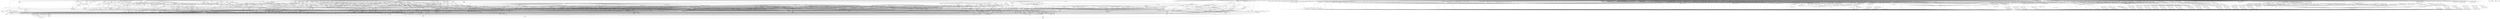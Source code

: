 digraph depends {
    node [shape=plaintext]
"activitymanager" -> "activitymanager-lic" [style=dotted]
"activitymanager" -> "bootd"
"activitymanager" -> "db8"
"activitymanager" -> "libboost-regex1.75.0"
"activitymanager" -> "libglib-2.0-0"
"activitymanager" -> "libpbnjson"
"activitymanager" -> "libstdc++6"
"activitymanager" -> "luna-service2"
"activitymanager" -> "pmloglib"
"alsa-conf" -> "alsa-lib-lic" [style=dotted]
"alsa-plugins-pulseaudio-conf" -> "alsa-plugins-lic" [style=dotted]
"alsa-plugins-pulseaudio-conf" -> "libasound-module-conf-pulse"
"alsa-plugins-pulseaudio-conf" -> "libasound-module-ctl-pulse"
"alsa-plugins-pulseaudio-conf" -> "libasound-module-pcm-pulse"
"alsa-states" -> "alsa-state-lic" [style=dotted]
"alsa-ucm-conf" -> "alsa-ucm-conf-lic" [style=dotted]
"alsa-utils-alsactl" -> "alsa-states" [style=dotted]
"alsa-utils-alsactl" -> "alsa-utils-lic" [style=dotted]
"alsa-utils-alsactl" -> "libasound2"
"alsa-utils-alsamixer" -> "alsa-utils-lic" [style=dotted]
"alsa-utils-alsamixer" -> "libasound2"
"alsa-utils-alsamixer" -> "libformw5"
"alsa-utils-alsamixer" -> "libmenuw5"
"alsa-utils-alsamixer" -> "libncursesw5"
"alsa-utils-alsamixer" -> "libpanelw5"
"alsa-utils-alsamixer" -> "libtinfo5"
"alsa-utils-alsaucm" -> "alsa-utils-lic" [style=dotted]
"alsa-utils-alsaucm" -> "libasound2"
"alsa-utils-amixer" -> "alsa-utils-lic" [style=dotted]
"alsa-utils-amixer" -> "libasound2"
"alsa-utils-aplay" -> "alsa-utils-lic" [style=dotted]
"alsa-utils-aplay" -> "libasound2"
"alsa-utils-systemd" -> "alsa-utils-lic" [style=dotted]
"app-services" -> "app-services-lic" [style=dotted]
"audio-service" -> "audio-service-lic" [style=dotted]
"audio-service" -> "libglib-2.0-0"
"audio-service" -> "libpbnjson"
"audio-service" -> "libpulse0"
"audio-service" -> "libpulse-mainloop-glib0"
"audio-service" -> "libstdc++6"
"audio-service" -> "luna-service2"
"avahi-daemon" -> "avahi-lic" [style=dotted]
"avahi-daemon" -> "base-files"
"avahi-daemon" -> "base-passwd"
"avahi-daemon" -> "libavahi-common3"
"avahi-daemon" -> "libavahi-core7"
"avahi-daemon" -> "libcap"
"avahi-daemon" -> "libdaemon0"
"avahi-daemon" -> "libdbus-1-3"
"avahi-daemon" -> "libexpat1"
"avahi-daemon" -> "libnss-mdns" [style=dotted]
"avahi-daemon" -> "shadow"
"avahi-locale-en-gb" -> "virtual-locale-en-gb" [style=dotted]
"base-files" -> "base-files-lic" [style=dotted]
"base-passwd" -> "base-passwd-lic" [style=dotted]
"bash" -> "base-files"
"bash" -> "bash-lic" [style=dotted]
"bash" -> "libtinfo5"
"bc" -> "bc-lic" [style=dotted]
"bc" -> "libreadline8"
"binutils" -> "binutils-lic" [style=dotted]
"binutils" -> "libbfd"
"binutils" -> "libopcodes"
"binutils" -> "libstdc++6"
"binutils" -> "libz1"
"bluez5" -> "bluez5-lic" [style=dotted]
"bluez5" -> "libdbus-1-3"
"bluez5" -> "libglib-2.0-0"
"bluez5" -> "libreadline8"
"bluez5" -> "libudev1"
"bootd" -> "bootd-lic" [style=dotted]
"bootd" -> "libglib-2.0-0"
"bootd" -> "libpbnjson"
"bootd" -> "libstdc++6"
"bootd" -> "luna-service2"
"bootd" -> "pmloglib"
"brotli" -> "brotli-lic" [style=dotted]
"busybox" -> "busybox-lic" [style=dotted]
"busybox" -> "busybox-udhcpc" [style=dotted]
"busybox-udhcpc" -> "busybox-lic" [style=dotted]
"bzip2" -> "bzip2-lic" [style=dotted]
"bzip2" -> "libbz2-1"
"ca-certificates" -> "ca-certificates-lic" [style=dotted]
"ca-certificates" -> "openssl"
"ca-certificates" -> "openssl-bin"
"certmgrd" -> "certmgrd-lic" [style=dotted]
"certmgrd" -> "libglib-2.0-0"
"certmgrd" -> "libpbnjson"
"certmgrd" -> "libpmcertificatemgr2"
"certmgrd" -> "luna-service2"
"com.palm.keymanager" -> "com.palm.keymanager-lic" [style=dotted]
"com.webos.service.pdm" -> "com.webos.service.pdm-lic" [style=dotted]
"com.webos.service.pdm" -> "dosfstools"
"com.webos.service.pdm" -> "e2fsprogs-e2fsck"
"com.webos.service.pdm" -> "e2fsprogs-tune2fs"
"com.webos.service.pdm" -> "fuse-utils"
"com.webos.service.pdm" -> "gphoto2"
"com.webos.service.pdm" -> "gphotofs"
"com.webos.service.pdm" -> "gptfdisk-sgdisk"
"com.webos.service.pdm" -> "libglib-2.0-0"
"com.webos.service.pdm" -> "libpbnjson"
"com.webos.service.pdm" -> "libstdc++6"
"com.webos.service.pdm" -> "libudev1"
"com.webos.service.pdm" -> "libwebosi18n1"
"com.webos.service.pdm" -> "lsof"
"com.webos.service.pdm" -> "luna-service2"
"com.webos.service.pdm" -> "ntfs-3g"
"com.webos.service.pdm" -> "ntfs-3g-ntfsprogs"
"com.webos.service.pdm" -> "pdm-plugin"
"com.webos.service.pdm" -> "pmloglib"
"com.webos.service.pdm" -> "sdparm"
"com.webos.service.pdm" -> "simple-mtpfs"
"com.webos.service.pdm" -> "smartmontools"
"com.webos.service.pdm" -> "util-linux-lsblk"
"configurator" -> "configurator-lic" [style=dotted]
"configurator" -> "db8"
"configurator" -> "libglib-2.0-0"
"configurator" -> "libstdc++6"
"configurator" -> "pmloglib"
"connman" -> "bluez5"
"connman-client" -> "connman"
"connman-client" -> "connman-lic" [style=dotted]
"connman-client" -> "libdbus-1-3"
"connman-client" -> "libglib-2.0-0"
"connman-client" -> "libreadline8"
"connman-conf" -> "connman-conf-lic" [style=dotted]
"connman" -> "connman-conf" [style=dotted]
"connman" -> "connman-lic" [style=dotted]
"connman" -> "connman-plugin-vpn-l2tp" [style=dotted]
"connman" -> "connman-plugin-vpn-openvpn" [style=dotted]
"connman" -> "connman-plugin-vpn-pppt" [style=dotted]
"connman" -> "connman-plugin-vpn-vpnc" [style=dotted]
"connman" -> "connman-tests" [style=dotted]
"connman" -> "connman-tools" [style=dotted]
"connman" -> "connman-vpn" [style=dotted]
"connman" -> "connman-wait-online" [style=dotted]
"connman" -> "dbus"
"connman" -> "iptables"
"connman" -> "libdbus-1-3"
"connman" -> "libglib-2.0-0"
"connman" -> "libgnutls30"
"connman" -> "neard" [style=dotted]
"connman" -> "ofono"
"connman" -> "openvpn"
"connman-plugin-vpn-l2tp" -> "connman-vpn"
"connman-plugin-vpn-openvpn" -> "connman-vpn"
"connman-plugin-vpn-openvpn" -> "libdbus-1-3"
"connman-plugin-vpn-vpnc" -> "connman-vpn"
"connman-plugin-vpn-vpnc" -> "libdbus-1-3"
"connman" -> "pptp-linux"
"connman-tests" -> "connman-lic" [style=dotted]
"connman-tests" -> "iptables"
"connman-tests" -> "libdbus-1-3"
"connman-tests" -> "libglib-2.0-0"
"connman-tests" -> "libgnutls30"
"connman-tools" -> "connman"
"connman-tools" -> "connman-lic" [style=dotted]
"connman-tools" -> "libglib-2.0-0"
"connman-tools" -> "libgnutls30"
"connman" -> "vpnc"
"connman-vpn" -> "connman-lic" [style=dotted]
"connman-vpn" -> "libdbus-1-3"
"connman-vpn" -> "libglib-2.0-0"
"connman-vpn" -> "libgnutls30"
"connman-wait-online" -> "connman-lic" [style=dotted]
"connman-wait-online" -> "libdbus-1-3"
"connman-wait-online" -> "libglib-2.0-0"
"connman" -> "wpa-supplicant"
"connman" -> "xl2tpd"
"cordova" -> "cordova-lic" [style=dotted]
"core-apps" -> "bash"
"core-apps" -> "core-apps-lic" [style=dotted]
"cpushareholder-stub" -> "cpushareholder-stub-lic" [style=dotted]
"curl" -> "curl-lic" [style=dotted]
"curl" -> "libcurl4"
"db8" -> "bash"
"db8" -> "busybox"
"db8" -> "db8-lic" [style=dotted]
"db8" -> "leveldb"
"db8" -> "libboost-regex1.75.0"
"db8" -> "libglib-2.0-0"
"db8" -> "libicui18n68"
"db8" -> "libicuuc68"
"db8" -> "libstdc++6"
"db8" -> "luna-service2"
"db8" -> "pmloglib"
"dbus-1" -> "dbus-common"
"dbus-1" -> "dbus-lic" [style=dotted]
"dbus-1" -> "dbus-tools"
"dbus-1" -> "libdbus-1-3"
"dbus-1" -> "libexpat1"
"dbus-1" -> "libsystemd0"
"dbus-common" -> "base-files"
"dbus-common" -> "base-passwd"
"dbus-common" -> "dbus-lic" [style=dotted]
"dbus-common" -> "shadow"
"dbus-tools" -> "dbus-lic" [style=dotted]
"dbus-tools" -> "libdbus-1-3"
"distro-feed-configs" -> "distro-feed-configs-lic" [style=dotted]
"dosfstools" -> "dosfstools-lic" [style=dotted]
"e2fsprogs-badblocks" -> "e2fsprogs-lic" [style=dotted]
"e2fsprogs-badblocks" -> "libcom-err2"
"e2fsprogs-badblocks" -> "libext2fs2"
"e2fsprogs-dumpe2fs" -> "e2fsprogs-lic" [style=dotted]
"e2fsprogs-dumpe2fs" -> "libblkid1"
"e2fsprogs-dumpe2fs" -> "libcom-err2"
"e2fsprogs-dumpe2fs" -> "libe2p2"
"e2fsprogs-dumpe2fs" -> "libext2fs2"
"e2fsprogs-e2fsck" -> "e2fsprogs-lic" [style=dotted]
"e2fsprogs-e2fsck" -> "libblkid1"
"e2fsprogs-e2fsck" -> "libcom-err2"
"e2fsprogs-e2fsck" -> "libe2p2"
"e2fsprogs-e2fsck" -> "libext2fs2"
"e2fsprogs-e2fsck" -> "libuuid1"
"e2fsprogs" -> "e2fsprogs-badblocks"
"e2fsprogs" -> "e2fsprogs-dumpe2fs"
"e2fsprogs" -> "e2fsprogs-e2fsck" [style=dotted]
"e2fsprogs" -> "e2fsprogs-lic" [style=dotted]
"e2fsprogs" -> "e2fsprogs-mke2fs" [style=dotted]
"e2fsprogs" -> "libblkid1"
"e2fsprogs" -> "libcom-err2"
"e2fsprogs" -> "libe2p2"
"e2fsprogs" -> "libext2fs2"
"e2fsprogs" -> "libss2"
"e2fsprogs" -> "libuuid1"
"e2fsprogs-mke2fs" -> "e2fsprogs-lic" [style=dotted]
"e2fsprogs-mke2fs" -> "libblkid1"
"e2fsprogs-mke2fs" -> "libcom-err2"
"e2fsprogs-mke2fs" -> "libe2p2"
"e2fsprogs-mke2fs" -> "libext2fs2"
"e2fsprogs-mke2fs" -> "libuuid1"
"e2fsprogs-tune2fs" -> "e2fsprogs-lic" [style=dotted]
"e2fsprogs-tune2fs" -> "libblkid1"
"e2fsprogs-tune2fs" -> "libcom-err2"
"e2fsprogs-tune2fs" -> "libe2p2"
"e2fsprogs-tune2fs" -> "libext2fs2"
"e2fsprogs-tune2fs" -> "libuuid1"
"enyo-1.0" -> "enyo-1.0-lic" [style=dotted]
"event-monitor" -> "event-monitor-lic" [style=dotted]
"event-monitor" -> "libglib-2.0-0"
"event-monitor" -> "libpbnjson"
"event-monitor" -> "libstdc++6"
"event-monitor" -> "luna-service2"
"event-monitor-network" -> "event-monitor-network-lic" [style=dotted]
"event-monitor-network" -> "libpbnjson"
"event-monitor-network" -> "libstdc++6"
"event-monitor-network" -> "libwebosi18n1"
"event-monitor-network" -> "pmloglib"
"event-monitor" -> "pmloglib"
"evtest" -> "evtest-lic" [style=dotted]
"filecache" -> "db8"
"filecache" -> "filecache-lic" [style=dotted]
"filecache" -> "glibmm"
"filecache" -> "jemalloc"
"filecache" -> "libboost-filesystem1.75.0"
"filecache" -> "libglib-2.0-0"
"filecache" -> "libpbnjson"
"filecache" -> "libsigc-2.0-0"
"filecache" -> "libstdc++6"
"filecache" -> "luna-service2"
"filecache" -> "pmloglib"
"fingerterm" -> "fingerterm-lic" [style=dotted]
"fingerterm" -> "libstdc++6"
"fingerterm" -> "qtbase"
"fingerterm" -> "qtdeclarative"
"fingerterm" -> "qtxmlpatterns"
"fingerterm" -> "ttf-liberation-mono"
"fontconfig-utils" -> "fontconfig-lic" [style=dotted]
"fontconfig-utils" -> "libfontconfig1"
"fontconfig-utils" -> "libfreetype6"
"foundation-frameworks" -> "foundation-frameworks-lic" [style=dotted]
"funyahoo-plusplus" -> "funyahoo-plusplus-lic" [style=dotted]
"funyahoo-plusplus" -> "libglib-2.0-0"
"funyahoo-plusplus" -> "libjson-glib-1.0-0"
"funyahoo-plusplus" -> "libpurple"
"fuser" -> "psmisc-lic" [style=dotted]
"fuse-utils" -> "fuse-lic" [style=dotted]
"gdb" -> "gdb-lic" [style=dotted]
"gdb" -> "glibc-thread-db" [style=dotted]
"gdb" -> "libexpat1"
"gdb" -> "libpython3.9-1.0"
"gdb" -> "libreadline8"
"gdb" -> "libstdc++6"
"gdb" -> "libtinfo5"
"gdb" -> "python3"
"gdb" -> "python3-codecs"
"gdbserver" -> "gdb-lic" [style=dotted]
"gdbserver" -> "glibc-thread-db" [style=dotted]
"gdbserver" -> "libstdc++6"
"geoclue" -> "avahi-daemon"
"geoclue" -> "geoclue-lic" [style=dotted]
"geoclue" -> "libavahi-client3"
"geoclue" -> "libavahi-common3"
"geoclue" -> "libavahi-glib1"
"geoclue" -> "libglib-2.0-0"
"geoclue" -> "libjson-glib-1.0-0"
"geoclue" -> "libsoup-2.4"
"glibc-locale-en-gb" -> "virtual-locale-en-gb" [style=dotted]
"glibmm" -> "glibmm-lic" [style=dotted]
"glibmm" -> "libglib-2.0-0"
"glibmm" -> "libsigc-2.0-0"
"glibmm" -> "libstdc++6"
"glib-networking" -> "glib-networking-lic" [style=dotted]
"glib-networking" -> "libglib-2.0-0"
"glib-networking" -> "libgnutls30"
"glib-networking-locale-en-gb" -> "virtual-locale-en-gb" [style=dotted]
"glmark2" -> "glmark2-lic" [style=dotted]
"glmark2" -> "libdrm2"
"glmark2" -> "libgbm1"
"glmark2" -> "libjpeg62"
"glmark2" -> "libpng16-16"
"glmark2" -> "libstdc++6"
"glmark2" -> "libudev1"
"glmark2" -> "libz1"
"glmark2" -> "wayland"
"gobject-introspection" -> "gobject-introspection-lic" [style=dotted]
"gobject-introspection" -> "libffi7"
"gobject-introspection" -> "libglib-2.0-0"
"gobject-introspection" -> "python3-pickle"
"gobject-introspection" -> "python3-xml"
"gphoto2" -> "gphoto2-lic" [style=dotted]
"gphoto2" -> "libexif12"
"gphoto2" -> "libgphoto2-6"
"gphoto2" -> "libgphoto2-port12"
"gphoto2" -> "libpopt0"
"gphoto2" -> "libreadline8"
"gphoto2-locale-en-gb" -> "virtual-locale-en-gb" [style=dotted]
"gphotofs" -> "gphotofs-lic" [style=dotted]
"gphotofs" -> "libfuse2"
"gphotofs" -> "libglib-2.0-0"
"gphotofs" -> "libgphoto2-6"
"gphotofs" -> "libgphoto2-port12"
"gptfdisk-sgdisk" -> "gptfdisk-lic" [style=dotted]
"gptfdisk-sgdisk" -> "libpopt0"
"gptfdisk-sgdisk" -> "libstdc++6"
"gptfdisk-sgdisk" -> "libuuid1"
"gstreamer1.0" -> "gstreamer1.0-lic" [style=dotted]
"gstreamer1.0-libav" -> "gstreamer1.0"
"gstreamer1.0-libav" -> "gstreamer1.0-libav-lic" [style=dotted]
"gstreamer1.0-libav" -> "libavcodec58"
"gstreamer1.0-libav" -> "libavfilter7"
"gstreamer1.0-libav" -> "libavformat58"
"gstreamer1.0-libav" -> "libavutil56"
"gstreamer1.0-libav" -> "libglib-2.0-0"
"gstreamer1.0-libav" -> "libgstaudio-1.0-0"
"gstreamer1.0-libav" -> "libgstpbutils-1.0-0"
"gstreamer1.0-libav" -> "libgstvideo-1.0-0"
"gstreamer1.0" -> "libglib-2.0-0"
"gstreamer1.0-locale-en-gb" -> "virtual-locale-en-gb" [style=dotted]
"gstreamer1.0-plugins-bad-accurip" -> "gstreamer1.0"
"gstreamer1.0-plugins-bad-accurip" -> "libglib-2.0-0"
"gstreamer1.0-plugins-bad-accurip" -> "libgstaudio-1.0-0"
"gstreamer1.0-plugins-bad-adpcmdec" -> "gstreamer1.0"
"gstreamer1.0-plugins-bad-adpcmdec" -> "libglib-2.0-0"
"gstreamer1.0-plugins-bad-adpcmdec" -> "libgstaudio-1.0-0"
"gstreamer1.0-plugins-bad-adpcmenc" -> "gstreamer1.0"
"gstreamer1.0-plugins-bad-adpcmenc" -> "libglib-2.0-0"
"gstreamer1.0-plugins-bad-adpcmenc" -> "libgstaudio-1.0-0"
"gstreamer1.0-plugins-bad-aiff" -> "gstreamer1.0"
"gstreamer1.0-plugins-bad-aiff" -> "libglib-2.0-0"
"gstreamer1.0-plugins-bad-aiff" -> "libgstaudio-1.0-0"
"gstreamer1.0-plugins-bad-aiff" -> "libgstpbutils-1.0-0"
"gstreamer1.0-plugins-bad-aiff" -> "libgsttag-1.0-0"
"gstreamer1.0-plugins-bad-apps" -> "gstreamer1.0"
"gstreamer1.0-plugins-bad-apps" -> "gstreamer1.0-plugins-bad-lic" [style=dotted]
"gstreamer1.0-plugins-bad-apps" -> "libglib-2.0-0"
"gstreamer1.0-plugins-bad-apps" -> "libgstpbutils-1.0-0"
"gstreamer1.0-plugins-bad-apps" -> "libgsttranscoder-1.0-0"
"gstreamer1.0-plugins-bad-asfmux" -> "gstreamer1.0"
"gstreamer1.0-plugins-bad-asfmux" -> "libglib-2.0-0"
"gstreamer1.0-plugins-bad-asfmux" -> "libgstrtp-1.0-0"
"gstreamer1.0-plugins-bad-audiobuffersplit" -> "gstreamer1.0"
"gstreamer1.0-plugins-bad-audiobuffersplit" -> "libglib-2.0-0"
"gstreamer1.0-plugins-bad-audiobuffersplit" -> "libgstaudio-1.0-0"
"gstreamer1.0-plugins-bad-audiofxbad" -> "gstreamer1.0"
"gstreamer1.0-plugins-bad-audiofxbad" -> "libglib-2.0-0"
"gstreamer1.0-plugins-bad-audiofxbad" -> "libgstaudio-1.0-0"
"gstreamer1.0-plugins-bad-audiolatency" -> "gstreamer1.0"
"gstreamer1.0-plugins-bad-audiolatency" -> "libglib-2.0-0"
"gstreamer1.0-plugins-bad-audiomixmatrix" -> "gstreamer1.0"
"gstreamer1.0-plugins-bad-audiomixmatrix" -> "libglib-2.0-0"
"gstreamer1.0-plugins-bad-audiomixmatrix" -> "libgstaudio-1.0-0"
"gstreamer1.0-plugins-bad-audiovisualizers" -> "gstreamer1.0"
"gstreamer1.0-plugins-bad-audiovisualizers" -> "libglib-2.0-0"
"gstreamer1.0-plugins-bad-audiovisualizers" -> "libgstfft-1.0-0"
"gstreamer1.0-plugins-bad-audiovisualizers" -> "libgstpbutils-1.0-0"
"gstreamer1.0-plugins-bad-autoconvert" -> "gstreamer1.0"
"gstreamer1.0-plugins-bad-autoconvert" -> "libglib-2.0-0"
"gstreamer1.0-plugins-bad-bayer" -> "gstreamer1.0"
"gstreamer1.0-plugins-bad-bayer" -> "libglib-2.0-0"
"gstreamer1.0-plugins-bad-bayer" -> "libgstvideo-1.0-0"
"gstreamer1.0-plugins-bad-bayer" -> "liborc-0.4-0"
"gstreamer1.0-plugins-bad-bluez" -> "gstreamer1.0"
"gstreamer1.0-plugins-bad-bluez" -> "libglib-2.0-0"
"gstreamer1.0-plugins-bad-bz2" -> "gstreamer1.0"
"gstreamer1.0-plugins-bad-bz2" -> "libbz2-1"
"gstreamer1.0-plugins-bad-bz2" -> "libglib-2.0-0"
"gstreamer1.0-plugins-bad-camerabin" -> "gstreamer1.0"
"gstreamer1.0-plugins-bad-camerabin" -> "libglib-2.0-0"
"gstreamer1.0-plugins-bad-camerabin" -> "libgstbasecamerabinsrc-1.0-0"
"gstreamer1.0-plugins-bad-camerabin" -> "libgstpbutils-1.0-0"
"gstreamer1.0-plugins-bad-camerabin" -> "libgstphotography-1.0-0"
"gstreamer1.0-plugins-bad-closedcaption" -> "gstreamer1.0"
"gstreamer1.0-plugins-bad-closedcaption" -> "libcairo2"
"gstreamer1.0-plugins-bad-closedcaption" -> "libglib-2.0-0"
"gstreamer1.0-plugins-bad-closedcaption" -> "libgstvideo-1.0-0"
"gstreamer1.0-plugins-bad-closedcaption" -> "pango"
"gstreamer1.0-plugins-bad-coloreffects" -> "gstreamer1.0"
"gstreamer1.0-plugins-bad-coloreffects" -> "libglib-2.0-0"
"gstreamer1.0-plugins-bad-coloreffects" -> "libgstvideo-1.0-0"
"gstreamer1.0-plugins-bad-curl" -> "gstreamer1.0"
"gstreamer1.0-plugins-bad-curl" -> "libcurl4"
"gstreamer1.0-plugins-bad-curl" -> "libglib-2.0-0"
"gstreamer1.0-plugins-bad-dash" -> "gstreamer1.0"
"gstreamer1.0-plugins-bad-dash" -> "libglib-2.0-0"
"gstreamer1.0-plugins-bad-dash" -> "libgstadaptivedemux-1.0-0"
"gstreamer1.0-plugins-bad-dash" -> "libgstisoff-1.0-0"
"gstreamer1.0-plugins-bad-dash" -> "libgsttag-1.0-0"
"gstreamer1.0-plugins-bad-dash" -> "libgsturidownloader-1.0-0"
"gstreamer1.0-plugins-bad-dash" -> "libxml2"
"gstreamer1.0-plugins-bad-debugutilsbad" -> "gstreamer1.0"
"gstreamer1.0-plugins-bad-debugutilsbad" -> "libglib-2.0-0"
"gstreamer1.0-plugins-bad-debugutilsbad" -> "libgstvideo-1.0-0"
"gstreamer1.0-plugins-bad-decklink" -> "gstreamer1.0"
"gstreamer1.0-plugins-bad-decklink" -> "libglib-2.0-0"
"gstreamer1.0-plugins-bad-decklink" -> "libgstaudio-1.0-0"
"gstreamer1.0-plugins-bad-decklink" -> "libgstvideo-1.0-0"
"gstreamer1.0-plugins-bad-decklink" -> "libstdc++6"
"gstreamer1.0-plugins-bad-dtls" -> "gstreamer1.0"
"gstreamer1.0-plugins-bad-dtls" -> "libcrypto1.1"
"gstreamer1.0-plugins-bad-dtls" -> "libglib-2.0-0"
"gstreamer1.0-plugins-bad-dtls" -> "libssl1.1"
"gstreamer1.0-plugins-bad-dvb" -> "gstreamer1.0"
"gstreamer1.0-plugins-bad-dvb" -> "libglib-2.0-0"
"gstreamer1.0-plugins-bad-dvb" -> "libgstmpegts-1.0-0"
"gstreamer1.0-plugins-bad-dvbsubenc" -> "gstreamer1.0"
"gstreamer1.0-plugins-bad-dvbsubenc" -> "libglib-2.0-0"
"gstreamer1.0-plugins-bad-dvbsubenc" -> "libgstvideo-1.0-0"
"gstreamer1.0-plugins-bad-dvbsuboverlay" -> "gstreamer1.0"
"gstreamer1.0-plugins-bad-dvbsuboverlay" -> "libglib-2.0-0"
"gstreamer1.0-plugins-bad-dvbsuboverlay" -> "libgstvideo-1.0-0"
"gstreamer1.0-plugins-bad-dvdspu" -> "gstreamer1.0"
"gstreamer1.0-plugins-bad-dvdspu" -> "libglib-2.0-0"
"gstreamer1.0-plugins-bad-dvdspu" -> "libgstvideo-1.0-0"
"gstreamer1.0-plugins-bad-faceoverlay" -> "gstreamer1.0"
"gstreamer1.0-plugins-bad-faceoverlay" -> "libglib-2.0-0"
"gstreamer1.0-plugins-bad-fbdevsink" -> "gstreamer1.0"
"gstreamer1.0-plugins-bad-fbdevsink" -> "libglib-2.0-0"
"gstreamer1.0-plugins-bad-fbdevsink" -> "libgstvideo-1.0-0"
"gstreamer1.0-plugins-bad-festival" -> "gstreamer1.0"
"gstreamer1.0-plugins-bad-festival" -> "libglib-2.0-0"
"gstreamer1.0-plugins-bad-fieldanalysis" -> "gstreamer1.0"
"gstreamer1.0-plugins-bad-fieldanalysis" -> "libglib-2.0-0"
"gstreamer1.0-plugins-bad-fieldanalysis" -> "libgstvideo-1.0-0"
"gstreamer1.0-plugins-bad-fieldanalysis" -> "liborc-0.4-0"
"gstreamer1.0-plugins-bad-freeverb" -> "gstreamer1.0"
"gstreamer1.0-plugins-bad-freeverb" -> "libglib-2.0-0"
"gstreamer1.0-plugins-bad-freeverb" -> "libgstaudio-1.0-0"
"gstreamer1.0-plugins-bad-frei0r" -> "gstreamer1.0"
"gstreamer1.0-plugins-bad-frei0r" -> "libglib-2.0-0"
"gstreamer1.0-plugins-bad-frei0r" -> "libgstvideo-1.0-0"
"gstreamer1.0-plugins-bad-gaudieffects" -> "gstreamer1.0"
"gstreamer1.0-plugins-bad-gaudieffects" -> "libglib-2.0-0"
"gstreamer1.0-plugins-bad-gaudieffects" -> "libgstvideo-1.0-0"
"gstreamer1.0-plugins-bad-gaudieffects" -> "liborc-0.4-0"
"gstreamer1.0-plugins-bad-gdp" -> "gstreamer1.0"
"gstreamer1.0-plugins-bad-gdp" -> "libglib-2.0-0"
"gstreamer1.0-plugins-bad-geometrictransform" -> "gstreamer1.0"
"gstreamer1.0-plugins-bad-geometrictransform" -> "libglib-2.0-0"
"gstreamer1.0-plugins-bad-geometrictransform" -> "libgstvideo-1.0-0"
"gstreamer1.0-plugins-bad-hls" -> "gstreamer1.0"
"gstreamer1.0-plugins-bad-hls" -> "libglib-2.0-0"
"gstreamer1.0-plugins-bad-hls" -> "libgstadaptivedemux-1.0-0"
"gstreamer1.0-plugins-bad-hls" -> "libgstpbutils-1.0-0"
"gstreamer1.0-plugins-bad-hls" -> "libgsttag-1.0-0"
"gstreamer1.0-plugins-bad-hls" -> "libgsturidownloader-1.0-0"
"gstreamer1.0-plugins-bad-hls" -> "libgstvideo-1.0-0"
"gstreamer1.0-plugins-bad-hls" -> "nettle"
"gstreamer1.0-plugins-bad-id3tag" -> "gstreamer1.0"
"gstreamer1.0-plugins-bad-id3tag" -> "libglib-2.0-0"
"gstreamer1.0-plugins-bad-id3tag" -> "libgsttag-1.0-0"
"gstreamer1.0-plugins-bad-inter" -> "gstreamer1.0"
"gstreamer1.0-plugins-bad-interlace" -> "gstreamer1.0"
"gstreamer1.0-plugins-bad-interlace" -> "libglib-2.0-0"
"gstreamer1.0-plugins-bad-interlace" -> "libgstvideo-1.0-0"
"gstreamer1.0-plugins-bad-inter" -> "libglib-2.0-0"
"gstreamer1.0-plugins-bad-inter" -> "libgstaudio-1.0-0"
"gstreamer1.0-plugins-bad-inter" -> "libgstvideo-1.0-0"
"gstreamer1.0-plugins-bad-ipcpipeline" -> "gstreamer1.0"
"gstreamer1.0-plugins-bad-ipcpipeline" -> "libglib-2.0-0"
"gstreamer1.0-plugins-bad-ivfparse" -> "gstreamer1.0"
"gstreamer1.0-plugins-bad-ivfparse" -> "libglib-2.0-0"
"gstreamer1.0-plugins-bad-ivtc" -> "gstreamer1.0"
"gstreamer1.0-plugins-bad-ivtc" -> "libglib-2.0-0"
"gstreamer1.0-plugins-bad-ivtc" -> "libgstvideo-1.0-0"
"gstreamer1.0-plugins-bad-jp2kdecimator" -> "gstreamer1.0"
"gstreamer1.0-plugins-bad-jp2kdecimator" -> "libglib-2.0-0"
"gstreamer1.0-plugins-bad-jpegformat" -> "gstreamer1.0"
"gstreamer1.0-plugins-bad-jpegformat" -> "libglib-2.0-0"
"gstreamer1.0-plugins-bad-jpegformat" -> "libgsttag-1.0-0"
"gstreamer1.0-plugins-bad-legacyrawparse" -> "gstreamer1.0"
"gstreamer1.0-plugins-bad-legacyrawparse" -> "libglib-2.0-0"
"gstreamer1.0-plugins-bad-legacyrawparse" -> "libgstaudio-1.0-0"
"gstreamer1.0-plugins-bad-legacyrawparse" -> "libgstvideo-1.0-0"
"gstreamer1.0-plugins-bad-locale-en-gb" -> "virtual-locale-en-gb" [style=dotted]
"gstreamer1.0-plugins-bad-meta" -> "gstreamer1.0-plugins-bad-accurip"
"gstreamer1.0-plugins-bad-meta" -> "gstreamer1.0-plugins-bad-adpcmdec"
"gstreamer1.0-plugins-bad-meta" -> "gstreamer1.0-plugins-bad-adpcmenc"
"gstreamer1.0-plugins-bad-meta" -> "gstreamer1.0-plugins-bad-aiff"
"gstreamer1.0-plugins-bad-meta" -> "gstreamer1.0-plugins-bad-apps"
"gstreamer1.0-plugins-bad-meta" -> "gstreamer1.0-plugins-bad-asfmux"
"gstreamer1.0-plugins-bad-meta" -> "gstreamer1.0-plugins-bad-audiobuffersplit"
"gstreamer1.0-plugins-bad-meta" -> "gstreamer1.0-plugins-bad-audiofxbad"
"gstreamer1.0-plugins-bad-meta" -> "gstreamer1.0-plugins-bad-audiolatency"
"gstreamer1.0-plugins-bad-meta" -> "gstreamer1.0-plugins-bad-audiomixmatrix"
"gstreamer1.0-plugins-bad-meta" -> "gstreamer1.0-plugins-bad-audiovisualizers"
"gstreamer1.0-plugins-bad-meta" -> "gstreamer1.0-plugins-bad-autoconvert"
"gstreamer1.0-plugins-bad-meta" -> "gstreamer1.0-plugins-bad-bayer"
"gstreamer1.0-plugins-bad-meta" -> "gstreamer1.0-plugins-bad-bluez"
"gstreamer1.0-plugins-bad-meta" -> "gstreamer1.0-plugins-bad-bz2"
"gstreamer1.0-plugins-bad-meta" -> "gstreamer1.0-plugins-bad-camerabin"
"gstreamer1.0-plugins-bad-meta" -> "gstreamer1.0-plugins-bad-closedcaption"
"gstreamer1.0-plugins-bad-meta" -> "gstreamer1.0-plugins-bad-coloreffects"
"gstreamer1.0-plugins-bad-meta" -> "gstreamer1.0-plugins-bad-curl"
"gstreamer1.0-plugins-bad-meta" -> "gstreamer1.0-plugins-bad-dash"
"gstreamer1.0-plugins-bad-meta" -> "gstreamer1.0-plugins-bad-debugutilsbad"
"gstreamer1.0-plugins-bad-meta" -> "gstreamer1.0-plugins-bad-decklink"
"gstreamer1.0-plugins-bad-meta" -> "gstreamer1.0-plugins-bad-dtls"
"gstreamer1.0-plugins-bad-meta" -> "gstreamer1.0-plugins-bad-dvb"
"gstreamer1.0-plugins-bad-meta" -> "gstreamer1.0-plugins-bad-dvbsubenc"
"gstreamer1.0-plugins-bad-meta" -> "gstreamer1.0-plugins-bad-dvbsuboverlay"
"gstreamer1.0-plugins-bad-meta" -> "gstreamer1.0-plugins-bad-dvdspu"
"gstreamer1.0-plugins-bad-meta" -> "gstreamer1.0-plugins-bad-faceoverlay"
"gstreamer1.0-plugins-bad-meta" -> "gstreamer1.0-plugins-bad-fbdevsink"
"gstreamer1.0-plugins-bad-meta" -> "gstreamer1.0-plugins-bad-festival"
"gstreamer1.0-plugins-bad-meta" -> "gstreamer1.0-plugins-bad-fieldanalysis"
"gstreamer1.0-plugins-bad-meta" -> "gstreamer1.0-plugins-bad-freeverb"
"gstreamer1.0-plugins-bad-meta" -> "gstreamer1.0-plugins-bad-frei0r"
"gstreamer1.0-plugins-bad-meta" -> "gstreamer1.0-plugins-bad-gaudieffects"
"gstreamer1.0-plugins-bad-meta" -> "gstreamer1.0-plugins-bad-gdp"
"gstreamer1.0-plugins-bad-meta" -> "gstreamer1.0-plugins-bad-geometrictransform"
"gstreamer1.0-plugins-bad-meta" -> "gstreamer1.0-plugins-bad-hls"
"gstreamer1.0-plugins-bad-meta" -> "gstreamer1.0-plugins-bad-id3tag"
"gstreamer1.0-plugins-bad-meta" -> "gstreamer1.0-plugins-bad-inter"
"gstreamer1.0-plugins-bad-meta" -> "gstreamer1.0-plugins-bad-interlace"
"gstreamer1.0-plugins-bad-meta" -> "gstreamer1.0-plugins-bad-ipcpipeline"
"gstreamer1.0-plugins-bad-meta" -> "gstreamer1.0-plugins-bad-ivfparse"
"gstreamer1.0-plugins-bad-meta" -> "gstreamer1.0-plugins-bad-ivtc"
"gstreamer1.0-plugins-bad-meta" -> "gstreamer1.0-plugins-bad-jp2kdecimator"
"gstreamer1.0-plugins-bad-meta" -> "gstreamer1.0-plugins-bad-jpegformat"
"gstreamer1.0-plugins-bad-meta" -> "gstreamer1.0-plugins-bad-legacyrawparse"
"gstreamer1.0-plugins-bad-meta" -> "gstreamer1.0-plugins-bad-lic"
"gstreamer1.0-plugins-bad-meta" -> "gstreamer1.0-plugins-bad-lic" [style=dotted]
"gstreamer1.0-plugins-bad-meta" -> "gstreamer1.0-plugins-bad-midi"
"gstreamer1.0-plugins-bad-meta" -> "gstreamer1.0-plugins-bad-mpegpsdemux"
"gstreamer1.0-plugins-bad-meta" -> "gstreamer1.0-plugins-bad-mpegpsmux"
"gstreamer1.0-plugins-bad-meta" -> "gstreamer1.0-plugins-bad-mpegtsdemux"
"gstreamer1.0-plugins-bad-meta" -> "gstreamer1.0-plugins-bad-mpegtsmux"
"gstreamer1.0-plugins-bad-meta" -> "gstreamer1.0-plugins-bad-mxf"
"gstreamer1.0-plugins-bad-meta" -> "gstreamer1.0-plugins-bad-netsim"
"gstreamer1.0-plugins-bad-meta" -> "gstreamer1.0-plugins-bad-pcapparse"
"gstreamer1.0-plugins-bad-meta" -> "gstreamer1.0-plugins-bad-pnm"
"gstreamer1.0-plugins-bad-meta" -> "gstreamer1.0-plugins-bad-proxy"
"gstreamer1.0-plugins-bad-meta" -> "gstreamer1.0-plugins-bad-removesilence"
"gstreamer1.0-plugins-bad-meta" -> "gstreamer1.0-plugins-bad-rfbsrc"
"gstreamer1.0-plugins-bad-meta" -> "gstreamer1.0-plugins-bad-rist"
"gstreamer1.0-plugins-bad-meta" -> "gstreamer1.0-plugins-bad-rsvg"
"gstreamer1.0-plugins-bad-meta" -> "gstreamer1.0-plugins-bad-rtmp2"
"gstreamer1.0-plugins-bad-meta" -> "gstreamer1.0-plugins-bad-rtpmanagerbad"
"gstreamer1.0-plugins-bad-meta" -> "gstreamer1.0-plugins-bad-rtponvif"
"gstreamer1.0-plugins-bad-meta" -> "gstreamer1.0-plugins-bad-sbc"
"gstreamer1.0-plugins-bad-meta" -> "gstreamer1.0-plugins-bad-sdpelem"
"gstreamer1.0-plugins-bad-meta" -> "gstreamer1.0-plugins-bad-segmentclip"
"gstreamer1.0-plugins-bad-meta" -> "gstreamer1.0-plugins-bad-shm"
"gstreamer1.0-plugins-bad-meta" -> "gstreamer1.0-plugins-bad-siren"
"gstreamer1.0-plugins-bad-meta" -> "gstreamer1.0-plugins-bad-smooth"
"gstreamer1.0-plugins-bad-meta" -> "gstreamer1.0-plugins-bad-smoothstreaming"
"gstreamer1.0-plugins-bad-meta" -> "gstreamer1.0-plugins-bad-sndfile"
"gstreamer1.0-plugins-bad-meta" -> "gstreamer1.0-plugins-bad-speed"
"gstreamer1.0-plugins-bad-meta" -> "gstreamer1.0-plugins-bad-subenc"
"gstreamer1.0-plugins-bad-meta" -> "gstreamer1.0-plugins-bad-switchbin"
"gstreamer1.0-plugins-bad-meta" -> "gstreamer1.0-plugins-bad-timecode"
"gstreamer1.0-plugins-bad-meta" -> "gstreamer1.0-plugins-bad-transcode"
"gstreamer1.0-plugins-bad-meta" -> "gstreamer1.0-plugins-bad-ttmlsubs"
"gstreamer1.0-plugins-bad-meta" -> "gstreamer1.0-plugins-bad-uvch264"
"gstreamer1.0-plugins-bad-meta" -> "gstreamer1.0-plugins-bad-videofiltersbad"
"gstreamer1.0-plugins-bad-meta" -> "gstreamer1.0-plugins-bad-videoframe-audiolevel"
"gstreamer1.0-plugins-bad-meta" -> "gstreamer1.0-plugins-bad-videoparsersbad"
"gstreamer1.0-plugins-bad-meta" -> "gstreamer1.0-plugins-bad-videosignal"
"gstreamer1.0-plugins-bad-meta" -> "gstreamer1.0-plugins-bad-vmnc"
"gstreamer1.0-plugins-bad-meta" -> "gstreamer1.0-plugins-bad-waylandsink"
"gstreamer1.0-plugins-bad-meta" -> "gstreamer1.0-plugins-bad-webp"
"gstreamer1.0-plugins-bad-meta" -> "gstreamer1.0-plugins-bad-y4mdec"
"gstreamer1.0-plugins-bad-meta" -> "libgstadaptivedemux-1.0"
"gstreamer1.0-plugins-bad-meta" -> "libgstbadaudio-1.0"
"gstreamer1.0-plugins-bad-meta" -> "libgstbasecamerabinsrc-1.0"
"gstreamer1.0-plugins-bad-meta" -> "libgstcodecparsers-1.0"
"gstreamer1.0-plugins-bad-meta" -> "libgstcodecs-1.0"
"gstreamer1.0-plugins-bad-meta" -> "libgstinsertbin-1.0"
"gstreamer1.0-plugins-bad-meta" -> "libgstisoff-1.0"
"gstreamer1.0-plugins-bad-meta" -> "libgstmpegts-1.0"
"gstreamer1.0-plugins-bad-meta" -> "libgstphotography-1.0"
"gstreamer1.0-plugins-bad-meta" -> "libgstplayer-1.0"
"gstreamer1.0-plugins-bad-meta" -> "libgstsctp-1.0"
"gstreamer1.0-plugins-bad-meta" -> "libgsttranscoder-1.0"
"gstreamer1.0-plugins-bad-meta" -> "libgsturidownloader-1.0"
"gstreamer1.0-plugins-bad-meta" -> "libgstwayland-1.0"
"gstreamer1.0-plugins-bad-meta" -> "libgstwebrtc-1.0"
"gstreamer1.0-plugins-bad-midi" -> "gstreamer1.0"
"gstreamer1.0-plugins-bad-midi" -> "libglib-2.0-0"
"gstreamer1.0-plugins-bad-mpegpsdemux" -> "gstreamer1.0"
"gstreamer1.0-plugins-bad-mpegpsdemux" -> "libglib-2.0-0"
"gstreamer1.0-plugins-bad-mpegpsdemux" -> "libgstpbutils-1.0-0"
"gstreamer1.0-plugins-bad-mpegpsmux" -> "gstreamer1.0"
"gstreamer1.0-plugins-bad-mpegpsmux" -> "libglib-2.0-0"
"gstreamer1.0-plugins-bad-mpegtsdemux" -> "gstreamer1.0"
"gstreamer1.0-plugins-bad-mpegtsdemux" -> "libglib-2.0-0"
"gstreamer1.0-plugins-bad-mpegtsdemux" -> "libgstaudio-1.0-0"
"gstreamer1.0-plugins-bad-mpegtsdemux" -> "libgstcodecparsers-1.0-0"
"gstreamer1.0-plugins-bad-mpegtsdemux" -> "libgstmpegts-1.0-0"
"gstreamer1.0-plugins-bad-mpegtsdemux" -> "libgstpbutils-1.0-0"
"gstreamer1.0-plugins-bad-mpegtsdemux" -> "libgsttag-1.0-0"
"gstreamer1.0-plugins-bad-mpegtsmux" -> "gstreamer1.0"
"gstreamer1.0-plugins-bad-mpegtsmux" -> "libglib-2.0-0"
"gstreamer1.0-plugins-bad-mpegtsmux" -> "libgstaudio-1.0-0"
"gstreamer1.0-plugins-bad-mpegtsmux" -> "libgstmpegts-1.0-0"
"gstreamer1.0-plugins-bad-mpegtsmux" -> "libgstpbutils-1.0-0"
"gstreamer1.0-plugins-bad-mpegtsmux" -> "libgsttag-1.0-0"
"gstreamer1.0-plugins-bad-mpegtsmux" -> "libgstvideo-1.0-0"
"gstreamer1.0-plugins-bad-mxf" -> "gstreamer1.0"
"gstreamer1.0-plugins-bad-mxf" -> "libglib-2.0-0"
"gstreamer1.0-plugins-bad-mxf" -> "libgstaudio-1.0-0"
"gstreamer1.0-plugins-bad-mxf" -> "libgstvideo-1.0-0"
"gstreamer1.0-plugins-bad-netsim" -> "gstreamer1.0"
"gstreamer1.0-plugins-bad-netsim" -> "libglib-2.0-0"
"gstreamer1.0-plugins-bad-pcapparse" -> "gstreamer1.0"
"gstreamer1.0-plugins-bad-pcapparse" -> "libglib-2.0-0"
"gstreamer1.0-plugins-bad-pnm" -> "gstreamer1.0"
"gstreamer1.0-plugins-bad-pnm" -> "libglib-2.0-0"
"gstreamer1.0-plugins-bad-pnm" -> "libgstvideo-1.0-0"
"gstreamer1.0-plugins-bad-proxy" -> "gstreamer1.0"
"gstreamer1.0-plugins-bad-proxy" -> "libglib-2.0-0"
"gstreamer1.0-plugins-bad-removesilence" -> "gstreamer1.0"
"gstreamer1.0-plugins-bad-removesilence" -> "libglib-2.0-0"
"gstreamer1.0-plugins-bad-rfbsrc" -> "gstreamer1.0"
"gstreamer1.0-plugins-bad-rfbsrc" -> "libglib-2.0-0"
"gstreamer1.0-plugins-bad-rfbsrc" -> "libgstvideo-1.0-0"
"gstreamer1.0-plugins-bad-rist" -> "gstreamer1.0"
"gstreamer1.0-plugins-bad-rist" -> "libglib-2.0-0"
"gstreamer1.0-plugins-bad-rist" -> "libgstrtp-1.0-0"
"gstreamer1.0-plugins-bad-rsvg" -> "gstreamer1.0"
"gstreamer1.0-plugins-bad-rsvg" -> "libcairo2"
"gstreamer1.0-plugins-bad-rsvg" -> "libglib-2.0-0"
"gstreamer1.0-plugins-bad-rsvg" -> "libgstvideo-1.0-0"
"gstreamer1.0-plugins-bad-rsvg" -> "librsvg-2-2"
"gstreamer1.0-plugins-bad-rtmp2" -> "gstreamer1.0"
"gstreamer1.0-plugins-bad-rtmp2" -> "libglib-2.0-0"
"gstreamer1.0-plugins-bad-rtpmanagerbad" -> "gstreamer1.0"
"gstreamer1.0-plugins-bad-rtpmanagerbad" -> "libglib-2.0-0"
"gstreamer1.0-plugins-bad-rtpmanagerbad" -> "libgstrtp-1.0-0"
"gstreamer1.0-plugins-bad-rtponvif" -> "gstreamer1.0"
"gstreamer1.0-plugins-bad-rtponvif" -> "libglib-2.0-0"
"gstreamer1.0-plugins-bad-rtponvif" -> "libgstrtp-1.0-0"
"gstreamer1.0-plugins-bad-sbc" -> "gstreamer1.0"
"gstreamer1.0-plugins-bad-sbc" -> "libglib-2.0-0"
"gstreamer1.0-plugins-bad-sbc" -> "libgstaudio-1.0-0"
"gstreamer1.0-plugins-bad-sbc" -> "libsbc1"
"gstreamer1.0-plugins-bad-sdpelem" -> "gstreamer1.0"
"gstreamer1.0-plugins-bad-sdpelem" -> "libglib-2.0-0"
"gstreamer1.0-plugins-bad-sdpelem" -> "libgstapp-1.0-0"
"gstreamer1.0-plugins-bad-sdpelem" -> "libgstsdp-1.0-0"
"gstreamer1.0-plugins-bad-segmentclip" -> "gstreamer1.0"
"gstreamer1.0-plugins-bad-segmentclip" -> "libglib-2.0-0"
"gstreamer1.0-plugins-bad-segmentclip" -> "libgstaudio-1.0-0"
"gstreamer1.0-plugins-bad-shm" -> "gstreamer1.0"
"gstreamer1.0-plugins-bad-shm" -> "libglib-2.0-0"
"gstreamer1.0-plugins-bad-siren" -> "gstreamer1.0"
"gstreamer1.0-plugins-bad-siren" -> "libglib-2.0-0"
"gstreamer1.0-plugins-bad-siren" -> "libgstaudio-1.0-0"
"gstreamer1.0-plugins-bad-smooth" -> "gstreamer1.0"
"gstreamer1.0-plugins-bad-smooth" -> "libglib-2.0-0"
"gstreamer1.0-plugins-bad-smooth" -> "libgstvideo-1.0-0"
"gstreamer1.0-plugins-bad-smoothstreaming" -> "gstreamer1.0"
"gstreamer1.0-plugins-bad-smoothstreaming" -> "libglib-2.0-0"
"gstreamer1.0-plugins-bad-smoothstreaming" -> "libgstadaptivedemux-1.0-0"
"gstreamer1.0-plugins-bad-smoothstreaming" -> "libgstcodecparsers-1.0-0"
"gstreamer1.0-plugins-bad-smoothstreaming" -> "libgstisoff-1.0-0"
"gstreamer1.0-plugins-bad-smoothstreaming" -> "libxml2"
"gstreamer1.0-plugins-bad-sndfile" -> "gstreamer1.0"
"gstreamer1.0-plugins-bad-sndfile" -> "libglib-2.0-0"
"gstreamer1.0-plugins-bad-sndfile" -> "libsndfile1"
"gstreamer1.0-plugins-bad-speed" -> "gstreamer1.0"
"gstreamer1.0-plugins-bad-speed" -> "libglib-2.0-0"
"gstreamer1.0-plugins-bad-speed" -> "libgstaudio-1.0-0"
"gstreamer1.0-plugins-bad-subenc" -> "gstreamer1.0"
"gstreamer1.0-plugins-bad-subenc" -> "libglib-2.0-0"
"gstreamer1.0-plugins-bad-switchbin" -> "gstreamer1.0"
"gstreamer1.0-plugins-bad-switchbin" -> "libglib-2.0-0"
"gstreamer1.0-plugins-bad-timecode" -> "gstreamer1.0"
"gstreamer1.0-plugins-bad-timecode" -> "libglib-2.0-0"
"gstreamer1.0-plugins-bad-timecode" -> "libgstaudio-1.0-0"
"gstreamer1.0-plugins-bad-timecode" -> "libgstvideo-1.0-0"
"gstreamer1.0-plugins-bad-transcode" -> "gstreamer1.0"
"gstreamer1.0-plugins-bad-transcode" -> "libglib-2.0-0"
"gstreamer1.0-plugins-bad-transcode" -> "libgstpbutils-1.0-0"
"gstreamer1.0-plugins-bad-ttmlsubs" -> "gstreamer1.0"
"gstreamer1.0-plugins-bad-ttmlsubs" -> "libcairo2"
"gstreamer1.0-plugins-bad-ttmlsubs" -> "libglib-2.0-0"
"gstreamer1.0-plugins-bad-ttmlsubs" -> "libgstvideo-1.0-0"
"gstreamer1.0-plugins-bad-ttmlsubs" -> "libxml2"
"gstreamer1.0-plugins-bad-ttmlsubs" -> "pango"
"gstreamer1.0-plugins-bad-uvch264" -> "gstreamer1.0"
"gstreamer1.0-plugins-bad-uvch264" -> "libglib-2.0-0"
"gstreamer1.0-plugins-bad-uvch264" -> "libgstbasecamerabinsrc-1.0-0"
"gstreamer1.0-plugins-bad-uvch264" -> "libgstvideo-1.0-0"
"gstreamer1.0-plugins-bad-uvch264" -> "libgudev-1.0-0"
"gstreamer1.0-plugins-bad-uvch264" -> "libusb-1.0-0"
"gstreamer1.0-plugins-bad-videofiltersbad" -> "gstreamer1.0"
"gstreamer1.0-plugins-bad-videofiltersbad" -> "libglib-2.0-0"
"gstreamer1.0-plugins-bad-videofiltersbad" -> "libgstvideo-1.0-0"
"gstreamer1.0-plugins-bad-videofiltersbad" -> "liborc-0.4-0"
"gstreamer1.0-plugins-bad-videoframe-audiolevel" -> "gstreamer1.0"
"gstreamer1.0-plugins-bad-videoframe-audiolevel" -> "libglib-2.0-0"
"gstreamer1.0-plugins-bad-videoframe-audiolevel" -> "libgstaudio-1.0-0"
"gstreamer1.0-plugins-bad-videoparsersbad" -> "gstreamer1.0"
"gstreamer1.0-plugins-bad-videoparsersbad" -> "libglib-2.0-0"
"gstreamer1.0-plugins-bad-videoparsersbad" -> "libgstcodecparsers-1.0-0"
"gstreamer1.0-plugins-bad-videoparsersbad" -> "libgstpbutils-1.0-0"
"gstreamer1.0-plugins-bad-videoparsersbad" -> "libgstvideo-1.0-0"
"gstreamer1.0-plugins-bad-videosignal" -> "gstreamer1.0"
"gstreamer1.0-plugins-bad-videosignal" -> "libglib-2.0-0"
"gstreamer1.0-plugins-bad-videosignal" -> "libgstvideo-1.0-0"
"gstreamer1.0-plugins-bad-vmnc" -> "gstreamer1.0"
"gstreamer1.0-plugins-bad-vmnc" -> "libglib-2.0-0"
"gstreamer1.0-plugins-bad-vmnc" -> "libgstvideo-1.0-0"
"gstreamer1.0-plugins-bad-waylandsink" -> "gstreamer1.0"
"gstreamer1.0-plugins-bad-waylandsink" -> "libglib-2.0-0"
"gstreamer1.0-plugins-bad-waylandsink" -> "libgstallocators-1.0-0"
"gstreamer1.0-plugins-bad-waylandsink" -> "libgstvideo-1.0-0"
"gstreamer1.0-plugins-bad-waylandsink" -> "libgstwayland-1.0-0"
"gstreamer1.0-plugins-bad-waylandsink" -> "wayland"
"gstreamer1.0-plugins-bad-webp" -> "gstreamer1.0"
"gstreamer1.0-plugins-bad-webp" -> "libglib-2.0-0"
"gstreamer1.0-plugins-bad-webp" -> "libgstvideo-1.0-0"
"gstreamer1.0-plugins-bad-webp" -> "libwebp"
"gstreamer1.0-plugins-bad-y4mdec" -> "gstreamer1.0"
"gstreamer1.0-plugins-bad-y4mdec" -> "libglib-2.0-0"
"gstreamer1.0-plugins-bad-y4mdec" -> "libgstvideo-1.0-0"
"gstreamer1.0-plugins-base-adder" -> "gstreamer1.0"
"gstreamer1.0-plugins-base-adder" -> "libglib-2.0-0"
"gstreamer1.0-plugins-base-adder" -> "libgstaudio-1.0-0"
"gstreamer1.0-plugins-base-adder" -> "liborc-0.4-0"
"gstreamer1.0-plugins-base-alsa" -> "gstreamer1.0"
"gstreamer1.0-plugins-base-alsa" -> "libasound2"
"gstreamer1.0-plugins-base-alsa" -> "libglib-2.0-0"
"gstreamer1.0-plugins-base-alsa" -> "libgstaudio-1.0-0"
"gstreamer1.0-plugins-base-app" -> "gstreamer1.0"
"gstreamer1.0-plugins-base-app" -> "libgstapp-1.0-0"
"gstreamer1.0-plugins-base-apps" -> "gstreamer1.0"
"gstreamer1.0-plugins-base-apps" -> "gstreamer1.0-plugins-base-lic" [style=dotted]
"gstreamer1.0-plugins-base-apps" -> "libglib-2.0-0"
"gstreamer1.0-plugins-base-apps" -> "libgstaudio-1.0-0"
"gstreamer1.0-plugins-base-apps" -> "libgstpbutils-1.0-0"
"gstreamer1.0-plugins-base-apps" -> "libgsttag-1.0-0"
"gstreamer1.0-plugins-base-apps" -> "libgstvideo-1.0-0"
"gstreamer1.0-plugins-base-audioconvert" -> "gstreamer1.0"
"gstreamer1.0-plugins-base-audioconvert" -> "libglib-2.0-0"
"gstreamer1.0-plugins-base-audioconvert" -> "libgstaudio-1.0-0"
"gstreamer1.0-plugins-base-audiomixer" -> "gstreamer1.0"
"gstreamer1.0-plugins-base-audiomixer" -> "libglib-2.0-0"
"gstreamer1.0-plugins-base-audiomixer" -> "libgstaudio-1.0-0"
"gstreamer1.0-plugins-base-audiomixer" -> "liborc-0.4-0"
"gstreamer1.0-plugins-base-audiorate" -> "gstreamer1.0"
"gstreamer1.0-plugins-base-audiorate" -> "libglib-2.0-0"
"gstreamer1.0-plugins-base-audiorate" -> "libgstaudio-1.0-0"
"gstreamer1.0-plugins-base-audioresample" -> "gstreamer1.0"
"gstreamer1.0-plugins-base-audioresample" -> "libglib-2.0-0"
"gstreamer1.0-plugins-base-audioresample" -> "libgstaudio-1.0-0"
"gstreamer1.0-plugins-base-audiotestsrc" -> "gstreamer1.0"
"gstreamer1.0-plugins-base-audiotestsrc" -> "libglib-2.0-0"
"gstreamer1.0-plugins-base-audiotestsrc" -> "libgstaudio-1.0-0"
"gstreamer1.0-plugins-base-compositor" -> "gstreamer1.0"
"gstreamer1.0-plugins-base-compositor" -> "libglib-2.0-0"
"gstreamer1.0-plugins-base-compositor" -> "libgstvideo-1.0-0"
"gstreamer1.0-plugins-base-compositor" -> "liborc-0.4-0"
"gstreamer1.0-plugins-base-encoding" -> "gstreamer1.0"
"gstreamer1.0-plugins-base-encoding" -> "libglib-2.0-0"
"gstreamer1.0-plugins-base-encoding" -> "libgstpbutils-1.0-0"
"gstreamer1.0-plugins-base-encoding" -> "libgstvideo-1.0-0"
"gstreamer1.0-plugins-base-gio" -> "gstreamer1.0"
"gstreamer1.0-plugins-base-gio" -> "libglib-2.0-0"
"gstreamer1.0-plugins-base-locale-en-gb" -> "virtual-locale-en-gb" [style=dotted]
"gstreamer1.0-plugins-base-meta" -> "gstreamer1.0-plugins-base-adder"
"gstreamer1.0-plugins-base-meta" -> "gstreamer1.0-plugins-base-alsa"
"gstreamer1.0-plugins-base-meta" -> "gstreamer1.0-plugins-base-app"
"gstreamer1.0-plugins-base-meta" -> "gstreamer1.0-plugins-base-apps"
"gstreamer1.0-plugins-base-meta" -> "gstreamer1.0-plugins-base-audioconvert"
"gstreamer1.0-plugins-base-meta" -> "gstreamer1.0-plugins-base-audiomixer"
"gstreamer1.0-plugins-base-meta" -> "gstreamer1.0-plugins-base-audiorate"
"gstreamer1.0-plugins-base-meta" -> "gstreamer1.0-plugins-base-audioresample"
"gstreamer1.0-plugins-base-meta" -> "gstreamer1.0-plugins-base-audiotestsrc"
"gstreamer1.0-plugins-base-meta" -> "gstreamer1.0-plugins-base-compositor"
"gstreamer1.0-plugins-base-meta" -> "gstreamer1.0-plugins-base-encoding"
"gstreamer1.0-plugins-base-meta" -> "gstreamer1.0-plugins-base-gio"
"gstreamer1.0-plugins-base-meta" -> "gstreamer1.0-plugins-base-lic"
"gstreamer1.0-plugins-base-meta" -> "gstreamer1.0-plugins-base-lic" [style=dotted]
"gstreamer1.0-plugins-base-meta" -> "gstreamer1.0-plugins-base-ogg"
"gstreamer1.0-plugins-base-meta" -> "gstreamer1.0-plugins-base-opengl"
"gstreamer1.0-plugins-base-meta" -> "gstreamer1.0-plugins-base-overlaycomposition"
"gstreamer1.0-plugins-base-meta" -> "gstreamer1.0-plugins-base-pango"
"gstreamer1.0-plugins-base-meta" -> "gstreamer1.0-plugins-base-pbtypes"
"gstreamer1.0-plugins-base-meta" -> "gstreamer1.0-plugins-base-playback"
"gstreamer1.0-plugins-base-meta" -> "gstreamer1.0-plugins-base-rawparse"
"gstreamer1.0-plugins-base-meta" -> "gstreamer1.0-plugins-base-subparse"
"gstreamer1.0-plugins-base-meta" -> "gstreamer1.0-plugins-base-tcp"
"gstreamer1.0-plugins-base-meta" -> "gstreamer1.0-plugins-base-theora"
"gstreamer1.0-plugins-base-meta" -> "gstreamer1.0-plugins-base-typefindfunctions"
"gstreamer1.0-plugins-base-meta" -> "gstreamer1.0-plugins-base-videoconvert"
"gstreamer1.0-plugins-base-meta" -> "gstreamer1.0-plugins-base-videorate"
"gstreamer1.0-plugins-base-meta" -> "gstreamer1.0-plugins-base-videoscale"
"gstreamer1.0-plugins-base-meta" -> "gstreamer1.0-plugins-base-videotestsrc"
"gstreamer1.0-plugins-base-meta" -> "gstreamer1.0-plugins-base-volume"
"gstreamer1.0-plugins-base-meta" -> "gstreamer1.0-plugins-base-vorbis"
"gstreamer1.0-plugins-base-meta" -> "libgstallocators-1.0"
"gstreamer1.0-plugins-base-meta" -> "libgstapp-1.0"
"gstreamer1.0-plugins-base-meta" -> "libgstaudio-1.0"
"gstreamer1.0-plugins-base-meta" -> "libgstfft-1.0"
"gstreamer1.0-plugins-base-meta" -> "libgstgl-1.0"
"gstreamer1.0-plugins-base-meta" -> "libgstpbutils-1.0"
"gstreamer1.0-plugins-base-meta" -> "libgstriff-1.0"
"gstreamer1.0-plugins-base-meta" -> "libgstrtp-1.0"
"gstreamer1.0-plugins-base-meta" -> "libgstrtsp-1.0"
"gstreamer1.0-plugins-base-meta" -> "libgstsdp-1.0"
"gstreamer1.0-plugins-base-meta" -> "libgsttag-1.0"
"gstreamer1.0-plugins-base-meta" -> "libgstvideo-1.0"
"gstreamer1.0-plugins-base-ogg" -> "gstreamer1.0"
"gstreamer1.0-plugins-base-ogg" -> "libglib-2.0-0"
"gstreamer1.0-plugins-base-ogg" -> "libgstaudio-1.0-0"
"gstreamer1.0-plugins-base-ogg" -> "libgstpbutils-1.0-0"
"gstreamer1.0-plugins-base-ogg" -> "libgstriff-1.0-0"
"gstreamer1.0-plugins-base-ogg" -> "libgsttag-1.0-0"
"gstreamer1.0-plugins-base-ogg" -> "libogg0"
"gstreamer1.0-plugins-base-opengl" -> "gstreamer1.0"
"gstreamer1.0-plugins-base-opengl" -> "libglib-2.0-0"
"gstreamer1.0-plugins-base-opengl" -> "libgstallocators-1.0-0"
"gstreamer1.0-plugins-base-opengl" -> "libgstgl-1.0-0"
"gstreamer1.0-plugins-base-opengl" -> "libgstvideo-1.0-0"
"gstreamer1.0-plugins-base-opengl" -> "libjpeg62"
"gstreamer1.0-plugins-base-opengl" -> "libpng16-16"
"gstreamer1.0-plugins-base-overlaycomposition" -> "gstreamer1.0"
"gstreamer1.0-plugins-base-overlaycomposition" -> "libglib-2.0-0"
"gstreamer1.0-plugins-base-overlaycomposition" -> "libgstvideo-1.0-0"
"gstreamer1.0-plugins-base-pango" -> "gstreamer1.0"
"gstreamer1.0-plugins-base-pango" -> "libcairo2"
"gstreamer1.0-plugins-base-pango" -> "libglib-2.0-0"
"gstreamer1.0-plugins-base-pango" -> "libgstvideo-1.0-0"
"gstreamer1.0-plugins-base-pango" -> "pango"
"gstreamer1.0-plugins-base-pbtypes" -> "gstreamer1.0"
"gstreamer1.0-plugins-base-pbtypes" -> "libgstvideo-1.0-0"
"gstreamer1.0-plugins-base-playback" -> "gstreamer1.0"
"gstreamer1.0-plugins-base-playback" -> "libglib-2.0-0"
"gstreamer1.0-plugins-base-playback" -> "libgstaudio-1.0-0"
"gstreamer1.0-plugins-base-playback" -> "libgstpbutils-1.0-0"
"gstreamer1.0-plugins-base-playback" -> "libgstvideo-1.0-0"
"gstreamer1.0-plugins-base-rawparse" -> "gstreamer1.0"
"gstreamer1.0-plugins-base-rawparse" -> "libglib-2.0-0"
"gstreamer1.0-plugins-base-rawparse" -> "libgstaudio-1.0-0"
"gstreamer1.0-plugins-base-rawparse" -> "libgstvideo-1.0-0"
"gstreamer1.0-plugins-base-subparse" -> "gstreamer1.0"
"gstreamer1.0-plugins-base-subparse" -> "libglib-2.0-0"
"gstreamer1.0-plugins-base-tcp" -> "gstreamer1.0"
"gstreamer1.0-plugins-base-tcp" -> "libglib-2.0-0"
"gstreamer1.0-plugins-base-theora" -> "gstreamer1.0"
"gstreamer1.0-plugins-base-theora" -> "libglib-2.0-0"
"gstreamer1.0-plugins-base-theora" -> "libgsttag-1.0-0"
"gstreamer1.0-plugins-base-theora" -> "libgstvideo-1.0-0"
"gstreamer1.0-plugins-base-theora" -> "libtheora"
"gstreamer1.0-plugins-base-typefindfunctions" -> "gstreamer1.0"
"gstreamer1.0-plugins-base-typefindfunctions" -> "libglib-2.0-0"
"gstreamer1.0-plugins-base-typefindfunctions" -> "libgstpbutils-1.0-0"
"gstreamer1.0-plugins-base-videoconvert" -> "gstreamer1.0"
"gstreamer1.0-plugins-base-videoconvert" -> "libglib-2.0-0"
"gstreamer1.0-plugins-base-videoconvert" -> "libgstvideo-1.0-0"
"gstreamer1.0-plugins-base-videorate" -> "gstreamer1.0"
"gstreamer1.0-plugins-base-videorate" -> "libglib-2.0-0"
"gstreamer1.0-plugins-base-videorate" -> "libgstvideo-1.0-0"
"gstreamer1.0-plugins-base-videoscale" -> "gstreamer1.0"
"gstreamer1.0-plugins-base-videoscale" -> "libglib-2.0-0"
"gstreamer1.0-plugins-base-videoscale" -> "libgstvideo-1.0-0"
"gstreamer1.0-plugins-base-videotestsrc" -> "gstreamer1.0"
"gstreamer1.0-plugins-base-videotestsrc" -> "libglib-2.0-0"
"gstreamer1.0-plugins-base-videotestsrc" -> "libgstvideo-1.0-0"
"gstreamer1.0-plugins-base-videotestsrc" -> "liborc-0.4-0"
"gstreamer1.0-plugins-base-volume" -> "gstreamer1.0"
"gstreamer1.0-plugins-base-volume" -> "libglib-2.0-0"
"gstreamer1.0-plugins-base-volume" -> "libgstaudio-1.0-0"
"gstreamer1.0-plugins-base-volume" -> "liborc-0.4-0"
"gstreamer1.0-plugins-base-vorbis" -> "gstreamer1.0"
"gstreamer1.0-plugins-base-vorbis" -> "libglib-2.0-0"
"gstreamer1.0-plugins-base-vorbis" -> "libgstaudio-1.0-0"
"gstreamer1.0-plugins-base-vorbis" -> "libgsttag-1.0-0"
"gstreamer1.0-plugins-base-vorbis" -> "libvorbis"
"gstreamer1.0-plugins-good-alaw" -> "gstreamer1.0"
"gstreamer1.0-plugins-good-alaw" -> "libglib-2.0-0"
"gstreamer1.0-plugins-good-alaw" -> "libgstaudio-1.0-0"
"gstreamer1.0-plugins-good-alphacolor" -> "gstreamer1.0"
"gstreamer1.0-plugins-good-alphacolor" -> "libglib-2.0-0"
"gstreamer1.0-plugins-good-alphacolor" -> "libgstvideo-1.0-0"
"gstreamer1.0-plugins-good-alpha" -> "gstreamer1.0"
"gstreamer1.0-plugins-good-alpha" -> "libglib-2.0-0"
"gstreamer1.0-plugins-good-alpha" -> "libgstvideo-1.0-0"
"gstreamer1.0-plugins-good-apetag" -> "gstreamer1.0"
"gstreamer1.0-plugins-good-apetag" -> "libglib-2.0-0"
"gstreamer1.0-plugins-good-apetag" -> "libgstpbutils-1.0-0"
"gstreamer1.0-plugins-good-apetag" -> "libgsttag-1.0-0"
"gstreamer1.0-plugins-good-audiofx" -> "gstreamer1.0"
"gstreamer1.0-plugins-good-audiofx" -> "libglib-2.0-0"
"gstreamer1.0-plugins-good-audiofx" -> "libgstaudio-1.0-0"
"gstreamer1.0-plugins-good-audiofx" -> "libgstfft-1.0-0"
"gstreamer1.0-plugins-good-audiofx" -> "liborc-0.4-0"
"gstreamer1.0-plugins-good-audioparsers" -> "gstreamer1.0"
"gstreamer1.0-plugins-good-audioparsers" -> "libglib-2.0-0"
"gstreamer1.0-plugins-good-audioparsers" -> "libgstaudio-1.0-0"
"gstreamer1.0-plugins-good-audioparsers" -> "libgstpbutils-1.0-0"
"gstreamer1.0-plugins-good-audioparsers" -> "libgsttag-1.0-0"
"gstreamer1.0-plugins-good-auparse" -> "gstreamer1.0"
"gstreamer1.0-plugins-good-auparse" -> "libglib-2.0-0"
"gstreamer1.0-plugins-good-auparse" -> "libgstaudio-1.0-0"
"gstreamer1.0-plugins-good-autodetect" -> "gstreamer1.0"
"gstreamer1.0-plugins-good-autodetect" -> "libglib-2.0-0"
"gstreamer1.0-plugins-good-avi" -> "gstreamer1.0"
"gstreamer1.0-plugins-good-avi" -> "libglib-2.0-0"
"gstreamer1.0-plugins-good-avi" -> "libgstaudio-1.0-0"
"gstreamer1.0-plugins-good-avi" -> "libgstriff-1.0-0"
"gstreamer1.0-plugins-good-avi" -> "libgsttag-1.0-0"
"gstreamer1.0-plugins-good-avi" -> "libgstvideo-1.0-0"
"gstreamer1.0-plugins-good-cairo" -> "gstreamer1.0"
"gstreamer1.0-plugins-good-cairo" -> "libcairo2"
"gstreamer1.0-plugins-good-cairo" -> "libcairo-gobject2"
"gstreamer1.0-plugins-good-cairo" -> "libglib-2.0-0"
"gstreamer1.0-plugins-good-cairo" -> "libgstvideo-1.0-0"
"gstreamer1.0-plugins-good-cutter" -> "gstreamer1.0"
"gstreamer1.0-plugins-good-cutter" -> "libglib-2.0-0"
"gstreamer1.0-plugins-good-cutter" -> "libgstaudio-1.0-0"
"gstreamer1.0-plugins-good-debug" -> "gstreamer1.0"
"gstreamer1.0-plugins-good-debug" -> "libglib-2.0-0"
"gstreamer1.0-plugins-good-deinterlace" -> "gstreamer1.0"
"gstreamer1.0-plugins-good-deinterlace" -> "libglib-2.0-0"
"gstreamer1.0-plugins-good-deinterlace" -> "libgstvideo-1.0-0"
"gstreamer1.0-plugins-good-deinterlace" -> "liborc-0.4-0"
"gstreamer1.0-plugins-good-dtmf" -> "gstreamer1.0"
"gstreamer1.0-plugins-good-dtmf" -> "libglib-2.0-0"
"gstreamer1.0-plugins-good-dtmf" -> "libgstrtp-1.0-0"
"gstreamer1.0-plugins-good-effectv" -> "gstreamer1.0"
"gstreamer1.0-plugins-good-effectv" -> "libglib-2.0-0"
"gstreamer1.0-plugins-good-effectv" -> "libgstvideo-1.0-0"
"gstreamer1.0-plugins-good-equalizer" -> "gstreamer1.0"
"gstreamer1.0-plugins-good-equalizer" -> "libglib-2.0-0"
"gstreamer1.0-plugins-good-equalizer" -> "libgstaudio-1.0-0"
"gstreamer1.0-plugins-good-flac" -> "gstreamer1.0"
"gstreamer1.0-plugins-good-flac" -> "libflac8"
"gstreamer1.0-plugins-good-flac" -> "libglib-2.0-0"
"gstreamer1.0-plugins-good-flac" -> "libgstaudio-1.0-0"
"gstreamer1.0-plugins-good-flac" -> "libgsttag-1.0-0"
"gstreamer1.0-plugins-good-flv" -> "gstreamer1.0"
"gstreamer1.0-plugins-good-flv" -> "libglib-2.0-0"
"gstreamer1.0-plugins-good-flv" -> "libgstaudio-1.0-0"
"gstreamer1.0-plugins-good-flv" -> "libgstpbutils-1.0-0"
"gstreamer1.0-plugins-good-flv" -> "libgsttag-1.0-0"
"gstreamer1.0-plugins-good-flv" -> "libgstvideo-1.0-0"
"gstreamer1.0-plugins-good-flxdec" -> "gstreamer1.0"
"gstreamer1.0-plugins-good-flxdec" -> "libglib-2.0-0"
"gstreamer1.0-plugins-good-gdkpixbuf" -> "gstreamer1.0"
"gstreamer1.0-plugins-good-gdkpixbuf" -> "libgdk-pixbuf-2.0-0"
"gstreamer1.0-plugins-good-gdkpixbuf" -> "libglib-2.0-0"
"gstreamer1.0-plugins-good-gdkpixbuf" -> "libgstvideo-1.0-0"
"gstreamer1.0-plugins-good-goom2k1" -> "gstreamer1.0"
"gstreamer1.0-plugins-good-goom2k1" -> "libglib-2.0-0"
"gstreamer1.0-plugins-good-goom2k1" -> "libgstpbutils-1.0-0"
"gstreamer1.0-plugins-good-goom" -> "gstreamer1.0"
"gstreamer1.0-plugins-good-goom" -> "libglib-2.0-0"
"gstreamer1.0-plugins-good-goom" -> "libgstpbutils-1.0-0"
"gstreamer1.0-plugins-good-goom" -> "liborc-0.4-0"
"gstreamer1.0-plugins-good-icydemux" -> "gstreamer1.0"
"gstreamer1.0-plugins-good-icydemux" -> "libglib-2.0-0"
"gstreamer1.0-plugins-good-icydemux" -> "libgsttag-1.0-0"
"gstreamer1.0-plugins-good-id3demux" -> "gstreamer1.0"
"gstreamer1.0-plugins-good-id3demux" -> "libglib-2.0-0"
"gstreamer1.0-plugins-good-id3demux" -> "libgstpbutils-1.0-0"
"gstreamer1.0-plugins-good-id3demux" -> "libgsttag-1.0-0"
"gstreamer1.0-plugins-good-imagefreeze" -> "gstreamer1.0"
"gstreamer1.0-plugins-good-imagefreeze" -> "libglib-2.0-0"
"gstreamer1.0-plugins-good-interleave" -> "gstreamer1.0"
"gstreamer1.0-plugins-good-interleave" -> "libglib-2.0-0"
"gstreamer1.0-plugins-good-interleave" -> "libgstaudio-1.0-0"
"gstreamer1.0-plugins-good-isomp4" -> "gstreamer1.0"
"gstreamer1.0-plugins-good-isomp4" -> "libglib-2.0-0"
"gstreamer1.0-plugins-good-isomp4" -> "libgstaudio-1.0-0"
"gstreamer1.0-plugins-good-isomp4" -> "libgstpbutils-1.0-0"
"gstreamer1.0-plugins-good-isomp4" -> "libgstriff-1.0-0"
"gstreamer1.0-plugins-good-isomp4" -> "libgstrtp-1.0-0"
"gstreamer1.0-plugins-good-isomp4" -> "libgsttag-1.0-0"
"gstreamer1.0-plugins-good-isomp4" -> "libgstvideo-1.0-0"
"gstreamer1.0-plugins-good-isomp4" -> "libz1"
"gstreamer1.0-plugins-good-jpeg" -> "gstreamer1.0"
"gstreamer1.0-plugins-good-jpeg" -> "libglib-2.0-0"
"gstreamer1.0-plugins-good-jpeg" -> "libgstvideo-1.0-0"
"gstreamer1.0-plugins-good-jpeg" -> "libjpeg62"
"gstreamer1.0-plugins-good-lame" -> "gstreamer1.0"
"gstreamer1.0-plugins-good-lame" -> "libglib-2.0-0"
"gstreamer1.0-plugins-good-lame" -> "libgstaudio-1.0-0"
"gstreamer1.0-plugins-good-lame" -> "libmp3lame0"
"gstreamer1.0-plugins-good-level" -> "gstreamer1.0"
"gstreamer1.0-plugins-good-level" -> "libglib-2.0-0"
"gstreamer1.0-plugins-good-level" -> "libgstaudio-1.0-0"
"gstreamer1.0-plugins-good-locale-en-gb" -> "virtual-locale-en-gb" [style=dotted]
"gstreamer1.0-plugins-good-matroska" -> "gstreamer1.0"
"gstreamer1.0-plugins-good-matroska" -> "libbz2-1"
"gstreamer1.0-plugins-good-matroska" -> "libglib-2.0-0"
"gstreamer1.0-plugins-good-matroska" -> "libgstaudio-1.0-0"
"gstreamer1.0-plugins-good-matroska" -> "libgstpbutils-1.0-0"
"gstreamer1.0-plugins-good-matroska" -> "libgstriff-1.0-0"
"gstreamer1.0-plugins-good-matroska" -> "libgsttag-1.0-0"
"gstreamer1.0-plugins-good-matroska" -> "libgstvideo-1.0-0"
"gstreamer1.0-plugins-good-matroska" -> "libz1"
"gstreamer1.0-plugins-good-meta" -> "gstreamer1.0-plugins-good-alaw"
"gstreamer1.0-plugins-good-meta" -> "gstreamer1.0-plugins-good-alpha"
"gstreamer1.0-plugins-good-meta" -> "gstreamer1.0-plugins-good-alphacolor"
"gstreamer1.0-plugins-good-meta" -> "gstreamer1.0-plugins-good-apetag"
"gstreamer1.0-plugins-good-meta" -> "gstreamer1.0-plugins-good-audiofx"
"gstreamer1.0-plugins-good-meta" -> "gstreamer1.0-plugins-good-audioparsers"
"gstreamer1.0-plugins-good-meta" -> "gstreamer1.0-plugins-good-auparse"
"gstreamer1.0-plugins-good-meta" -> "gstreamer1.0-plugins-good-autodetect"
"gstreamer1.0-plugins-good-meta" -> "gstreamer1.0-plugins-good-avi"
"gstreamer1.0-plugins-good-meta" -> "gstreamer1.0-plugins-good-cairo"
"gstreamer1.0-plugins-good-meta" -> "gstreamer1.0-plugins-good-cutter"
"gstreamer1.0-plugins-good-meta" -> "gstreamer1.0-plugins-good-debug"
"gstreamer1.0-plugins-good-meta" -> "gstreamer1.0-plugins-good-deinterlace"
"gstreamer1.0-plugins-good-meta" -> "gstreamer1.0-plugins-good-dtmf"
"gstreamer1.0-plugins-good-meta" -> "gstreamer1.0-plugins-good-effectv"
"gstreamer1.0-plugins-good-meta" -> "gstreamer1.0-plugins-good-equalizer"
"gstreamer1.0-plugins-good-meta" -> "gstreamer1.0-plugins-good-flac"
"gstreamer1.0-plugins-good-meta" -> "gstreamer1.0-plugins-good-flv"
"gstreamer1.0-plugins-good-meta" -> "gstreamer1.0-plugins-good-flxdec"
"gstreamer1.0-plugins-good-meta" -> "gstreamer1.0-plugins-good-gdkpixbuf"
"gstreamer1.0-plugins-good-meta" -> "gstreamer1.0-plugins-good-goom"
"gstreamer1.0-plugins-good-meta" -> "gstreamer1.0-plugins-good-goom2k1"
"gstreamer1.0-plugins-good-meta" -> "gstreamer1.0-plugins-good-icydemux"
"gstreamer1.0-plugins-good-meta" -> "gstreamer1.0-plugins-good-id3demux"
"gstreamer1.0-plugins-good-meta" -> "gstreamer1.0-plugins-good-imagefreeze"
"gstreamer1.0-plugins-good-meta" -> "gstreamer1.0-plugins-good-interleave"
"gstreamer1.0-plugins-good-meta" -> "gstreamer1.0-plugins-good-isomp4"
"gstreamer1.0-plugins-good-meta" -> "gstreamer1.0-plugins-good-jpeg"
"gstreamer1.0-plugins-good-meta" -> "gstreamer1.0-plugins-good-lame"
"gstreamer1.0-plugins-good-meta" -> "gstreamer1.0-plugins-good-level"
"gstreamer1.0-plugins-good-meta" -> "gstreamer1.0-plugins-good-lic"
"gstreamer1.0-plugins-good-meta" -> "gstreamer1.0-plugins-good-lic" [style=dotted]
"gstreamer1.0-plugins-good-meta" -> "gstreamer1.0-plugins-good-matroska"
"gstreamer1.0-plugins-good-meta" -> "gstreamer1.0-plugins-good-monoscope"
"gstreamer1.0-plugins-good-meta" -> "gstreamer1.0-plugins-good-mpg123"
"gstreamer1.0-plugins-good-meta" -> "gstreamer1.0-plugins-good-mulaw"
"gstreamer1.0-plugins-good-meta" -> "gstreamer1.0-plugins-good-multifile"
"gstreamer1.0-plugins-good-meta" -> "gstreamer1.0-plugins-good-multipart"
"gstreamer1.0-plugins-good-meta" -> "gstreamer1.0-plugins-good-navigationtest"
"gstreamer1.0-plugins-good-meta" -> "gstreamer1.0-plugins-good-ossaudio"
"gstreamer1.0-plugins-good-meta" -> "gstreamer1.0-plugins-good-png"
"gstreamer1.0-plugins-good-meta" -> "gstreamer1.0-plugins-good-pulseaudio"
"gstreamer1.0-plugins-good-meta" -> "gstreamer1.0-plugins-good-replaygain"
"gstreamer1.0-plugins-good-meta" -> "gstreamer1.0-plugins-good-rtp"
"gstreamer1.0-plugins-good-meta" -> "gstreamer1.0-plugins-good-rtpmanager"
"gstreamer1.0-plugins-good-meta" -> "gstreamer1.0-plugins-good-rtsp"
"gstreamer1.0-plugins-good-meta" -> "gstreamer1.0-plugins-good-shapewipe"
"gstreamer1.0-plugins-good-meta" -> "gstreamer1.0-plugins-good-smpte"
"gstreamer1.0-plugins-good-meta" -> "gstreamer1.0-plugins-good-soup"
"gstreamer1.0-plugins-good-meta" -> "gstreamer1.0-plugins-good-spectrum"
"gstreamer1.0-plugins-good-meta" -> "gstreamer1.0-plugins-good-speex"
"gstreamer1.0-plugins-good-meta" -> "gstreamer1.0-plugins-good-taglib"
"gstreamer1.0-plugins-good-meta" -> "gstreamer1.0-plugins-good-udp"
"gstreamer1.0-plugins-good-meta" -> "gstreamer1.0-plugins-good-video4linux2"
"gstreamer1.0-plugins-good-meta" -> "gstreamer1.0-plugins-good-videobox"
"gstreamer1.0-plugins-good-meta" -> "gstreamer1.0-plugins-good-videocrop"
"gstreamer1.0-plugins-good-meta" -> "gstreamer1.0-plugins-good-videofilter"
"gstreamer1.0-plugins-good-meta" -> "gstreamer1.0-plugins-good-videomixer"
"gstreamer1.0-plugins-good-meta" -> "gstreamer1.0-plugins-good-wavenc"
"gstreamer1.0-plugins-good-meta" -> "gstreamer1.0-plugins-good-wavparse"
"gstreamer1.0-plugins-good-meta" -> "gstreamer1.0-plugins-good-y4menc"
"gstreamer1.0-plugins-good-monoscope" -> "gstreamer1.0"
"gstreamer1.0-plugins-good-monoscope" -> "libglib-2.0-0"
"gstreamer1.0-plugins-good-mpg123" -> "gstreamer1.0"
"gstreamer1.0-plugins-good-mpg123" -> "libglib-2.0-0"
"gstreamer1.0-plugins-good-mpg123" -> "libgstaudio-1.0-0"
"gstreamer1.0-plugins-good-mpg123" -> "mpg123"
"gstreamer1.0-plugins-good-mulaw" -> "gstreamer1.0"
"gstreamer1.0-plugins-good-mulaw" -> "libglib-2.0-0"
"gstreamer1.0-plugins-good-mulaw" -> "libgstaudio-1.0-0"
"gstreamer1.0-plugins-good-multifile" -> "gstreamer1.0"
"gstreamer1.0-plugins-good-multifile" -> "libglib-2.0-0"
"gstreamer1.0-plugins-good-multifile" -> "libgstvideo-1.0-0"
"gstreamer1.0-plugins-good-multipart" -> "gstreamer1.0"
"gstreamer1.0-plugins-good-multipart" -> "libglib-2.0-0"
"gstreamer1.0-plugins-good-navigationtest" -> "gstreamer1.0"
"gstreamer1.0-plugins-good-navigationtest" -> "libglib-2.0-0"
"gstreamer1.0-plugins-good-navigationtest" -> "libgstvideo-1.0-0"
"gstreamer1.0-plugins-good-ossaudio" -> "gstreamer1.0"
"gstreamer1.0-plugins-good-ossaudio" -> "libglib-2.0-0"
"gstreamer1.0-plugins-good-ossaudio" -> "libgstaudio-1.0-0"
"gstreamer1.0-plugins-good-png" -> "gstreamer1.0"
"gstreamer1.0-plugins-good-png" -> "libglib-2.0-0"
"gstreamer1.0-plugins-good-png" -> "libgstvideo-1.0-0"
"gstreamer1.0-plugins-good-png" -> "libpng16-16"
"gstreamer1.0-plugins-good-pulseaudio" -> "gstreamer1.0"
"gstreamer1.0-plugins-good-pulseaudio" -> "libglib-2.0-0"
"gstreamer1.0-plugins-good-pulseaudio" -> "libgstaudio-1.0-0"
"gstreamer1.0-plugins-good-pulseaudio" -> "libpulse0"
"gstreamer1.0-plugins-good-replaygain" -> "gstreamer1.0"
"gstreamer1.0-plugins-good-replaygain" -> "libglib-2.0-0"
"gstreamer1.0-plugins-good-replaygain" -> "libgstaudio-1.0-0"
"gstreamer1.0-plugins-good-replaygain" -> "libgstpbutils-1.0-0"
"gstreamer1.0-plugins-good-rtp" -> "gstreamer1.0"
"gstreamer1.0-plugins-good-rtp" -> "libglib-2.0-0"
"gstreamer1.0-plugins-good-rtp" -> "libgstaudio-1.0-0"
"gstreamer1.0-plugins-good-rtp" -> "libgstpbutils-1.0-0"
"gstreamer1.0-plugins-good-rtp" -> "libgstrtp-1.0-0"
"gstreamer1.0-plugins-good-rtp" -> "libgsttag-1.0-0"
"gstreamer1.0-plugins-good-rtp" -> "libgstvideo-1.0-0"
"gstreamer1.0-plugins-good-rtpmanager" -> "gstreamer1.0"
"gstreamer1.0-plugins-good-rtpmanager" -> "libglib-2.0-0"
"gstreamer1.0-plugins-good-rtpmanager" -> "libgstrtp-1.0-0"
"gstreamer1.0-plugins-good-rtsp" -> "gstreamer1.0"
"gstreamer1.0-plugins-good-rtsp" -> "libglib-2.0-0"
"gstreamer1.0-plugins-good-rtsp" -> "libgstrtp-1.0-0"
"gstreamer1.0-plugins-good-rtsp" -> "libgstrtsp-1.0-0"
"gstreamer1.0-plugins-good-rtsp" -> "libgstsdp-1.0-0"
"gstreamer1.0-plugins-good-shapewipe" -> "gstreamer1.0"
"gstreamer1.0-plugins-good-shapewipe" -> "libglib-2.0-0"
"gstreamer1.0-plugins-good-shapewipe" -> "libgstvideo-1.0-0"
"gstreamer1.0-plugins-good-smpte" -> "gstreamer1.0"
"gstreamer1.0-plugins-good-smpte" -> "libglib-2.0-0"
"gstreamer1.0-plugins-good-smpte" -> "libgstvideo-1.0-0"
"gstreamer1.0-plugins-good-soup" -> "gstreamer1.0"
"gstreamer1.0-plugins-good-soup" -> "libglib-2.0-0"
"gstreamer1.0-plugins-good-soup" -> "libgsttag-1.0-0"
"gstreamer1.0-plugins-good-soup" -> "libsoup-2.4"
"gstreamer1.0-plugins-good-spectrum" -> "gstreamer1.0"
"gstreamer1.0-plugins-good-spectrum" -> "libglib-2.0-0"
"gstreamer1.0-plugins-good-spectrum" -> "libgstaudio-1.0-0"
"gstreamer1.0-plugins-good-spectrum" -> "libgstfft-1.0-0"
"gstreamer1.0-plugins-good-speex" -> "gstreamer1.0"
"gstreamer1.0-plugins-good-speex" -> "libglib-2.0-0"
"gstreamer1.0-plugins-good-speex" -> "libgstaudio-1.0-0"
"gstreamer1.0-plugins-good-speex" -> "libgsttag-1.0-0"
"gstreamer1.0-plugins-good-speex" -> "libspeex1"
"gstreamer1.0-plugins-good-taglib" -> "gstreamer1.0"
"gstreamer1.0-plugins-good-taglib" -> "libglib-2.0-0"
"gstreamer1.0-plugins-good-taglib" -> "libgsttag-1.0-0"
"gstreamer1.0-plugins-good-taglib" -> "libstdc++6"
"gstreamer1.0-plugins-good-taglib" -> "libtag1"
"gstreamer1.0-plugins-good-udp" -> "gstreamer1.0"
"gstreamer1.0-plugins-good-udp" -> "libglib-2.0-0"
"gstreamer1.0-plugins-good-video4linux2" -> "gstreamer1.0"
"gstreamer1.0-plugins-good-video4linux2" -> "libglib-2.0-0"
"gstreamer1.0-plugins-good-video4linux2" -> "libgstallocators-1.0-0"
"gstreamer1.0-plugins-good-video4linux2" -> "libgstvideo-1.0-0"
"gstreamer1.0-plugins-good-video4linux2" -> "libgudev-1.0-0"
"gstreamer1.0-plugins-good-videobox" -> "gstreamer1.0"
"gstreamer1.0-plugins-good-videobox" -> "libglib-2.0-0"
"gstreamer1.0-plugins-good-videobox" -> "libgstvideo-1.0-0"
"gstreamer1.0-plugins-good-videobox" -> "liborc-0.4-0"
"gstreamer1.0-plugins-good-videocrop" -> "gstreamer1.0"
"gstreamer1.0-plugins-good-videocrop" -> "libglib-2.0-0"
"gstreamer1.0-plugins-good-videocrop" -> "libgstvideo-1.0-0"
"gstreamer1.0-plugins-good-videofilter" -> "gstreamer1.0"
"gstreamer1.0-plugins-good-videofilter" -> "libglib-2.0-0"
"gstreamer1.0-plugins-good-videofilter" -> "libgstvideo-1.0-0"
"gstreamer1.0-plugins-good-videomixer" -> "gstreamer1.0"
"gstreamer1.0-plugins-good-videomixer" -> "libglib-2.0-0"
"gstreamer1.0-plugins-good-videomixer" -> "libgstvideo-1.0-0"
"gstreamer1.0-plugins-good-videomixer" -> "liborc-0.4-0"
"gstreamer1.0-plugins-good-wavenc" -> "gstreamer1.0"
"gstreamer1.0-plugins-good-wavenc" -> "libglib-2.0-0"
"gstreamer1.0-plugins-good-wavenc" -> "libgstaudio-1.0-0"
"gstreamer1.0-plugins-good-wavparse" -> "gstreamer1.0"
"gstreamer1.0-plugins-good-wavparse" -> "libglib-2.0-0"
"gstreamer1.0-plugins-good-wavparse" -> "libgstpbutils-1.0-0"
"gstreamer1.0-plugins-good-wavparse" -> "libgstriff-1.0-0"
"gstreamer1.0-plugins-good-y4menc" -> "gstreamer1.0"
"gstreamer1.0-plugins-good-y4menc" -> "libglib-2.0-0"
"gstreamer1.0-plugins-good-y4menc" -> "libgstvideo-1.0-0"
"gstreamer1.0-plugins-ugly-a52dec" -> "gstreamer1.0"
"gstreamer1.0-plugins-ugly-a52dec" -> "liba52-0"
"gstreamer1.0-plugins-ugly-a52dec" -> "libglib-2.0-0"
"gstreamer1.0-plugins-ugly-a52dec" -> "libgstaudio-1.0-0"
"gstreamer1.0-plugins-ugly-a52dec" -> "liborc-0.4-0"
"gstreamer1.0-plugins-ugly-asf" -> "gstreamer1.0"
"gstreamer1.0-plugins-ugly-asf" -> "libglib-2.0-0"
"gstreamer1.0-plugins-ugly-asf" -> "libgstriff-1.0-0"
"gstreamer1.0-plugins-ugly-asf" -> "libgstrtp-1.0-0"
"gstreamer1.0-plugins-ugly-asf" -> "libgstrtsp-1.0-0"
"gstreamer1.0-plugins-ugly-asf" -> "libgstsdp-1.0-0"
"gstreamer1.0-plugins-ugly-asf" -> "libgsttag-1.0-0"
"gstreamer1.0-plugins-ugly-asf" -> "libgstvideo-1.0-0"
"gstreamer1.0-plugins-ugly-dvdlpcmdec" -> "gstreamer1.0"
"gstreamer1.0-plugins-ugly-dvdlpcmdec" -> "libglib-2.0-0"
"gstreamer1.0-plugins-ugly-dvdlpcmdec" -> "libgstaudio-1.0-0"
"gstreamer1.0-plugins-ugly-dvdsub" -> "gstreamer1.0"
"gstreamer1.0-plugins-ugly-dvdsub" -> "libglib-2.0-0"
"gstreamer1.0-plugins-ugly-dvdsub" -> "libgstvideo-1.0-0"
"gstreamer1.0-plugins-ugly-locale-en-gb" -> "virtual-locale-en-gb" [style=dotted]
"gstreamer1.0-plugins-ugly-meta" -> "gstreamer1.0-plugins-ugly-a52dec"
"gstreamer1.0-plugins-ugly-meta" -> "gstreamer1.0-plugins-ugly-asf"
"gstreamer1.0-plugins-ugly-meta" -> "gstreamer1.0-plugins-ugly-dvdlpcmdec"
"gstreamer1.0-plugins-ugly-meta" -> "gstreamer1.0-plugins-ugly-dvdsub"
"gstreamer1.0-plugins-ugly-meta" -> "gstreamer1.0-plugins-ugly-lic"
"gstreamer1.0-plugins-ugly-meta" -> "gstreamer1.0-plugins-ugly-lic" [style=dotted]
"gstreamer1.0-plugins-ugly-meta" -> "gstreamer1.0-plugins-ugly-mpeg2dec"
"gstreamer1.0-plugins-ugly-meta" -> "gstreamer1.0-plugins-ugly-realmedia"
"gstreamer1.0-plugins-ugly-meta" -> "gstreamer1.0-plugins-ugly-xingmux"
"gstreamer1.0-plugins-ugly-mpeg2dec" -> "gstreamer1.0"
"gstreamer1.0-plugins-ugly-mpeg2dec" -> "libglib-2.0-0"
"gstreamer1.0-plugins-ugly-mpeg2dec" -> "libgstvideo-1.0-0"
"gstreamer1.0-plugins-ugly-mpeg2dec" -> "libmpeg2-0"
"gstreamer1.0-plugins-ugly-realmedia" -> "gstreamer1.0"
"gstreamer1.0-plugins-ugly-realmedia" -> "libglib-2.0-0"
"gstreamer1.0-plugins-ugly-realmedia" -> "libgstpbutils-1.0-0"
"gstreamer1.0-plugins-ugly-realmedia" -> "libgstrtsp-1.0-0"
"gstreamer1.0-plugins-ugly-realmedia" -> "libgstsdp-1.0-0"
"gstreamer1.0-plugins-ugly-xingmux" -> "gstreamer1.0"
"gstreamer1.0-plugins-ugly-xingmux" -> "libglib-2.0-0"
"gzip" -> "gzip-lic" [style=dotted]
"https-everywhere" -> "https-everywhere-lic" [style=dotted]
"hunspell-dictionaries" -> "hunspell"
"hunspell-dictionaries" -> "hunspell-dictionaries-lic" [style=dotted]
"hunspell" -> "hunspell-lic" [style=dotted]
"hunspell" -> "libstdc++6"
"hunspell" -> "perl"
"icu" -> "icu-lic" [style=dotted]
"icu" -> "libicudata68"
"icu" -> "libicui18n68"
"icu" -> "libicuio68"
"icu" -> "libicutu68"
"icu" -> "libicuuc68"
"icu" -> "libstdc++6"
"icyque" -> "icyque-lic" [style=dotted]
"icyque" -> "libglib-2.0-0"
"icyque" -> "libjson-glib-1.0-0"
"icyque" -> "libpurple"
"icyque" -> "libz1"
"imaccountvalidator" -> "db8"
"imaccountvalidator" -> "funyahoo-plusplus" [style=dotted]
"imaccountvalidator" -> "icyque" [style=dotted]
"imaccountvalidator" -> "imaccountvalidator-lic" [style=dotted]
"imaccountvalidator" -> "libglib-2.0-0"
"imaccountvalidator" -> "libpurple"
"imaccountvalidator" -> "libpurple-plugin-autoaccept" [style=dotted]
"imaccountvalidator" -> "libpurple-plugin-buddynote" [style=dotted]
"imaccountvalidator" -> "libpurple-plugin-idle" [style=dotted]
"imaccountvalidator" -> "libpurple-plugin-joinpart" [style=dotted]
"imaccountvalidator" -> "libpurple-plugin-log_reader" [style=dotted]
"imaccountvalidator" -> "libpurple-plugin-newline" [style=dotted]
"imaccountvalidator" -> "libpurple-plugin-offlinemsg" [style=dotted]
"imaccountvalidator" -> "libpurple-plugin-psychic" [style=dotted]
"imaccountvalidator" -> "libpurple-plugin-ssl-gnutls" [style=dotted]
"imaccountvalidator" -> "libpurple-plugin-ssl" [style=dotted]
"imaccountvalidator" -> "libpurple-plugin-statenotify" [style=dotted]
"imaccountvalidator" -> "libpurple-protocol-bonjour" [style=dotted]
"imaccountvalidator" -> "libpurple-protocol-gg" [style=dotted]
"imaccountvalidator" -> "libpurple-protocol-irc" [style=dotted]
"imaccountvalidator" -> "libpurple-protocol-novell" [style=dotted]
"imaccountvalidator" -> "libpurple-protocol-simple" [style=dotted]
"imaccountvalidator" -> "libpurple-protocol-xmpp" [style=dotted]
"imaccountvalidator" -> "libpurple-protocol-zephyr" [style=dotted]
"imaccountvalidator" -> "libstdc++6"
"imaccountvalidator" -> "pidgin-sipe" [style=dotted]
"imaccountvalidator" -> "purple-skypeweb" [style=dotted]
"imlibpurpleservice" -> "db8"
"imlibpurpleservice" -> "funyahoo-plusplus" [style=dotted]
"imlibpurpleservice" -> "icyque" [style=dotted]
"imlibpurpleservice" -> "imlibpurpleservice-lic" [style=dotted]
"imlibpurpleservice" -> "libglib-2.0-0"
"imlibpurpleservice" -> "libpurple"
"imlibpurpleservice" -> "libpurple-plugin-autoaccept" [style=dotted]
"imlibpurpleservice" -> "libpurple-plugin-buddynote" [style=dotted]
"imlibpurpleservice" -> "libpurple-plugin-idle" [style=dotted]
"imlibpurpleservice" -> "libpurple-plugin-joinpart" [style=dotted]
"imlibpurpleservice" -> "libpurple-plugin-log_reader" [style=dotted]
"imlibpurpleservice" -> "libpurple-plugin-newline" [style=dotted]
"imlibpurpleservice" -> "libpurple-plugin-offlinemsg" [style=dotted]
"imlibpurpleservice" -> "libpurple-plugin-psychic" [style=dotted]
"imlibpurpleservice" -> "libpurple-plugin-ssl-gnutls" [style=dotted]
"imlibpurpleservice" -> "libpurple-plugin-ssl" [style=dotted]
"imlibpurpleservice" -> "libpurple-plugin-statenotify" [style=dotted]
"imlibpurpleservice" -> "libpurple-protocol-bonjour" [style=dotted]
"imlibpurpleservice" -> "libpurple-protocol-gg" [style=dotted]
"imlibpurpleservice" -> "libpurple-protocol-irc" [style=dotted]
"imlibpurpleservice" -> "libpurple-protocol-novell" [style=dotted]
"imlibpurpleservice" -> "libpurple-protocol-simple" [style=dotted]
"imlibpurpleservice" -> "libpurple-protocol-xmpp" [style=dotted]
"imlibpurpleservice" -> "libpurple-protocol-zephyr" [style=dotted]
"imlibpurpleservice" -> "libstdc++6"
"imlibpurpleservice" -> "pidgin-sipe" [style=dotted]
"imlibpurpleservice" -> "purple-skypeweb" [style=dotted]
"imlibpurpleservice" -> "tidy-html5"
"iproute2-ip" -> "iproute2-lic" [style=dotted]
"iproute2-ip" -> "libcap"
"iproute2-ip" -> "libelf1"
"iproute2-ip" -> "libmnl0"
"iproute2" -> "iproute2-ip"
"iproute2" -> "iproute2-lic" [style=dotted]
"iproute2" -> "libcap"
"iproute2" -> "libmnl0"
"iptables" -> "iptables-lic" [style=dotted]
"iptables" -> "iptables-modules" [style=dotted]
"iptables" -> "iptables-module-xt-standard"
"iptables" -> "kernel-module-ip6table-filter" [style=dotted]
"iptables" -> "kernel-module-ip6-tables" [style=dotted]
"iptables" -> "kernel-module-iptable-filter" [style=dotted]
"iptables" -> "kernel-module-iptable-nat" [style=dotted]
"iptables" -> "kernel-module-ip-tables" [style=dotted]
"iptables" -> "kernel-module-ipt-masquerade" [style=dotted]
"iptables" -> "kernel-module-nf-conntrack-ipv4" [style=dotted]
"iptables" -> "kernel-module-nf-conntrack" [style=dotted]
"iptables" -> "kernel-module-nf-defrag-ipv4" [style=dotted]
"iptables" -> "kernel-module-nf-nat" [style=dotted]
"iptables" -> "kernel-module-x-tables" [style=dotted]
"iptables-module-ip6t-ah" -> "iptables"
"iptables-module-ip6t-dnat" -> "iptables"
"iptables-module-ip6t-dnpt" -> "iptables"
"iptables-module-ip6t-dst" -> "iptables"
"iptables-module-ip6t-eui64" -> "iptables"
"iptables-module-ip6t-frag" -> "iptables"
"iptables-module-ip6t-hbh" -> "iptables"
"iptables-module-ip6t-hl" -> "iptables"
"iptables-module-ip6t-icmp6" -> "iptables"
"iptables-module-ip6t-ipv6header" -> "iptables"
"iptables-module-ip6t-log" -> "iptables"
"iptables-module-ip6t-masquerade" -> "iptables"
"iptables-module-ip6t-mh" -> "iptables"
"iptables-module-ip6t-netmap" -> "iptables"
"iptables-module-ip6t-redirect" -> "iptables"
"iptables-module-ip6t-reject" -> "iptables"
"iptables-module-ip6t-rt" -> "iptables"
"iptables-module-ip6t-snat" -> "iptables"
"iptables-module-ip6t-snpt" -> "iptables"
"iptables-module-ip6t-srh" -> "iptables"
"iptables-module-ipt-ah" -> "iptables"
"iptables-module-ipt-clusterip" -> "iptables"
"iptables-module-ipt-dnat" -> "iptables"
"iptables-module-ipt-ecn" -> "iptables"
"iptables-module-ipt-icmp" -> "iptables"
"iptables-module-ipt-log" -> "iptables"
"iptables-module-ipt-masquerade" -> "iptables"
"iptables-module-ipt-netmap" -> "iptables"
"iptables-module-ipt-realm" -> "iptables"
"iptables-module-ipt-redirect" -> "iptables"
"iptables-module-ipt-reject" -> "iptables"
"iptables-module-ipt-snat" -> "iptables"
"iptables-module-ipt-ttl" -> "iptables"
"iptables-module-ipt-ulog" -> "iptables"
"iptables-modules" -> "iptables-lic" [style=dotted]
"iptables-modules" -> "iptables-module-ip6t-ah"
"iptables-modules" -> "iptables-module-ip6t-dnat"
"iptables-modules" -> "iptables-module-ip6t-dnpt"
"iptables-modules" -> "iptables-module-ip6t-dst"
"iptables-modules" -> "iptables-module-ip6t-eui64"
"iptables-modules" -> "iptables-module-ip6t-frag"
"iptables-modules" -> "iptables-module-ip6t-hbh"
"iptables-modules" -> "iptables-module-ip6t-hl"
"iptables-modules" -> "iptables-module-ip6t-icmp6"
"iptables-modules" -> "iptables-module-ip6t-ipv6header"
"iptables-modules" -> "iptables-module-ip6t-log"
"iptables-modules" -> "iptables-module-ip6t-masquerade"
"iptables-modules" -> "iptables-module-ip6t-mh"
"iptables-modules" -> "iptables-module-ip6t-netmap"
"iptables-modules" -> "iptables-module-ip6t-redirect"
"iptables-modules" -> "iptables-module-ip6t-reject"
"iptables-modules" -> "iptables-module-ip6t-rt"
"iptables-modules" -> "iptables-module-ip6t-snat"
"iptables-modules" -> "iptables-module-ip6t-snpt"
"iptables-modules" -> "iptables-module-ip6t-srh"
"iptables-modules" -> "iptables-module-ipt-ah"
"iptables-modules" -> "iptables-module-ipt-clusterip"
"iptables-modules" -> "iptables-module-ipt-dnat"
"iptables-modules" -> "iptables-module-ipt-ecn"
"iptables-modules" -> "iptables-module-ipt-icmp"
"iptables-modules" -> "iptables-module-ipt-log"
"iptables-modules" -> "iptables-module-ipt-masquerade"
"iptables-modules" -> "iptables-module-ipt-netmap"
"iptables-modules" -> "iptables-module-ipt-realm"
"iptables-modules" -> "iptables-module-ipt-redirect"
"iptables-modules" -> "iptables-module-ipt-reject"
"iptables-modules" -> "iptables-module-ipt-snat"
"iptables-modules" -> "iptables-module-ipt-ttl"
"iptables-modules" -> "iptables-module-ipt-ulog"
"iptables-modules" -> "iptables-module-xt-addrtype"
"iptables-modules" -> "iptables-module-xt-audit"
"iptables-modules" -> "iptables-module-xt-bpf"
"iptables-modules" -> "iptables-module-xt-cgroup"
"iptables-modules" -> "iptables-module-xt-checksum"
"iptables-modules" -> "iptables-module-xt-classify"
"iptables-modules" -> "iptables-module-xt-cluster"
"iptables-modules" -> "iptables-module-xt-comment"
"iptables-modules" -> "iptables-module-xt-connbytes"
"iptables-modules" -> "iptables-module-xt-connlimit"
"iptables-modules" -> "iptables-module-xt-connmark"
"iptables-modules" -> "iptables-module-xt-connsecmark"
"iptables-modules" -> "iptables-module-xt-conntrack"
"iptables-modules" -> "iptables-module-xt-cpu"
"iptables-modules" -> "iptables-module-xt-ct"
"iptables-modules" -> "iptables-module-xt-dccp"
"iptables-modules" -> "iptables-module-xt-devgroup"
"iptables-modules" -> "iptables-module-xt-dscp"
"iptables-modules" -> "iptables-module-xt-ecn"
"iptables-modules" -> "iptables-module-xt-esp"
"iptables-modules" -> "iptables-module-xt-hashlimit"
"iptables-modules" -> "iptables-module-xt-helper"
"iptables-modules" -> "iptables-module-xt-hmark"
"iptables-modules" -> "iptables-module-xt-idletimer"
"iptables-modules" -> "iptables-module-xt-ipcomp"
"iptables-modules" -> "iptables-module-xt-iprange"
"iptables-modules" -> "iptables-module-xt-ipvs"
"iptables-modules" -> "iptables-module-xt-led"
"iptables-modules" -> "iptables-module-xt-length"
"iptables-modules" -> "iptables-module-xt-limit"
"iptables-modules" -> "iptables-module-xt-mac"
"iptables-modules" -> "iptables-module-xt-mark"
"iptables-modules" -> "iptables-module-xt-multiport"
"iptables-modules" -> "iptables-module-xt-nfacct"
"iptables-modules" -> "iptables-module-xt-nflog"
"iptables-modules" -> "iptables-module-xt-nfqueue"
"iptables-modules" -> "iptables-module-xt-osf"
"iptables-modules" -> "iptables-module-xt-owner"
"iptables-modules" -> "iptables-module-xt-physdev"
"iptables-modules" -> "iptables-module-xt-pkttype"
"iptables-modules" -> "iptables-module-xt-policy"
"iptables-modules" -> "iptables-module-xt-quota"
"iptables-modules" -> "iptables-module-xt-rateest"
"iptables-modules" -> "iptables-module-xt-recent"
"iptables-modules" -> "iptables-module-xt-rpfilter"
"iptables-modules" -> "iptables-module-xt-sctp"
"iptables-modules" -> "iptables-module-xt-secmark"
"iptables-modules" -> "iptables-module-xt-set"
"iptables-modules" -> "iptables-module-xt-socket"
"iptables-modules" -> "iptables-module-xt-standard"
"iptables-modules" -> "iptables-module-xt-statistic"
"iptables-modules" -> "iptables-module-xt-string"
"iptables-modules" -> "iptables-module-xt-synproxy"
"iptables-modules" -> "iptables-module-xt-tcp"
"iptables-modules" -> "iptables-module-xt-tcpmss"
"iptables-modules" -> "iptables-module-xt-tcpoptstrip"
"iptables-modules" -> "iptables-module-xt-tee"
"iptables-modules" -> "iptables-module-xt-time"
"iptables-modules" -> "iptables-module-xt-tos"
"iptables-modules" -> "iptables-module-xt-tproxy"
"iptables-modules" -> "iptables-module-xt-trace"
"iptables-modules" -> "iptables-module-xt-u32"
"iptables-modules" -> "iptables-module-xt-udp"
"iptables-module-xt-addrtype" -> "iptables"
"iptables-module-xt-audit" -> "iptables"
"iptables-module-xt-bpf" -> "iptables"
"iptables-module-xt-cgroup" -> "iptables"
"iptables-module-xt-checksum" -> "iptables"
"iptables-module-xt-classify" -> "iptables"
"iptables-module-xt-cluster" -> "iptables"
"iptables-module-xt-comment" -> "iptables"
"iptables-module-xt-connbytes" -> "iptables"
"iptables-module-xt-connlimit" -> "iptables"
"iptables-module-xt-connmark" -> "iptables"
"iptables-module-xt-connsecmark" -> "iptables"
"iptables-module-xt-conntrack" -> "iptables"
"iptables-module-xt-cpu" -> "iptables"
"iptables-module-xt-ct" -> "iptables"
"iptables-module-xt-dccp" -> "iptables"
"iptables-module-xt-devgroup" -> "iptables"
"iptables-module-xt-dscp" -> "iptables"
"iptables-module-xt-ecn" -> "iptables"
"iptables-module-xt-esp" -> "iptables"
"iptables-module-xt-hashlimit" -> "iptables"
"iptables-module-xt-helper" -> "iptables"
"iptables-module-xt-hmark" -> "iptables"
"iptables-module-xt-idletimer" -> "iptables"
"iptables-module-xt-ipcomp" -> "iptables"
"iptables-module-xt-iprange" -> "iptables"
"iptables-module-xt-ipvs" -> "iptables"
"iptables-module-xt-led" -> "iptables"
"iptables-module-xt-length" -> "iptables"
"iptables-module-xt-limit" -> "iptables"
"iptables-module-xt-mac" -> "iptables"
"iptables-module-xt-mark" -> "iptables"
"iptables-module-xt-multiport" -> "iptables"
"iptables-module-xt-nfacct" -> "iptables"
"iptables-module-xt-nflog" -> "iptables"
"iptables-module-xt-nfqueue" -> "iptables"
"iptables-module-xt-osf" -> "iptables"
"iptables-module-xt-owner" -> "iptables"
"iptables-module-xt-physdev" -> "iptables"
"iptables-module-xt-pkttype" -> "iptables"
"iptables-module-xt-policy" -> "iptables"
"iptables-module-xt-quota" -> "iptables"
"iptables-module-xt-rateest" -> "iptables"
"iptables-module-xt-recent" -> "iptables"
"iptables-module-xt-rpfilter" -> "iptables"
"iptables-module-xt-sctp" -> "iptables"
"iptables-module-xt-secmark" -> "iptables"
"iptables-module-xt-set" -> "iptables"
"iptables-module-xt-socket" -> "iptables"
"iptables-module-xt-standard" -> "iptables"
"iptables-module-xt-statistic" -> "iptables"
"iptables-module-xt-string" -> "iptables"
"iptables-module-xt-synproxy" -> "iptables"
"iptables-module-xt-tcp" -> "iptables"
"iptables-module-xt-tcpmss" -> "iptables"
"iptables-module-xt-tcpoptstrip" -> "iptables"
"iptables-module-xt-tee" -> "iptables"
"iptables-module-xt-time" -> "iptables"
"iptables-module-xt-tos" -> "iptables"
"iptables-module-xt-tproxy" -> "iptables"
"iptables-module-xt-trace" -> "iptables"
"iptables-module-xt-u32" -> "iptables"
"iptables-module-xt-udp" -> "iptables"
"iw" -> "iw-lic" [style=dotted]
"iw" -> "libnl-3-200"
"iw" -> "libnl-genl-3-200"
"jemalloc" -> "jemalloc-lic" [style=dotted]
"kbd-consolefonts" -> "kbd-lic" [style=dotted]
"kbd" -> "kbd-lic" [style=dotted]
"kbd-keymaps" -> "kbd-lic" [style=dotted]
"kernel-5.10.46-yocto-standard" -> "linux-yocto-lic" [style=dotted]
"kernel-module-6lowpan-5.10.46-yocto-standard" -> "kernel-5.10.46-yocto-standard"
"kernel-module-8021q-5.10.46-yocto-standard" -> "kernel-5.10.46-yocto-standard"
"kernel-module-8139cp-5.10.46-yocto-standard" -> "kernel-5.10.46-yocto-standard"
"kernel-module-8139too-5.10.46-yocto-standard" -> "kernel-5.10.46-yocto-standard"
"kernel-module-ac97-bus-5.10.46-yocto-standard" -> "kernel-5.10.46-yocto-standard"
"kernel-module-act-mirred-5.10.46-yocto-standard" -> "kernel-5.10.46-yocto-standard"
"kernel-module-af-key-5.10.46-yocto-standard" -> "kernel-5.10.46-yocto-standard"
"kernel-module-ah4-5.10.46-yocto-standard" -> "kernel-5.10.46-yocto-standard"
"kernel-module-alx-5.10.46-yocto-standard" -> "kernel-5.10.46-yocto-standard"
"kernel-module-alx-5.10.46-yocto-standard" -> "kernel-module-mdio-5.10.46-yocto-standard"
"kernel-module-arptable-filter-5.10.46-yocto-standard" -> "kernel-5.10.46-yocto-standard"
"kernel-module-arptable-filter-5.10.46-yocto-standard" -> "kernel-module-arp-tables-5.10.46-yocto-standard"
"kernel-module-arptable-filter-5.10.46-yocto-standard" -> "kernel-module-x-tables-5.10.46-yocto-standard"
"kernel-module-arp-tables-5.10.46-yocto-standard" -> "kernel-5.10.46-yocto-standard"
"kernel-module-arp-tables-5.10.46-yocto-standard" -> "kernel-module-x-tables-5.10.46-yocto-standard"
"kernel-module-arpt-mangle-5.10.46-yocto-standard" -> "kernel-5.10.46-yocto-standard"
"kernel-module-arpt-mangle-5.10.46-yocto-standard" -> "kernel-module-x-tables-5.10.46-yocto-standard"
"kernel-module-asix-5.10.46-yocto-standard" -> "kernel-5.10.46-yocto-standard"
"kernel-module-asix-5.10.46-yocto-standard" -> "kernel-module-libphy-5.10.46-yocto-standard"
"kernel-module-asix-5.10.46-yocto-standard" -> "kernel-module-usbnet-5.10.46-yocto-standard"
"kernel-module-at24-5.10.46-yocto-standard" -> "kernel-5.10.46-yocto-standard"
"kernel-module-at24-5.10.46-yocto-standard" -> "kernel-module-regmap-i2c-5.10.46-yocto-standard"
"kernel-module-ata-piix-5.10.46-yocto-standard" -> "kernel-5.10.46-yocto-standard"
"kernel-module-ath-5.10.46-yocto-standard" -> "kernel-5.10.46-yocto-standard"
"kernel-module-ath-5.10.46-yocto-standard" -> "kernel-module-cfg80211-5.10.46-yocto-standard"
"kernel-module-ath5k-5.10.46-yocto-standard" -> "kernel-5.10.46-yocto-standard"
"kernel-module-ath5k-5.10.46-yocto-standard" -> "kernel-module-ath-5.10.46-yocto-standard"
"kernel-module-ath5k-5.10.46-yocto-standard" -> "kernel-module-cfg80211-5.10.46-yocto-standard"
"kernel-module-ath5k-5.10.46-yocto-standard" -> "kernel-module-mac80211-5.10.46-yocto-standard"
"kernel-module-ath9k-5.10.46-yocto-standard" -> "kernel-5.10.46-yocto-standard"
"kernel-module-ath9k-5.10.46-yocto-standard" -> "kernel-module-ath-5.10.46-yocto-standard"
"kernel-module-ath9k-5.10.46-yocto-standard" -> "kernel-module-ath9k-common-5.10.46-yocto-standard"
"kernel-module-ath9k-5.10.46-yocto-standard" -> "kernel-module-ath9k-hw-5.10.46-yocto-standard"
"kernel-module-ath9k-5.10.46-yocto-standard" -> "kernel-module-cfg80211-5.10.46-yocto-standard"
"kernel-module-ath9k-5.10.46-yocto-standard" -> "kernel-module-mac80211-5.10.46-yocto-standard"
"kernel-module-ath9k-common-5.10.46-yocto-standard" -> "kernel-5.10.46-yocto-standard"
"kernel-module-ath9k-common-5.10.46-yocto-standard" -> "kernel-module-ath-5.10.46-yocto-standard"
"kernel-module-ath9k-common-5.10.46-yocto-standard" -> "kernel-module-ath9k-hw-5.10.46-yocto-standard"
"kernel-module-ath9k-common-5.10.46-yocto-standard" -> "kernel-module-cfg80211-5.10.46-yocto-standard"
"kernel-module-ath9k-hw-5.10.46-yocto-standard" -> "kernel-5.10.46-yocto-standard"
"kernel-module-ath9k-hw-5.10.46-yocto-standard" -> "kernel-module-ath-5.10.46-yocto-standard"
"kernel-module-atl1-5.10.46-yocto-standard" -> "kernel-5.10.46-yocto-standard"
"kernel-module-atl1c-5.10.46-yocto-standard" -> "kernel-5.10.46-yocto-standard"
"kernel-module-atl1e-5.10.46-yocto-standard" -> "kernel-5.10.46-yocto-standard"
"kernel-module-atl2-5.10.46-yocto-standard" -> "kernel-5.10.46-yocto-standard"
"kernel-module-ax88179-178a-5.10.46-yocto-standard" -> "kernel-5.10.46-yocto-standard"
"kernel-module-ax88179-178a-5.10.46-yocto-standard" -> "kernel-module-usbnet-5.10.46-yocto-standard"
"kernel-module-backlight-5.10.46-yocto-standard" -> "kernel-5.10.46-yocto-standard"
"kernel-module-bcma-5.10.46-yocto-standard" -> "kernel-5.10.46-yocto-standard"
"kernel-module-binfmt-misc-5.10.46-yocto-standard" -> "kernel-5.10.46-yocto-standard"
"kernel-module-blowfish-common-5.10.46-yocto-standard" -> "kernel-5.10.46-yocto-standard"
"kernel-module-blowfish-generic-5.10.46-yocto-standard" -> "kernel-5.10.46-yocto-standard"
"kernel-module-blowfish-generic-5.10.46-yocto-standard" -> "kernel-module-blowfish-common-5.10.46-yocto-standard"
"kernel-module-bluetooth-6lowpan-5.10.46-yocto-standard" -> "kernel-5.10.46-yocto-standard"
"kernel-module-bluetooth-6lowpan-5.10.46-yocto-standard" -> "kernel-module-6lowpan-5.10.46-yocto-standard"
"kernel-module-bnep-5.10.46-yocto-standard" -> "kernel-5.10.46-yocto-standard"
"kernel-module-bnx2x-5.10.46-yocto-standard" -> "kernel-5.10.46-yocto-standard"
"kernel-module-bnx2x-5.10.46-yocto-standard" -> "kernel-module-mdio-5.10.46-yocto-standard"
"kernel-module-bnxt-en-5.10.46-yocto-standard" -> "kernel-5.10.46-yocto-standard"
"kernel-module-bonding-5.10.46-yocto-standard" -> "kernel-5.10.46-yocto-standard"
"kernel-module-brcmfmac-5.10.46-yocto-standard" -> "kernel-5.10.46-yocto-standard"
"kernel-module-brcmfmac-5.10.46-yocto-standard" -> "kernel-module-brcmutil-5.10.46-yocto-standard"
"kernel-module-brcmfmac-5.10.46-yocto-standard" -> "kernel-module-cfg80211-5.10.46-yocto-standard"
"kernel-module-brcmsmac-5.10.46-yocto-standard" -> "kernel-5.10.46-yocto-standard"
"kernel-module-brcmsmac-5.10.46-yocto-standard" -> "kernel-module-bcma-5.10.46-yocto-standard"
"kernel-module-brcmsmac-5.10.46-yocto-standard" -> "kernel-module-brcmutil-5.10.46-yocto-standard"
"kernel-module-brcmsmac-5.10.46-yocto-standard" -> "kernel-module-cfg80211-5.10.46-yocto-standard"
"kernel-module-brcmsmac-5.10.46-yocto-standard" -> "kernel-module-cordic-5.10.46-yocto-standard"
"kernel-module-brcmsmac-5.10.46-yocto-standard" -> "kernel-module-mac80211-5.10.46-yocto-standard"
"kernel-module-brcmutil-5.10.46-yocto-standard" -> "kernel-5.10.46-yocto-standard"
"kernel-module-bsd-comp-5.10.46-yocto-standard" -> "kernel-5.10.46-yocto-standard"
"kernel-module-bsd-comp-5.10.46-yocto-standard" -> "kernel-module-ppp-generic-5.10.46-yocto-standard"
"kernel-module-bytestream-example-5.10.46-yocto-standard" -> "kernel-5.10.46-yocto-standard"
"kernel-module-camellia-generic-5.10.46-yocto-standard" -> "kernel-5.10.46-yocto-standard"
"kernel-module-cast5-generic-5.10.46-yocto-standard" -> "kernel-5.10.46-yocto-standard"
"kernel-module-cast5-generic-5.10.46-yocto-standard" -> "kernel-module-cast-common-5.10.46-yocto-standard"
"kernel-module-cast6-generic-5.10.46-yocto-standard" -> "kernel-5.10.46-yocto-standard"
"kernel-module-cast6-generic-5.10.46-yocto-standard" -> "kernel-module-cast-common-5.10.46-yocto-standard"
"kernel-module-cast-common-5.10.46-yocto-standard" -> "kernel-5.10.46-yocto-standard"
"kernel-module-cdc-eem-5.10.46-yocto-standard" -> "kernel-5.10.46-yocto-standard"
"kernel-module-cdc-eem-5.10.46-yocto-standard" -> "kernel-module-usbnet-5.10.46-yocto-standard"
"kernel-module-cdc-ether-5.10.46-yocto-standard" -> "kernel-5.10.46-yocto-standard"
"kernel-module-cdc-ether-5.10.46-yocto-standard" -> "kernel-module-usbnet-5.10.46-yocto-standard"
"kernel-module-cdc-ncm-5.10.46-yocto-standard" -> "kernel-5.10.46-yocto-standard"
"kernel-module-cdc-ncm-5.10.46-yocto-standard" -> "kernel-module-cdc-ether-5.10.46-yocto-standard"
"kernel-module-cdc-ncm-5.10.46-yocto-standard" -> "kernel-module-usbnet-5.10.46-yocto-standard"
"kernel-module-cdc-subset-5.10.46-yocto-standard" -> "kernel-5.10.46-yocto-standard"
"kernel-module-cdc-subset-5.10.46-yocto-standard" -> "kernel-module-usbnet-5.10.46-yocto-standard"
"kernel-module-cfg80211-5.10.46-yocto-standard" -> "kernel-5.10.46-yocto-standard"
"kernel-module-cirrus-5.10.46-yocto-standard" -> "kernel-5.10.46-yocto-standard"
"kernel-module-cmtp-5.10.46-yocto-standard" -> "kernel-5.10.46-yocto-standard"
"kernel-module-cmtp-5.10.46-yocto-standard" -> "kernel-module-kernelcapi-5.10.46-yocto-standard"
"kernel-module-configfs-5.10.46-yocto-standard" -> "kernel-5.10.46-yocto-standard"
"kernel-module-configfs-sample-5.10.46-yocto-standard" -> "kernel-5.10.46-yocto-standard"
"kernel-module-configfs-sample-5.10.46-yocto-standard" -> "kernel-module-configfs-5.10.46-yocto-standard"
"kernel-module-cordic-5.10.46-yocto-standard" -> "kernel-5.10.46-yocto-standard"
"kernel-module-cpia2-5.10.46-yocto-standard" -> "kernel-5.10.46-yocto-standard"
"kernel-module-cpia2-5.10.46-yocto-standard" -> "kernel-module-videodev-5.10.46-yocto-standard"
"kernel-module-crc8-5.10.46-yocto-standard" -> "kernel-5.10.46-yocto-standard"
"kernel-module-crc-ccitt-5.10.46-yocto-standard" -> "kernel-5.10.46-yocto-standard"
"kernel-module-cryptoloop-5.10.46-yocto-standard" -> "kernel-5.10.46-yocto-standard"
"kernel-module-cuse-5.10.46-yocto-standard" -> "kernel-5.10.46-yocto-standard"
"kernel-module-cuse-5.10.46-yocto-standard" -> "kernel-module-fuse-5.10.46-yocto-standard"
"kernel-module-data-breakpoint-5.10.46-yocto-standard" -> "kernel-5.10.46-yocto-standard"
"kernel-module-diag-5.10.46-yocto-standard" -> "kernel-5.10.46-yocto-standard"
"kernel-module-diag-5.10.46-yocto-standard" -> "kernel-module-tipc-5.10.46-yocto-standard"
"kernel-module-dl2k-5.10.46-yocto-standard" -> "kernel-5.10.46-yocto-standard"
"kernel-module-dm9601-5.10.46-yocto-standard" -> "kernel-5.10.46-yocto-standard"
"kernel-module-dm9601-5.10.46-yocto-standard" -> "kernel-module-usbnet-5.10.46-yocto-standard"
"kernel-module-dma-example-5.10.46-yocto-standard" -> "kernel-5.10.46-yocto-standard"
"kernel-module-dummy-5.10.46-yocto-standard" -> "kernel-5.10.46-yocto-standard"
"kernel-module-ebt-802-3-5.10.46-yocto-standard" -> "kernel-5.10.46-yocto-standard"
"kernel-module-ebt-802-3-5.10.46-yocto-standard" -> "kernel-module-x-tables-5.10.46-yocto-standard"
"kernel-module-ebtable-broute-5.10.46-yocto-standard" -> "kernel-5.10.46-yocto-standard"
"kernel-module-ebtable-broute-5.10.46-yocto-standard" -> "kernel-module-ebtables-5.10.46-yocto-standard"
"kernel-module-ebtable-filter-5.10.46-yocto-standard" -> "kernel-5.10.46-yocto-standard"
"kernel-module-ebtable-filter-5.10.46-yocto-standard" -> "kernel-module-ebtables-5.10.46-yocto-standard"
"kernel-module-ebtable-nat-5.10.46-yocto-standard" -> "kernel-5.10.46-yocto-standard"
"kernel-module-ebtable-nat-5.10.46-yocto-standard" -> "kernel-module-ebtables-5.10.46-yocto-standard"
"kernel-module-ebtables-5.10.46-yocto-standard" -> "kernel-5.10.46-yocto-standard"
"kernel-module-ebtables-5.10.46-yocto-standard" -> "kernel-module-x-tables-5.10.46-yocto-standard"
"kernel-module-ebt-among-5.10.46-yocto-standard" -> "kernel-5.10.46-yocto-standard"
"kernel-module-ebt-among-5.10.46-yocto-standard" -> "kernel-module-x-tables-5.10.46-yocto-standard"
"kernel-module-ebt-arp-5.10.46-yocto-standard" -> "kernel-5.10.46-yocto-standard"
"kernel-module-ebt-arp-5.10.46-yocto-standard" -> "kernel-module-x-tables-5.10.46-yocto-standard"
"kernel-module-ebt-arpreply-5.10.46-yocto-standard" -> "kernel-5.10.46-yocto-standard"
"kernel-module-ebt-arpreply-5.10.46-yocto-standard" -> "kernel-module-x-tables-5.10.46-yocto-standard"
"kernel-module-ebt-dnat-5.10.46-yocto-standard" -> "kernel-5.10.46-yocto-standard"
"kernel-module-ebt-dnat-5.10.46-yocto-standard" -> "kernel-module-x-tables-5.10.46-yocto-standard"
"kernel-module-ebt-ip-5.10.46-yocto-standard" -> "kernel-5.10.46-yocto-standard"
"kernel-module-ebt-ip-5.10.46-yocto-standard" -> "kernel-module-x-tables-5.10.46-yocto-standard"
"kernel-module-ebt-ip6-5.10.46-yocto-standard" -> "kernel-5.10.46-yocto-standard"
"kernel-module-ebt-ip6-5.10.46-yocto-standard" -> "kernel-module-x-tables-5.10.46-yocto-standard"
"kernel-module-ebt-limit-5.10.46-yocto-standard" -> "kernel-5.10.46-yocto-standard"
"kernel-module-ebt-limit-5.10.46-yocto-standard" -> "kernel-module-x-tables-5.10.46-yocto-standard"
"kernel-module-ebt-log-5.10.46-yocto-standard" -> "kernel-5.10.46-yocto-standard"
"kernel-module-ebt-log-5.10.46-yocto-standard" -> "kernel-module-x-tables-5.10.46-yocto-standard"
"kernel-module-ebt-mark-5.10.46-yocto-standard" -> "kernel-5.10.46-yocto-standard"
"kernel-module-ebt-mark-5.10.46-yocto-standard" -> "kernel-module-x-tables-5.10.46-yocto-standard"
"kernel-module-ebt-mark-m-5.10.46-yocto-standard" -> "kernel-5.10.46-yocto-standard"
"kernel-module-ebt-mark-m-5.10.46-yocto-standard" -> "kernel-module-x-tables-5.10.46-yocto-standard"
"kernel-module-ebt-nflog-5.10.46-yocto-standard" -> "kernel-5.10.46-yocto-standard"
"kernel-module-ebt-nflog-5.10.46-yocto-standard" -> "kernel-module-x-tables-5.10.46-yocto-standard"
"kernel-module-ebt-pkttype-5.10.46-yocto-standard" -> "kernel-5.10.46-yocto-standard"
"kernel-module-ebt-pkttype-5.10.46-yocto-standard" -> "kernel-module-x-tables-5.10.46-yocto-standard"
"kernel-module-ebt-redirect-5.10.46-yocto-standard" -> "kernel-5.10.46-yocto-standard"
"kernel-module-ebt-redirect-5.10.46-yocto-standard" -> "kernel-module-x-tables-5.10.46-yocto-standard"
"kernel-module-ebt-snat-5.10.46-yocto-standard" -> "kernel-5.10.46-yocto-standard"
"kernel-module-ebt-snat-5.10.46-yocto-standard" -> "kernel-module-x-tables-5.10.46-yocto-standard"
"kernel-module-ebt-stp-5.10.46-yocto-standard" -> "kernel-5.10.46-yocto-standard"
"kernel-module-ebt-stp-5.10.46-yocto-standard" -> "kernel-module-x-tables-5.10.46-yocto-standard"
"kernel-module-ebt-vlan-5.10.46-yocto-standard" -> "kernel-5.10.46-yocto-standard"
"kernel-module-ebt-vlan-5.10.46-yocto-standard" -> "kernel-module-x-tables-5.10.46-yocto-standard"
"kernel-module-eeprom-93cx6-5.10.46-yocto-standard" -> "kernel-5.10.46-yocto-standard"
"kernel-module-efivars-5.10.46-yocto-standard" -> "kernel-5.10.46-yocto-standard"
"kernel-module-esp4-5.10.46-yocto-standard" -> "kernel-5.10.46-yocto-standard"
"kernel-module-floppy-5.10.46-yocto-standard" -> "kernel-5.10.46-yocto-standard"
"kernel-module-fuse-5.10.46-yocto-standard" -> "kernel-5.10.46-yocto-standard"
"kernel-module-gma500-gfx-5.10.46-yocto-standard" -> "kernel-5.10.46-yocto-standard"
"kernel-module-gma500-gfx-5.10.46-yocto-standard" -> "kernel-module-video-5.10.46-yocto-standard"
"kernel-module-gre-5.10.46-yocto-standard" -> "kernel-5.10.46-yocto-standard"
"kernel-module-gspca-benq-5.10.46-yocto-standard" -> "kernel-5.10.46-yocto-standard"
"kernel-module-gspca-benq-5.10.46-yocto-standard" -> "kernel-module-gspca-main-5.10.46-yocto-standard"
"kernel-module-gspca-conex-5.10.46-yocto-standard" -> "kernel-5.10.46-yocto-standard"
"kernel-module-gspca-conex-5.10.46-yocto-standard" -> "kernel-module-gspca-main-5.10.46-yocto-standard"
"kernel-module-gspca-conex-5.10.46-yocto-standard" -> "kernel-module-videodev-5.10.46-yocto-standard"
"kernel-module-gspca-cpia1-5.10.46-yocto-standard" -> "kernel-5.10.46-yocto-standard"
"kernel-module-gspca-cpia1-5.10.46-yocto-standard" -> "kernel-module-gspca-main-5.10.46-yocto-standard"
"kernel-module-gspca-cpia1-5.10.46-yocto-standard" -> "kernel-module-videodev-5.10.46-yocto-standard"
"kernel-module-gspca-etoms-5.10.46-yocto-standard" -> "kernel-5.10.46-yocto-standard"
"kernel-module-gspca-etoms-5.10.46-yocto-standard" -> "kernel-module-gspca-main-5.10.46-yocto-standard"
"kernel-module-gspca-etoms-5.10.46-yocto-standard" -> "kernel-module-videodev-5.10.46-yocto-standard"
"kernel-module-gspca-finepix-5.10.46-yocto-standard" -> "kernel-5.10.46-yocto-standard"
"kernel-module-gspca-finepix-5.10.46-yocto-standard" -> "kernel-module-gspca-main-5.10.46-yocto-standard"
"kernel-module-gspca-gl860-5.10.46-yocto-standard" -> "kernel-5.10.46-yocto-standard"
"kernel-module-gspca-gl860-5.10.46-yocto-standard" -> "kernel-module-gspca-main-5.10.46-yocto-standard"
"kernel-module-gspca-gl860-5.10.46-yocto-standard" -> "kernel-module-videodev-5.10.46-yocto-standard"
"kernel-module-gspca-jeilinj-5.10.46-yocto-standard" -> "kernel-5.10.46-yocto-standard"
"kernel-module-gspca-jeilinj-5.10.46-yocto-standard" -> "kernel-module-gspca-main-5.10.46-yocto-standard"
"kernel-module-gspca-jeilinj-5.10.46-yocto-standard" -> "kernel-module-videodev-5.10.46-yocto-standard"
"kernel-module-gspca-jl2005bcd-5.10.46-yocto-standard" -> "kernel-5.10.46-yocto-standard"
"kernel-module-gspca-jl2005bcd-5.10.46-yocto-standard" -> "kernel-module-gspca-main-5.10.46-yocto-standard"
"kernel-module-gspca-kinect-5.10.46-yocto-standard" -> "kernel-5.10.46-yocto-standard"
"kernel-module-gspca-kinect-5.10.46-yocto-standard" -> "kernel-module-gspca-main-5.10.46-yocto-standard"
"kernel-module-gspca-konica-5.10.46-yocto-standard" -> "kernel-5.10.46-yocto-standard"
"kernel-module-gspca-konica-5.10.46-yocto-standard" -> "kernel-module-gspca-main-5.10.46-yocto-standard"
"kernel-module-gspca-konica-5.10.46-yocto-standard" -> "kernel-module-videodev-5.10.46-yocto-standard"
"kernel-module-gspca-m5602-5.10.46-yocto-standard" -> "kernel-5.10.46-yocto-standard"
"kernel-module-gspca-m5602-5.10.46-yocto-standard" -> "kernel-module-gspca-main-5.10.46-yocto-standard"
"kernel-module-gspca-m5602-5.10.46-yocto-standard" -> "kernel-module-videodev-5.10.46-yocto-standard"
"kernel-module-gspca-main-5.10.46-yocto-standard" -> "kernel-5.10.46-yocto-standard"
"kernel-module-gspca-main-5.10.46-yocto-standard" -> "kernel-module-videobuf2-common-5.10.46-yocto-standard"
"kernel-module-gspca-main-5.10.46-yocto-standard" -> "kernel-module-videobuf2-v4l2-5.10.46-yocto-standard"
"kernel-module-gspca-main-5.10.46-yocto-standard" -> "kernel-module-videobuf2-vmalloc-5.10.46-yocto-standard"
"kernel-module-gspca-main-5.10.46-yocto-standard" -> "kernel-module-videodev-5.10.46-yocto-standard"
"kernel-module-gspca-mars-5.10.46-yocto-standard" -> "kernel-5.10.46-yocto-standard"
"kernel-module-gspca-mars-5.10.46-yocto-standard" -> "kernel-module-gspca-main-5.10.46-yocto-standard"
"kernel-module-gspca-mars-5.10.46-yocto-standard" -> "kernel-module-videodev-5.10.46-yocto-standard"
"kernel-module-gspca-mr97310a-5.10.46-yocto-standard" -> "kernel-5.10.46-yocto-standard"
"kernel-module-gspca-mr97310a-5.10.46-yocto-standard" -> "kernel-module-gspca-main-5.10.46-yocto-standard"
"kernel-module-gspca-mr97310a-5.10.46-yocto-standard" -> "kernel-module-videodev-5.10.46-yocto-standard"
"kernel-module-gspca-nw80x-5.10.46-yocto-standard" -> "kernel-5.10.46-yocto-standard"
"kernel-module-gspca-nw80x-5.10.46-yocto-standard" -> "kernel-module-gspca-main-5.10.46-yocto-standard"
"kernel-module-gspca-nw80x-5.10.46-yocto-standard" -> "kernel-module-videodev-5.10.46-yocto-standard"
"kernel-module-gspca-ov519-5.10.46-yocto-standard" -> "kernel-5.10.46-yocto-standard"
"kernel-module-gspca-ov519-5.10.46-yocto-standard" -> "kernel-module-gspca-main-5.10.46-yocto-standard"
"kernel-module-gspca-ov519-5.10.46-yocto-standard" -> "kernel-module-videodev-5.10.46-yocto-standard"
"kernel-module-gspca-ov534-5.10.46-yocto-standard" -> "kernel-5.10.46-yocto-standard"
"kernel-module-gspca-ov534-5.10.46-yocto-standard" -> "kernel-module-gspca-main-5.10.46-yocto-standard"
"kernel-module-gspca-ov534-5.10.46-yocto-standard" -> "kernel-module-videodev-5.10.46-yocto-standard"
"kernel-module-gspca-ov534-9-5.10.46-yocto-standard" -> "kernel-5.10.46-yocto-standard"
"kernel-module-gspca-ov534-9-5.10.46-yocto-standard" -> "kernel-module-gspca-main-5.10.46-yocto-standard"
"kernel-module-gspca-ov534-9-5.10.46-yocto-standard" -> "kernel-module-videodev-5.10.46-yocto-standard"
"kernel-module-gspca-pac207-5.10.46-yocto-standard" -> "kernel-5.10.46-yocto-standard"
"kernel-module-gspca-pac207-5.10.46-yocto-standard" -> "kernel-module-gspca-main-5.10.46-yocto-standard"
"kernel-module-gspca-pac207-5.10.46-yocto-standard" -> "kernel-module-videodev-5.10.46-yocto-standard"
"kernel-module-gspca-pac7302-5.10.46-yocto-standard" -> "kernel-5.10.46-yocto-standard"
"kernel-module-gspca-pac7302-5.10.46-yocto-standard" -> "kernel-module-gspca-main-5.10.46-yocto-standard"
"kernel-module-gspca-pac7302-5.10.46-yocto-standard" -> "kernel-module-videodev-5.10.46-yocto-standard"
"kernel-module-gspca-pac7311-5.10.46-yocto-standard" -> "kernel-5.10.46-yocto-standard"
"kernel-module-gspca-pac7311-5.10.46-yocto-standard" -> "kernel-module-gspca-main-5.10.46-yocto-standard"
"kernel-module-gspca-pac7311-5.10.46-yocto-standard" -> "kernel-module-videodev-5.10.46-yocto-standard"
"kernel-module-gspca-se401-5.10.46-yocto-standard" -> "kernel-5.10.46-yocto-standard"
"kernel-module-gspca-se401-5.10.46-yocto-standard" -> "kernel-module-gspca-main-5.10.46-yocto-standard"
"kernel-module-gspca-se401-5.10.46-yocto-standard" -> "kernel-module-videodev-5.10.46-yocto-standard"
"kernel-module-gspca-sn9c2028-5.10.46-yocto-standard" -> "kernel-5.10.46-yocto-standard"
"kernel-module-gspca-sn9c2028-5.10.46-yocto-standard" -> "kernel-module-gspca-main-5.10.46-yocto-standard"
"kernel-module-gspca-sn9c2028-5.10.46-yocto-standard" -> "kernel-module-videodev-5.10.46-yocto-standard"
"kernel-module-gspca-sn9c20x-5.10.46-yocto-standard" -> "kernel-5.10.46-yocto-standard"
"kernel-module-gspca-sn9c20x-5.10.46-yocto-standard" -> "kernel-module-gspca-main-5.10.46-yocto-standard"
"kernel-module-gspca-sn9c20x-5.10.46-yocto-standard" -> "kernel-module-videodev-5.10.46-yocto-standard"
"kernel-module-gspca-sonixb-5.10.46-yocto-standard" -> "kernel-5.10.46-yocto-standard"
"kernel-module-gspca-sonixb-5.10.46-yocto-standard" -> "kernel-module-gspca-main-5.10.46-yocto-standard"
"kernel-module-gspca-sonixb-5.10.46-yocto-standard" -> "kernel-module-videodev-5.10.46-yocto-standard"
"kernel-module-gspca-sonixj-5.10.46-yocto-standard" -> "kernel-5.10.46-yocto-standard"
"kernel-module-gspca-sonixj-5.10.46-yocto-standard" -> "kernel-module-gspca-main-5.10.46-yocto-standard"
"kernel-module-gspca-sonixj-5.10.46-yocto-standard" -> "kernel-module-videodev-5.10.46-yocto-standard"
"kernel-module-gspca-spca1528-5.10.46-yocto-standard" -> "kernel-5.10.46-yocto-standard"
"kernel-module-gspca-spca1528-5.10.46-yocto-standard" -> "kernel-module-gspca-main-5.10.46-yocto-standard"
"kernel-module-gspca-spca1528-5.10.46-yocto-standard" -> "kernel-module-videodev-5.10.46-yocto-standard"
"kernel-module-gspca-spca500-5.10.46-yocto-standard" -> "kernel-5.10.46-yocto-standard"
"kernel-module-gspca-spca500-5.10.46-yocto-standard" -> "kernel-module-gspca-main-5.10.46-yocto-standard"
"kernel-module-gspca-spca500-5.10.46-yocto-standard" -> "kernel-module-videodev-5.10.46-yocto-standard"
"kernel-module-gspca-spca501-5.10.46-yocto-standard" -> "kernel-5.10.46-yocto-standard"
"kernel-module-gspca-spca501-5.10.46-yocto-standard" -> "kernel-module-gspca-main-5.10.46-yocto-standard"
"kernel-module-gspca-spca501-5.10.46-yocto-standard" -> "kernel-module-videodev-5.10.46-yocto-standard"
"kernel-module-gspca-spca505-5.10.46-yocto-standard" -> "kernel-5.10.46-yocto-standard"
"kernel-module-gspca-spca505-5.10.46-yocto-standard" -> "kernel-module-gspca-main-5.10.46-yocto-standard"
"kernel-module-gspca-spca505-5.10.46-yocto-standard" -> "kernel-module-videodev-5.10.46-yocto-standard"
"kernel-module-gspca-spca506-5.10.46-yocto-standard" -> "kernel-5.10.46-yocto-standard"
"kernel-module-gspca-spca506-5.10.46-yocto-standard" -> "kernel-module-gspca-main-5.10.46-yocto-standard"
"kernel-module-gspca-spca506-5.10.46-yocto-standard" -> "kernel-module-videodev-5.10.46-yocto-standard"
"kernel-module-gspca-spca508-5.10.46-yocto-standard" -> "kernel-5.10.46-yocto-standard"
"kernel-module-gspca-spca508-5.10.46-yocto-standard" -> "kernel-module-gspca-main-5.10.46-yocto-standard"
"kernel-module-gspca-spca508-5.10.46-yocto-standard" -> "kernel-module-videodev-5.10.46-yocto-standard"
"kernel-module-gspca-spca561-5.10.46-yocto-standard" -> "kernel-5.10.46-yocto-standard"
"kernel-module-gspca-spca561-5.10.46-yocto-standard" -> "kernel-module-gspca-main-5.10.46-yocto-standard"
"kernel-module-gspca-spca561-5.10.46-yocto-standard" -> "kernel-module-videodev-5.10.46-yocto-standard"
"kernel-module-gspca-sq905-5.10.46-yocto-standard" -> "kernel-5.10.46-yocto-standard"
"kernel-module-gspca-sq905-5.10.46-yocto-standard" -> "kernel-module-gspca-main-5.10.46-yocto-standard"
"kernel-module-gspca-sq905c-5.10.46-yocto-standard" -> "kernel-5.10.46-yocto-standard"
"kernel-module-gspca-sq905c-5.10.46-yocto-standard" -> "kernel-module-gspca-main-5.10.46-yocto-standard"
"kernel-module-gspca-sq930x-5.10.46-yocto-standard" -> "kernel-5.10.46-yocto-standard"
"kernel-module-gspca-sq930x-5.10.46-yocto-standard" -> "kernel-module-gspca-main-5.10.46-yocto-standard"
"kernel-module-gspca-sq930x-5.10.46-yocto-standard" -> "kernel-module-videodev-5.10.46-yocto-standard"
"kernel-module-gspca-stk014-5.10.46-yocto-standard" -> "kernel-5.10.46-yocto-standard"
"kernel-module-gspca-stk014-5.10.46-yocto-standard" -> "kernel-module-gspca-main-5.10.46-yocto-standard"
"kernel-module-gspca-stk014-5.10.46-yocto-standard" -> "kernel-module-videodev-5.10.46-yocto-standard"
"kernel-module-gspca-stv0680-5.10.46-yocto-standard" -> "kernel-5.10.46-yocto-standard"
"kernel-module-gspca-stv0680-5.10.46-yocto-standard" -> "kernel-module-gspca-main-5.10.46-yocto-standard"
"kernel-module-gspca-stv06xx-5.10.46-yocto-standard" -> "kernel-5.10.46-yocto-standard"
"kernel-module-gspca-stv06xx-5.10.46-yocto-standard" -> "kernel-module-gspca-main-5.10.46-yocto-standard"
"kernel-module-gspca-stv06xx-5.10.46-yocto-standard" -> "kernel-module-videodev-5.10.46-yocto-standard"
"kernel-module-gspca-sunplus-5.10.46-yocto-standard" -> "kernel-5.10.46-yocto-standard"
"kernel-module-gspca-sunplus-5.10.46-yocto-standard" -> "kernel-module-gspca-main-5.10.46-yocto-standard"
"kernel-module-gspca-sunplus-5.10.46-yocto-standard" -> "kernel-module-videodev-5.10.46-yocto-standard"
"kernel-module-gspca-t613-5.10.46-yocto-standard" -> "kernel-5.10.46-yocto-standard"
"kernel-module-gspca-t613-5.10.46-yocto-standard" -> "kernel-module-gspca-main-5.10.46-yocto-standard"
"kernel-module-gspca-t613-5.10.46-yocto-standard" -> "kernel-module-videodev-5.10.46-yocto-standard"
"kernel-module-gspca-topro-5.10.46-yocto-standard" -> "kernel-5.10.46-yocto-standard"
"kernel-module-gspca-topro-5.10.46-yocto-standard" -> "kernel-module-gspca-main-5.10.46-yocto-standard"
"kernel-module-gspca-topro-5.10.46-yocto-standard" -> "kernel-module-videodev-5.10.46-yocto-standard"
"kernel-module-gspca-tv8532-5.10.46-yocto-standard" -> "kernel-5.10.46-yocto-standard"
"kernel-module-gspca-tv8532-5.10.46-yocto-standard" -> "kernel-module-gspca-main-5.10.46-yocto-standard"
"kernel-module-gspca-tv8532-5.10.46-yocto-standard" -> "kernel-module-videodev-5.10.46-yocto-standard"
"kernel-module-gspca-vc032x-5.10.46-yocto-standard" -> "kernel-5.10.46-yocto-standard"
"kernel-module-gspca-vc032x-5.10.46-yocto-standard" -> "kernel-module-gspca-main-5.10.46-yocto-standard"
"kernel-module-gspca-vc032x-5.10.46-yocto-standard" -> "kernel-module-videodev-5.10.46-yocto-standard"
"kernel-module-gspca-vicam-5.10.46-yocto-standard" -> "kernel-5.10.46-yocto-standard"
"kernel-module-gspca-vicam-5.10.46-yocto-standard" -> "kernel-module-gspca-main-5.10.46-yocto-standard"
"kernel-module-gspca-vicam-5.10.46-yocto-standard" -> "kernel-module-videodev-5.10.46-yocto-standard"
"kernel-module-gspca-xirlink-cit-5.10.46-yocto-standard" -> "kernel-5.10.46-yocto-standard"
"kernel-module-gspca-xirlink-cit-5.10.46-yocto-standard" -> "kernel-module-gspca-main-5.10.46-yocto-standard"
"kernel-module-gspca-xirlink-cit-5.10.46-yocto-standard" -> "kernel-module-videodev-5.10.46-yocto-standard"
"kernel-module-gspca-zc3xx-5.10.46-yocto-standard" -> "kernel-5.10.46-yocto-standard"
"kernel-module-gspca-zc3xx-5.10.46-yocto-standard" -> "kernel-module-gspca-main-5.10.46-yocto-standard"
"kernel-module-gspca-zc3xx-5.10.46-yocto-standard" -> "kernel-module-videodev-5.10.46-yocto-standard"
"kernel-module-hidp-5.10.46-yocto-standard" -> "kernel-5.10.46-yocto-standard"
"kernel-module-i2c-mux-5.10.46-yocto-standard" -> "kernel-5.10.46-yocto-standard"
"kernel-module-i915-5.10.46-yocto-standard" -> "kernel-5.10.46-yocto-standard"
"kernel-module-i915-5.10.46-yocto-standard" -> "kernel-module-backlight-5.10.46-yocto-standard"
"kernel-module-i915-5.10.46-yocto-standard" -> "kernel-module-video-5.10.46-yocto-standard"
"kernel-module-igbvf-5.10.46-yocto-standard" -> "kernel-5.10.46-yocto-standard"
"kernel-module-inttype-example-5.10.46-yocto-standard" -> "kernel-5.10.46-yocto-standard"
"kernel-module-ip6table-filter-5.10.46-yocto-standard" -> "kernel-5.10.46-yocto-standard"
"kernel-module-ip6table-filter-5.10.46-yocto-standard" -> "kernel-module-ip6-tables-5.10.46-yocto-standard"
"kernel-module-ip6table-filter-5.10.46-yocto-standard" -> "kernel-module-x-tables-5.10.46-yocto-standard"
"kernel-module-ip6table-mangle-5.10.46-yocto-standard" -> "kernel-5.10.46-yocto-standard"
"kernel-module-ip6table-mangle-5.10.46-yocto-standard" -> "kernel-module-ip6-tables-5.10.46-yocto-standard"
"kernel-module-ip6table-mangle-5.10.46-yocto-standard" -> "kernel-module-x-tables-5.10.46-yocto-standard"
"kernel-module-ip6table-nat-5.10.46-yocto-standard" -> "kernel-5.10.46-yocto-standard"
"kernel-module-ip6table-nat-5.10.46-yocto-standard" -> "kernel-module-ip6-tables-5.10.46-yocto-standard"
"kernel-module-ip6table-nat-5.10.46-yocto-standard" -> "kernel-module-nf-nat-5.10.46-yocto-standard"
"kernel-module-ip6table-raw-5.10.46-yocto-standard" -> "kernel-5.10.46-yocto-standard"
"kernel-module-ip6table-raw-5.10.46-yocto-standard" -> "kernel-module-ip6-tables-5.10.46-yocto-standard"
"kernel-module-ip6table-raw-5.10.46-yocto-standard" -> "kernel-module-x-tables-5.10.46-yocto-standard"
"kernel-module-ip6-tables-5.10.46-yocto-standard" -> "kernel-5.10.46-yocto-standard"
"kernel-module-ip6-tables-5.10.46-yocto-standard" -> "kernel-module-x-tables-5.10.46-yocto-standard"
"kernel-module-ip6t-eui64-5.10.46-yocto-standard" -> "kernel-5.10.46-yocto-standard"
"kernel-module-ip6t-eui64-5.10.46-yocto-standard" -> "kernel-module-x-tables-5.10.46-yocto-standard"
"kernel-module-ip6t-frag-5.10.46-yocto-standard" -> "kernel-5.10.46-yocto-standard"
"kernel-module-ip6t-frag-5.10.46-yocto-standard" -> "kernel-module-x-tables-5.10.46-yocto-standard"
"kernel-module-ip6t-hbh-5.10.46-yocto-standard" -> "kernel-5.10.46-yocto-standard"
"kernel-module-ip6t-hbh-5.10.46-yocto-standard" -> "kernel-module-x-tables-5.10.46-yocto-standard"
"kernel-module-ip6t-ipv6header-5.10.46-yocto-standard" -> "kernel-5.10.46-yocto-standard"
"kernel-module-ip6t-ipv6header-5.10.46-yocto-standard" -> "kernel-module-x-tables-5.10.46-yocto-standard"
"kernel-module-ip6t-rt-5.10.46-yocto-standard" -> "kernel-5.10.46-yocto-standard"
"kernel-module-ip6t-rt-5.10.46-yocto-standard" -> "kernel-module-x-tables-5.10.46-yocto-standard"
"kernel-module-ip6-tunnel-5.10.46-yocto-standard" -> "kernel-5.10.46-yocto-standard"
"kernel-module-ip6-tunnel-5.10.46-yocto-standard" -> "kernel-module-tunnel6-5.10.46-yocto-standard"
"kernel-module-ip6-udp-tunnel-5.10.46-yocto-standard" -> "kernel-5.10.46-yocto-standard"
"kernel-module-ipcomp-5.10.46-yocto-standard" -> "kernel-5.10.46-yocto-standard"
"kernel-module-ipcomp-5.10.46-yocto-standard" -> "kernel-module-xfrm-ipcomp-5.10.46-yocto-standard"
"kernel-module-ipcomp6-5.10.46-yocto-standard" -> "kernel-5.10.46-yocto-standard"
"kernel-module-ipcomp6-5.10.46-yocto-standard" -> "kernel-module-xfrm6-tunnel-5.10.46-yocto-standard"
"kernel-module-ipcomp6-5.10.46-yocto-standard" -> "kernel-module-xfrm-ipcomp-5.10.46-yocto-standard"
"kernel-module-ip-gre-5.10.46-yocto-standard" -> "kernel-5.10.46-yocto-standard"
"kernel-module-ip-gre-5.10.46-yocto-standard" -> "kernel-module-gre-5.10.46-yocto-standard"
"kernel-module-ipip-5.10.46-yocto-standard" -> "kernel-5.10.46-yocto-standard"
"kernel-module-iptable-filter-5.10.46-yocto-standard" -> "kernel-5.10.46-yocto-standard"
"kernel-module-iptable-filter-5.10.46-yocto-standard" -> "kernel-module-ip-tables-5.10.46-yocto-standard"
"kernel-module-iptable-filter-5.10.46-yocto-standard" -> "kernel-module-x-tables-5.10.46-yocto-standard"
"kernel-module-iptable-mangle-5.10.46-yocto-standard" -> "kernel-5.10.46-yocto-standard"
"kernel-module-iptable-mangle-5.10.46-yocto-standard" -> "kernel-module-ip-tables-5.10.46-yocto-standard"
"kernel-module-iptable-mangle-5.10.46-yocto-standard" -> "kernel-module-x-tables-5.10.46-yocto-standard"
"kernel-module-iptable-nat-5.10.46-yocto-standard" -> "kernel-5.10.46-yocto-standard"
"kernel-module-iptable-nat-5.10.46-yocto-standard" -> "kernel-module-ip-tables-5.10.46-yocto-standard"
"kernel-module-iptable-nat-5.10.46-yocto-standard" -> "kernel-module-nf-nat-5.10.46-yocto-standard"
"kernel-module-iptable-raw-5.10.46-yocto-standard" -> "kernel-5.10.46-yocto-standard"
"kernel-module-iptable-raw-5.10.46-yocto-standard" -> "kernel-module-ip-tables-5.10.46-yocto-standard"
"kernel-module-iptable-raw-5.10.46-yocto-standard" -> "kernel-module-x-tables-5.10.46-yocto-standard"
"kernel-module-ip-tables-5.10.46-yocto-standard" -> "kernel-5.10.46-yocto-standard"
"kernel-module-ip-tables-5.10.46-yocto-standard" -> "kernel-module-x-tables-5.10.46-yocto-standard"
"kernel-module-iptable-security-5.10.46-yocto-standard" -> "kernel-5.10.46-yocto-standard"
"kernel-module-iptable-security-5.10.46-yocto-standard" -> "kernel-module-ip-tables-5.10.46-yocto-standard"
"kernel-module-iptable-security-5.10.46-yocto-standard" -> "kernel-module-x-tables-5.10.46-yocto-standard"
"kernel-module-ipt-ah-5.10.46-yocto-standard" -> "kernel-5.10.46-yocto-standard"
"kernel-module-ipt-ah-5.10.46-yocto-standard" -> "kernel-module-x-tables-5.10.46-yocto-standard"
"kernel-module-ipt-clusterip-5.10.46-yocto-standard" -> "kernel-5.10.46-yocto-standard"
"kernel-module-ipt-clusterip-5.10.46-yocto-standard" -> "kernel-module-nf-conntrack-5.10.46-yocto-standard"
"kernel-module-ipt-clusterip-5.10.46-yocto-standard" -> "kernel-module-x-tables-5.10.46-yocto-standard"
"kernel-module-ipt-ecn-5.10.46-yocto-standard" -> "kernel-5.10.46-yocto-standard"
"kernel-module-ipt-ecn-5.10.46-yocto-standard" -> "kernel-module-x-tables-5.10.46-yocto-standard"
"kernel-module-ipt-reject-5.10.46-yocto-standard" -> "kernel-5.10.46-yocto-standard"
"kernel-module-ipt-reject-5.10.46-yocto-standard" -> "kernel-module-nf-reject-ipv4-5.10.46-yocto-standard"
"kernel-module-ipt-reject-5.10.46-yocto-standard" -> "kernel-module-x-tables-5.10.46-yocto-standard"
"kernel-module-ipt-rpfilter-5.10.46-yocto-standard" -> "kernel-5.10.46-yocto-standard"
"kernel-module-ipt-rpfilter-5.10.46-yocto-standard" -> "kernel-module-x-tables-5.10.46-yocto-standard"
"kernel-module-ipt-synproxy-5.10.46-yocto-standard" -> "kernel-5.10.46-yocto-standard"
"kernel-module-ipt-synproxy-5.10.46-yocto-standard" -> "kernel-module-nf-conntrack-5.10.46-yocto-standard"
"kernel-module-ipt-synproxy-5.10.46-yocto-standard" -> "kernel-module-nf-synproxy-core-5.10.46-yocto-standard"
"kernel-module-ipt-synproxy-5.10.46-yocto-standard" -> "kernel-module-x-tables-5.10.46-yocto-standard"
"kernel-module-iwl3945-5.10.46-yocto-standard" -> "kernel-5.10.46-yocto-standard"
"kernel-module-iwl3945-5.10.46-yocto-standard" -> "kernel-module-cfg80211-5.10.46-yocto-standard"
"kernel-module-iwl3945-5.10.46-yocto-standard" -> "kernel-module-iwlegacy-5.10.46-yocto-standard"
"kernel-module-iwl3945-5.10.46-yocto-standard" -> "kernel-module-mac80211-5.10.46-yocto-standard"
"kernel-module-iwl4965-5.10.46-yocto-standard" -> "kernel-5.10.46-yocto-standard"
"kernel-module-iwl4965-5.10.46-yocto-standard" -> "kernel-module-cfg80211-5.10.46-yocto-standard"
"kernel-module-iwl4965-5.10.46-yocto-standard" -> "kernel-module-iwlegacy-5.10.46-yocto-standard"
"kernel-module-iwl4965-5.10.46-yocto-standard" -> "kernel-module-mac80211-5.10.46-yocto-standard"
"kernel-module-iwldvm-5.10.46-yocto-standard" -> "kernel-5.10.46-yocto-standard"
"kernel-module-iwldvm-5.10.46-yocto-standard" -> "kernel-module-cfg80211-5.10.46-yocto-standard"
"kernel-module-iwldvm-5.10.46-yocto-standard" -> "kernel-module-iwlwifi-5.10.46-yocto-standard"
"kernel-module-iwldvm-5.10.46-yocto-standard" -> "kernel-module-mac80211-5.10.46-yocto-standard"
"kernel-module-iwlegacy-5.10.46-yocto-standard" -> "kernel-5.10.46-yocto-standard"
"kernel-module-iwlegacy-5.10.46-yocto-standard" -> "kernel-module-cfg80211-5.10.46-yocto-standard"
"kernel-module-iwlegacy-5.10.46-yocto-standard" -> "kernel-module-mac80211-5.10.46-yocto-standard"
"kernel-module-iwlmvm-5.10.46-yocto-standard" -> "kernel-5.10.46-yocto-standard"
"kernel-module-iwlmvm-5.10.46-yocto-standard" -> "kernel-module-cfg80211-5.10.46-yocto-standard"
"kernel-module-iwlmvm-5.10.46-yocto-standard" -> "kernel-module-iwlwifi-5.10.46-yocto-standard"
"kernel-module-iwlmvm-5.10.46-yocto-standard" -> "kernel-module-mac80211-5.10.46-yocto-standard"
"kernel-module-iwlwifi-5.10.46-yocto-standard" -> "kernel-5.10.46-yocto-standard"
"kernel-module-iwlwifi-5.10.46-yocto-standard" -> "kernel-module-cfg80211-5.10.46-yocto-standard"
"kernel-module-jme-5.10.46-yocto-standard" -> "kernel-5.10.46-yocto-standard"
"kernel-module-kaweth-5.10.46-yocto-standard" -> "kernel-5.10.46-yocto-standard"
"kernel-module-kernelcapi-5.10.46-yocto-standard" -> "kernel-5.10.46-yocto-standard"
"kernel-module-kobject-example-5.10.46-yocto-standard" -> "kernel-5.10.46-yocto-standard"
"kernel-module-kprobe-example-5.10.46-yocto-standard" -> "kernel-5.10.46-yocto-standard"
"kernel-module-kretprobe-example-5.10.46-yocto-standard" -> "kernel-5.10.46-yocto-standard"
"kernel-module-kset-example-5.10.46-yocto-standard" -> "kernel-5.10.46-yocto-standard"
"kernel-module-ledtrig-audio-5.10.46-yocto-standard" -> "kernel-5.10.46-yocto-standard"
"kernel-module-libphy-5.10.46-yocto-standard" -> "kernel-5.10.46-yocto-standard"
"kernel-module-lp-5.10.46-yocto-standard" -> "kernel-5.10.46-yocto-standard"
"kernel-module-lp-5.10.46-yocto-standard" -> "kernel-module-parport-5.10.46-yocto-standard"
"kernel-module-mac80211-5.10.46-yocto-standard" -> "kernel-5.10.46-yocto-standard"
"kernel-module-mac80211-5.10.46-yocto-standard" -> "kernel-module-cfg80211-5.10.46-yocto-standard"
"kernel-module-mc-5.10.46-yocto-standard" -> "kernel-5.10.46-yocto-standard"
"kernel-module-mcs7830-5.10.46-yocto-standard" -> "kernel-5.10.46-yocto-standard"
"kernel-module-mcs7830-5.10.46-yocto-standard" -> "kernel-module-usbnet-5.10.46-yocto-standard"
"kernel-module-mdio-5.10.46-yocto-standard" -> "kernel-5.10.46-yocto-standard"
"kernel-module-mdio-devres-5.10.46-yocto-standard" -> "kernel-5.10.46-yocto-standard"
"kernel-module-mdio-devres-5.10.46-yocto-standard" -> "kernel-module-libphy-5.10.46-yocto-standard"
"kernel-module-michael-mic-5.10.46-yocto-standard" -> "kernel-5.10.46-yocto-standard"
"kernel-module-mt7601u-5.10.46-yocto-standard" -> "kernel-5.10.46-yocto-standard"
"kernel-module-mt7601u-5.10.46-yocto-standard" -> "kernel-module-cfg80211-5.10.46-yocto-standard"
"kernel-module-mt7601u-5.10.46-yocto-standard" -> "kernel-module-mac80211-5.10.46-yocto-standard"
"kernel-module-nbd-5.10.46-yocto-standard" -> "kernel-5.10.46-yocto-standard"
"kernel-module-net1080-5.10.46-yocto-standard" -> "kernel-5.10.46-yocto-standard"
"kernel-module-net1080-5.10.46-yocto-standard" -> "kernel-module-usbnet-5.10.46-yocto-standard"
"kernel-module-nf-conncount-5.10.46-yocto-standard" -> "kernel-5.10.46-yocto-standard"
"kernel-module-nf-conncount-5.10.46-yocto-standard" -> "kernel-module-nf-conntrack-5.10.46-yocto-standard"
"kernel-module-nf-conntrack-5.10.46-yocto-standard" -> "kernel-5.10.46-yocto-standard"
"kernel-module-nf-conntrack-5.10.46-yocto-standard" -> "kernel-module-nf-defrag-ipv4-5.10.46-yocto-standard"
"kernel-module-nf-conntrack-5.10.46-yocto-standard" -> "kernel-module-nf-defrag-ipv6-5.10.46-yocto-standard"
"kernel-module-nf-conntrack-amanda-5.10.46-yocto-standard" -> "kernel-5.10.46-yocto-standard"
"kernel-module-nf-conntrack-amanda-5.10.46-yocto-standard" -> "kernel-module-nf-conntrack-5.10.46-yocto-standard"
"kernel-module-nf-conntrack-broadcast-5.10.46-yocto-standard" -> "kernel-5.10.46-yocto-standard"
"kernel-module-nf-conntrack-broadcast-5.10.46-yocto-standard" -> "kernel-module-nf-conntrack-5.10.46-yocto-standard"
"kernel-module-nf-conntrack-ftp-5.10.46-yocto-standard" -> "kernel-5.10.46-yocto-standard"
"kernel-module-nf-conntrack-ftp-5.10.46-yocto-standard" -> "kernel-module-nf-conntrack-5.10.46-yocto-standard"
"kernel-module-nf-conntrack-h323-5.10.46-yocto-standard" -> "kernel-5.10.46-yocto-standard"
"kernel-module-nf-conntrack-h323-5.10.46-yocto-standard" -> "kernel-module-nf-conntrack-5.10.46-yocto-standard"
"kernel-module-nf-conntrack-irc-5.10.46-yocto-standard" -> "kernel-5.10.46-yocto-standard"
"kernel-module-nf-conntrack-irc-5.10.46-yocto-standard" -> "kernel-module-nf-conntrack-5.10.46-yocto-standard"
"kernel-module-nf-conntrack-netbios-ns-5.10.46-yocto-standard" -> "kernel-5.10.46-yocto-standard"
"kernel-module-nf-conntrack-netbios-ns-5.10.46-yocto-standard" -> "kernel-module-nf-conntrack-5.10.46-yocto-standard"
"kernel-module-nf-conntrack-netbios-ns-5.10.46-yocto-standard" -> "kernel-module-nf-conntrack-broadcast-5.10.46-yocto-standard"
"kernel-module-nf-conntrack-netlink-5.10.46-yocto-standard" -> "kernel-5.10.46-yocto-standard"
"kernel-module-nf-conntrack-netlink-5.10.46-yocto-standard" -> "kernel-module-nf-conntrack-5.10.46-yocto-standard"
"kernel-module-nf-conntrack-netlink-5.10.46-yocto-standard" -> "kernel-module-nfnetlink-5.10.46-yocto-standard"
"kernel-module-nf-conntrack-pptp-5.10.46-yocto-standard" -> "kernel-5.10.46-yocto-standard"
"kernel-module-nf-conntrack-pptp-5.10.46-yocto-standard" -> "kernel-module-nf-conntrack-5.10.46-yocto-standard"
"kernel-module-nf-conntrack-sane-5.10.46-yocto-standard" -> "kernel-5.10.46-yocto-standard"
"kernel-module-nf-conntrack-sane-5.10.46-yocto-standard" -> "kernel-module-nf-conntrack-5.10.46-yocto-standard"
"kernel-module-nf-conntrack-sip-5.10.46-yocto-standard" -> "kernel-5.10.46-yocto-standard"
"kernel-module-nf-conntrack-sip-5.10.46-yocto-standard" -> "kernel-module-nf-conntrack-5.10.46-yocto-standard"
"kernel-module-nf-conntrack-tftp-5.10.46-yocto-standard" -> "kernel-5.10.46-yocto-standard"
"kernel-module-nf-conntrack-tftp-5.10.46-yocto-standard" -> "kernel-module-nf-conntrack-5.10.46-yocto-standard"
"kernel-module-nf-defrag-ipv4-5.10.46-yocto-standard" -> "kernel-5.10.46-yocto-standard"
"kernel-module-nf-defrag-ipv6-5.10.46-yocto-standard" -> "kernel-5.10.46-yocto-standard"
"kernel-module-nf-log-common-5.10.46-yocto-standard" -> "kernel-5.10.46-yocto-standard"
"kernel-module-nf-log-ipv4-5.10.46-yocto-standard" -> "kernel-5.10.46-yocto-standard"
"kernel-module-nf-log-ipv4-5.10.46-yocto-standard" -> "kernel-module-nf-log-common-5.10.46-yocto-standard"
"kernel-module-nf-log-ipv6-5.10.46-yocto-standard" -> "kernel-5.10.46-yocto-standard"
"kernel-module-nf-log-ipv6-5.10.46-yocto-standard" -> "kernel-module-nf-log-common-5.10.46-yocto-standard"
"kernel-module-nf-nat-5.10.46-yocto-standard" -> "kernel-5.10.46-yocto-standard"
"kernel-module-nf-nat-5.10.46-yocto-standard" -> "kernel-module-nf-conntrack-5.10.46-yocto-standard"
"kernel-module-nf-nat-amanda-5.10.46-yocto-standard" -> "kernel-5.10.46-yocto-standard"
"kernel-module-nf-nat-amanda-5.10.46-yocto-standard" -> "kernel-module-nf-conntrack-5.10.46-yocto-standard"
"kernel-module-nf-nat-amanda-5.10.46-yocto-standard" -> "kernel-module-nf-conntrack-amanda-5.10.46-yocto-standard"
"kernel-module-nf-nat-amanda-5.10.46-yocto-standard" -> "kernel-module-nf-nat-5.10.46-yocto-standard"
"kernel-module-nf-nat-ftp-5.10.46-yocto-standard" -> "kernel-5.10.46-yocto-standard"
"kernel-module-nf-nat-ftp-5.10.46-yocto-standard" -> "kernel-module-nf-conntrack-5.10.46-yocto-standard"
"kernel-module-nf-nat-ftp-5.10.46-yocto-standard" -> "kernel-module-nf-conntrack-ftp-5.10.46-yocto-standard"
"kernel-module-nf-nat-ftp-5.10.46-yocto-standard" -> "kernel-module-nf-nat-5.10.46-yocto-standard"
"kernel-module-nf-nat-h323-5.10.46-yocto-standard" -> "kernel-5.10.46-yocto-standard"
"kernel-module-nf-nat-h323-5.10.46-yocto-standard" -> "kernel-module-nf-conntrack-5.10.46-yocto-standard"
"kernel-module-nf-nat-h323-5.10.46-yocto-standard" -> "kernel-module-nf-conntrack-h323-5.10.46-yocto-standard"
"kernel-module-nf-nat-h323-5.10.46-yocto-standard" -> "kernel-module-nf-nat-5.10.46-yocto-standard"
"kernel-module-nf-nat-irc-5.10.46-yocto-standard" -> "kernel-5.10.46-yocto-standard"
"kernel-module-nf-nat-irc-5.10.46-yocto-standard" -> "kernel-module-nf-conntrack-5.10.46-yocto-standard"
"kernel-module-nf-nat-irc-5.10.46-yocto-standard" -> "kernel-module-nf-conntrack-irc-5.10.46-yocto-standard"
"kernel-module-nf-nat-irc-5.10.46-yocto-standard" -> "kernel-module-nf-nat-5.10.46-yocto-standard"
"kernel-module-nf-nat-pptp-5.10.46-yocto-standard" -> "kernel-5.10.46-yocto-standard"
"kernel-module-nf-nat-pptp-5.10.46-yocto-standard" -> "kernel-module-nf-conntrack-5.10.46-yocto-standard"
"kernel-module-nf-nat-pptp-5.10.46-yocto-standard" -> "kernel-module-nf-conntrack-pptp-5.10.46-yocto-standard"
"kernel-module-nf-nat-pptp-5.10.46-yocto-standard" -> "kernel-module-nf-nat-5.10.46-yocto-standard"
"kernel-module-nf-nat-sip-5.10.46-yocto-standard" -> "kernel-5.10.46-yocto-standard"
"kernel-module-nf-nat-sip-5.10.46-yocto-standard" -> "kernel-module-nf-conntrack-5.10.46-yocto-standard"
"kernel-module-nf-nat-sip-5.10.46-yocto-standard" -> "kernel-module-nf-conntrack-sip-5.10.46-yocto-standard"
"kernel-module-nf-nat-sip-5.10.46-yocto-standard" -> "kernel-module-nf-nat-5.10.46-yocto-standard"
"kernel-module-nf-nat-tftp-5.10.46-yocto-standard" -> "kernel-5.10.46-yocto-standard"
"kernel-module-nf-nat-tftp-5.10.46-yocto-standard" -> "kernel-module-nf-conntrack-5.10.46-yocto-standard"
"kernel-module-nf-nat-tftp-5.10.46-yocto-standard" -> "kernel-module-nf-conntrack-tftp-5.10.46-yocto-standard"
"kernel-module-nf-nat-tftp-5.10.46-yocto-standard" -> "kernel-module-nf-nat-5.10.46-yocto-standard"
"kernel-module-nfnetlink-5.10.46-yocto-standard" -> "kernel-5.10.46-yocto-standard"
"kernel-module-nfnetlink-log-5.10.46-yocto-standard" -> "kernel-5.10.46-yocto-standard"
"kernel-module-nfnetlink-log-5.10.46-yocto-standard" -> "kernel-module-nfnetlink-5.10.46-yocto-standard"
"kernel-module-nfnetlink-queue-5.10.46-yocto-standard" -> "kernel-5.10.46-yocto-standard"
"kernel-module-nfnetlink-queue-5.10.46-yocto-standard" -> "kernel-module-nfnetlink-5.10.46-yocto-standard"
"kernel-module-nf-reject-ipv4-5.10.46-yocto-standard" -> "kernel-5.10.46-yocto-standard"
"kernel-module-nfsd-5.10.46-yocto-standard" -> "kernel-5.10.46-yocto-standard"
"kernel-module-nf-synproxy-core-5.10.46-yocto-standard" -> "kernel-5.10.46-yocto-standard"
"kernel-module-nf-synproxy-core-5.10.46-yocto-standard" -> "kernel-module-nf-conntrack-5.10.46-yocto-standard"
"kernel-module-nhc-dest-5.10.46-yocto-standard" -> "kernel-5.10.46-yocto-standard"
"kernel-module-nhc-dest-5.10.46-yocto-standard" -> "kernel-module-6lowpan-5.10.46-yocto-standard"
"kernel-module-nhc-fragment-5.10.46-yocto-standard" -> "kernel-5.10.46-yocto-standard"
"kernel-module-nhc-fragment-5.10.46-yocto-standard" -> "kernel-module-6lowpan-5.10.46-yocto-standard"
"kernel-module-nhc-hop-5.10.46-yocto-standard" -> "kernel-5.10.46-yocto-standard"
"kernel-module-nhc-hop-5.10.46-yocto-standard" -> "kernel-module-6lowpan-5.10.46-yocto-standard"
"kernel-module-nhc-ipv6-5.10.46-yocto-standard" -> "kernel-5.10.46-yocto-standard"
"kernel-module-nhc-ipv6-5.10.46-yocto-standard" -> "kernel-module-6lowpan-5.10.46-yocto-standard"
"kernel-module-nhc-mobility-5.10.46-yocto-standard" -> "kernel-5.10.46-yocto-standard"
"kernel-module-nhc-mobility-5.10.46-yocto-standard" -> "kernel-module-6lowpan-5.10.46-yocto-standard"
"kernel-module-nhc-routing-5.10.46-yocto-standard" -> "kernel-5.10.46-yocto-standard"
"kernel-module-nhc-routing-5.10.46-yocto-standard" -> "kernel-module-6lowpan-5.10.46-yocto-standard"
"kernel-module-nhc-udp-5.10.46-yocto-standard" -> "kernel-5.10.46-yocto-standard"
"kernel-module-nhc-udp-5.10.46-yocto-standard" -> "kernel-module-6lowpan-5.10.46-yocto-standard"
"kernel-module-nls-ascii-5.10.46-yocto-standard" -> "kernel-5.10.46-yocto-standard"
"kernel-module-nls-cp1250-5.10.46-yocto-standard" -> "kernel-5.10.46-yocto-standard"
"kernel-module-nls-cp1251-5.10.46-yocto-standard" -> "kernel-5.10.46-yocto-standard"
"kernel-module-nls-cp1255-5.10.46-yocto-standard" -> "kernel-5.10.46-yocto-standard"
"kernel-module-nls-cp737-5.10.46-yocto-standard" -> "kernel-5.10.46-yocto-standard"
"kernel-module-nls-cp775-5.10.46-yocto-standard" -> "kernel-5.10.46-yocto-standard"
"kernel-module-nls-cp850-5.10.46-yocto-standard" -> "kernel-5.10.46-yocto-standard"
"kernel-module-nls-cp852-5.10.46-yocto-standard" -> "kernel-5.10.46-yocto-standard"
"kernel-module-nls-cp855-5.10.46-yocto-standard" -> "kernel-5.10.46-yocto-standard"
"kernel-module-nls-cp857-5.10.46-yocto-standard" -> "kernel-5.10.46-yocto-standard"
"kernel-module-nls-cp860-5.10.46-yocto-standard" -> "kernel-5.10.46-yocto-standard"
"kernel-module-nls-cp861-5.10.46-yocto-standard" -> "kernel-5.10.46-yocto-standard"
"kernel-module-nls-cp862-5.10.46-yocto-standard" -> "kernel-5.10.46-yocto-standard"
"kernel-module-nls-cp863-5.10.46-yocto-standard" -> "kernel-5.10.46-yocto-standard"
"kernel-module-nls-cp864-5.10.46-yocto-standard" -> "kernel-5.10.46-yocto-standard"
"kernel-module-nls-cp865-5.10.46-yocto-standard" -> "kernel-5.10.46-yocto-standard"
"kernel-module-nls-cp866-5.10.46-yocto-standard" -> "kernel-5.10.46-yocto-standard"
"kernel-module-nls-cp869-5.10.46-yocto-standard" -> "kernel-5.10.46-yocto-standard"
"kernel-module-nls-cp874-5.10.46-yocto-standard" -> "kernel-5.10.46-yocto-standard"
"kernel-module-nls-cp932-5.10.46-yocto-standard" -> "kernel-5.10.46-yocto-standard"
"kernel-module-nls-cp936-5.10.46-yocto-standard" -> "kernel-5.10.46-yocto-standard"
"kernel-module-nls-cp949-5.10.46-yocto-standard" -> "kernel-5.10.46-yocto-standard"
"kernel-module-nls-cp950-5.10.46-yocto-standard" -> "kernel-5.10.46-yocto-standard"
"kernel-module-nls-euc-jp-5.10.46-yocto-standard" -> "kernel-5.10.46-yocto-standard"
"kernel-module-nls-iso8859-13-5.10.46-yocto-standard" -> "kernel-5.10.46-yocto-standard"
"kernel-module-nls-iso8859-14-5.10.46-yocto-standard" -> "kernel-5.10.46-yocto-standard"
"kernel-module-nls-iso8859-15-5.10.46-yocto-standard" -> "kernel-5.10.46-yocto-standard"
"kernel-module-nls-iso8859-2-5.10.46-yocto-standard" -> "kernel-5.10.46-yocto-standard"
"kernel-module-nls-iso8859-3-5.10.46-yocto-standard" -> "kernel-5.10.46-yocto-standard"
"kernel-module-nls-iso8859-4-5.10.46-yocto-standard" -> "kernel-5.10.46-yocto-standard"
"kernel-module-nls-iso8859-5-5.10.46-yocto-standard" -> "kernel-5.10.46-yocto-standard"
"kernel-module-nls-iso8859-6-5.10.46-yocto-standard" -> "kernel-5.10.46-yocto-standard"
"kernel-module-nls-iso8859-7-5.10.46-yocto-standard" -> "kernel-5.10.46-yocto-standard"
"kernel-module-nls-iso8859-9-5.10.46-yocto-standard" -> "kernel-5.10.46-yocto-standard"
"kernel-module-nls-koi8-r-5.10.46-yocto-standard" -> "kernel-5.10.46-yocto-standard"
"kernel-module-nls-koi8-ru-5.10.46-yocto-standard" -> "kernel-5.10.46-yocto-standard"
"kernel-module-nls-koi8-u-5.10.46-yocto-standard" -> "kernel-5.10.46-yocto-standard"
"kernel-module-nls-utf8-5.10.46-yocto-standard" -> "kernel-5.10.46-yocto-standard"
"kernel-module-parport-5.10.46-yocto-standard" -> "kernel-5.10.46-yocto-standard"
"kernel-module-parport-pc-5.10.46-yocto-standard" -> "kernel-5.10.46-yocto-standard"
"kernel-module-parport-pc-5.10.46-yocto-standard" -> "kernel-module-parport-5.10.46-yocto-standard"
"kernel-module-pcnet32-5.10.46-yocto-standard" -> "kernel-5.10.46-yocto-standard"
"kernel-module-pegasus-5.10.46-yocto-standard" -> "kernel-5.10.46-yocto-standard"
"kernel-module-pktgen-5.10.46-yocto-standard" -> "kernel-5.10.46-yocto-standard"
"kernel-module-ppp-async-5.10.46-yocto-standard" -> "kernel-5.10.46-yocto-standard"
"kernel-module-ppp-async-5.10.46-yocto-standard" -> "kernel-module-crc-ccitt-5.10.46-yocto-standard"
"kernel-module-ppp-async-5.10.46-yocto-standard" -> "kernel-module-ppp-generic-5.10.46-yocto-standard"
"kernel-module-ppp-deflate-5.10.46-yocto-standard" -> "kernel-5.10.46-yocto-standard"
"kernel-module-ppp-deflate-5.10.46-yocto-standard" -> "kernel-module-ppp-generic-5.10.46-yocto-standard"
"kernel-module-ppp-generic-5.10.46-yocto-standard" -> "kernel-5.10.46-yocto-standard"
"kernel-module-ppp-generic-5.10.46-yocto-standard" -> "kernel-module-slhc-5.10.46-yocto-standard"
"kernel-module-pppoe-5.10.46-yocto-standard" -> "kernel-5.10.46-yocto-standard"
"kernel-module-pppoe-5.10.46-yocto-standard" -> "kernel-module-ppp-generic-5.10.46-yocto-standard"
"kernel-module-pppoe-5.10.46-yocto-standard" -> "kernel-module-pppox-5.10.46-yocto-standard"
"kernel-module-pppox-5.10.46-yocto-standard" -> "kernel-5.10.46-yocto-standard"
"kernel-module-pppox-5.10.46-yocto-standard" -> "kernel-module-ppp-generic-5.10.46-yocto-standard"
"kernel-module-ppp-synctty-5.10.46-yocto-standard" -> "kernel-5.10.46-yocto-standard"
"kernel-module-ppp-synctty-5.10.46-yocto-standard" -> "kernel-module-ppp-generic-5.10.46-yocto-standard"
"kernel-module-pwc-5.10.46-yocto-standard" -> "kernel-5.10.46-yocto-standard"
"kernel-module-pwc-5.10.46-yocto-standard" -> "kernel-module-videobuf2-common-5.10.46-yocto-standard"
"kernel-module-pwc-5.10.46-yocto-standard" -> "kernel-module-videobuf2-v4l2-5.10.46-yocto-standard"
"kernel-module-pwc-5.10.46-yocto-standard" -> "kernel-module-videobuf2-vmalloc-5.10.46-yocto-standard"
"kernel-module-pwc-5.10.46-yocto-standard" -> "kernel-module-videodev-5.10.46-yocto-standard"
"kernel-module-r8152-5.10.46-yocto-standard" -> "kernel-5.10.46-yocto-standard"
"kernel-module-r8169-5.10.46-yocto-standard" -> "kernel-5.10.46-yocto-standard"
"kernel-module-r8169-5.10.46-yocto-standard" -> "kernel-module-libphy-5.10.46-yocto-standard"
"kernel-module-r8169-5.10.46-yocto-standard" -> "kernel-module-mdio-devres-5.10.46-yocto-standard"
"kernel-module-realtek-5.10.46-yocto-standard" -> "kernel-5.10.46-yocto-standard"
"kernel-module-realtek-5.10.46-yocto-standard" -> "kernel-module-libphy-5.10.46-yocto-standard"
"kernel-module-record-example-5.10.46-yocto-standard" -> "kernel-5.10.46-yocto-standard"
"kernel-module-regmap-i2c-5.10.46-yocto-standard" -> "kernel-5.10.46-yocto-standard"
"kernel-module-rfcomm-5.10.46-yocto-standard" -> "kernel-5.10.46-yocto-standard"
"kernel-module-rndis-host-5.10.46-yocto-standard" -> "kernel-5.10.46-yocto-standard"
"kernel-module-rndis-host-5.10.46-yocto-standard" -> "kernel-module-cdc-ether-5.10.46-yocto-standard"
"kernel-module-rndis-host-5.10.46-yocto-standard" -> "kernel-module-usbnet-5.10.46-yocto-standard"
"kernel-module-romfs-5.10.46-yocto-standard" -> "kernel-5.10.46-yocto-standard"
"kernel-module-rt2800lib-5.10.46-yocto-standard" -> "kernel-5.10.46-yocto-standard"
"kernel-module-rt2800lib-5.10.46-yocto-standard" -> "kernel-module-crc-ccitt-5.10.46-yocto-standard"
"kernel-module-rt2800lib-5.10.46-yocto-standard" -> "kernel-module-mac80211-5.10.46-yocto-standard"
"kernel-module-rt2800lib-5.10.46-yocto-standard" -> "kernel-module-rt2x00lib-5.10.46-yocto-standard"
"kernel-module-rt2800mmio-5.10.46-yocto-standard" -> "kernel-5.10.46-yocto-standard"
"kernel-module-rt2800mmio-5.10.46-yocto-standard" -> "kernel-module-rt2800lib-5.10.46-yocto-standard"
"kernel-module-rt2800mmio-5.10.46-yocto-standard" -> "kernel-module-rt2x00lib-5.10.46-yocto-standard"
"kernel-module-rt2800mmio-5.10.46-yocto-standard" -> "kernel-module-rt2x00mmio-5.10.46-yocto-standard"
"kernel-module-rt2800pci-5.10.46-yocto-standard" -> "kernel-5.10.46-yocto-standard"
"kernel-module-rt2800pci-5.10.46-yocto-standard" -> "kernel-module-eeprom-93cx6-5.10.46-yocto-standard"
"kernel-module-rt2800pci-5.10.46-yocto-standard" -> "kernel-module-rt2800lib-5.10.46-yocto-standard"
"kernel-module-rt2800pci-5.10.46-yocto-standard" -> "kernel-module-rt2800mmio-5.10.46-yocto-standard"
"kernel-module-rt2800pci-5.10.46-yocto-standard" -> "kernel-module-rt2x00lib-5.10.46-yocto-standard"
"kernel-module-rt2800pci-5.10.46-yocto-standard" -> "kernel-module-rt2x00mmio-5.10.46-yocto-standard"
"kernel-module-rt2800pci-5.10.46-yocto-standard" -> "kernel-module-rt2x00pci-5.10.46-yocto-standard"
"kernel-module-rt2x00lib-5.10.46-yocto-standard" -> "kernel-5.10.46-yocto-standard"
"kernel-module-rt2x00lib-5.10.46-yocto-standard" -> "kernel-module-cfg80211-5.10.46-yocto-standard"
"kernel-module-rt2x00lib-5.10.46-yocto-standard" -> "kernel-module-mac80211-5.10.46-yocto-standard"
"kernel-module-rt2x00mmio-5.10.46-yocto-standard" -> "kernel-5.10.46-yocto-standard"
"kernel-module-rt2x00mmio-5.10.46-yocto-standard" -> "kernel-module-rt2x00lib-5.10.46-yocto-standard"
"kernel-module-rt2x00pci-5.10.46-yocto-standard" -> "kernel-5.10.46-yocto-standard"
"kernel-module-rt2x00pci-5.10.46-yocto-standard" -> "kernel-module-mac80211-5.10.46-yocto-standard"
"kernel-module-rt2x00pci-5.10.46-yocto-standard" -> "kernel-module-rt2x00lib-5.10.46-yocto-standard"
"kernel-module-rtl8150-5.10.46-yocto-standard" -> "kernel-5.10.46-yocto-standard"
"kernel-module-s2255drv-5.10.46-yocto-standard" -> "kernel-5.10.46-yocto-standard"
"kernel-module-s2255drv-5.10.46-yocto-standard" -> "kernel-module-videobuf2-common-5.10.46-yocto-standard"
"kernel-module-s2255drv-5.10.46-yocto-standard" -> "kernel-module-videobuf2-v4l2-5.10.46-yocto-standard"
"kernel-module-s2255drv-5.10.46-yocto-standard" -> "kernel-module-videobuf2-vmalloc-5.10.46-yocto-standard"
"kernel-module-s2255drv-5.10.46-yocto-standard" -> "kernel-module-videodev-5.10.46-yocto-standard"
"kernel-module-sch-cbq-5.10.46-yocto-standard" -> "kernel-5.10.46-yocto-standard"
"kernel-module-sch-codel-5.10.46-yocto-standard" -> "kernel-5.10.46-yocto-standard"
"kernel-module-sch-dsmark-5.10.46-yocto-standard" -> "kernel-5.10.46-yocto-standard"
"kernel-module-sch-fq-codel-5.10.46-yocto-standard" -> "kernel-5.10.46-yocto-standard"
"kernel-module-sch-gred-5.10.46-yocto-standard" -> "kernel-5.10.46-yocto-standard"
"kernel-module-sch-hfsc-5.10.46-yocto-standard" -> "kernel-5.10.46-yocto-standard"
"kernel-module-sch-htb-5.10.46-yocto-standard" -> "kernel-5.10.46-yocto-standard"
"kernel-module-sch-ingress-5.10.46-yocto-standard" -> "kernel-5.10.46-yocto-standard"
"kernel-module-sch-netem-5.10.46-yocto-standard" -> "kernel-5.10.46-yocto-standard"
"kernel-module-sch-prio-5.10.46-yocto-standard" -> "kernel-5.10.46-yocto-standard"
"kernel-module-sch-red-5.10.46-yocto-standard" -> "kernel-5.10.46-yocto-standard"
"kernel-module-sch-sfq-5.10.46-yocto-standard" -> "kernel-5.10.46-yocto-standard"
"kernel-module-sch-tbf-5.10.46-yocto-standard" -> "kernel-5.10.46-yocto-standard"
"kernel-module-sch-teql-5.10.46-yocto-standard" -> "kernel-5.10.46-yocto-standard"
"kernel-module-sctp-5.10.46-yocto-standard" -> "kernel-5.10.46-yocto-standard"
"kernel-module-sctp-diag-5.10.46-yocto-standard" -> "kernel-5.10.46-yocto-standard"
"kernel-module-sctp-diag-5.10.46-yocto-standard" -> "kernel-module-sctp-5.10.46-yocto-standard"
"kernel-module-serpent-generic-5.10.46-yocto-standard" -> "kernel-5.10.46-yocto-standard"
"kernel-modules" -> "kernel-module-6lowpan-5.10.46-yocto-standard"
"kernel-modules" -> "kernel-module-8021q-5.10.46-yocto-standard"
"kernel-modules" -> "kernel-module-8139cp-5.10.46-yocto-standard"
"kernel-modules" -> "kernel-module-8139too-5.10.46-yocto-standard"
"kernel-modules" -> "kernel-module-ac97-bus-5.10.46-yocto-standard"
"kernel-modules" -> "kernel-module-act-mirred-5.10.46-yocto-standard"
"kernel-modules" -> "kernel-module-af-key-5.10.46-yocto-standard"
"kernel-modules" -> "kernel-module-ah4-5.10.46-yocto-standard"
"kernel-modules" -> "kernel-module-alx-5.10.46-yocto-standard"
"kernel-modules" -> "kernel-module-arptable-filter-5.10.46-yocto-standard"
"kernel-modules" -> "kernel-module-arp-tables-5.10.46-yocto-standard"
"kernel-modules" -> "kernel-module-arpt-mangle-5.10.46-yocto-standard"
"kernel-modules" -> "kernel-module-asix-5.10.46-yocto-standard"
"kernel-modules" -> "kernel-module-at24-5.10.46-yocto-standard"
"kernel-modules" -> "kernel-module-ata-piix-5.10.46-yocto-standard"
"kernel-modules" -> "kernel-module-ath-5.10.46-yocto-standard"
"kernel-modules" -> "kernel-module-ath5k-5.10.46-yocto-standard"
"kernel-modules" -> "kernel-module-ath9k-5.10.46-yocto-standard"
"kernel-modules" -> "kernel-module-ath9k-common-5.10.46-yocto-standard"
"kernel-modules" -> "kernel-module-ath9k-hw-5.10.46-yocto-standard"
"kernel-modules" -> "kernel-module-atl1-5.10.46-yocto-standard"
"kernel-modules" -> "kernel-module-atl1c-5.10.46-yocto-standard"
"kernel-modules" -> "kernel-module-atl1e-5.10.46-yocto-standard"
"kernel-modules" -> "kernel-module-atl2-5.10.46-yocto-standard"
"kernel-modules" -> "kernel-module-ax88179-178a-5.10.46-yocto-standard"
"kernel-modules" -> "kernel-module-backlight-5.10.46-yocto-standard"
"kernel-modules" -> "kernel-module-bcma-5.10.46-yocto-standard"
"kernel-modules" -> "kernel-module-binfmt-misc-5.10.46-yocto-standard"
"kernel-modules" -> "kernel-module-blowfish-common-5.10.46-yocto-standard"
"kernel-modules" -> "kernel-module-blowfish-generic-5.10.46-yocto-standard"
"kernel-modules" -> "kernel-module-bluetooth-6lowpan-5.10.46-yocto-standard"
"kernel-modules" -> "kernel-module-bnep-5.10.46-yocto-standard"
"kernel-modules" -> "kernel-module-bnx2x-5.10.46-yocto-standard"
"kernel-modules" -> "kernel-module-bnxt-en-5.10.46-yocto-standard"
"kernel-modules" -> "kernel-module-bonding-5.10.46-yocto-standard"
"kernel-modules" -> "kernel-module-brcmfmac-5.10.46-yocto-standard"
"kernel-modules" -> "kernel-module-brcmsmac-5.10.46-yocto-standard"
"kernel-modules" -> "kernel-module-brcmutil-5.10.46-yocto-standard"
"kernel-modules" -> "kernel-module-bsd-comp-5.10.46-yocto-standard"
"kernel-modules" -> "kernel-module-bytestream-example-5.10.46-yocto-standard"
"kernel-modules" -> "kernel-module-camellia-generic-5.10.46-yocto-standard"
"kernel-modules" -> "kernel-module-cast5-generic-5.10.46-yocto-standard"
"kernel-modules" -> "kernel-module-cast6-generic-5.10.46-yocto-standard"
"kernel-modules" -> "kernel-module-cast-common-5.10.46-yocto-standard"
"kernel-modules" -> "kernel-module-cdc-eem-5.10.46-yocto-standard"
"kernel-modules" -> "kernel-module-cdc-ether-5.10.46-yocto-standard"
"kernel-modules" -> "kernel-module-cdc-ncm-5.10.46-yocto-standard"
"kernel-modules" -> "kernel-module-cdc-subset-5.10.46-yocto-standard"
"kernel-modules" -> "kernel-module-cfg80211-5.10.46-yocto-standard"
"kernel-modules" -> "kernel-module-cirrus-5.10.46-yocto-standard"
"kernel-modules" -> "kernel-module-cmtp-5.10.46-yocto-standard"
"kernel-modules" -> "kernel-module-configfs-5.10.46-yocto-standard"
"kernel-modules" -> "kernel-module-configfs-sample-5.10.46-yocto-standard"
"kernel-modules" -> "kernel-module-cordic-5.10.46-yocto-standard"
"kernel-modules" -> "kernel-module-cpia2-5.10.46-yocto-standard"
"kernel-modules" -> "kernel-module-crc8-5.10.46-yocto-standard"
"kernel-modules" -> "kernel-module-crc-ccitt-5.10.46-yocto-standard"
"kernel-modules" -> "kernel-module-cryptoloop-5.10.46-yocto-standard"
"kernel-modules" -> "kernel-module-cuse-5.10.46-yocto-standard"
"kernel-modules" -> "kernel-module-data-breakpoint-5.10.46-yocto-standard"
"kernel-modules" -> "kernel-module-diag-5.10.46-yocto-standard"
"kernel-modules" -> "kernel-module-dl2k-5.10.46-yocto-standard"
"kernel-modules" -> "kernel-module-dm9601-5.10.46-yocto-standard"
"kernel-modules" -> "kernel-module-dma-example-5.10.46-yocto-standard"
"kernel-modules" -> "kernel-module-dummy-5.10.46-yocto-standard"
"kernel-modules" -> "kernel-module-ebt-802-3-5.10.46-yocto-standard"
"kernel-modules" -> "kernel-module-ebtable-broute-5.10.46-yocto-standard"
"kernel-modules" -> "kernel-module-ebtable-filter-5.10.46-yocto-standard"
"kernel-modules" -> "kernel-module-ebtable-nat-5.10.46-yocto-standard"
"kernel-modules" -> "kernel-module-ebtables-5.10.46-yocto-standard"
"kernel-modules" -> "kernel-module-ebt-among-5.10.46-yocto-standard"
"kernel-modules" -> "kernel-module-ebt-arp-5.10.46-yocto-standard"
"kernel-modules" -> "kernel-module-ebt-arpreply-5.10.46-yocto-standard"
"kernel-modules" -> "kernel-module-ebt-dnat-5.10.46-yocto-standard"
"kernel-modules" -> "kernel-module-ebt-ip-5.10.46-yocto-standard"
"kernel-modules" -> "kernel-module-ebt-ip6-5.10.46-yocto-standard"
"kernel-modules" -> "kernel-module-ebt-limit-5.10.46-yocto-standard"
"kernel-modules" -> "kernel-module-ebt-log-5.10.46-yocto-standard"
"kernel-modules" -> "kernel-module-ebt-mark-5.10.46-yocto-standard"
"kernel-modules" -> "kernel-module-ebt-mark-m-5.10.46-yocto-standard"
"kernel-modules" -> "kernel-module-ebt-nflog-5.10.46-yocto-standard"
"kernel-modules" -> "kernel-module-ebt-pkttype-5.10.46-yocto-standard"
"kernel-modules" -> "kernel-module-ebt-redirect-5.10.46-yocto-standard"
"kernel-modules" -> "kernel-module-ebt-snat-5.10.46-yocto-standard"
"kernel-modules" -> "kernel-module-ebt-stp-5.10.46-yocto-standard"
"kernel-modules" -> "kernel-module-ebt-vlan-5.10.46-yocto-standard"
"kernel-modules" -> "kernel-module-eeprom-93cx6-5.10.46-yocto-standard"
"kernel-modules" -> "kernel-module-efivars-5.10.46-yocto-standard"
"kernel-modules" -> "kernel-module-esp4-5.10.46-yocto-standard"
"kernel-modules" -> "kernel-module-floppy-5.10.46-yocto-standard"
"kernel-modules" -> "kernel-module-fuse-5.10.46-yocto-standard"
"kernel-modules" -> "kernel-module-gma500-gfx-5.10.46-yocto-standard"
"kernel-modules" -> "kernel-module-gre-5.10.46-yocto-standard"
"kernel-modules" -> "kernel-module-gspca-benq-5.10.46-yocto-standard"
"kernel-modules" -> "kernel-module-gspca-conex-5.10.46-yocto-standard"
"kernel-modules" -> "kernel-module-gspca-cpia1-5.10.46-yocto-standard"
"kernel-modules" -> "kernel-module-gspca-etoms-5.10.46-yocto-standard"
"kernel-modules" -> "kernel-module-gspca-finepix-5.10.46-yocto-standard"
"kernel-modules" -> "kernel-module-gspca-gl860-5.10.46-yocto-standard"
"kernel-modules" -> "kernel-module-gspca-jeilinj-5.10.46-yocto-standard"
"kernel-modules" -> "kernel-module-gspca-jl2005bcd-5.10.46-yocto-standard"
"kernel-modules" -> "kernel-module-gspca-kinect-5.10.46-yocto-standard"
"kernel-modules" -> "kernel-module-gspca-konica-5.10.46-yocto-standard"
"kernel-modules" -> "kernel-module-gspca-m5602-5.10.46-yocto-standard"
"kernel-modules" -> "kernel-module-gspca-main-5.10.46-yocto-standard"
"kernel-modules" -> "kernel-module-gspca-mars-5.10.46-yocto-standard"
"kernel-modules" -> "kernel-module-gspca-mr97310a-5.10.46-yocto-standard"
"kernel-modules" -> "kernel-module-gspca-nw80x-5.10.46-yocto-standard"
"kernel-modules" -> "kernel-module-gspca-ov519-5.10.46-yocto-standard"
"kernel-modules" -> "kernel-module-gspca-ov534-5.10.46-yocto-standard"
"kernel-modules" -> "kernel-module-gspca-ov534-9-5.10.46-yocto-standard"
"kernel-modules" -> "kernel-module-gspca-pac207-5.10.46-yocto-standard"
"kernel-modules" -> "kernel-module-gspca-pac7302-5.10.46-yocto-standard"
"kernel-modules" -> "kernel-module-gspca-pac7311-5.10.46-yocto-standard"
"kernel-modules" -> "kernel-module-gspca-se401-5.10.46-yocto-standard"
"kernel-modules" -> "kernel-module-gspca-sn9c2028-5.10.46-yocto-standard"
"kernel-modules" -> "kernel-module-gspca-sn9c20x-5.10.46-yocto-standard"
"kernel-modules" -> "kernel-module-gspca-sonixb-5.10.46-yocto-standard"
"kernel-modules" -> "kernel-module-gspca-sonixj-5.10.46-yocto-standard"
"kernel-modules" -> "kernel-module-gspca-spca1528-5.10.46-yocto-standard"
"kernel-modules" -> "kernel-module-gspca-spca500-5.10.46-yocto-standard"
"kernel-modules" -> "kernel-module-gspca-spca501-5.10.46-yocto-standard"
"kernel-modules" -> "kernel-module-gspca-spca505-5.10.46-yocto-standard"
"kernel-modules" -> "kernel-module-gspca-spca506-5.10.46-yocto-standard"
"kernel-modules" -> "kernel-module-gspca-spca508-5.10.46-yocto-standard"
"kernel-modules" -> "kernel-module-gspca-spca561-5.10.46-yocto-standard"
"kernel-modules" -> "kernel-module-gspca-sq905-5.10.46-yocto-standard"
"kernel-modules" -> "kernel-module-gspca-sq905c-5.10.46-yocto-standard"
"kernel-modules" -> "kernel-module-gspca-sq930x-5.10.46-yocto-standard"
"kernel-modules" -> "kernel-module-gspca-stk014-5.10.46-yocto-standard"
"kernel-modules" -> "kernel-module-gspca-stv0680-5.10.46-yocto-standard"
"kernel-modules" -> "kernel-module-gspca-stv06xx-5.10.46-yocto-standard"
"kernel-modules" -> "kernel-module-gspca-sunplus-5.10.46-yocto-standard"
"kernel-modules" -> "kernel-module-gspca-t613-5.10.46-yocto-standard"
"kernel-modules" -> "kernel-module-gspca-topro-5.10.46-yocto-standard"
"kernel-modules" -> "kernel-module-gspca-tv8532-5.10.46-yocto-standard"
"kernel-modules" -> "kernel-module-gspca-vc032x-5.10.46-yocto-standard"
"kernel-modules" -> "kernel-module-gspca-vicam-5.10.46-yocto-standard"
"kernel-modules" -> "kernel-module-gspca-xirlink-cit-5.10.46-yocto-standard"
"kernel-modules" -> "kernel-module-gspca-zc3xx-5.10.46-yocto-standard"
"kernel-modules" -> "kernel-module-hidp-5.10.46-yocto-standard"
"kernel-modules" -> "kernel-module-i2c-mux-5.10.46-yocto-standard"
"kernel-modules" -> "kernel-module-i915-5.10.46-yocto-standard"
"kernel-modules" -> "kernel-module-igbvf-5.10.46-yocto-standard"
"kernel-modules" -> "kernel-module-inttype-example-5.10.46-yocto-standard"
"kernel-modules" -> "kernel-module-ip6table-filter-5.10.46-yocto-standard"
"kernel-modules" -> "kernel-module-ip6table-mangle-5.10.46-yocto-standard"
"kernel-modules" -> "kernel-module-ip6table-nat-5.10.46-yocto-standard"
"kernel-modules" -> "kernel-module-ip6table-raw-5.10.46-yocto-standard"
"kernel-modules" -> "kernel-module-ip6-tables-5.10.46-yocto-standard"
"kernel-modules" -> "kernel-module-ip6t-eui64-5.10.46-yocto-standard"
"kernel-modules" -> "kernel-module-ip6t-frag-5.10.46-yocto-standard"
"kernel-modules" -> "kernel-module-ip6t-hbh-5.10.46-yocto-standard"
"kernel-modules" -> "kernel-module-ip6t-ipv6header-5.10.46-yocto-standard"
"kernel-modules" -> "kernel-module-ip6t-rt-5.10.46-yocto-standard"
"kernel-modules" -> "kernel-module-ip6-tunnel-5.10.46-yocto-standard"
"kernel-modules" -> "kernel-module-ip6-udp-tunnel-5.10.46-yocto-standard"
"kernel-modules" -> "kernel-module-ipcomp-5.10.46-yocto-standard"
"kernel-modules" -> "kernel-module-ipcomp6-5.10.46-yocto-standard"
"kernel-modules" -> "kernel-module-ip-gre-5.10.46-yocto-standard"
"kernel-modules" -> "kernel-module-ipip-5.10.46-yocto-standard"
"kernel-modules" -> "kernel-module-iptable-filter-5.10.46-yocto-standard"
"kernel-modules" -> "kernel-module-iptable-mangle-5.10.46-yocto-standard"
"kernel-modules" -> "kernel-module-iptable-nat-5.10.46-yocto-standard"
"kernel-modules" -> "kernel-module-iptable-raw-5.10.46-yocto-standard"
"kernel-modules" -> "kernel-module-ip-tables-5.10.46-yocto-standard"
"kernel-modules" -> "kernel-module-iptable-security-5.10.46-yocto-standard"
"kernel-modules" -> "kernel-module-ipt-ah-5.10.46-yocto-standard"
"kernel-modules" -> "kernel-module-ipt-clusterip-5.10.46-yocto-standard"
"kernel-modules" -> "kernel-module-ipt-ecn-5.10.46-yocto-standard"
"kernel-modules" -> "kernel-module-ipt-reject-5.10.46-yocto-standard"
"kernel-modules" -> "kernel-module-ipt-rpfilter-5.10.46-yocto-standard"
"kernel-modules" -> "kernel-module-ipt-synproxy-5.10.46-yocto-standard"
"kernel-modules" -> "kernel-module-iwl3945-5.10.46-yocto-standard"
"kernel-modules" -> "kernel-module-iwl4965-5.10.46-yocto-standard"
"kernel-modules" -> "kernel-module-iwldvm-5.10.46-yocto-standard"
"kernel-modules" -> "kernel-module-iwlegacy-5.10.46-yocto-standard"
"kernel-modules" -> "kernel-module-iwlmvm-5.10.46-yocto-standard"
"kernel-modules" -> "kernel-module-iwlwifi-5.10.46-yocto-standard"
"kernel-modules" -> "kernel-module-jme-5.10.46-yocto-standard"
"kernel-modules" -> "kernel-module-kaweth-5.10.46-yocto-standard"
"kernel-modules" -> "kernel-module-kernelcapi-5.10.46-yocto-standard"
"kernel-modules" -> "kernel-module-kobject-example-5.10.46-yocto-standard"
"kernel-modules" -> "kernel-module-kprobe-example-5.10.46-yocto-standard"
"kernel-modules" -> "kernel-module-kretprobe-example-5.10.46-yocto-standard"
"kernel-modules" -> "kernel-module-kset-example-5.10.46-yocto-standard"
"kernel-modules" -> "kernel-module-ledtrig-audio-5.10.46-yocto-standard"
"kernel-modules" -> "kernel-module-libphy-5.10.46-yocto-standard"
"kernel-modules" -> "kernel-module-lp-5.10.46-yocto-standard"
"kernel-modules" -> "kernel-module-mac80211-5.10.46-yocto-standard"
"kernel-modules" -> "kernel-module-mc-5.10.46-yocto-standard"
"kernel-modules" -> "kernel-module-mcs7830-5.10.46-yocto-standard"
"kernel-modules" -> "kernel-module-mdio-5.10.46-yocto-standard"
"kernel-modules" -> "kernel-module-mdio-devres-5.10.46-yocto-standard"
"kernel-modules" -> "kernel-module-michael-mic-5.10.46-yocto-standard"
"kernel-modules" -> "kernel-module-mt7601u-5.10.46-yocto-standard"
"kernel-modules" -> "kernel-module-nbd-5.10.46-yocto-standard"
"kernel-modules" -> "kernel-module-net1080-5.10.46-yocto-standard"
"kernel-modules" -> "kernel-module-nf-conncount-5.10.46-yocto-standard"
"kernel-modules" -> "kernel-module-nf-conntrack-5.10.46-yocto-standard"
"kernel-modules" -> "kernel-module-nf-conntrack-amanda-5.10.46-yocto-standard"
"kernel-modules" -> "kernel-module-nf-conntrack-broadcast-5.10.46-yocto-standard"
"kernel-modules" -> "kernel-module-nf-conntrack-ftp-5.10.46-yocto-standard"
"kernel-modules" -> "kernel-module-nf-conntrack-h323-5.10.46-yocto-standard"
"kernel-modules" -> "kernel-module-nf-conntrack-irc-5.10.46-yocto-standard"
"kernel-modules" -> "kernel-module-nf-conntrack-netbios-ns-5.10.46-yocto-standard"
"kernel-modules" -> "kernel-module-nf-conntrack-netlink-5.10.46-yocto-standard"
"kernel-modules" -> "kernel-module-nf-conntrack-pptp-5.10.46-yocto-standard"
"kernel-modules" -> "kernel-module-nf-conntrack-sane-5.10.46-yocto-standard"
"kernel-modules" -> "kernel-module-nf-conntrack-sip-5.10.46-yocto-standard"
"kernel-modules" -> "kernel-module-nf-conntrack-tftp-5.10.46-yocto-standard"
"kernel-modules" -> "kernel-module-nf-defrag-ipv4-5.10.46-yocto-standard"
"kernel-modules" -> "kernel-module-nf-defrag-ipv6-5.10.46-yocto-standard"
"kernel-modules" -> "kernel-module-nf-log-common-5.10.46-yocto-standard"
"kernel-modules" -> "kernel-module-nf-log-ipv4-5.10.46-yocto-standard"
"kernel-modules" -> "kernel-module-nf-log-ipv6-5.10.46-yocto-standard"
"kernel-modules" -> "kernel-module-nf-nat-5.10.46-yocto-standard"
"kernel-modules" -> "kernel-module-nf-nat-amanda-5.10.46-yocto-standard"
"kernel-modules" -> "kernel-module-nf-nat-ftp-5.10.46-yocto-standard"
"kernel-modules" -> "kernel-module-nf-nat-h323-5.10.46-yocto-standard"
"kernel-modules" -> "kernel-module-nf-nat-irc-5.10.46-yocto-standard"
"kernel-modules" -> "kernel-module-nf-nat-pptp-5.10.46-yocto-standard"
"kernel-modules" -> "kernel-module-nf-nat-sip-5.10.46-yocto-standard"
"kernel-modules" -> "kernel-module-nf-nat-tftp-5.10.46-yocto-standard"
"kernel-modules" -> "kernel-module-nfnetlink-5.10.46-yocto-standard"
"kernel-modules" -> "kernel-module-nfnetlink-log-5.10.46-yocto-standard"
"kernel-modules" -> "kernel-module-nfnetlink-queue-5.10.46-yocto-standard"
"kernel-modules" -> "kernel-module-nf-reject-ipv4-5.10.46-yocto-standard"
"kernel-modules" -> "kernel-module-nfsd-5.10.46-yocto-standard"
"kernel-modules" -> "kernel-module-nf-synproxy-core-5.10.46-yocto-standard"
"kernel-modules" -> "kernel-module-nhc-dest-5.10.46-yocto-standard"
"kernel-modules" -> "kernel-module-nhc-fragment-5.10.46-yocto-standard"
"kernel-modules" -> "kernel-module-nhc-hop-5.10.46-yocto-standard"
"kernel-modules" -> "kernel-module-nhc-ipv6-5.10.46-yocto-standard"
"kernel-modules" -> "kernel-module-nhc-mobility-5.10.46-yocto-standard"
"kernel-modules" -> "kernel-module-nhc-routing-5.10.46-yocto-standard"
"kernel-modules" -> "kernel-module-nhc-udp-5.10.46-yocto-standard"
"kernel-modules" -> "kernel-module-nls-ascii-5.10.46-yocto-standard"
"kernel-modules" -> "kernel-module-nls-cp1250-5.10.46-yocto-standard"
"kernel-modules" -> "kernel-module-nls-cp1251-5.10.46-yocto-standard"
"kernel-modules" -> "kernel-module-nls-cp1255-5.10.46-yocto-standard"
"kernel-modules" -> "kernel-module-nls-cp737-5.10.46-yocto-standard"
"kernel-modules" -> "kernel-module-nls-cp775-5.10.46-yocto-standard"
"kernel-modules" -> "kernel-module-nls-cp850-5.10.46-yocto-standard"
"kernel-modules" -> "kernel-module-nls-cp852-5.10.46-yocto-standard"
"kernel-modules" -> "kernel-module-nls-cp855-5.10.46-yocto-standard"
"kernel-modules" -> "kernel-module-nls-cp857-5.10.46-yocto-standard"
"kernel-modules" -> "kernel-module-nls-cp860-5.10.46-yocto-standard"
"kernel-modules" -> "kernel-module-nls-cp861-5.10.46-yocto-standard"
"kernel-modules" -> "kernel-module-nls-cp862-5.10.46-yocto-standard"
"kernel-modules" -> "kernel-module-nls-cp863-5.10.46-yocto-standard"
"kernel-modules" -> "kernel-module-nls-cp864-5.10.46-yocto-standard"
"kernel-modules" -> "kernel-module-nls-cp865-5.10.46-yocto-standard"
"kernel-modules" -> "kernel-module-nls-cp866-5.10.46-yocto-standard"
"kernel-modules" -> "kernel-module-nls-cp869-5.10.46-yocto-standard"
"kernel-modules" -> "kernel-module-nls-cp874-5.10.46-yocto-standard"
"kernel-modules" -> "kernel-module-nls-cp932-5.10.46-yocto-standard"
"kernel-modules" -> "kernel-module-nls-cp936-5.10.46-yocto-standard"
"kernel-modules" -> "kernel-module-nls-cp949-5.10.46-yocto-standard"
"kernel-modules" -> "kernel-module-nls-cp950-5.10.46-yocto-standard"
"kernel-modules" -> "kernel-module-nls-euc-jp-5.10.46-yocto-standard"
"kernel-modules" -> "kernel-module-nls-iso8859-13-5.10.46-yocto-standard"
"kernel-modules" -> "kernel-module-nls-iso8859-14-5.10.46-yocto-standard"
"kernel-modules" -> "kernel-module-nls-iso8859-15-5.10.46-yocto-standard"
"kernel-modules" -> "kernel-module-nls-iso8859-2-5.10.46-yocto-standard"
"kernel-modules" -> "kernel-module-nls-iso8859-3-5.10.46-yocto-standard"
"kernel-modules" -> "kernel-module-nls-iso8859-4-5.10.46-yocto-standard"
"kernel-modules" -> "kernel-module-nls-iso8859-5-5.10.46-yocto-standard"
"kernel-modules" -> "kernel-module-nls-iso8859-6-5.10.46-yocto-standard"
"kernel-modules" -> "kernel-module-nls-iso8859-7-5.10.46-yocto-standard"
"kernel-modules" -> "kernel-module-nls-iso8859-9-5.10.46-yocto-standard"
"kernel-modules" -> "kernel-module-nls-koi8-r-5.10.46-yocto-standard"
"kernel-modules" -> "kernel-module-nls-koi8-ru-5.10.46-yocto-standard"
"kernel-modules" -> "kernel-module-nls-koi8-u-5.10.46-yocto-standard"
"kernel-modules" -> "kernel-module-nls-utf8-5.10.46-yocto-standard"
"kernel-modules" -> "kernel-module-parport-5.10.46-yocto-standard"
"kernel-modules" -> "kernel-module-parport-pc-5.10.46-yocto-standard"
"kernel-modules" -> "kernel-module-pcnet32-5.10.46-yocto-standard"
"kernel-modules" -> "kernel-module-pegasus-5.10.46-yocto-standard"
"kernel-modules" -> "kernel-module-pktgen-5.10.46-yocto-standard"
"kernel-modules" -> "kernel-module-ppp-async-5.10.46-yocto-standard"
"kernel-modules" -> "kernel-module-ppp-deflate-5.10.46-yocto-standard"
"kernel-modules" -> "kernel-module-ppp-generic-5.10.46-yocto-standard"
"kernel-modules" -> "kernel-module-pppoe-5.10.46-yocto-standard"
"kernel-modules" -> "kernel-module-pppox-5.10.46-yocto-standard"
"kernel-modules" -> "kernel-module-ppp-synctty-5.10.46-yocto-standard"
"kernel-modules" -> "kernel-module-pwc-5.10.46-yocto-standard"
"kernel-modules" -> "kernel-module-r8152-5.10.46-yocto-standard"
"kernel-modules" -> "kernel-module-r8169-5.10.46-yocto-standard"
"kernel-modules" -> "kernel-module-realtek-5.10.46-yocto-standard"
"kernel-modules" -> "kernel-module-record-example-5.10.46-yocto-standard"
"kernel-modules" -> "kernel-module-regmap-i2c-5.10.46-yocto-standard"
"kernel-modules" -> "kernel-module-rfcomm-5.10.46-yocto-standard"
"kernel-modules" -> "kernel-module-rndis-host-5.10.46-yocto-standard"
"kernel-modules" -> "kernel-module-romfs-5.10.46-yocto-standard"
"kernel-modules" -> "kernel-module-rt2800lib-5.10.46-yocto-standard"
"kernel-modules" -> "kernel-module-rt2800mmio-5.10.46-yocto-standard"
"kernel-modules" -> "kernel-module-rt2800pci-5.10.46-yocto-standard"
"kernel-modules" -> "kernel-module-rt2x00lib-5.10.46-yocto-standard"
"kernel-modules" -> "kernel-module-rt2x00mmio-5.10.46-yocto-standard"
"kernel-modules" -> "kernel-module-rt2x00pci-5.10.46-yocto-standard"
"kernel-modules" -> "kernel-module-rtl8150-5.10.46-yocto-standard"
"kernel-modules" -> "kernel-module-s2255drv-5.10.46-yocto-standard"
"kernel-modules" -> "kernel-module-sch-cbq-5.10.46-yocto-standard"
"kernel-modules" -> "kernel-module-sch-codel-5.10.46-yocto-standard"
"kernel-modules" -> "kernel-module-sch-dsmark-5.10.46-yocto-standard"
"kernel-modules" -> "kernel-module-sch-fq-codel-5.10.46-yocto-standard"
"kernel-modules" -> "kernel-module-sch-gred-5.10.46-yocto-standard"
"kernel-modules" -> "kernel-module-sch-hfsc-5.10.46-yocto-standard"
"kernel-modules" -> "kernel-module-sch-htb-5.10.46-yocto-standard"
"kernel-modules" -> "kernel-module-sch-ingress-5.10.46-yocto-standard"
"kernel-modules" -> "kernel-module-sch-netem-5.10.46-yocto-standard"
"kernel-modules" -> "kernel-module-sch-prio-5.10.46-yocto-standard"
"kernel-modules" -> "kernel-module-sch-red-5.10.46-yocto-standard"
"kernel-modules" -> "kernel-module-sch-sfq-5.10.46-yocto-standard"
"kernel-modules" -> "kernel-module-sch-tbf-5.10.46-yocto-standard"
"kernel-modules" -> "kernel-module-sch-teql-5.10.46-yocto-standard"
"kernel-modules" -> "kernel-module-sctp-5.10.46-yocto-standard"
"kernel-modules" -> "kernel-module-sctp-diag-5.10.46-yocto-standard"
"kernel-modules" -> "kernel-module-serpent-generic-5.10.46-yocto-standard"
"kernel-modules" -> "kernel-module-skge-5.10.46-yocto-standard"
"kernel-modules" -> "kernel-module-sky2-5.10.46-yocto-standard"
"kernel-modules" -> "kernel-module-slhc-5.10.46-yocto-standard"
"kernel-modules" -> "kernel-module-slip-5.10.46-yocto-standard"
"kernel-modules" -> "kernel-module-smsc-5.10.46-yocto-standard"
"kernel-modules" -> "kernel-module-smsc75xx-5.10.46-yocto-standard"
"kernel-modules" -> "kernel-module-smsc95xx-5.10.46-yocto-standard"
"kernel-modules" -> "kernel-module-snd-5.10.46-yocto-standard"
"kernel-modules" -> "kernel-module-snd-ac97-codec-5.10.46-yocto-standard"
"kernel-modules" -> "kernel-module-snd-ak4113-5.10.46-yocto-standard"
"kernel-modules" -> "kernel-module-snd-ak4114-5.10.46-yocto-standard"
"kernel-modules" -> "kernel-module-snd-ak4xxx-adda-5.10.46-yocto-standard"
"kernel-modules" -> "kernel-module-snd-aloop-5.10.46-yocto-standard"
"kernel-modules" -> "kernel-module-snd-atiixp-5.10.46-yocto-standard"
"kernel-modules" -> "kernel-module-snd-atiixp-modem-5.10.46-yocto-standard"
"kernel-modules" -> "kernel-module-snd-ca0106-5.10.46-yocto-standard"
"kernel-modules" -> "kernel-module-snd-cmipci-5.10.46-yocto-standard"
"kernel-modules" -> "kernel-module-snd-cs8427-5.10.46-yocto-standard"
"kernel-modules" -> "kernel-module-snd-ctxfi-5.10.46-yocto-standard"
"kernel-modules" -> "kernel-module-snd-emu10k1-5.10.46-yocto-standard"
"kernel-modules" -> "kernel-module-snd-emu10k1-synth-5.10.46-yocto-standard"
"kernel-modules" -> "kernel-module-snd-emu10k1x-5.10.46-yocto-standard"
"kernel-modules" -> "kernel-module-snd-emux-synth-5.10.46-yocto-standard"
"kernel-modules" -> "kernel-module-snd-ens1370-5.10.46-yocto-standard"
"kernel-modules" -> "kernel-module-snd-hda-codec-5.10.46-yocto-standard"
"kernel-modules" -> "kernel-module-snd-hda-codec-analog-5.10.46-yocto-standard"
"kernel-modules" -> "kernel-module-snd-hda-codec-ca0110-5.10.46-yocto-standard"
"kernel-modules" -> "kernel-module-snd-hda-codec-ca0132-5.10.46-yocto-standard"
"kernel-modules" -> "kernel-module-snd-hda-codec-cirrus-5.10.46-yocto-standard"
"kernel-modules" -> "kernel-module-snd-hda-codec-cmedia-5.10.46-yocto-standard"
"kernel-modules" -> "kernel-module-snd-hda-codec-conexant-5.10.46-yocto-standard"
"kernel-modules" -> "kernel-module-snd-hda-codec-generic-5.10.46-yocto-standard"
"kernel-modules" -> "kernel-module-snd-hda-codec-hdmi-5.10.46-yocto-standard"
"kernel-modules" -> "kernel-module-snd-hda-codec-idt-5.10.46-yocto-standard"
"kernel-modules" -> "kernel-module-snd-hda-codec-realtek-5.10.46-yocto-standard"
"kernel-modules" -> "kernel-module-snd-hda-codec-si3054-5.10.46-yocto-standard"
"kernel-modules" -> "kernel-module-snd-hda-codec-via-5.10.46-yocto-standard"
"kernel-modules" -> "kernel-module-snd-hda-core-5.10.46-yocto-standard"
"kernel-modules" -> "kernel-module-snd-hda-intel-5.10.46-yocto-standard"
"kernel-modules" -> "kernel-module-snd-hdsp-5.10.46-yocto-standard"
"kernel-modules" -> "kernel-module-snd-hdspm-5.10.46-yocto-standard"
"kernel-modules" -> "kernel-module-snd-hrtimer-5.10.46-yocto-standard"
"kernel-modules" -> "kernel-module-snd-hwdep-5.10.46-yocto-standard"
"kernel-modules" -> "kernel-module-snd-i2c-5.10.46-yocto-standard"
"kernel-modules" -> "kernel-module-snd-ice1712-5.10.46-yocto-standard"
"kernel-modules" -> "kernel-module-snd-ice1724-5.10.46-yocto-standard"
"kernel-modules" -> "kernel-module-snd-ice17xx-ak4xxx-5.10.46-yocto-standard"
"kernel-modules" -> "kernel-module-snd-intel8x0-5.10.46-yocto-standard"
"kernel-modules" -> "kernel-module-snd-intel-dspcfg-5.10.46-yocto-standard"
"kernel-modules" -> "kernel-module-snd-mpu401-uart-5.10.46-yocto-standard"
"kernel-modules" -> "kernel-module-snd-opl3-lib-5.10.46-yocto-standard"
"kernel-modules" -> "kernel-module-snd-opl3-synth-5.10.46-yocto-standard"
"kernel-modules" -> "kernel-module-snd-oxygen-5.10.46-yocto-standard"
"kernel-modules" -> "kernel-module-snd-oxygen-lib-5.10.46-yocto-standard"
"kernel-modules" -> "kernel-module-snd-pcm-5.10.46-yocto-standard"
"kernel-modules" -> "kernel-module-snd-pt2258-5.10.46-yocto-standard"
"kernel-modules" -> "kernel-module-snd-rawmidi-5.10.46-yocto-standard"
"kernel-modules" -> "kernel-module-snd-rme96-5.10.46-yocto-standard"
"kernel-modules" -> "kernel-module-snd-rme9652-5.10.46-yocto-standard"
"kernel-modules" -> "kernel-module-snd-seq-5.10.46-yocto-standard"
"kernel-modules" -> "kernel-module-snd-seq-device-5.10.46-yocto-standard"
"kernel-modules" -> "kernel-module-snd-seq-midi-5.10.46-yocto-standard"
"kernel-modules" -> "kernel-module-snd-seq-midi-emul-5.10.46-yocto-standard"
"kernel-modules" -> "kernel-module-snd-seq-midi-event-5.10.46-yocto-standard"
"kernel-modules" -> "kernel-module-snd-seq-virmidi-5.10.46-yocto-standard"
"kernel-modules" -> "kernel-module-snd-timer-5.10.46-yocto-standard"
"kernel-modules" -> "kernel-module-snd-usb-audio-5.10.46-yocto-standard"
"kernel-modules" -> "kernel-module-snd-usb-hiface-5.10.46-yocto-standard"
"kernel-modules" -> "kernel-module-snd-usbmidi-lib-5.10.46-yocto-standard"
"kernel-modules" -> "kernel-module-snd-usb-us122l-5.10.46-yocto-standard"
"kernel-modules" -> "kernel-module-snd-usb-usx2y-5.10.46-yocto-standard"
"kernel-modules" -> "kernel-module-snd-util-mem-5.10.46-yocto-standard"
"kernel-modules" -> "kernel-module-snd-virtuoso-5.10.46-yocto-standard"
"kernel-modules" -> "kernel-module-softdog-5.10.46-yocto-standard"
"kernel-modules" -> "kernel-module-soundcore-5.10.46-yocto-standard"
"kernel-modules" -> "kernel-module-squashfs-5.10.46-yocto-standard"
"kernel-modules" -> "kernel-module-stkwebcam-5.10.46-yocto-standard"
"kernel-modules" -> "kernel-module-tcrypt-5.10.46-yocto-standard"
"kernel-modules" -> "kernel-module-tg3-5.10.46-yocto-standard"
"kernel-modules" -> "kernel-module-tipc-5.10.46-yocto-standard"
"kernel-modules" -> "kernel-module-trace-events-sample-5.10.46-yocto-standard"
"kernel-modules" -> "kernel-module-trace-printk-5.10.46-yocto-standard"
"kernel-modules" -> "kernel-module-ts-bm-5.10.46-yocto-standard"
"kernel-modules" -> "kernel-module-ts-fsm-5.10.46-yocto-standard"
"kernel-modules" -> "kernel-module-ts-kmp-5.10.46-yocto-standard"
"kernel-modules" -> "kernel-module-tun-5.10.46-yocto-standard"
"kernel-modules" -> "kernel-module-tunnel6-5.10.46-yocto-standard"
"kernel-modules" -> "kernel-module-twofish-common-5.10.46-yocto-standard"
"kernel-modules" -> "kernel-module-twofish-generic-5.10.46-yocto-standard"
"kernel-modules" -> "kernel-module-typhoon-5.10.46-yocto-standard"
"kernel-modules" -> "kernel-module-udp-tunnel-5.10.46-yocto-standard"
"kernel-modules" -> "kernel-module-usbnet-5.10.46-yocto-standard"
"kernel-modules" -> "kernel-module-usbtouchscreen-5.10.46-yocto-standard"
"kernel-modules" -> "kernel-module-uvcvideo-5.10.46-yocto-standard"
"kernel-modules" -> "kernel-module-uvesafb-5.10.46-yocto-standard"
"kernel-modules" -> "kernel-module-v4l2-dv-timings-5.10.46-yocto-standard"
"kernel-modules" -> "kernel-module-vboxguest-5.10.46-yocto-standard"
"kernel-modules" -> "kernel-module-vboxvideo-5.10.46-yocto-standard"
"kernel-modules" -> "kernel-module-video-5.10.46-yocto-standard"
"kernel-modules" -> "kernel-module-videobuf2-common-5.10.46-yocto-standard"
"kernel-modules" -> "kernel-module-videobuf2-memops-5.10.46-yocto-standard"
"kernel-modules" -> "kernel-module-videobuf2-v4l2-5.10.46-yocto-standard"
"kernel-modules" -> "kernel-module-videobuf2-vmalloc-5.10.46-yocto-standard"
"kernel-modules" -> "kernel-module-videodev-5.10.46-yocto-standard"
"kernel-modules" -> "kernel-module-virtio-dma-buf-5.10.46-yocto-standard"
"kernel-modules" -> "kernel-module-virtio-gpu-5.10.46-yocto-standard"
"kernel-modules" -> "kernel-module-virtio-input-5.10.46-yocto-standard"
"kernel-modules" -> "kernel-module-vmwgfx-5.10.46-yocto-standard"
"kernel-modules" -> "kernel-module-watchdog-5.10.46-yocto-standard"
"kernel-modules" -> "kernel-module-wp512-5.10.46-yocto-standard"
"kernel-modules" -> "kernel-module-x86-pkg-temp-thermal-5.10.46-yocto-standard"
"kernel-modules" -> "kernel-module-xcbc-5.10.46-yocto-standard"
"kernel-modules" -> "kernel-module-xfrm4-tunnel-5.10.46-yocto-standard"
"kernel-modules" -> "kernel-module-xfrm6-tunnel-5.10.46-yocto-standard"
"kernel-modules" -> "kernel-module-xfrm-ipcomp-5.10.46-yocto-standard"
"kernel-modules" -> "kernel-module-xfrm-user-5.10.46-yocto-standard"
"kernel-modules" -> "kernel-module-x-tables-5.10.46-yocto-standard"
"kernel-modules" -> "kernel-module-xt-classify-5.10.46-yocto-standard"
"kernel-modules" -> "kernel-module-xt-comment-5.10.46-yocto-standard"
"kernel-modules" -> "kernel-module-xt-connbytes-5.10.46-yocto-standard"
"kernel-modules" -> "kernel-module-xt-connlimit-5.10.46-yocto-standard"
"kernel-modules" -> "kernel-module-xt-connmark-5.10.46-yocto-standard"
"kernel-modules" -> "kernel-module-xt-conntrack-5.10.46-yocto-standard"
"kernel-modules" -> "kernel-module-xt-ct-5.10.46-yocto-standard"
"kernel-modules" -> "kernel-module-xt-dccp-5.10.46-yocto-standard"
"kernel-modules" -> "kernel-module-xt-dscp-5.10.46-yocto-standard"
"kernel-modules" -> "kernel-module-xt-ecn-5.10.46-yocto-standard"
"kernel-modules" -> "kernel-module-xt-esp-5.10.46-yocto-standard"
"kernel-modules" -> "kernel-module-xt-hashlimit-5.10.46-yocto-standard"
"kernel-modules" -> "kernel-module-xt-helper-5.10.46-yocto-standard"
"kernel-modules" -> "kernel-module-xt-hl-5.10.46-yocto-standard"
"kernel-modules" -> "kernel-module-xt-length-5.10.46-yocto-standard"
"kernel-modules" -> "kernel-module-xt-limit-5.10.46-yocto-standard"
"kernel-modules" -> "kernel-module-xt-log-5.10.46-yocto-standard"
"kernel-modules" -> "kernel-module-xt-mac-5.10.46-yocto-standard"
"kernel-modules" -> "kernel-module-xt-mark-5.10.46-yocto-standard"
"kernel-modules" -> "kernel-module-xt-masquerade-5.10.46-yocto-standard"
"kernel-modules" -> "kernel-module-xt-multiport-5.10.46-yocto-standard"
"kernel-modules" -> "kernel-module-xt-nat-5.10.46-yocto-standard"
"kernel-modules" -> "kernel-module-xt-netmap-5.10.46-yocto-standard"
"kernel-modules" -> "kernel-module-xt-nflog-5.10.46-yocto-standard"
"kernel-modules" -> "kernel-module-xt-nfqueue-5.10.46-yocto-standard"
"kernel-modules" -> "kernel-module-xt-pkttype-5.10.46-yocto-standard"
"kernel-modules" -> "kernel-module-xt-policy-5.10.46-yocto-standard"
"kernel-modules" -> "kernel-module-xt-quota-5.10.46-yocto-standard"
"kernel-modules" -> "kernel-module-xt-realm-5.10.46-yocto-standard"
"kernel-modules" -> "kernel-module-xt-redirect-5.10.46-yocto-standard"
"kernel-modules" -> "kernel-module-xt-sctp-5.10.46-yocto-standard"
"kernel-modules" -> "kernel-module-xt-state-5.10.46-yocto-standard"
"kernel-modules" -> "kernel-module-xt-statistic-5.10.46-yocto-standard"
"kernel-modules" -> "kernel-module-xt-string-5.10.46-yocto-standard"
"kernel-modules" -> "kernel-module-xt-tcpmss-5.10.46-yocto-standard"
"kernel-modules" -> "kernel-module-xt-tcpudp-5.10.46-yocto-standard"
"kernel-modules" -> "kernel-module-xt-trace-5.10.46-yocto-standard"
"kernel-modules" -> "kernel-module-xt-u32-5.10.46-yocto-standard"
"kernel-modules" -> "kernel-module-zaurus-5.10.46-yocto-standard"
"kernel-module-skge-5.10.46-yocto-standard" -> "kernel-5.10.46-yocto-standard"
"kernel-module-sky2-5.10.46-yocto-standard" -> "kernel-5.10.46-yocto-standard"
"kernel-module-slhc-5.10.46-yocto-standard" -> "kernel-5.10.46-yocto-standard"
"kernel-modules" -> "linux-yocto-lic" [style=dotted]
"kernel-module-slip-5.10.46-yocto-standard" -> "kernel-5.10.46-yocto-standard"
"kernel-module-slip-5.10.46-yocto-standard" -> "kernel-module-slhc-5.10.46-yocto-standard"
"kernel-module-smsc-5.10.46-yocto-standard" -> "kernel-5.10.46-yocto-standard"
"kernel-module-smsc-5.10.46-yocto-standard" -> "kernel-module-libphy-5.10.46-yocto-standard"
"kernel-module-smsc75xx-5.10.46-yocto-standard" -> "kernel-5.10.46-yocto-standard"
"kernel-module-smsc75xx-5.10.46-yocto-standard" -> "kernel-module-usbnet-5.10.46-yocto-standard"
"kernel-module-smsc95xx-5.10.46-yocto-standard" -> "kernel-5.10.46-yocto-standard"
"kernel-module-smsc95xx-5.10.46-yocto-standard" -> "kernel-module-libphy-5.10.46-yocto-standard"
"kernel-module-smsc95xx-5.10.46-yocto-standard" -> "kernel-module-usbnet-5.10.46-yocto-standard"
"kernel-module-snd-5.10.46-yocto-standard" -> "kernel-5.10.46-yocto-standard"
"kernel-module-snd-5.10.46-yocto-standard" -> "kernel-module-soundcore-5.10.46-yocto-standard"
"kernel-module-snd-ac97-codec-5.10.46-yocto-standard" -> "kernel-5.10.46-yocto-standard"
"kernel-module-snd-ac97-codec-5.10.46-yocto-standard" -> "kernel-module-ac97-bus-5.10.46-yocto-standard"
"kernel-module-snd-ac97-codec-5.10.46-yocto-standard" -> "kernel-module-snd-5.10.46-yocto-standard"
"kernel-module-snd-ac97-codec-5.10.46-yocto-standard" -> "kernel-module-snd-pcm-5.10.46-yocto-standard"
"kernel-module-snd-ak4113-5.10.46-yocto-standard" -> "kernel-5.10.46-yocto-standard"
"kernel-module-snd-ak4113-5.10.46-yocto-standard" -> "kernel-module-snd-5.10.46-yocto-standard"
"kernel-module-snd-ak4113-5.10.46-yocto-standard" -> "kernel-module-snd-pcm-5.10.46-yocto-standard"
"kernel-module-snd-ak4114-5.10.46-yocto-standard" -> "kernel-5.10.46-yocto-standard"
"kernel-module-snd-ak4114-5.10.46-yocto-standard" -> "kernel-module-snd-5.10.46-yocto-standard"
"kernel-module-snd-ak4114-5.10.46-yocto-standard" -> "kernel-module-snd-pcm-5.10.46-yocto-standard"
"kernel-module-snd-ak4xxx-adda-5.10.46-yocto-standard" -> "kernel-5.10.46-yocto-standard"
"kernel-module-snd-ak4xxx-adda-5.10.46-yocto-standard" -> "kernel-module-snd-5.10.46-yocto-standard"
"kernel-module-snd-aloop-5.10.46-yocto-standard" -> "kernel-5.10.46-yocto-standard"
"kernel-module-snd-aloop-5.10.46-yocto-standard" -> "kernel-module-snd-5.10.46-yocto-standard"
"kernel-module-snd-aloop-5.10.46-yocto-standard" -> "kernel-module-snd-pcm-5.10.46-yocto-standard"
"kernel-module-snd-aloop-5.10.46-yocto-standard" -> "kernel-module-snd-timer-5.10.46-yocto-standard"
"kernel-module-snd-atiixp-5.10.46-yocto-standard" -> "kernel-5.10.46-yocto-standard"
"kernel-module-snd-atiixp-5.10.46-yocto-standard" -> "kernel-module-snd-5.10.46-yocto-standard"
"kernel-module-snd-atiixp-5.10.46-yocto-standard" -> "kernel-module-snd-ac97-codec-5.10.46-yocto-standard"
"kernel-module-snd-atiixp-5.10.46-yocto-standard" -> "kernel-module-snd-pcm-5.10.46-yocto-standard"
"kernel-module-snd-atiixp-modem-5.10.46-yocto-standard" -> "kernel-5.10.46-yocto-standard"
"kernel-module-snd-atiixp-modem-5.10.46-yocto-standard" -> "kernel-module-snd-5.10.46-yocto-standard"
"kernel-module-snd-atiixp-modem-5.10.46-yocto-standard" -> "kernel-module-snd-ac97-codec-5.10.46-yocto-standard"
"kernel-module-snd-atiixp-modem-5.10.46-yocto-standard" -> "kernel-module-snd-pcm-5.10.46-yocto-standard"
"kernel-module-snd-ca0106-5.10.46-yocto-standard" -> "kernel-5.10.46-yocto-standard"
"kernel-module-snd-ca0106-5.10.46-yocto-standard" -> "kernel-module-snd-5.10.46-yocto-standard"
"kernel-module-snd-ca0106-5.10.46-yocto-standard" -> "kernel-module-snd-ac97-codec-5.10.46-yocto-standard"
"kernel-module-snd-ca0106-5.10.46-yocto-standard" -> "kernel-module-snd-pcm-5.10.46-yocto-standard"
"kernel-module-snd-ca0106-5.10.46-yocto-standard" -> "kernel-module-snd-rawmidi-5.10.46-yocto-standard"
"kernel-module-snd-cmipci-5.10.46-yocto-standard" -> "kernel-5.10.46-yocto-standard"
"kernel-module-snd-cmipci-5.10.46-yocto-standard" -> "kernel-module-snd-5.10.46-yocto-standard"
"kernel-module-snd-cmipci-5.10.46-yocto-standard" -> "kernel-module-snd-mpu401-uart-5.10.46-yocto-standard"
"kernel-module-snd-cmipci-5.10.46-yocto-standard" -> "kernel-module-snd-opl3-lib-5.10.46-yocto-standard"
"kernel-module-snd-cmipci-5.10.46-yocto-standard" -> "kernel-module-snd-pcm-5.10.46-yocto-standard"
"kernel-module-snd-cs8427-5.10.46-yocto-standard" -> "kernel-5.10.46-yocto-standard"
"kernel-module-snd-cs8427-5.10.46-yocto-standard" -> "kernel-module-snd-5.10.46-yocto-standard"
"kernel-module-snd-cs8427-5.10.46-yocto-standard" -> "kernel-module-snd-i2c-5.10.46-yocto-standard"
"kernel-module-snd-ctxfi-5.10.46-yocto-standard" -> "kernel-5.10.46-yocto-standard"
"kernel-module-snd-ctxfi-5.10.46-yocto-standard" -> "kernel-module-snd-5.10.46-yocto-standard"
"kernel-module-snd-ctxfi-5.10.46-yocto-standard" -> "kernel-module-snd-pcm-5.10.46-yocto-standard"
"kernel-module-snd-emu10k1-5.10.46-yocto-standard" -> "kernel-5.10.46-yocto-standard"
"kernel-module-snd-emu10k1-5.10.46-yocto-standard" -> "kernel-module-snd-5.10.46-yocto-standard"
"kernel-module-snd-emu10k1-5.10.46-yocto-standard" -> "kernel-module-snd-ac97-codec-5.10.46-yocto-standard"
"kernel-module-snd-emu10k1-5.10.46-yocto-standard" -> "kernel-module-snd-hwdep-5.10.46-yocto-standard"
"kernel-module-snd-emu10k1-5.10.46-yocto-standard" -> "kernel-module-snd-pcm-5.10.46-yocto-standard"
"kernel-module-snd-emu10k1-5.10.46-yocto-standard" -> "kernel-module-snd-rawmidi-5.10.46-yocto-standard"
"kernel-module-snd-emu10k1-5.10.46-yocto-standard" -> "kernel-module-snd-seq-device-5.10.46-yocto-standard"
"kernel-module-snd-emu10k1-5.10.46-yocto-standard" -> "kernel-module-snd-timer-5.10.46-yocto-standard"
"kernel-module-snd-emu10k1-5.10.46-yocto-standard" -> "kernel-module-snd-util-mem-5.10.46-yocto-standard"
"kernel-module-snd-emu10k1-synth-5.10.46-yocto-standard" -> "kernel-5.10.46-yocto-standard"
"kernel-module-snd-emu10k1-synth-5.10.46-yocto-standard" -> "kernel-module-snd-emu10k1-5.10.46-yocto-standard"
"kernel-module-snd-emu10k1-synth-5.10.46-yocto-standard" -> "kernel-module-snd-emux-synth-5.10.46-yocto-standard"
"kernel-module-snd-emu10k1-synth-5.10.46-yocto-standard" -> "kernel-module-snd-seq-device-5.10.46-yocto-standard"
"kernel-module-snd-emu10k1x-5.10.46-yocto-standard" -> "kernel-5.10.46-yocto-standard"
"kernel-module-snd-emu10k1x-5.10.46-yocto-standard" -> "kernel-module-snd-5.10.46-yocto-standard"
"kernel-module-snd-emu10k1x-5.10.46-yocto-standard" -> "kernel-module-snd-ac97-codec-5.10.46-yocto-standard"
"kernel-module-snd-emu10k1x-5.10.46-yocto-standard" -> "kernel-module-snd-pcm-5.10.46-yocto-standard"
"kernel-module-snd-emu10k1x-5.10.46-yocto-standard" -> "kernel-module-snd-rawmidi-5.10.46-yocto-standard"
"kernel-module-snd-emux-synth-5.10.46-yocto-standard" -> "kernel-5.10.46-yocto-standard"
"kernel-module-snd-emux-synth-5.10.46-yocto-standard" -> "kernel-module-snd-5.10.46-yocto-standard"
"kernel-module-snd-emux-synth-5.10.46-yocto-standard" -> "kernel-module-snd-hwdep-5.10.46-yocto-standard"
"kernel-module-snd-emux-synth-5.10.46-yocto-standard" -> "kernel-module-snd-seq-5.10.46-yocto-standard"
"kernel-module-snd-emux-synth-5.10.46-yocto-standard" -> "kernel-module-snd-seq-midi-emul-5.10.46-yocto-standard"
"kernel-module-snd-emux-synth-5.10.46-yocto-standard" -> "kernel-module-snd-seq-virmidi-5.10.46-yocto-standard"
"kernel-module-snd-emux-synth-5.10.46-yocto-standard" -> "kernel-module-snd-util-mem-5.10.46-yocto-standard"
"kernel-module-snd-ens1370-5.10.46-yocto-standard" -> "kernel-5.10.46-yocto-standard"
"kernel-module-snd-ens1370-5.10.46-yocto-standard" -> "kernel-module-snd-5.10.46-yocto-standard"
"kernel-module-snd-ens1370-5.10.46-yocto-standard" -> "kernel-module-snd-pcm-5.10.46-yocto-standard"
"kernel-module-snd-ens1370-5.10.46-yocto-standard" -> "kernel-module-snd-rawmidi-5.10.46-yocto-standard"
"kernel-module-snd-hda-codec-5.10.46-yocto-standard" -> "kernel-5.10.46-yocto-standard"
"kernel-module-snd-hda-codec-5.10.46-yocto-standard" -> "kernel-module-snd-5.10.46-yocto-standard"
"kernel-module-snd-hda-codec-5.10.46-yocto-standard" -> "kernel-module-snd-hda-core-5.10.46-yocto-standard"
"kernel-module-snd-hda-codec-5.10.46-yocto-standard" -> "kernel-module-snd-pcm-5.10.46-yocto-standard"
"kernel-module-snd-hda-codec-analog-5.10.46-yocto-standard" -> "kernel-5.10.46-yocto-standard"
"kernel-module-snd-hda-codec-analog-5.10.46-yocto-standard" -> "kernel-module-snd-hda-codec-5.10.46-yocto-standard"
"kernel-module-snd-hda-codec-analog-5.10.46-yocto-standard" -> "kernel-module-snd-hda-codec-generic-5.10.46-yocto-standard"
"kernel-module-snd-hda-codec-analog-5.10.46-yocto-standard" -> "kernel-module-snd-hda-core-5.10.46-yocto-standard"
"kernel-module-snd-hda-codec-ca0110-5.10.46-yocto-standard" -> "kernel-5.10.46-yocto-standard"
"kernel-module-snd-hda-codec-ca0110-5.10.46-yocto-standard" -> "kernel-module-snd-hda-codec-5.10.46-yocto-standard"
"kernel-module-snd-hda-codec-ca0110-5.10.46-yocto-standard" -> "kernel-module-snd-hda-codec-generic-5.10.46-yocto-standard"
"kernel-module-snd-hda-codec-ca0132-5.10.46-yocto-standard" -> "kernel-5.10.46-yocto-standard"
"kernel-module-snd-hda-codec-ca0132-5.10.46-yocto-standard" -> "kernel-module-snd-5.10.46-yocto-standard"
"kernel-module-snd-hda-codec-ca0132-5.10.46-yocto-standard" -> "kernel-module-snd-hda-codec-5.10.46-yocto-standard"
"kernel-module-snd-hda-codec-ca0132-5.10.46-yocto-standard" -> "kernel-module-snd-hda-core-5.10.46-yocto-standard"
"kernel-module-snd-hda-codec-ca0132-5.10.46-yocto-standard" -> "kernel-module-snd-pcm-5.10.46-yocto-standard"
"kernel-module-snd-hda-codec-cirrus-5.10.46-yocto-standard" -> "kernel-5.10.46-yocto-standard"
"kernel-module-snd-hda-codec-cirrus-5.10.46-yocto-standard" -> "kernel-module-snd-hda-codec-5.10.46-yocto-standard"
"kernel-module-snd-hda-codec-cirrus-5.10.46-yocto-standard" -> "kernel-module-snd-hda-codec-generic-5.10.46-yocto-standard"
"kernel-module-snd-hda-codec-cirrus-5.10.46-yocto-standard" -> "kernel-module-snd-hda-core-5.10.46-yocto-standard"
"kernel-module-snd-hda-codec-cmedia-5.10.46-yocto-standard" -> "kernel-5.10.46-yocto-standard"
"kernel-module-snd-hda-codec-cmedia-5.10.46-yocto-standard" -> "kernel-module-snd-hda-codec-5.10.46-yocto-standard"
"kernel-module-snd-hda-codec-cmedia-5.10.46-yocto-standard" -> "kernel-module-snd-hda-codec-generic-5.10.46-yocto-standard"
"kernel-module-snd-hda-codec-conexant-5.10.46-yocto-standard" -> "kernel-5.10.46-yocto-standard"
"kernel-module-snd-hda-codec-conexant-5.10.46-yocto-standard" -> "kernel-module-snd-5.10.46-yocto-standard"
"kernel-module-snd-hda-codec-conexant-5.10.46-yocto-standard" -> "kernel-module-snd-hda-codec-5.10.46-yocto-standard"
"kernel-module-snd-hda-codec-conexant-5.10.46-yocto-standard" -> "kernel-module-snd-hda-codec-generic-5.10.46-yocto-standard"
"kernel-module-snd-hda-codec-conexant-5.10.46-yocto-standard" -> "kernel-module-snd-hda-core-5.10.46-yocto-standard"
"kernel-module-snd-hda-codec-generic-5.10.46-yocto-standard" -> "kernel-5.10.46-yocto-standard"
"kernel-module-snd-hda-codec-generic-5.10.46-yocto-standard" -> "kernel-module-ledtrig-audio-5.10.46-yocto-standard"
"kernel-module-snd-hda-codec-generic-5.10.46-yocto-standard" -> "kernel-module-snd-5.10.46-yocto-standard"
"kernel-module-snd-hda-codec-generic-5.10.46-yocto-standard" -> "kernel-module-snd-hda-codec-5.10.46-yocto-standard"
"kernel-module-snd-hda-codec-generic-5.10.46-yocto-standard" -> "kernel-module-snd-hda-core-5.10.46-yocto-standard"
"kernel-module-snd-hda-codec-hdmi-5.10.46-yocto-standard" -> "kernel-5.10.46-yocto-standard"
"kernel-module-snd-hda-codec-hdmi-5.10.46-yocto-standard" -> "kernel-module-snd-5.10.46-yocto-standard"
"kernel-module-snd-hda-codec-hdmi-5.10.46-yocto-standard" -> "kernel-module-snd-hda-codec-5.10.46-yocto-standard"
"kernel-module-snd-hda-codec-hdmi-5.10.46-yocto-standard" -> "kernel-module-snd-hda-core-5.10.46-yocto-standard"
"kernel-module-snd-hda-codec-hdmi-5.10.46-yocto-standard" -> "kernel-module-snd-pcm-5.10.46-yocto-standard"
"kernel-module-snd-hda-codec-idt-5.10.46-yocto-standard" -> "kernel-5.10.46-yocto-standard"
"kernel-module-snd-hda-codec-idt-5.10.46-yocto-standard" -> "kernel-module-snd-5.10.46-yocto-standard"
"kernel-module-snd-hda-codec-idt-5.10.46-yocto-standard" -> "kernel-module-snd-hda-codec-5.10.46-yocto-standard"
"kernel-module-snd-hda-codec-idt-5.10.46-yocto-standard" -> "kernel-module-snd-hda-codec-generic-5.10.46-yocto-standard"
"kernel-module-snd-hda-codec-idt-5.10.46-yocto-standard" -> "kernel-module-snd-hda-core-5.10.46-yocto-standard"
"kernel-module-snd-hda-codec-realtek-5.10.46-yocto-standard" -> "kernel-5.10.46-yocto-standard"
"kernel-module-snd-hda-codec-realtek-5.10.46-yocto-standard" -> "kernel-module-snd-hda-codec-5.10.46-yocto-standard"
"kernel-module-snd-hda-codec-realtek-5.10.46-yocto-standard" -> "kernel-module-snd-hda-codec-generic-5.10.46-yocto-standard"
"kernel-module-snd-hda-codec-realtek-5.10.46-yocto-standard" -> "kernel-module-snd-hda-core-5.10.46-yocto-standard"
"kernel-module-snd-hda-codec-si3054-5.10.46-yocto-standard" -> "kernel-5.10.46-yocto-standard"
"kernel-module-snd-hda-codec-si3054-5.10.46-yocto-standard" -> "kernel-module-snd-5.10.46-yocto-standard"
"kernel-module-snd-hda-codec-si3054-5.10.46-yocto-standard" -> "kernel-module-snd-hda-codec-5.10.46-yocto-standard"
"kernel-module-snd-hda-codec-si3054-5.10.46-yocto-standard" -> "kernel-module-snd-hda-core-5.10.46-yocto-standard"
"kernel-module-snd-hda-codec-si3054-5.10.46-yocto-standard" -> "kernel-module-snd-pcm-5.10.46-yocto-standard"
"kernel-module-snd-hda-codec-via-5.10.46-yocto-standard" -> "kernel-5.10.46-yocto-standard"
"kernel-module-snd-hda-codec-via-5.10.46-yocto-standard" -> "kernel-module-snd-5.10.46-yocto-standard"
"kernel-module-snd-hda-codec-via-5.10.46-yocto-standard" -> "kernel-module-snd-hda-codec-5.10.46-yocto-standard"
"kernel-module-snd-hda-codec-via-5.10.46-yocto-standard" -> "kernel-module-snd-hda-codec-generic-5.10.46-yocto-standard"
"kernel-module-snd-hda-codec-via-5.10.46-yocto-standard" -> "kernel-module-snd-hda-core-5.10.46-yocto-standard"
"kernel-module-snd-hda-core-5.10.46-yocto-standard" -> "kernel-5.10.46-yocto-standard"
"kernel-module-snd-hda-core-5.10.46-yocto-standard" -> "kernel-module-snd-pcm-5.10.46-yocto-standard"
"kernel-module-snd-hda-intel-5.10.46-yocto-standard" -> "kernel-5.10.46-yocto-standard"
"kernel-module-snd-hda-intel-5.10.46-yocto-standard" -> "kernel-module-snd-5.10.46-yocto-standard"
"kernel-module-snd-hda-intel-5.10.46-yocto-standard" -> "kernel-module-snd-hda-codec-5.10.46-yocto-standard"
"kernel-module-snd-hda-intel-5.10.46-yocto-standard" -> "kernel-module-snd-hda-core-5.10.46-yocto-standard"
"kernel-module-snd-hda-intel-5.10.46-yocto-standard" -> "kernel-module-snd-intel-dspcfg-5.10.46-yocto-standard"
"kernel-module-snd-hda-intel-5.10.46-yocto-standard" -> "kernel-module-snd-pcm-5.10.46-yocto-standard"
"kernel-module-snd-hdsp-5.10.46-yocto-standard" -> "kernel-5.10.46-yocto-standard"
"kernel-module-snd-hdsp-5.10.46-yocto-standard" -> "kernel-module-snd-5.10.46-yocto-standard"
"kernel-module-snd-hdsp-5.10.46-yocto-standard" -> "kernel-module-snd-hwdep-5.10.46-yocto-standard"
"kernel-module-snd-hdsp-5.10.46-yocto-standard" -> "kernel-module-snd-pcm-5.10.46-yocto-standard"
"kernel-module-snd-hdsp-5.10.46-yocto-standard" -> "kernel-module-snd-rawmidi-5.10.46-yocto-standard"
"kernel-module-snd-hdspm-5.10.46-yocto-standard" -> "kernel-5.10.46-yocto-standard"
"kernel-module-snd-hdspm-5.10.46-yocto-standard" -> "kernel-module-snd-5.10.46-yocto-standard"
"kernel-module-snd-hdspm-5.10.46-yocto-standard" -> "kernel-module-snd-hwdep-5.10.46-yocto-standard"
"kernel-module-snd-hdspm-5.10.46-yocto-standard" -> "kernel-module-snd-pcm-5.10.46-yocto-standard"
"kernel-module-snd-hdspm-5.10.46-yocto-standard" -> "kernel-module-snd-rawmidi-5.10.46-yocto-standard"
"kernel-module-snd-hrtimer-5.10.46-yocto-standard" -> "kernel-5.10.46-yocto-standard"
"kernel-module-snd-hrtimer-5.10.46-yocto-standard" -> "kernel-module-snd-timer-5.10.46-yocto-standard"
"kernel-module-snd-hwdep-5.10.46-yocto-standard" -> "kernel-5.10.46-yocto-standard"
"kernel-module-snd-hwdep-5.10.46-yocto-standard" -> "kernel-module-snd-5.10.46-yocto-standard"
"kernel-module-snd-i2c-5.10.46-yocto-standard" -> "kernel-5.10.46-yocto-standard"
"kernel-module-snd-i2c-5.10.46-yocto-standard" -> "kernel-module-snd-5.10.46-yocto-standard"
"kernel-module-snd-ice1712-5.10.46-yocto-standard" -> "kernel-5.10.46-yocto-standard"
"kernel-module-snd-ice1712-5.10.46-yocto-standard" -> "kernel-module-snd-5.10.46-yocto-standard"
"kernel-module-snd-ice1712-5.10.46-yocto-standard" -> "kernel-module-snd-ac97-codec-5.10.46-yocto-standard"
"kernel-module-snd-ice1712-5.10.46-yocto-standard" -> "kernel-module-snd-ak4xxx-adda-5.10.46-yocto-standard"
"kernel-module-snd-ice1712-5.10.46-yocto-standard" -> "kernel-module-snd-cs8427-5.10.46-yocto-standard"
"kernel-module-snd-ice1712-5.10.46-yocto-standard" -> "kernel-module-snd-i2c-5.10.46-yocto-standard"
"kernel-module-snd-ice1712-5.10.46-yocto-standard" -> "kernel-module-snd-ice17xx-ak4xxx-5.10.46-yocto-standard"
"kernel-module-snd-ice1712-5.10.46-yocto-standard" -> "kernel-module-snd-mpu401-uart-5.10.46-yocto-standard"
"kernel-module-snd-ice1712-5.10.46-yocto-standard" -> "kernel-module-snd-pcm-5.10.46-yocto-standard"
"kernel-module-snd-ice1724-5.10.46-yocto-standard" -> "kernel-5.10.46-yocto-standard"
"kernel-module-snd-ice1724-5.10.46-yocto-standard" -> "kernel-module-snd-5.10.46-yocto-standard"
"kernel-module-snd-ice1724-5.10.46-yocto-standard" -> "kernel-module-snd-ac97-codec-5.10.46-yocto-standard"
"kernel-module-snd-ice1724-5.10.46-yocto-standard" -> "kernel-module-snd-ak4113-5.10.46-yocto-standard"
"kernel-module-snd-ice1724-5.10.46-yocto-standard" -> "kernel-module-snd-ak4114-5.10.46-yocto-standard"
"kernel-module-snd-ice1724-5.10.46-yocto-standard" -> "kernel-module-snd-ak4xxx-adda-5.10.46-yocto-standard"
"kernel-module-snd-ice1724-5.10.46-yocto-standard" -> "kernel-module-snd-i2c-5.10.46-yocto-standard"
"kernel-module-snd-ice1724-5.10.46-yocto-standard" -> "kernel-module-snd-ice17xx-ak4xxx-5.10.46-yocto-standard"
"kernel-module-snd-ice1724-5.10.46-yocto-standard" -> "kernel-module-snd-pcm-5.10.46-yocto-standard"
"kernel-module-snd-ice1724-5.10.46-yocto-standard" -> "kernel-module-snd-pt2258-5.10.46-yocto-standard"
"kernel-module-snd-ice1724-5.10.46-yocto-standard" -> "kernel-module-snd-rawmidi-5.10.46-yocto-standard"
"kernel-module-snd-ice17xx-ak4xxx-5.10.46-yocto-standard" -> "kernel-5.10.46-yocto-standard"
"kernel-module-snd-ice17xx-ak4xxx-5.10.46-yocto-standard" -> "kernel-module-snd-ak4xxx-adda-5.10.46-yocto-standard"
"kernel-module-snd-intel8x0-5.10.46-yocto-standard" -> "kernel-5.10.46-yocto-standard"
"kernel-module-snd-intel8x0-5.10.46-yocto-standard" -> "kernel-module-snd-5.10.46-yocto-standard"
"kernel-module-snd-intel8x0-5.10.46-yocto-standard" -> "kernel-module-snd-ac97-codec-5.10.46-yocto-standard"
"kernel-module-snd-intel8x0-5.10.46-yocto-standard" -> "kernel-module-snd-pcm-5.10.46-yocto-standard"
"kernel-module-snd-intel-dspcfg-5.10.46-yocto-standard" -> "kernel-5.10.46-yocto-standard"
"kernel-module-snd-mpu401-uart-5.10.46-yocto-standard" -> "kernel-5.10.46-yocto-standard"
"kernel-module-snd-mpu401-uart-5.10.46-yocto-standard" -> "kernel-module-snd-5.10.46-yocto-standard"
"kernel-module-snd-mpu401-uart-5.10.46-yocto-standard" -> "kernel-module-snd-rawmidi-5.10.46-yocto-standard"
"kernel-module-snd-opl3-lib-5.10.46-yocto-standard" -> "kernel-5.10.46-yocto-standard"
"kernel-module-snd-opl3-lib-5.10.46-yocto-standard" -> "kernel-module-snd-5.10.46-yocto-standard"
"kernel-module-snd-opl3-lib-5.10.46-yocto-standard" -> "kernel-module-snd-hwdep-5.10.46-yocto-standard"
"kernel-module-snd-opl3-lib-5.10.46-yocto-standard" -> "kernel-module-snd-seq-device-5.10.46-yocto-standard"
"kernel-module-snd-opl3-lib-5.10.46-yocto-standard" -> "kernel-module-snd-timer-5.10.46-yocto-standard"
"kernel-module-snd-opl3-synth-5.10.46-yocto-standard" -> "kernel-5.10.46-yocto-standard"
"kernel-module-snd-opl3-synth-5.10.46-yocto-standard" -> "kernel-module-snd-opl3-lib-5.10.46-yocto-standard"
"kernel-module-snd-opl3-synth-5.10.46-yocto-standard" -> "kernel-module-snd-seq-5.10.46-yocto-standard"
"kernel-module-snd-opl3-synth-5.10.46-yocto-standard" -> "kernel-module-snd-seq-device-5.10.46-yocto-standard"
"kernel-module-snd-opl3-synth-5.10.46-yocto-standard" -> "kernel-module-snd-seq-midi-emul-5.10.46-yocto-standard"
"kernel-module-snd-oxygen-5.10.46-yocto-standard" -> "kernel-5.10.46-yocto-standard"
"kernel-module-snd-oxygen-5.10.46-yocto-standard" -> "kernel-module-snd-5.10.46-yocto-standard"
"kernel-module-snd-oxygen-5.10.46-yocto-standard" -> "kernel-module-snd-oxygen-lib-5.10.46-yocto-standard"
"kernel-module-snd-oxygen-lib-5.10.46-yocto-standard" -> "kernel-5.10.46-yocto-standard"
"kernel-module-snd-oxygen-lib-5.10.46-yocto-standard" -> "kernel-module-snd-5.10.46-yocto-standard"
"kernel-module-snd-oxygen-lib-5.10.46-yocto-standard" -> "kernel-module-snd-mpu401-uart-5.10.46-yocto-standard"
"kernel-module-snd-oxygen-lib-5.10.46-yocto-standard" -> "kernel-module-snd-pcm-5.10.46-yocto-standard"
"kernel-module-snd-pcm-5.10.46-yocto-standard" -> "kernel-5.10.46-yocto-standard"
"kernel-module-snd-pcm-5.10.46-yocto-standard" -> "kernel-module-snd-5.10.46-yocto-standard"
"kernel-module-snd-pcm-5.10.46-yocto-standard" -> "kernel-module-snd-timer-5.10.46-yocto-standard"
"kernel-module-snd-pt2258-5.10.46-yocto-standard" -> "kernel-5.10.46-yocto-standard"
"kernel-module-snd-pt2258-5.10.46-yocto-standard" -> "kernel-module-snd-5.10.46-yocto-standard"
"kernel-module-snd-pt2258-5.10.46-yocto-standard" -> "kernel-module-snd-i2c-5.10.46-yocto-standard"
"kernel-module-snd-rawmidi-5.10.46-yocto-standard" -> "kernel-5.10.46-yocto-standard"
"kernel-module-snd-rawmidi-5.10.46-yocto-standard" -> "kernel-module-snd-5.10.46-yocto-standard"
"kernel-module-snd-rawmidi-5.10.46-yocto-standard" -> "kernel-module-snd-seq-device-5.10.46-yocto-standard"
"kernel-module-snd-rme96-5.10.46-yocto-standard" -> "kernel-5.10.46-yocto-standard"
"kernel-module-snd-rme96-5.10.46-yocto-standard" -> "kernel-module-snd-5.10.46-yocto-standard"
"kernel-module-snd-rme96-5.10.46-yocto-standard" -> "kernel-module-snd-pcm-5.10.46-yocto-standard"
"kernel-module-snd-rme9652-5.10.46-yocto-standard" -> "kernel-5.10.46-yocto-standard"
"kernel-module-snd-rme9652-5.10.46-yocto-standard" -> "kernel-module-snd-5.10.46-yocto-standard"
"kernel-module-snd-rme9652-5.10.46-yocto-standard" -> "kernel-module-snd-pcm-5.10.46-yocto-standard"
"kernel-module-snd-seq-5.10.46-yocto-standard" -> "kernel-5.10.46-yocto-standard"
"kernel-module-snd-seq-5.10.46-yocto-standard" -> "kernel-module-snd-5.10.46-yocto-standard"
"kernel-module-snd-seq-5.10.46-yocto-standard" -> "kernel-module-snd-seq-device-5.10.46-yocto-standard"
"kernel-module-snd-seq-5.10.46-yocto-standard" -> "kernel-module-snd-timer-5.10.46-yocto-standard"
"kernel-module-snd-seq-device-5.10.46-yocto-standard" -> "kernel-5.10.46-yocto-standard"
"kernel-module-snd-seq-device-5.10.46-yocto-standard" -> "kernel-module-snd-5.10.46-yocto-standard"
"kernel-module-snd-seq-midi-5.10.46-yocto-standard" -> "kernel-5.10.46-yocto-standard"
"kernel-module-snd-seq-midi-5.10.46-yocto-standard" -> "kernel-module-snd-rawmidi-5.10.46-yocto-standard"
"kernel-module-snd-seq-midi-5.10.46-yocto-standard" -> "kernel-module-snd-seq-5.10.46-yocto-standard"
"kernel-module-snd-seq-midi-5.10.46-yocto-standard" -> "kernel-module-snd-seq-device-5.10.46-yocto-standard"
"kernel-module-snd-seq-midi-5.10.46-yocto-standard" -> "kernel-module-snd-seq-midi-event-5.10.46-yocto-standard"
"kernel-module-snd-seq-midi-emul-5.10.46-yocto-standard" -> "kernel-5.10.46-yocto-standard"
"kernel-module-snd-seq-midi-emul-5.10.46-yocto-standard" -> "kernel-module-snd-seq-5.10.46-yocto-standard"
"kernel-module-snd-seq-midi-event-5.10.46-yocto-standard" -> "kernel-5.10.46-yocto-standard"
"kernel-module-snd-seq-midi-event-5.10.46-yocto-standard" -> "kernel-module-snd-seq-5.10.46-yocto-standard"
"kernel-module-snd-seq-virmidi-5.10.46-yocto-standard" -> "kernel-5.10.46-yocto-standard"
"kernel-module-snd-seq-virmidi-5.10.46-yocto-standard" -> "kernel-module-snd-5.10.46-yocto-standard"
"kernel-module-snd-seq-virmidi-5.10.46-yocto-standard" -> "kernel-module-snd-rawmidi-5.10.46-yocto-standard"
"kernel-module-snd-seq-virmidi-5.10.46-yocto-standard" -> "kernel-module-snd-seq-5.10.46-yocto-standard"
"kernel-module-snd-seq-virmidi-5.10.46-yocto-standard" -> "kernel-module-snd-seq-midi-event-5.10.46-yocto-standard"
"kernel-module-snd-timer-5.10.46-yocto-standard" -> "kernel-5.10.46-yocto-standard"
"kernel-module-snd-timer-5.10.46-yocto-standard" -> "kernel-module-snd-5.10.46-yocto-standard"
"kernel-module-snd-usb-audio-5.10.46-yocto-standard" -> "kernel-5.10.46-yocto-standard"
"kernel-module-snd-usb-audio-5.10.46-yocto-standard" -> "kernel-module-mc-5.10.46-yocto-standard"
"kernel-module-snd-usb-audio-5.10.46-yocto-standard" -> "kernel-module-snd-5.10.46-yocto-standard"
"kernel-module-snd-usb-audio-5.10.46-yocto-standard" -> "kernel-module-snd-hwdep-5.10.46-yocto-standard"
"kernel-module-snd-usb-audio-5.10.46-yocto-standard" -> "kernel-module-snd-pcm-5.10.46-yocto-standard"
"kernel-module-snd-usb-audio-5.10.46-yocto-standard" -> "kernel-module-snd-usbmidi-lib-5.10.46-yocto-standard"
"kernel-module-snd-usb-hiface-5.10.46-yocto-standard" -> "kernel-5.10.46-yocto-standard"
"kernel-module-snd-usb-hiface-5.10.46-yocto-standard" -> "kernel-module-snd-5.10.46-yocto-standard"
"kernel-module-snd-usb-hiface-5.10.46-yocto-standard" -> "kernel-module-snd-pcm-5.10.46-yocto-standard"
"kernel-module-snd-usbmidi-lib-5.10.46-yocto-standard" -> "kernel-5.10.46-yocto-standard"
"kernel-module-snd-usbmidi-lib-5.10.46-yocto-standard" -> "kernel-module-snd-5.10.46-yocto-standard"
"kernel-module-snd-usbmidi-lib-5.10.46-yocto-standard" -> "kernel-module-snd-rawmidi-5.10.46-yocto-standard"
"kernel-module-snd-usb-us122l-5.10.46-yocto-standard" -> "kernel-5.10.46-yocto-standard"
"kernel-module-snd-usb-us122l-5.10.46-yocto-standard" -> "kernel-module-snd-5.10.46-yocto-standard"
"kernel-module-snd-usb-us122l-5.10.46-yocto-standard" -> "kernel-module-snd-hwdep-5.10.46-yocto-standard"
"kernel-module-snd-usb-us122l-5.10.46-yocto-standard" -> "kernel-module-snd-usbmidi-lib-5.10.46-yocto-standard"
"kernel-module-snd-usb-usx2y-5.10.46-yocto-standard" -> "kernel-5.10.46-yocto-standard"
"kernel-module-snd-usb-usx2y-5.10.46-yocto-standard" -> "kernel-module-snd-5.10.46-yocto-standard"
"kernel-module-snd-usb-usx2y-5.10.46-yocto-standard" -> "kernel-module-snd-hwdep-5.10.46-yocto-standard"
"kernel-module-snd-usb-usx2y-5.10.46-yocto-standard" -> "kernel-module-snd-pcm-5.10.46-yocto-standard"
"kernel-module-snd-usb-usx2y-5.10.46-yocto-standard" -> "kernel-module-snd-usbmidi-lib-5.10.46-yocto-standard"
"kernel-module-snd-util-mem-5.10.46-yocto-standard" -> "kernel-5.10.46-yocto-standard"
"kernel-module-snd-virtuoso-5.10.46-yocto-standard" -> "kernel-5.10.46-yocto-standard"
"kernel-module-snd-virtuoso-5.10.46-yocto-standard" -> "kernel-module-snd-5.10.46-yocto-standard"
"kernel-module-snd-virtuoso-5.10.46-yocto-standard" -> "kernel-module-snd-oxygen-lib-5.10.46-yocto-standard"
"kernel-module-softdog-5.10.46-yocto-standard" -> "kernel-5.10.46-yocto-standard"
"kernel-module-softdog-5.10.46-yocto-standard" -> "kernel-module-watchdog-5.10.46-yocto-standard"
"kernel-module-soundcore-5.10.46-yocto-standard" -> "kernel-5.10.46-yocto-standard"
"kernel-module-squashfs-5.10.46-yocto-standard" -> "kernel-5.10.46-yocto-standard"
"kernel-module-stkwebcam-5.10.46-yocto-standard" -> "kernel-5.10.46-yocto-standard"
"kernel-module-stkwebcam-5.10.46-yocto-standard" -> "kernel-module-videodev-5.10.46-yocto-standard"
"kernel-module-tcrypt-5.10.46-yocto-standard" -> "kernel-5.10.46-yocto-standard"
"kernel-module-tg3-5.10.46-yocto-standard" -> "kernel-5.10.46-yocto-standard"
"kernel-module-tg3-5.10.46-yocto-standard" -> "kernel-module-libphy-5.10.46-yocto-standard"
"kernel-module-tipc-5.10.46-yocto-standard" -> "kernel-5.10.46-yocto-standard"
"kernel-module-tipc-5.10.46-yocto-standard" -> "kernel-module-ip6-udp-tunnel-5.10.46-yocto-standard"
"kernel-module-tipc-5.10.46-yocto-standard" -> "kernel-module-udp-tunnel-5.10.46-yocto-standard"
"kernel-module-trace-events-sample-5.10.46-yocto-standard" -> "kernel-5.10.46-yocto-standard"
"kernel-module-trace-printk-5.10.46-yocto-standard" -> "kernel-5.10.46-yocto-standard"
"kernel-module-ts-bm-5.10.46-yocto-standard" -> "kernel-5.10.46-yocto-standard"
"kernel-module-ts-fsm-5.10.46-yocto-standard" -> "kernel-5.10.46-yocto-standard"
"kernel-module-ts-kmp-5.10.46-yocto-standard" -> "kernel-5.10.46-yocto-standard"
"kernel-module-tun-5.10.46-yocto-standard" -> "kernel-5.10.46-yocto-standard"
"kernel-module-tunnel6-5.10.46-yocto-standard" -> "kernel-5.10.46-yocto-standard"
"kernel-module-twofish-common-5.10.46-yocto-standard" -> "kernel-5.10.46-yocto-standard"
"kernel-module-twofish-generic-5.10.46-yocto-standard" -> "kernel-5.10.46-yocto-standard"
"kernel-module-twofish-generic-5.10.46-yocto-standard" -> "kernel-module-twofish-common-5.10.46-yocto-standard"
"kernel-module-typhoon-5.10.46-yocto-standard" -> "kernel-5.10.46-yocto-standard"
"kernel-module-udp-tunnel-5.10.46-yocto-standard" -> "kernel-5.10.46-yocto-standard"
"kernel-module-usbnet-5.10.46-yocto-standard" -> "kernel-5.10.46-yocto-standard"
"kernel-module-usbtouchscreen-5.10.46-yocto-standard" -> "kernel-5.10.46-yocto-standard"
"kernel-module-uvcvideo-5.10.46-yocto-standard" -> "kernel-5.10.46-yocto-standard"
"kernel-module-uvcvideo-5.10.46-yocto-standard" -> "kernel-module-mc-5.10.46-yocto-standard"
"kernel-module-uvcvideo-5.10.46-yocto-standard" -> "kernel-module-videobuf2-common-5.10.46-yocto-standard"
"kernel-module-uvcvideo-5.10.46-yocto-standard" -> "kernel-module-videobuf2-v4l2-5.10.46-yocto-standard"
"kernel-module-uvcvideo-5.10.46-yocto-standard" -> "kernel-module-videobuf2-vmalloc-5.10.46-yocto-standard"
"kernel-module-uvcvideo-5.10.46-yocto-standard" -> "kernel-module-videodev-5.10.46-yocto-standard"
"kernel-module-uvesafb-5.10.46-yocto-standard" -> "kernel-5.10.46-yocto-standard"
"kernel-module-v4l2-dv-timings-5.10.46-yocto-standard" -> "kernel-5.10.46-yocto-standard"
"kernel-module-vboxguest-5.10.46-yocto-standard" -> "kernel-5.10.46-yocto-standard"
"kernel-module-vboxvideo-5.10.46-yocto-standard" -> "kernel-5.10.46-yocto-standard"
"kernel-module-video-5.10.46-yocto-standard" -> "kernel-5.10.46-yocto-standard"
"kernel-module-video-5.10.46-yocto-standard" -> "kernel-module-backlight-5.10.46-yocto-standard"
"kernel-module-videobuf2-common-5.10.46-yocto-standard" -> "kernel-5.10.46-yocto-standard"
"kernel-module-videobuf2-common-5.10.46-yocto-standard" -> "kernel-module-mc-5.10.46-yocto-standard"
"kernel-module-videobuf2-common-5.10.46-yocto-standard" -> "kernel-module-videodev-5.10.46-yocto-standard"
"kernel-module-videobuf2-memops-5.10.46-yocto-standard" -> "kernel-5.10.46-yocto-standard"
"kernel-module-videobuf2-v4l2-5.10.46-yocto-standard" -> "kernel-5.10.46-yocto-standard"
"kernel-module-videobuf2-v4l2-5.10.46-yocto-standard" -> "kernel-module-mc-5.10.46-yocto-standard"
"kernel-module-videobuf2-v4l2-5.10.46-yocto-standard" -> "kernel-module-videobuf2-common-5.10.46-yocto-standard"
"kernel-module-videobuf2-v4l2-5.10.46-yocto-standard" -> "kernel-module-videodev-5.10.46-yocto-standard"
"kernel-module-videobuf2-vmalloc-5.10.46-yocto-standard" -> "kernel-5.10.46-yocto-standard"
"kernel-module-videobuf2-vmalloc-5.10.46-yocto-standard" -> "kernel-module-videobuf2-memops-5.10.46-yocto-standard"
"kernel-module-videodev-5.10.46-yocto-standard" -> "kernel-5.10.46-yocto-standard"
"kernel-module-videodev-5.10.46-yocto-standard" -> "kernel-module-mc-5.10.46-yocto-standard"
"kernel-module-virtio-dma-buf-5.10.46-yocto-standard" -> "kernel-5.10.46-yocto-standard"
"kernel-module-virtio-gpu-5.10.46-yocto-standard" -> "kernel-5.10.46-yocto-standard"
"kernel-module-virtio-gpu-5.10.46-yocto-standard" -> "kernel-module-virtio-dma-buf-5.10.46-yocto-standard"
"kernel-module-virtio-input-5.10.46-yocto-standard" -> "kernel-5.10.46-yocto-standard"
"kernel-module-vmwgfx-5.10.46-yocto-standard" -> "kernel-5.10.46-yocto-standard"
"kernel-module-watchdog-5.10.46-yocto-standard" -> "kernel-5.10.46-yocto-standard"
"kernel-module-wp512-5.10.46-yocto-standard" -> "kernel-5.10.46-yocto-standard"
"kernel-module-x86-pkg-temp-thermal-5.10.46-yocto-standard" -> "kernel-5.10.46-yocto-standard"
"kernel-module-xcbc-5.10.46-yocto-standard" -> "kernel-5.10.46-yocto-standard"
"kernel-module-xfrm4-tunnel-5.10.46-yocto-standard" -> "kernel-5.10.46-yocto-standard"
"kernel-module-xfrm6-tunnel-5.10.46-yocto-standard" -> "kernel-5.10.46-yocto-standard"
"kernel-module-xfrm6-tunnel-5.10.46-yocto-standard" -> "kernel-module-tunnel6-5.10.46-yocto-standard"
"kernel-module-xfrm-ipcomp-5.10.46-yocto-standard" -> "kernel-5.10.46-yocto-standard"
"kernel-module-xfrm-user-5.10.46-yocto-standard" -> "kernel-5.10.46-yocto-standard"
"kernel-module-x-tables-5.10.46-yocto-standard" -> "kernel-5.10.46-yocto-standard"
"kernel-module-xt-classify-5.10.46-yocto-standard" -> "kernel-5.10.46-yocto-standard"
"kernel-module-xt-classify-5.10.46-yocto-standard" -> "kernel-module-x-tables-5.10.46-yocto-standard"
"kernel-module-xt-comment-5.10.46-yocto-standard" -> "kernel-5.10.46-yocto-standard"
"kernel-module-xt-comment-5.10.46-yocto-standard" -> "kernel-module-x-tables-5.10.46-yocto-standard"
"kernel-module-xt-connbytes-5.10.46-yocto-standard" -> "kernel-5.10.46-yocto-standard"
"kernel-module-xt-connbytes-5.10.46-yocto-standard" -> "kernel-module-nf-conntrack-5.10.46-yocto-standard"
"kernel-module-xt-connbytes-5.10.46-yocto-standard" -> "kernel-module-x-tables-5.10.46-yocto-standard"
"kernel-module-xt-connlimit-5.10.46-yocto-standard" -> "kernel-5.10.46-yocto-standard"
"kernel-module-xt-connlimit-5.10.46-yocto-standard" -> "kernel-module-nf-conncount-5.10.46-yocto-standard"
"kernel-module-xt-connlimit-5.10.46-yocto-standard" -> "kernel-module-nf-conntrack-5.10.46-yocto-standard"
"kernel-module-xt-connlimit-5.10.46-yocto-standard" -> "kernel-module-x-tables-5.10.46-yocto-standard"
"kernel-module-xt-connmark-5.10.46-yocto-standard" -> "kernel-5.10.46-yocto-standard"
"kernel-module-xt-connmark-5.10.46-yocto-standard" -> "kernel-module-nf-conntrack-5.10.46-yocto-standard"
"kernel-module-xt-connmark-5.10.46-yocto-standard" -> "kernel-module-x-tables-5.10.46-yocto-standard"
"kernel-module-xt-conntrack-5.10.46-yocto-standard" -> "kernel-5.10.46-yocto-standard"
"kernel-module-xt-conntrack-5.10.46-yocto-standard" -> "kernel-module-nf-conntrack-5.10.46-yocto-standard"
"kernel-module-xt-conntrack-5.10.46-yocto-standard" -> "kernel-module-x-tables-5.10.46-yocto-standard"
"kernel-module-xt-ct-5.10.46-yocto-standard" -> "kernel-5.10.46-yocto-standard"
"kernel-module-xt-ct-5.10.46-yocto-standard" -> "kernel-module-nf-conntrack-5.10.46-yocto-standard"
"kernel-module-xt-ct-5.10.46-yocto-standard" -> "kernel-module-x-tables-5.10.46-yocto-standard"
"kernel-module-xt-dccp-5.10.46-yocto-standard" -> "kernel-5.10.46-yocto-standard"
"kernel-module-xt-dccp-5.10.46-yocto-standard" -> "kernel-module-x-tables-5.10.46-yocto-standard"
"kernel-module-xt-dscp-5.10.46-yocto-standard" -> "kernel-5.10.46-yocto-standard"
"kernel-module-xt-dscp-5.10.46-yocto-standard" -> "kernel-module-x-tables-5.10.46-yocto-standard"
"kernel-module-xt-ecn-5.10.46-yocto-standard" -> "kernel-5.10.46-yocto-standard"
"kernel-module-xt-ecn-5.10.46-yocto-standard" -> "kernel-module-x-tables-5.10.46-yocto-standard"
"kernel-module-xt-esp-5.10.46-yocto-standard" -> "kernel-5.10.46-yocto-standard"
"kernel-module-xt-esp-5.10.46-yocto-standard" -> "kernel-module-x-tables-5.10.46-yocto-standard"
"kernel-module-xt-hashlimit-5.10.46-yocto-standard" -> "kernel-5.10.46-yocto-standard"
"kernel-module-xt-hashlimit-5.10.46-yocto-standard" -> "kernel-module-x-tables-5.10.46-yocto-standard"
"kernel-module-xt-helper-5.10.46-yocto-standard" -> "kernel-5.10.46-yocto-standard"
"kernel-module-xt-helper-5.10.46-yocto-standard" -> "kernel-module-nf-conntrack-5.10.46-yocto-standard"
"kernel-module-xt-helper-5.10.46-yocto-standard" -> "kernel-module-x-tables-5.10.46-yocto-standard"
"kernel-module-xt-hl-5.10.46-yocto-standard" -> "kernel-5.10.46-yocto-standard"
"kernel-module-xt-hl-5.10.46-yocto-standard" -> "kernel-module-x-tables-5.10.46-yocto-standard"
"kernel-module-xt-length-5.10.46-yocto-standard" -> "kernel-5.10.46-yocto-standard"
"kernel-module-xt-length-5.10.46-yocto-standard" -> "kernel-module-x-tables-5.10.46-yocto-standard"
"kernel-module-xt-limit-5.10.46-yocto-standard" -> "kernel-5.10.46-yocto-standard"
"kernel-module-xt-limit-5.10.46-yocto-standard" -> "kernel-module-x-tables-5.10.46-yocto-standard"
"kernel-module-xt-log-5.10.46-yocto-standard" -> "kernel-5.10.46-yocto-standard"
"kernel-module-xt-log-5.10.46-yocto-standard" -> "kernel-module-x-tables-5.10.46-yocto-standard"
"kernel-module-xt-mac-5.10.46-yocto-standard" -> "kernel-5.10.46-yocto-standard"
"kernel-module-xt-mac-5.10.46-yocto-standard" -> "kernel-module-x-tables-5.10.46-yocto-standard"
"kernel-module-xt-mark-5.10.46-yocto-standard" -> "kernel-5.10.46-yocto-standard"
"kernel-module-xt-mark-5.10.46-yocto-standard" -> "kernel-module-x-tables-5.10.46-yocto-standard"
"kernel-module-xt-masquerade-5.10.46-yocto-standard" -> "kernel-5.10.46-yocto-standard"
"kernel-module-xt-masquerade-5.10.46-yocto-standard" -> "kernel-module-nf-conntrack-5.10.46-yocto-standard"
"kernel-module-xt-masquerade-5.10.46-yocto-standard" -> "kernel-module-nf-nat-5.10.46-yocto-standard"
"kernel-module-xt-masquerade-5.10.46-yocto-standard" -> "kernel-module-x-tables-5.10.46-yocto-standard"
"kernel-module-xt-multiport-5.10.46-yocto-standard" -> "kernel-5.10.46-yocto-standard"
"kernel-module-xt-multiport-5.10.46-yocto-standard" -> "kernel-module-x-tables-5.10.46-yocto-standard"
"kernel-module-xt-nat-5.10.46-yocto-standard" -> "kernel-5.10.46-yocto-standard"
"kernel-module-xt-nat-5.10.46-yocto-standard" -> "kernel-module-nf-conntrack-5.10.46-yocto-standard"
"kernel-module-xt-nat-5.10.46-yocto-standard" -> "kernel-module-nf-nat-5.10.46-yocto-standard"
"kernel-module-xt-nat-5.10.46-yocto-standard" -> "kernel-module-x-tables-5.10.46-yocto-standard"
"kernel-module-xt-netmap-5.10.46-yocto-standard" -> "kernel-5.10.46-yocto-standard"
"kernel-module-xt-netmap-5.10.46-yocto-standard" -> "kernel-module-nf-conntrack-5.10.46-yocto-standard"
"kernel-module-xt-netmap-5.10.46-yocto-standard" -> "kernel-module-nf-nat-5.10.46-yocto-standard"
"kernel-module-xt-netmap-5.10.46-yocto-standard" -> "kernel-module-x-tables-5.10.46-yocto-standard"
"kernel-module-xt-nflog-5.10.46-yocto-standard" -> "kernel-5.10.46-yocto-standard"
"kernel-module-xt-nflog-5.10.46-yocto-standard" -> "kernel-module-x-tables-5.10.46-yocto-standard"
"kernel-module-xt-nfqueue-5.10.46-yocto-standard" -> "kernel-5.10.46-yocto-standard"
"kernel-module-xt-nfqueue-5.10.46-yocto-standard" -> "kernel-module-x-tables-5.10.46-yocto-standard"
"kernel-module-xt-pkttype-5.10.46-yocto-standard" -> "kernel-5.10.46-yocto-standard"
"kernel-module-xt-pkttype-5.10.46-yocto-standard" -> "kernel-module-x-tables-5.10.46-yocto-standard"
"kernel-module-xt-policy-5.10.46-yocto-standard" -> "kernel-5.10.46-yocto-standard"
"kernel-module-xt-policy-5.10.46-yocto-standard" -> "kernel-module-x-tables-5.10.46-yocto-standard"
"kernel-module-xt-quota-5.10.46-yocto-standard" -> "kernel-5.10.46-yocto-standard"
"kernel-module-xt-quota-5.10.46-yocto-standard" -> "kernel-module-x-tables-5.10.46-yocto-standard"
"kernel-module-xt-realm-5.10.46-yocto-standard" -> "kernel-5.10.46-yocto-standard"
"kernel-module-xt-realm-5.10.46-yocto-standard" -> "kernel-module-x-tables-5.10.46-yocto-standard"
"kernel-module-xt-redirect-5.10.46-yocto-standard" -> "kernel-5.10.46-yocto-standard"
"kernel-module-xt-redirect-5.10.46-yocto-standard" -> "kernel-module-nf-conntrack-5.10.46-yocto-standard"
"kernel-module-xt-redirect-5.10.46-yocto-standard" -> "kernel-module-nf-nat-5.10.46-yocto-standard"
"kernel-module-xt-redirect-5.10.46-yocto-standard" -> "kernel-module-x-tables-5.10.46-yocto-standard"
"kernel-module-xt-sctp-5.10.46-yocto-standard" -> "kernel-5.10.46-yocto-standard"
"kernel-module-xt-sctp-5.10.46-yocto-standard" -> "kernel-module-x-tables-5.10.46-yocto-standard"
"kernel-module-xt-state-5.10.46-yocto-standard" -> "kernel-5.10.46-yocto-standard"
"kernel-module-xt-state-5.10.46-yocto-standard" -> "kernel-module-nf-conntrack-5.10.46-yocto-standard"
"kernel-module-xt-state-5.10.46-yocto-standard" -> "kernel-module-x-tables-5.10.46-yocto-standard"
"kernel-module-xt-statistic-5.10.46-yocto-standard" -> "kernel-5.10.46-yocto-standard"
"kernel-module-xt-statistic-5.10.46-yocto-standard" -> "kernel-module-x-tables-5.10.46-yocto-standard"
"kernel-module-xt-string-5.10.46-yocto-standard" -> "kernel-5.10.46-yocto-standard"
"kernel-module-xt-string-5.10.46-yocto-standard" -> "kernel-module-x-tables-5.10.46-yocto-standard"
"kernel-module-xt-tcpmss-5.10.46-yocto-standard" -> "kernel-5.10.46-yocto-standard"
"kernel-module-xt-tcpmss-5.10.46-yocto-standard" -> "kernel-module-x-tables-5.10.46-yocto-standard"
"kernel-module-xt-tcpudp-5.10.46-yocto-standard" -> "kernel-5.10.46-yocto-standard"
"kernel-module-xt-tcpudp-5.10.46-yocto-standard" -> "kernel-module-x-tables-5.10.46-yocto-standard"
"kernel-module-xt-trace-5.10.46-yocto-standard" -> "kernel-5.10.46-yocto-standard"
"kernel-module-xt-trace-5.10.46-yocto-standard" -> "kernel-module-x-tables-5.10.46-yocto-standard"
"kernel-module-xt-u32-5.10.46-yocto-standard" -> "kernel-5.10.46-yocto-standard"
"kernel-module-xt-u32-5.10.46-yocto-standard" -> "kernel-module-x-tables-5.10.46-yocto-standard"
"kernel-module-zaurus-5.10.46-yocto-standard" -> "kernel-5.10.46-yocto-standard"
"kernel-module-zaurus-5.10.46-yocto-standard" -> "kernel-module-cdc-ether-5.10.46-yocto-standard"
"kernel-module-zaurus-5.10.46-yocto-standard" -> "kernel-module-usbnet-5.10.46-yocto-standard"
"killall" -> "psmisc-lic" [style=dotted]
"kmod" -> "kmod-lic" [style=dotted]
"kmod" -> "liblzma5"
"kmod" -> "libz1"
"ldconfig" -> "glibc-lic" [style=dotted]
"leveldb" -> "leveldb-lic" [style=dotted]
"leveldb" -> "libsnappy1"
"leveldb" -> "libstdc++6"
"liba52-0" -> "liba52-lic" [style=dotted]
"libarchive" -> "libarchive-lic" [style=dotted]
"libarchive" -> "libbz2-1"
"libarchive" -> "liblzma5"
"libarchive" -> "liblzo2-2"
"libarchive" -> "libxml2"
"libarchive" -> "libz1"
"libasound2" -> "alsa-conf"
"libasound2" -> "alsa-lib-lic" [style=dotted]
"libasound2" -> "alsa-ucm-conf"
"libasound-module-conf-pulse" -> "libasound2"
"libasound-module-conf-pulse" -> "libpulse0"
"libasound-module-ctl-pulse" -> "libasound2"
"libasound-module-ctl-pulse" -> "libpulse0"
"libasound-module-pcm-pulse" -> "libasound2"
"libasound-module-pcm-pulse" -> "libpulse0"
"libattr1" -> "attr-lic" [style=dotted]
"libavahi-client3" -> "avahi-lic" [style=dotted]
"libavahi-client3" -> "libavahi-common3"
"libavahi-client3" -> "libdbus-1-3"
"libavahi-common3" -> "avahi-lic" [style=dotted]
"libavahi-core7" -> "avahi-lic" [style=dotted]
"libavahi-core7" -> "libavahi-common3"
"libavahi-glib1" -> "avahi-lic" [style=dotted]
"libavahi-glib1" -> "libavahi-common3"
"libavahi-glib1" -> "libglib-2.0-0"
"libavcodec58" -> "ffmpeg-lic" [style=dotted]
"libavcodec58" -> "libavutil56"
"libavcodec58" -> "liblzma5"
"libavcodec58" -> "libswresample3"
"libavcodec58" -> "libtheora"
"libavcodec58" -> "libz1"
"libavfilter7" -> "ffmpeg-lic" [style=dotted]
"libavfilter7" -> "libavcodec58"
"libavfilter7" -> "libavformat58"
"libavfilter7" -> "libavresample4"
"libavfilter7" -> "libavutil56"
"libavfilter7" -> "libswresample3"
"libavfilter7" -> "libswscale5"
"libavformat58" -> "ffmpeg-lic" [style=dotted]
"libavformat58" -> "libavcodec58"
"libavformat58" -> "libavutil56"
"libavformat58" -> "libbz2-1"
"libavformat58" -> "libz1"
"libavresample4" -> "ffmpeg-lic" [style=dotted]
"libavresample4" -> "libavutil56"
"libavutil56" -> "ffmpeg-lic" [style=dotted]
"libbfd" -> "binutils-lic" [style=dotted]
"libbfd" -> "libz1"
"libboost-filesystem1.75.0" -> "boost-lic" [style=dotted]
"libboost-filesystem1.75.0" -> "libstdc++6"
"libboost-regex1.75.0" -> "boost-lic" [style=dotted]
"libboost-regex1.75.0" -> "libstdc++6"
"libbson-1.0-1" -> "libbson-lic" [style=dotted]
"libbz2-1" -> "bzip2-lic" [style=dotted]
"libcairo2" -> "cairo-lic" [style=dotted]
"libcairo2" -> "libfontconfig1"
"libcairo2" -> "libfreetype6"
"libcairo2" -> "libpixman-1-0"
"libcairo2" -> "libpng16-16"
"libcairo2" -> "libz1"
"libcairo-gobject2" -> "cairo-lic" [style=dotted]
"libcairo-gobject2" -> "libcairo2"
"libcairo-gobject2" -> "libfontconfig1"
"libcairo-gobject2" -> "libfreetype6"
"libcairo-gobject2" -> "libglib-2.0-0"
"libcairo-gobject2" -> "libpixman-1-0"
"libcairo-gobject2" -> "libpng16-16"
"libcairo-gobject2" -> "libz1"
"libcap" -> "libcap-lic" [style=dotted]
"libcares2" -> "c-ares-lic" [style=dotted]
"libcom-err2" -> "e2fsprogs-lic" [style=dotted]
"libconnman-qt5-1" -> "connman"
"libconnman-qt5-1" -> "libconnman-qt5-lic" [style=dotted]
"libconnman-qt5-1" -> "libconnman-qt5-plugins" [style=dotted]
"libconnman-qt5-1" -> "libconnman-qt5-qmlplugins" [style=dotted]
"libconnman-qt5-1" -> "libstdc++6"
"libconnman-qt5-1" -> "qtbase"
"libconnman-qt5-plugins" -> "libconnman-qt5-lic" [style=dotted]
"libconnman-qt5-qmlplugins" -> "libconnman-qt5-1"
"libconnman-qt5-qmlplugins" -> "libconnman-qt5-lic" [style=dotted]
"libconnman-qt5-qmlplugins" -> "libstdc++6"
"libconnman-qt5-qmlplugins" -> "qtbase"
"libconnman-qt5-qmlplugins" -> "qtdeclarative"
"libcroco" -> "libcroco-lic" [style=dotted]
"libcroco" -> "libglib-2.0-0"
"libcroco" -> "libxml2"
"libcrypt2" -> "libxcrypt-lic" [style=dotted]
"libcrypto1.1" -> "openssl-conf" [style=dotted]
"libcrypto1.1" -> "openssl-lic" [style=dotted]
"libcurl4" -> "ca-certificates" [style=dotted]
"libcurl4" -> "curl-lic" [style=dotted]
"libcurl4" -> "libgnutls30"
"libcurl4" -> "libidn2-0"
"libcurl4" -> "libz1"
"libcurl4" -> "nettle"
"libdaemon0" -> "libdaemon-lic" [style=dotted]
"libdbus-1-3" -> "dbus-lic" [style=dotted]
"libdbus-1-3" -> "dbus" [style=dotted]
"libdbus-1-3" -> "libsystemd0"
"libdbus-glib-1-2" -> "dbus-glib-lic" [style=dotted]
"libdbus-glib-1-2" -> "libdbus-1-3"
"libdbus-glib-1-2" -> "libglib-2.0-0"
"libdrm2" -> "libdrm-lic" [style=dotted]
"libdrm-etnaviv1" -> "libdrm2"
"libdrm-etnaviv1" -> "libdrm-lic" [style=dotted]
"libdrm-intel1" -> "libdrm2"
"libdrm-intel1" -> "libdrm-lic" [style=dotted]
"libdrm-intel1" -> "libpciaccess0"
"libdrm-nouveau2" -> "libdrm2"
"libdrm-nouveau2" -> "libdrm-lic" [style=dotted]
"libdrm-radeon1" -> "libdrm2"
"libdrm-radeon1" -> "libdrm-lic" [style=dotted]
"libdrm-tests" -> "libdrm2"
"libdrm-tests" -> "libdrm-etnaviv1"
"libdrm-tests" -> "libdrm-lic" [style=dotted]
"libdrm-tests" -> "libkms1"
"libe2p2" -> "e2fsprogs-lic" [style=dotted]
"libedit0" -> "libedit-lic" [style=dotted]
"libedit0" -> "libncurses5"
"libedit0" -> "libtinfo5"
"libegl-mesa" -> "libdrm2"
"libegl-mesa" -> "libexpat1"
"libegl-mesa" -> "libgbm1"
"libegl-mesa" -> "libglapi0"
"libegl-mesa" -> "mesa-lic" [style=dotted]
"libegl-mesa" -> "mesa-megadriver" [style=dotted]
"libegl-mesa" -> "wayland"
"libelf1" -> "elfutils-lic" [style=dotted]
"libelf1" -> "libz1"
"libell0" -> "ell-lic" [style=dotted]
"libemail-common2" -> "db8"
"libemail-common2" -> "jemalloc"
"libemail-common2" -> "libboost-regex1.75.0"
"libemail-common2" -> "libcurl4"
"libemail-common2" -> "libglib-2.0-0"
"libemail-common2" -> "libicuuc68"
"libemail-common2" -> "libpalmsocket2"
"libemail-common2" -> "libstdc++6"
"libemail-common2" -> "libz1"
"libemail-common2" -> "mojomail-common-lic" [style=dotted]
"libevent-2.1-7" -> "libevent-lic" [style=dotted]
"libevent-core-2.1-7" -> "libevent"
"libevent-pthreads-2.1-7" -> "libevent"
"libexif12" -> "libexif-lic" [style=dotted]
"libexif-locale-en-gb" -> "virtual-locale-en-gb" [style=dotted]
"libexpat1" -> "expat-lic" [style=dotted]
"libext2fs2" -> "e2fsprogs-lic" [style=dotted]
"libext2fs2" -> "libblkid1"
"libext2fs2" -> "libcom-err2"
"libffi7" -> "libffi-lic" [style=dotted]
"libflac8" -> "flac-lic" [style=dotted]
"libflac8" -> "libogg0"
"libfontconfig1" -> "fontconfig-lic" [style=dotted]
"libfontconfig1" -> "libexpat1"
"libfontconfig1" -> "libfreetype6"
"libfontconfig1" -> "libuuid1"
"libformw5" -> "libncursesw5"
"libformw5" -> "libtinfo5"
"libfreetype6" -> "freetype-lic" [style=dotted]
"libfreetype6" -> "libpng16-16"
"libfreetype6" -> "libz1"
"libfribidi0" -> "fribidi-lic" [style=dotted]
"libfuse2" -> "fuse-lic" [style=dotted]
"libfuse2" -> "fuse-utils" [style=dotted]
"libfuse2" -> "kernel-module-fuse" [style=dotted]
"libfuse2" -> "libulockmgr" [style=dotted]
"libgbm1" -> "libdrm2"
"libgbm1" -> "libexpat1"
"libgbm1" -> "mesa-lic" [style=dotted]
"libgbm1" -> "wayland"
"libgcrypt" -> "libcap"
"libgcrypt" -> "libgcrypt-lic" [style=dotted]
"libgcrypt" -> "libgpg-error"
"libgdbm6" -> "gdbm-lic" [style=dotted]
"libgdbm-compat4" -> "gdbm-lic" [style=dotted]
"libgdbm-compat4" -> "libgdbm6"
"libgdk-pixbuf-2.0-0" -> "gdk-pixbuf-lic" [style=dotted]
"libgdk-pixbuf-2.0-0" -> "libglib-2.0-0"
"libgdk-pixbuf-2.0-0" -> "shared-mime-info"
"libgdk-pixbuf-2.0-locale-en-gb" -> "virtual-locale-en-gb" [style=dotted]
"libglapi0" -> "mesa-lic" [style=dotted]
"libgles1-mesa" -> "libglapi0"
"libgles1-mesa" -> "mesa-lic" [style=dotted]
"libgles1-mesa" -> "mesa-megadriver" [style=dotted]
"libgles2-mesa" -> "libglapi0"
"libgles2-mesa" -> "mesa-lic" [style=dotted]
"libgles2-mesa" -> "mesa-megadriver" [style=dotted]
"libglib-2.0-0" -> "glib-2.0-lic" [style=dotted]
"libglib-2.0-0" -> "libffi7"
"libglib-2.0-0" -> "libmount1"
"libglib-2.0-0" -> "libpcre1"
"libglib-2.0-0" -> "libz1"
"libglib-2.0-0" -> "shared-mime-info" [style=dotted]
"libglib-2.0-locale-en-gb" -> "virtual-locale-en-gb" [style=dotted]
"libgmime-3.0-0" -> "gmime-lic" [style=dotted]
"libgmime-3.0-0" -> "libglib-2.0-0"
"libgmime-3.0-0" -> "libnsl2"
"libgmime-3.0-0" -> "libz1"
"libgmp10" -> "gmp-lic" [style=dotted]
"libgnutls30" -> "gnutls-lic" [style=dotted]
"libgnutls30" -> "libgmp10"
"libgnutls30" -> "libidn2-0"
"libgnutls30" -> "libunistring2"
"libgnutls30" -> "nettle"
"libgpg-error" -> "libgpg-error-lic" [style=dotted]
"libgphoto2-6" -> "libexif12"
"libgphoto2-6" -> "libgphoto2-camlibs" [style=dotted]
"libgphoto2-6" -> "libgphoto2-lic" [style=dotted]
"libgphoto2-6" -> "libgphoto2-port12"
"libgphoto2-6" -> "libltdl7"
"libgphoto2-camlibs" -> "libexif12"
"libgphoto2-camlibs" -> "libgphoto2-6"
"libgphoto2-camlibs" -> "libgphoto2-lic" [style=dotted]
"libgphoto2-camlibs" -> "libgphoto2-port12"
"libgphoto2-camlibs" -> "libjpeg62"
"libgphoto2-camlibs" -> "libltdl7"
"libgphoto2-camlibs" -> "libusb-1.0-0"
"libgphoto2-camlibs" -> "libxml2"
"libgphoto2-port12" -> "libgphoto2-lic" [style=dotted]
"libgphoto2-port12" -> "libltdl7"
"libgssapi-krb5-2" -> "krb5-lic" [style=dotted]
"libgssapi-krb5-2" -> "libcom-err2"
"libgssapi-krb5-2" -> "libk5crypto3"
"libgssapi-krb5-2" -> "libkrb5-3"
"libgssapi-krb5-2" -> "libkrb5support0"
"libgstadaptivedemux-1.0-0" -> "gstreamer1.0"
"libgstadaptivedemux-1.0-0" -> "libglib-2.0-0"
"libgstadaptivedemux-1.0-0" -> "libgsturidownloader-1.0-0"
"libgstallocators-1.0-0" -> "gstreamer1.0"
"libgstallocators-1.0-0" -> "libglib-2.0-0"
"libgstapp-1.0-0" -> "gstreamer1.0"
"libgstapp-1.0-0" -> "libglib-2.0-0"
"libgstaudio-1.0-0" -> "gstreamer1.0"
"libgstaudio-1.0-0" -> "libglib-2.0-0"
"libgstaudio-1.0-0" -> "libgsttag-1.0-0"
"libgstaudio-1.0-0" -> "liborc-0.4-0"
"libgstbadaudio-1.0-0" -> "gstreamer1.0"
"libgstbadaudio-1.0-0" -> "libglib-2.0-0"
"libgstbadaudio-1.0-0" -> "libgstaudio-1.0-0"
"libgstbasecamerabinsrc-1.0-0" -> "gstreamer1.0"
"libgstbasecamerabinsrc-1.0-0" -> "libglib-2.0-0"
"libgstbasecamerabinsrc-1.0-0" -> "libgstapp-1.0-0"
"libgstcodecparsers-1.0-0" -> "gstreamer1.0"
"libgstcodecparsers-1.0-0" -> "libglib-2.0-0"
"libgstcodecs-1.0-0" -> "gstreamer1.0"
"libgstcodecs-1.0-0" -> "libglib-2.0-0"
"libgstcodecs-1.0-0" -> "libgstcodecparsers-1.0-0"
"libgstcodecs-1.0-0" -> "libgstvideo-1.0-0"
"libgstfft-1.0-0" -> "libglib-2.0-0"
"libgstgl-1.0-0" -> "gstreamer1.0"
"libgstgl-1.0-0" -> "libegl-mesa"
"libgstgl-1.0-0" -> "libglib-2.0-0"
"libgstgl-1.0-0" -> "libgstallocators-1.0-0"
"libgstgl-1.0-0" -> "libgstvideo-1.0-0"
"libgstgl-1.0-0" -> "wayland"
"libgstinsertbin-1.0-0" -> "gstreamer1.0"
"libgstinsertbin-1.0-0" -> "libglib-2.0-0"
"libgstisoff-1.0-0" -> "gstreamer1.0"
"libgstisoff-1.0-0" -> "libglib-2.0-0"
"libgstmpegts-1.0-0" -> "gstreamer1.0"
"libgstmpegts-1.0-0" -> "libglib-2.0-0"
"libgstpbutils-1.0-0" -> "gstreamer1.0"
"libgstpbutils-1.0-0" -> "libglib-2.0-0"
"libgstpbutils-1.0-0" -> "libgstaudio-1.0-0"
"libgstpbutils-1.0-0" -> "libgsttag-1.0-0"
"libgstpbutils-1.0-0" -> "libgstvideo-1.0-0"
"libgstphotography-1.0-0" -> "gstreamer1.0"
"libgstphotography-1.0-0" -> "libglib-2.0-0"
"libgstplayer-1.0-0" -> "gstreamer1.0"
"libgstplayer-1.0-0" -> "libglib-2.0-0"
"libgstplayer-1.0-0" -> "libgstpbutils-1.0-0"
"libgstplayer-1.0-0" -> "libgsttag-1.0-0"
"libgstplayer-1.0-0" -> "libgstvideo-1.0-0"
"libgstriff-1.0-0" -> "gstreamer1.0"
"libgstriff-1.0-0" -> "libglib-2.0-0"
"libgstriff-1.0-0" -> "libgstaudio-1.0-0"
"libgstriff-1.0-0" -> "libgsttag-1.0-0"
"libgstrtp-1.0-0" -> "gstreamer1.0"
"libgstrtp-1.0-0" -> "libglib-2.0-0"
"libgstrtsp-1.0-0" -> "gstreamer1.0"
"libgstrtsp-1.0-0" -> "libglib-2.0-0"
"libgstsctp-1.0-0" -> "gstreamer1.0"
"libgstsctp-1.0-0" -> "libglib-2.0-0"
"libgstsdp-1.0-0" -> "gstreamer1.0"
"libgstsdp-1.0-0" -> "libglib-2.0-0"
"libgstsdp-1.0-0" -> "libgstrtp-1.0-0"
"libgsttag-1.0-0" -> "gstreamer1.0"
"libgsttag-1.0-0" -> "libglib-2.0-0"
"libgsttag-1.0-0" -> "libz1"
"libgsttranscoder-1.0-0" -> "gstreamer1.0"
"libgsttranscoder-1.0-0" -> "libglib-2.0-0"
"libgsttranscoder-1.0-0" -> "libgstpbutils-1.0-0"
"libgsturidownloader-1.0-0" -> "gstreamer1.0"
"libgsturidownloader-1.0-0" -> "libglib-2.0-0"
"libgstvideo-1.0-0" -> "gstreamer1.0"
"libgstvideo-1.0-0" -> "libglib-2.0-0"
"libgstvideo-1.0-0" -> "liborc-0.4-0"
"libgstwayland-1.0-0" -> "gstreamer1.0"
"libgstwayland-1.0-0" -> "libglib-2.0-0"
"libgstwayland-1.0-0" -> "libgstvideo-1.0-0"
"libgstwebrtc-1.0-0" -> "gstreamer1.0"
"libgstwebrtc-1.0-0" -> "libglib-2.0-0"
"libgstwebrtc-1.0-0" -> "libgstsdp-1.0-0"
"libgudev-1.0-0" -> "libglib-2.0-0"
"libgudev-1.0-0" -> "libgudev-lic" [style=dotted]
"libgudev-1.0-0" -> "libudev1"
"libharfbuzz0" -> "harfbuzz-lic" [style=dotted]
"libharfbuzz0" -> "libfreetype6"
"libharfbuzz0" -> "libglib-2.0-0"
"libicudata68" -> "icu-lic" [style=dotted]
"libicui18n68" -> "icu-lic" [style=dotted]
"libicui18n68" -> "libicudata68"
"libicui18n68" -> "libicuuc68"
"libicui18n68" -> "libstdc++6"
"libicuio68" -> "icu-lic" [style=dotted]
"libicuio68" -> "libicudata68"
"libicuio68" -> "libicui18n68"
"libicuio68" -> "libicuuc68"
"libicuio68" -> "libstdc++6"
"libicutu68" -> "icu-lic" [style=dotted]
"libicutu68" -> "libicudata68"
"libicutu68" -> "libicui18n68"
"libicutu68" -> "libicuuc68"
"libicutu68" -> "libstdc++6"
"libicuuc68" -> "icu-lic" [style=dotted]
"libicuuc68" -> "libicudata68"
"libicuuc68" -> "libstdc++6"
"libidn12" -> "libidn-lic" [style=dotted]
"libidn2-0" -> "libidn2-lic" [style=dotted]
"libidn2-0" -> "libunistring2"
"libjitterentropy3" -> "libjitterentropy-lic" [style=dotted]
"libjpeg62" -> "libjpeg-turbo-lic" [style=dotted]
"libjson-c5" -> "json-c-lic" [style=dotted]
"libjson-glib-1.0-0" -> "json-glib-lic" [style=dotted]
"libjson-glib-1.0-0" -> "libglib-2.0-0"
"libjson-glib-1.0-locale-en-gb" -> "virtual-locale-en-gb" [style=dotted]
"libk5crypto3" -> "krb5-lic" [style=dotted]
"libk5crypto3" -> "libkrb5support0"
"libkf5bluezqt5" -> "kf5bluezqt-mer-lic" [style=dotted]
"libkf5bluezqt5" -> "libstdc++6"
"libkf5bluezqt5" -> "qtbase"
"libkf5bluezqt5" -> "qtdeclarative"
"libkf5bluezqt5" -> "qtdeclarative-qmlplugins"
"libkmod2" -> "kmod-lic" [style=dotted]
"libkmod2" -> "liblzma5"
"libkmod2" -> "libz1"
"libkms1" -> "libdrm2"
"libkms1" -> "libdrm-lic" [style=dotted]
"libkrb5-3" -> "krb5-lic" [style=dotted]
"libkrb5-3" -> "libcom-err2"
"libkrb5-3" -> "libk5crypto3"
"libkrb5-3" -> "libkrb5support0"
"libkrb5support0" -> "krb5-lic" [style=dotted]
"libltdl7" -> "libtool-lic" [style=dotted]
"liblunasysmgrcommon3" -> "libglib-2.0-0"
"liblunasysmgrcommon3" -> "libjson-c5"
"liblunasysmgrcommon3" -> "libnyx7"
"liblunasysmgrcommon3" -> "libpbnjson"
"liblunasysmgrcommon3" -> "libsqlite3-0"
"liblunasysmgrcommon3" -> "libstdc++6"
"liblunasysmgrcommon3" -> "luna-service2"
"liblunasysmgrcommon3" -> "luna-sysmgr-common-lic" [style=dotted]
"liblunasysmgrcommon3" -> "pmloglib"
"liblunasysmgrcommon3" -> "qtbase"
"liblzma5" -> "xz-lic" [style=dotted]
"liblzo2-2" -> "lzo-lic" [style=dotted]
"libmenuw5" -> "libncursesw5"
"libmenuw5" -> "libtinfo5"
"libmnl0" -> "libmnl-lic" [style=dotted]
"libmount1" -> "libblkid1"
"libmp3lame0" -> "lame-lic" [style=dotted]
"libmpeg2-0" -> "mpeg2dec-lic" [style=dotted]
"libmtp9" -> "libmtp-bin" [style=dotted]
"libmtp9" -> "libmtp-common"
"libmtp9" -> "libmtp-lic" [style=dotted]
"libmtp9" -> "libmtp-runtime" [style=dotted]
"libmtp9" -> "libusb-1.0-0"
"libmtp-bin" -> "libmtp9"
"libmtp-bin" -> "libmtp-lic" [style=dotted]
"libmtp-common" -> "libmtp-lic" [style=dotted]
"libmtp-runtime" -> "libmtp9"
"libmtp-runtime" -> "libmtp-common"
"libmtp-runtime" -> "libmtp-lic" [style=dotted]
"libncurses5" -> "libtinfo5"
"libncursesw5" -> "libtinfo5"
"libnemodbus1" -> "libstdc++6"
"libnemodbus1" -> "nemo-qml-plugin-dbus-lic" [style=dotted]
"libnemodbus1" -> "qtbase"
"libnemodbus1" -> "qtdeclarative"
"libnl-3-200" -> "libnl-lic" [style=dotted]
"libnl-genl-3-200" -> "libnl-3-200"
"libnl-genl-3-200" -> "libnl-lic" [style=dotted]
"libnsl2" -> "libnsl2-lic" [style=dotted]
"libnsl2" -> "libtirpc3"
"libnss-mdns" -> "avahi-daemon"
"libnss-mdns" -> "libnss-mdns-lic" [style=dotted]
"libntfs-3g88" -> "ntfs-3g-ntfsprogs-lic" [style=dotted]
"libnyx7" -> "libglib-2.0-0"
"libnyx7" -> "nyx-lib-lic" [style=dotted]
"libnyx7" -> "pmloglib"
"libogg0" -> "libogg-lic" [style=dotted]
"libopcodes" -> "binutils-lic" [style=dotted]
"libopcodes" -> "libbfd"
"libopkg1" -> "libarchive"
"libopkg1" -> "opkg-lic" [style=dotted]
"libpalmsocket2" -> "libcares2"
"libpalmsocket2" -> "libcrypto1.1"
"libpalmsocket2" -> "libglib-2.0-0"
"libpalmsocket2" -> "libpalmsocket-lic" [style=dotted]
"libpalmsocket2" -> "libpmstatemachineengine2"
"libpalmsocket2" -> "libssl1.1"
"libpalmsocket2" -> "pmloglib"
"libpanelw5" -> "libncursesw5"
"libpanelw5" -> "libtinfo5"
"libpbnjson" -> "libglib-2.0-0"
"libpbnjson" -> "libgmp10"
"libpbnjson" -> "libpbnjson-lic" [style=dotted]
"libpbnjson" -> "libstdc++6"
"libpbnjson" -> "libyajl2"
"libpbnjson" -> "uriparser"
"libpcap1" -> "libpcap-lic" [style=dotted]
"libpci3" -> "libudev1"
"libpci3" -> "libz1"
"libpci3" -> "pciutils-lic" [style=dotted]
"libpciaccess0" -> "libpciaccess-lic" [style=dotted]
"libpcre1" -> "libpcre-lic" [style=dotted]
"libpcre2-16-0" -> "libpcre2-lic" [style=dotted]
"libpdm-plugin1" -> "libstdc++6"
"libpdm-plugin1" -> "pdm-plugin-lic" [style=dotted]
"libpixman-1-0" -> "pixman-lic" [style=dotted]
"libpmcertificatemgr2" -> "ca-certificates"
"libpmcertificatemgr2" -> "libcrypto1.1"
"libpmcertificatemgr2" -> "libglib-2.0-0"
"libpmcertificatemgr2" -> "pmcertificatemgr-lic" [style=dotted]
"libpmstatemachineengine2" -> "pmloglib"
"libpmstatemachineengine2" -> "pmstatemachineengine-lic" [style=dotted]
"libpng16-16" -> "libpng-lic" [style=dotted]
"libpng16-16" -> "libz1"
"libpopt0" -> "popt-lic" [style=dotted]
"libprocps8" -> "libsystemd0"
"libprocps8" -> "procps-lic" [style=dotted]
"libpsl5" -> "libidn2-0"
"libpsl5" -> "libpsl-lic" [style=dotted]
"libpsl5" -> "libunistring2"
"libpulse0" -> "libdbus-1-3"
"libpulse0" -> "libpulsecommon"
"libpulse0" -> "pulseaudio-lic" [style=dotted]
"libpulsecommon" -> "libdbus-1-3"
"libpulsecommon" -> "libsndfile1"
"libpulsecommon" -> "libsystemd0"
"libpulsecommon" -> "pulseaudio-lic" [style=dotted]
"libpulsecore" -> "libdbus-1-3"
"libpulsecore" -> "libltdl7"
"libpulsecore" -> "libpulsecommon"
"libpulsecore" -> "libsndfile1"
"libpulsecore" -> "libspeexdsp1"
"libpulsecore" -> "pulseaudio-lic" [style=dotted]
"libpulse-mainloop-glib0" -> "libglib-2.0-0"
"libpulse-mainloop-glib0" -> "libpulse0"
"libpulse-mainloop-glib0" -> "libpulsecommon"
"libpulse-mainloop-glib0" -> "pulseaudio-lic" [style=dotted]
"libpulse-simple0" -> "libpulse0"
"libpulse-simple0" -> "libpulsecommon"
"libpulse-simple0" -> "pulseaudio-lic" [style=dotted]
"libpurple" -> "libdbus-1-3"
"libpurple" -> "libdbus-glib-1-2"
"libpurple" -> "libglib-2.0-0"
"libpurple" -> "libidn12"
"libpurple" -> "libnsl2"
"libpurple" -> "libxml2"
"libpurple" -> "pidgin-lic" [style=dotted]
"libpurple-plugin-autoaccept" -> "libglib-2.0-0"
"libpurple-plugin-autoaccept" -> "libnsl2"
"libpurple-plugin-buddynote" -> "libglib-2.0-0"
"libpurple-plugin-buddynote" -> "libnsl2"
"libpurple-plugin-idle" -> "libglib-2.0-0"
"libpurple-plugin-idle" -> "libnsl2"
"libpurple-plugin-joinpart" -> "libglib-2.0-0"
"libpurple-plugin-joinpart" -> "libnsl2"
"libpurple-plugin-newline" -> "libglib-2.0-0"
"libpurple-plugin-newline" -> "libnsl2"
"libpurple-plugin-offlinemsg" -> "libglib-2.0-0"
"libpurple-plugin-offlinemsg" -> "libnsl2"
"libpurple-plugin-psychic" -> "libglib-2.0-0"
"libpurple-plugin-psychic" -> "libnsl2"
"libpurple-plugin-ssl-gnutls" -> "libglib-2.0-0"
"libpurple-plugin-ssl-gnutls" -> "libgnutls30"
"libpurple-plugin-ssl-gnutls" -> "libnsl2"
"libpurple-plugin-ssl-gnutls" -> "libpurple-plugin-ssl"
"libpurple-plugin-ssl" -> "libglib-2.0-0"
"libpurple-plugin-ssl" -> "libnsl2"
"libpurple-plugin-statenotify" -> "libglib-2.0-0"
"libpurple-plugin-statenotify" -> "libnsl2"
"libpurple-protocol-bonjour" -> "libavahi-client3"
"libpurple-protocol-bonjour" -> "libavahi-common3"
"libpurple-protocol-bonjour" -> "libavahi-glib1"
"libpurple-protocol-bonjour" -> "libglib-2.0-0"
"libpurple-protocol-bonjour" -> "libnsl2"
"libpurple-protocol-bonjour" -> "libxml2"
"libpurple-protocol-gg" -> "libglib-2.0-0"
"libpurple-protocol-gg" -> "libgnutls30"
"libpurple-protocol-gg" -> "libnsl2"
"libpurple-protocol-irc" -> "libglib-2.0-0"
"libpurple-protocol-irc" -> "libnsl2"
"libpurple-protocol-novell" -> "libglib-2.0-0"
"libpurple-protocol-novell" -> "libnsl2"
"libpurple-protocol-simple" -> "libglib-2.0-0"
"libpurple-protocol-simple" -> "libnsl2"
"libpurple-protocol-xmpp" -> "libglib-2.0-0"
"libpurple-protocol-xmpp" -> "libidn12"
"libpurple-protocol-xmpp" -> "libnsl2"
"libpurple-protocol-xmpp" -> "libpurple"
"libpurple-protocol-xmpp" -> "libxml2"
"libpurple-protocol-zephyr" -> "libglib-2.0-0"
"libpurple-protocol-zephyr" -> "libnsl2"
"libpython3.9-1.0" -> "python3-lic" [style=dotted]
"libqofono-qt5-0" -> "libqofono-lic" [style=dotted]
"libqofono-qt5-0" -> "libstdc++6"
"libqofono-qt5-0" -> "qtbase"
"libqofono-qt5-0" -> "qtdeclarative"
"libqt5sensors5" -> "libstdc++6"
"libqt5sensors5" -> "qtbase"
"libqt5sensors5" -> "qtsensors-lic" [style=dotted]
"libqt5sensors5" -> "qtsensors-plugins" [style=dotted]
"libqt5sensors5" -> "qtsensors-qmlplugins" [style=dotted]
"libqt5sensors-plugins" -> "libqt5sensors5"
"libqt5sensors-plugins" -> "libstdc++6"
"libqt5sensors-plugins" -> "qtbase"
"libqt5sensors-plugins" -> "qtsensors-lic" [style=dotted]
"libqt5sensors-qmlplugins" -> "libqt5sensors5"
"libqt5sensors-qmlplugins" -> "libstdc++6"
"libqt5sensors-qmlplugins" -> "qtbase"
"libqt5sensors-qmlplugins" -> "qtdeclarative"
"libqt5sensors-qmlplugins" -> "qtsensors-lic" [style=dotted]
"libqt5svg5" -> "libstdc++6"
"libqt5svg5" -> "libz1"
"libqt5svg5" -> "qtbase"
"libqt5svg5" -> "qtsvg-lic" [style=dotted]
"libqt5svg5" -> "qtsvg-plugins" [style=dotted]
"libqt5svg5" -> "qtsvg-qmlplugins" [style=dotted]
"libqt5svg-plugins" -> "libqt5svg5"
"libqt5svg-plugins" -> "libstdc++6"
"libqt5svg-plugins" -> "qtbase"
"libqt5svg-plugins" -> "qtsvg-lic" [style=dotted]
"libqt5svg-qmlplugins" -> "qtsvg-lic" [style=dotted]
"libqt5webchannel5" -> "libstdc++6"
"libqt5webchannel5" -> "qtbase"
"libqt5webchannel5" -> "qtdeclarative"
"libqt5webchannel5" -> "qtwebchannel-lic" [style=dotted]
"libqt5webchannel5" -> "qtwebchannel-plugins" [style=dotted]
"libqt5webchannel5" -> "qtwebchannel-qmlplugins" [style=dotted]
"libqt5webchannel-plugins" -> "qtwebchannel-lic" [style=dotted]
"libqt5webchannel-qmlplugins" -> "libqt5webchannel5"
"libqt5webchannel-qmlplugins" -> "libstdc++6"
"libqt5webchannel-qmlplugins" -> "qtbase"
"libqt5webchannel-qmlplugins" -> "qtdeclarative"
"libqt5webchannel-qmlplugins" -> "qtwebchannel-lic" [style=dotted]
"libqt5xmlpatterns5" -> "libstdc++6"
"libqt5xmlpatterns5" -> "qtbase"
"libqt5xmlpatterns5" -> "qtxmlpatterns-lic" [style=dotted]
"libqt5xmlpatterns5" -> "qtxmlpatterns-plugins" [style=dotted]
"libqt5xmlpatterns5" -> "qtxmlpatterns-qmlplugins" [style=dotted]
"libqt5xmlpatterns-plugins" -> "qtxmlpatterns-lic" [style=dotted]
"libqt5xmlpatterns-qmlplugins" -> "libqt5xmlpatterns5"
"libqt5xmlpatterns-qmlplugins" -> "libstdc++6"
"libqt5xmlpatterns-qmlplugins" -> "qtbase"
"libqt5xmlpatterns-qmlplugins" -> "qtdeclarative"
"libqt5xmlpatterns-qmlplugins" -> "qtxmlpatterns-lic" [style=dotted]
"libreadline8" -> "libtinfo5"
"libreadline8" -> "readline-lic" [style=dotted]
"librolegen2" -> "libglib-2.0-0"
"librolegen2" -> "librolegen-lic" [style=dotted]
"librolegen2" -> "libstdc++6"
"librsvg-2-2" -> "libcairo2"
"librsvg-2-2" -> "libcroco"
"librsvg-2-2" -> "libfontconfig1"
"librsvg-2-2" -> "libfreetype6"
"librsvg-2-2" -> "libgdk-pixbuf-2.0-0"
"librsvg-2-2" -> "libglib-2.0-0"
"librsvg-2-2" -> "libharfbuzz0"
"librsvg-2-2" -> "libpng16-16"
"librsvg-2-2" -> "librsvg-lic" [style=dotted]
"librsvg-2-2" -> "libxml2"
"librsvg-2-2" -> "libz1"
"librsvg-2-2" -> "pango"
"libsbc1" -> "sbc-lic" [style=dotted]
"libsdl2-2.0-0" -> "libsdl2-lic" [style=dotted]
"libsigc-2.0-0" -> "libsigc++-2.0-lic" [style=dotted]
"libsigc-2.0-0" -> "libstdc++6"
"libsnappy1" -> "libstdc++6"
"libsnappy1" -> "snappy-lic" [style=dotted]
"libsndfile1" -> "libflac8"
"libsndfile1" -> "libogg0"
"libsndfile1" -> "libsndfile1-lic" [style=dotted]
"libsndfile1" -> "libvorbis"
"libsoup-2.4" -> "glib-networking" [style=dotted]
"libsoup-2.4" -> "libglib-2.0-0"
"libsoup-2.4" -> "libpsl5"
"libsoup-2.4" -> "libsoup-2.4-lic" [style=dotted]
"libsoup-2.4" -> "libsqlite3-0"
"libsoup-2.4" -> "libxml2"
"libsoup-2.4" -> "libz1"
"libsoup-2.4-locale-en-gb" -> "virtual-locale-en-gb" [style=dotted]
"libspeex1" -> "speex-lic" [style=dotted]
"libspeexdsp1" -> "speexdsp-lic" [style=dotted]
"libsqlite3-0" -> "sqlite3-lic" [style=dotted]
"libss2" -> "e2fsprogs-lic" [style=dotted]
"libss2" -> "libcom-err2"
"libssl1.1" -> "libcrypto1.1"
"libssl1.1" -> "openssl-lic" [style=dotted]
"libstdc++6" -> "gcc-runtime-lic" [style=dotted]
"libswresample3" -> "ffmpeg-lic" [style=dotted]
"libswresample3" -> "libavutil56"
"libswscale5" -> "ffmpeg-lic" [style=dotted]
"libswscale5" -> "libavutil56"
"libsysfs2" -> "sysfsutils-lic" [style=dotted]
"libsystemd0" -> "libcap"
"libsystemd0" -> "liblzma5"
"libtag1" -> "libstdc++6"
"libtag1" -> "libz1"
"libtag1" -> "taglib-lic" [style=dotted]
"libtheora" -> "libogg0"
"libtheora" -> "libtheora-lic" [style=dotted]
"libtinfo5" -> "ncurses-terminfo-base" [style=dotted]
"libtinyxml2.6.2" -> "libstdc++6"
"libtinyxml2.6.2" -> "libtinyxml-lic" [style=dotted]
"libtirpc3" -> "libtirpc-lic" [style=dotted]
"libulockmgr1" -> "fuse-lic" [style=dotted]
"libunistring2" -> "libunistring-lic" [style=dotted]
"libusb-1.0-0" -> "libudev1"
"libusb-1.0-0" -> "libusb1-lic" [style=dotted]
"libuuid1" -> "util-linux-libuuid-lic" [style=dotted]
"libvorbis" -> "libogg0"
"libvorbis" -> "libvorbis-lic" [style=dotted]
"libwebos-application0" -> "libglib-2.0-0"
"libwebos-application0" -> "libpbnjson"
"libwebos-application0" -> "libwebos-application-lic" [style=dotted]
"libwebos-application0" -> "luna-service2"
"libwebosi18n1" -> "libboost-regex1.75.0"
"libwebosi18n1" -> "libpbnjson"
"libwebosi18n1" -> "libstdc++6"
"libwebosi18n1" -> "libwebosi18n-lic" [style=dotted]
"libwebp" -> "libwebp-lic" [style=dotted]
"libx11-compose-data" -> "libx11-compose-data-lic" [style=dotted]
"libxkbcommon" -> "libx11-compose-data"
"libxkbcommon" -> "libxkbcommon-lic" [style=dotted]
"libxkbcommon" -> "wayland"
"libxml2" -> "libxml2-lic" [style=dotted]
"libxml2" -> "libz1"
"libyajl2" -> "yajl-lic" [style=dotted]
"libz1" -> "zlib-lic" [style=dotted]
"llvm-libllvm" -> "libedit0"
"llvm-libllvm" -> "libffi7"
"llvm-libllvm" -> "libstdc++6"
"llvm-libllvm" -> "libtinfo5"
"llvm-libllvm" -> "libxml2"
"llvm-libllvm" -> "libz1"
"llvm-libllvm" -> "llvm-lic" [style=dotted]
"loadable-frameworks" -> "bash"
"loadable-frameworks" -> "loadable-frameworks-lic" [style=dotted]
"locale-base-en-gb" -> "glibc-binary-localedata-en-gb"
"locale-base-en-us" -> "glibc-binary-localedata-en-us"
"location-service" -> "geoclue"
"location-service" -> "libglib-2.0-0"
"location-service" -> "libpbnjson"
"location-service" -> "location-service-lic" [style=dotted]
"location-service" -> "luna-service2"
"lsb-release" -> "lsb-release-lic" [style=dotted]
"lsb-release" -> "util-linux-getopt"
"lsof" -> "lsof-lic" [style=dotted]
"luna-applauncher" -> "luna-applauncher-lic" [style=dotted]
"luna-appmanager" -> "bash"
"luna-appmanager" -> "libglib-2.0-0"
"luna-appmanager" -> "libjson-c5"
"luna-appmanager" -> "liblunasysmgrcommon3"
"luna-appmanager" -> "libpbnjson"
"luna-appmanager" -> "librolegen2"
"luna-appmanager" -> "libstdc++6"
"luna-appmanager" -> "luna-appmanager-lic" [style=dotted]
"luna-appmanager" -> "luna-service2"
"luna-appmanager" -> "qtbase"
"luna-downloadmgr" -> "libboost-regex1.75.0"
"luna-downloadmgr" -> "libcurl4"
"luna-downloadmgr" -> "libglib-2.0-0"
"luna-downloadmgr" -> "libpbnjson"
"luna-downloadmgr" -> "libsqlite3-0"
"luna-downloadmgr" -> "libstdc++6"
"luna-downloadmgr" -> "luna-appmanager"
"luna-downloadmgr" -> "luna-downloadmgr-lic" [style=dotted]
"luna-downloadmgr" -> "luna-service2"
"luna-downloadmgr" -> "pmloglib"
"luna-downloadmgr" -> "uriparser"
"luna-init-fonts" -> "luna-init-lic" [style=dotted]
"luna-init" -> "luna-init-lic" [style=dotted]
"luna-next-cardshell" -> "libconnman-qt5"
"luna-next-cardshell" -> "libqofono"
"luna-next-cardshell" -> "luna-next"
"luna-next-cardshell" -> "luna-next-cardshell-lic" [style=dotted]
"luna-next-cardshell" -> "luneos-components"
"luna-next-cardshell" -> "nemo-qml-plugin-dbus"
"luna-next-cardshell" -> "qtdeclarative-qmlplugins"
"luna-next-cardshell" -> "qtgraphicaleffects-qmlplugins"
"luna-next-cardshell" -> "qtmultimedia-qmlplugins"
"luna-next-cardshell" -> "qtquickcontrols-qmlplugins"
"luna-next-conf" -> "luna-next-conf-lic" [style=dotted]
"luna-next" -> "libegl-mesa"
"luna-next" -> "liblunasysmgrcommon3"
"luna-next" -> "libstdc++6"
"luna-next" -> "libsystemd0"
"luna-next" -> "luna-next-conf"
"luna-next" -> "luna-next-lic" [style=dotted]
"luna-next" -> "qtbase"
"luna-next" -> "qtdeclarative"
"luna-next" -> "qtwayland"
"luna-next" -> "wayland"
"luna-next" -> "xkeyboard-config"
"luna-prefs-data" -> "luna-prefs-data-lic" [style=dotted]
"luna-prefs" -> "libglib-2.0-0"
"luna-prefs" -> "libjson-c5"
"luna-prefs" -> "libnyx7"
"luna-prefs" -> "libsqlite3-0"
"luna-prefs" -> "luna-prefs-data"
"luna-prefs" -> "luna-prefs-lic" [style=dotted]
"luna-prefs" -> "luna-service2"
"luna-qml-launcher" -> "libglib-2.0-0"
"luna-qml-launcher" -> "libjson-c5"
"luna-qml-launcher" -> "liblunasysmgrcommon3"
"luna-qml-launcher" -> "libstdc++6"
"luna-qml-launcher" -> "libwebos-application0"
"luna-qml-launcher" -> "luna-qml-launcher-lic" [style=dotted]
"luna-qml-launcher" -> "luna-service2"
"luna-qml-launcher" -> "qtbase"
"luna-qml-launcher" -> "qtdeclarative"
"luna-qml-launcher" -> "qtdeclarative-qmlplugins"
"luna-qml-launcher" -> "qtwebengine"
"luna-qml-launcher" -> "qtwebengine-qmlplugins"
"luna-service2" -> "bash"
"luna-service2" -> "cpushareholder-stub"
"luna-service2" -> "libglib-2.0-0"
"luna-service2" -> "libpbnjson"
"luna-service2" -> "libstdc++6"
"luna-service2" -> "luna-service2-lic" [style=dotted]
"luna-service2" -> "luna-service2-security-conf"
"luna-service2" -> "pmloglib"
"luna-service2" -> "rdxd"
"luna-service2-security-conf" -> "luna-service2-security-conf-lic" [style=dotted]
"luna-sysmgr-conf" -> "luna-sysmgr-conf-lic" [style=dotted]
"luna-sysmgr" -> "libglib-2.0-0"
"luna-sysmgr" -> "libjson-c5"
"luna-sysmgr" -> "liblunasysmgrcommon3"
"luna-sysmgr" -> "libnyx7"
"luna-sysmgr" -> "libpbnjson"
"luna-sysmgr" -> "libqt5sensors5"
"luna-sysmgr" -> "libstdc++6"
"luna-sysmgr" -> "luna-prefs"
"luna-sysmgr" -> "luna-service2"
"luna-sysmgr" -> "luna-sysmgr-lic" [style=dotted]
"luna-sysmgr" -> "powerd"
"luna-sysmgr" -> "qtbase"
"luna-sysservice" -> "libglib-2.0-0"
"luna-sysservice" -> "libnyx7"
"luna-sysservice" -> "libpbnjson"
"luna-sysservice" -> "libsqlite3-0"
"luna-sysservice" -> "libstdc++6"
"luna-sysservice" -> "libwebosi18n1"
"luna-sysservice" -> "luna-service2"
"luna-sysservice" -> "luna-sysservice-lic" [style=dotted]
"luna-sysservice" -> "pmloglib"
"luna-sysservice" -> "qtbase"
"luna-sysservice" -> "sntp"
"luna-sysservice" -> "tzcode"
"luna-sysservice" -> "uriparser"
"luna-systemui" -> "luna-systemui-lic" [style=dotted]
"luna-universalsearchmgr" -> "libglib-2.0-0"
"luna-universalsearchmgr" -> "libjson-c5"
"luna-universalsearchmgr" -> "libsqlite3-0"
"luna-universalsearchmgr" -> "libstdc++6"
"luna-universalsearchmgr" -> "libxml2"
"luna-universalsearchmgr" -> "luna-service2"
"luna-universalsearchmgr" -> "luna-universalsearchmgr-lic" [style=dotted]
"luna-webappmanager" -> "libconnman-qt5-1"
"luna-webappmanager" -> "libglib-2.0-0"
"luna-webappmanager" -> "libjson-c5"
"luna-webappmanager" -> "liblunasysmgrcommon3"
"luna-webappmanager" -> "libstdc++6"
"luna-webappmanager" -> "libsystemd0"
"luna-webappmanager" -> "luna-prefs"
"luna-webappmanager" -> "luna-service2"
"luna-webappmanager" -> "luna-webappmanager-lic" [style=dotted]
"luna-webappmanager" -> "qtbase"
"luna-webappmanager" -> "qtdeclarative"
"luna-webappmanager" -> "qtdeclarative-qmlplugins"
"luna-webappmanager" -> "qtwebengine"
"luna-webappmanager" -> "qtwebengine-qmlplugins"
"luneos-components" -> "libkf5bluezqt5"
"luneos-components" -> "libstdc++6"
"luneos-components" -> "libwebos-application0"
"luneos-components" -> "luna-service2"
"luneos-components" -> "luneos-components-lic" [style=dotted]
"luneos-components" -> "qtbase"
"luneos-components" -> "qtdeclarative"
"luneos-components" -> "qtlocation" [style=dotted]
"luneos-components" -> "qtquickcontrols2"
"luneos-default-wallpapers" -> "luneos-default-wallpapers-lic" [style=dotted]
"mailx" -> "libcrypto1.1"
"mailx" -> "libssl1.1"
"mailx" -> "mailx-lic" [style=dotted]
"makedevs" -> "makedevs-lic" [style=dotted]
"maliit-framework-qt5" -> "libstdc++6"
"maliit-framework-qt5" -> "libudev1"
"maliit-framework-qt5" -> "maliit-framework-qt5-lic" [style=dotted]
"maliit-framework-qt5" -> "qtbase"
"maliit-framework-qt5" -> "qtdeclarative"
"mediaindexer" -> "db8"
"mediaindexer" -> "libglib-2.0-0"
"mediaindexer" -> "liblunasysmgrcommon3"
"mediaindexer" -> "libsqlite3-0"
"mediaindexer" -> "libstdc++6"
"mediaindexer" -> "libtag1"
"mediaindexer" -> "mediaindexer-lic" [style=dotted]
"mediaindexer" -> "qtbase"
"mediaindexer" -> "shared-mime-info"
"media-permission-service" -> "media-permission-service-lic" [style=dotted]
"mesa-megadriver" -> "libdrm2"
"mesa-megadriver" -> "libdrm-intel1"
"mesa-megadriver" -> "libdrm-nouveau2"
"mesa-megadriver" -> "libdrm-radeon1"
"mesa-megadriver" -> "libexpat1"
"mesa-megadriver" -> "libglapi0"
"mesa-megadriver" -> "libstdc++6"
"mesa-megadriver" -> "libz1"
"mesa-megadriver" -> "llvm-libllvm"
"mesa-megadriver" -> "mesa-lic" [style=dotted]
"messaging-accounts" -> "messaging-accounts-lic" [style=dotted]
"messwerk" -> "libqt5sensors5"
"messwerk" -> "libstdc++6"
"messwerk" -> "messwerk-lic" [style=dotted]
"messwerk" -> "qtbase"
"messwerk" -> "qtdeclarative"
"messwerk" -> "qtlocation"
"mingetty" -> "mingetty-lic" [style=dotted]
"mmsd" -> "dbus"
"mmsd" -> "libdbus-1-3"
"mmsd" -> "libglib-2.0-0"
"mmsd" -> "mmsd-lic" [style=dotted]
"mmsd" -> "ofono" [style=dotted]
"mobile-broadband-provider-info" -> "mobile-broadband-provider-info-lic" [style=dotted]
"mojoloader" -> "mojoloader-lic" [style=dotted]
"mojomail-imap" -> "db8"
"mojomail-imap" -> "libboost-regex1.75.0"
"mojomail-imap" -> "libemail-common2"
"mojomail-imap" -> "libglib-2.0-0"
"mojomail-imap" -> "libicuuc68"
"mojomail-imap" -> "libstdc++6"
"mojomail-imap" -> "mojomail-imap-lic" [style=dotted]
"mojomail-pop" -> "db8"
"mojomail-pop" -> "libemail-common2"
"mojomail-pop" -> "libglib-2.0-0"
"mojomail-pop" -> "libstdc++6"
"mojomail-pop" -> "mojomail-pop-lic" [style=dotted]
"mojomail-smtp" -> "db8"
"mojomail-smtp" -> "jemalloc"
"mojomail-smtp" -> "libemail-common2"
"mojomail-smtp" -> "libglib-2.0-0"
"mojomail-smtp" -> "libstdc++6"
"mojomail-smtp" -> "mojomail-smtp-lic" [style=dotted]
"mojoservice-frameworks" -> "mojoservice-frameworks-lic" [style=dotted]
"mojoservicelauncher" -> "mojoloader"
"mojoservicelauncher" -> "mojoservicelauncher-lic" [style=dotted]
"mojoservicelauncher" -> "nodejs"
"mojoservicelauncher" -> "nodejs-module-webos-dynaload"
"mojoservicelauncher" -> "nodejs-module-webos-pmlog"
"mojoservicelauncher" -> "nodejs-module-webos-sysbus"
"mpg123" -> "libpulse0"
"mpg123" -> "libpulse-simple0"
"mpg123" -> "mpg123-lic" [style=dotted]
"mtdev" -> "mtdev-lic" [style=dotted]
"ncurses" -> "libtinfo5"
"ncurses" -> "ncurses-lic" [style=dotted]
"ncurses-terminfo-base" -> "ncurses-lic" [style=dotted]
"neard" -> "bluez5" [style=dotted]
"neard" -> "dbus"
"neard" -> "libdbus-1-3"
"neard" -> "libglib-2.0-0"
"neard" -> "libnl-3-200"
"neard" -> "libnl-genl-3-200"
"neard" -> "neard-lic" [style=dotted]
"neard" -> "wpa-supplicant" [style=dotted]
"netbase" -> "netbase-lic" [style=dotted]
"nettle" -> "libgmp10"
"nettle" -> "nettle-lic" [style=dotted]
"nodejs" -> "brotli"
"nodejs" -> "libcares2"
"nodejs" -> "libcrypto1.1"
"nodejs" -> "libicui18n68"
"nodejs" -> "libicuuc68"
"nodejs" -> "libssl1.1"
"nodejs" -> "libstdc++6"
"nodejs" -> "libz1"
"nodejs-module-webos-dynaload" -> "libboost-filesystem1.75.0"
"nodejs-module-webos-dynaload" -> "libstdc++6"
"nodejs-module-webos-dynaload" -> "nodejs-module-webos-dynaload-lic" [style=dotted]
"nodejs-module-webos-pmlog" -> "libstdc++6"
"nodejs-module-webos-pmlog" -> "nodejs-module-webos-pmlog-lic" [style=dotted]
"nodejs-module-webos-pmlog" -> "pmloglib"
"nodejs-module-webos-service" -> "nodejs-module-webos-service-lic" [style=dotted]
"nodejs-module-webos-sysbus" -> "libglib-2.0-0"
"nodejs-module-webos-sysbus" -> "libstdc++6"
"nodejs-module-webos-sysbus" -> "luna-service2"
"nodejs-module-webos-sysbus" -> "nodejs-module-webos-sysbus-lic" [style=dotted]
"nodejs" -> "nodejs-lic" [style=dotted]
"novacomd" -> "iproute2"
"novacomd" -> "libnyx7"
"novacomd" -> "novacomd-lic" [style=dotted]
"nspr" -> "nspr-lic" [style=dotted]
"nss" -> "libsqlite3-0"
"nss" -> "libz1"
"nss" -> "nspr"
"nss" -> "nss-lic" [style=dotted]
"ntfs-3g" -> "fuse"
"ntfs-3g" -> "libntfs-3g88"
"ntfs-3g" -> "ntfs-3g-ntfsprogs-lic" [style=dotted]
"ntfs-3g-ntfsprogs" -> "ntfs-3g-ntfsprogs-lic" [style=dotted]
"ntfs-3g" -> "util-linux-mount" [style=dotted]
"nyx-conf" -> "nyx-conf-lic" [style=dotted]
"nyx-modules" -> "gzip"
"nyx-modules" -> "libcrypto1.1"
"nyx-modules" -> "libglib-2.0-0"
"nyx-modules" -> "libnyx7"
"nyx-modules" -> "libudev1"
"nyx-modules" -> "lsb-release"
"nyx-modules" -> "nyx-conf"
"nyx-modules" -> "nyx-modules-lic" [style=dotted]
"nyx-modules" -> "pmloglib"
"nyx-utils" -> "libglib-2.0-0"
"nyx-utils" -> "libnyx7"
"nyx-utils" -> "libstdc++6"
"nyx-utils" -> "nyx-utils-lic" [style=dotted]
"ofono-conf" -> "ofono-conf-lic" [style=dotted]
"ofono" -> "dbus"
"ofono" -> "kernel-module-tun" [style=dotted]
"ofono" -> "libdbus-1-3"
"ofono" -> "libell0"
"ofono" -> "libglib-2.0-0"
"ofono" -> "libudev1"
"ofono" -> "mobile-broadband-provider-info"
"ofono" -> "mobile-broadband-provider-info" [style=dotted]
"ofono" -> "ofono-conf"
"ofono" -> "ofono-lic" [style=dotted]
"ofono-tests" -> "ofono-lic" [style=dotted]
"ofono-tests" -> "python3"
"ofono-tests" -> "python3-core"
"ofono-tests" -> "python3-dbus"
"ofono-tests" -> "python3-pygobject"
"openssh-keygen" -> "libcrypto1.1"
"openssh-keygen" -> "openssh-lic" [style=dotted]
"openssh" -> "openssh-keygen"
"openssh" -> "openssh-lic" [style=dotted]
"openssh" -> "openssh-scp"
"openssh" -> "openssh-ssh"
"openssh" -> "openssh-sshd"
"openssh-scp" -> "libcrypto1.1"
"openssh-scp" -> "openssh-lic" [style=dotted]
"openssh-sshd" -> "base-files"
"openssh-sshd" -> "base-passwd"
"openssh-sshd" -> "libcrypt2"
"openssh-sshd" -> "libcrypto1.1"
"openssh-sshd" -> "libz1"
"openssh-sshd" -> "openssh-keygen"
"openssh-sshd" -> "openssh-lic" [style=dotted]
"openssh-sshd" -> "rng-tools" [style=dotted]
"openssh-sshd" -> "shadow"
"openssh-ssh" -> "libcrypto1.1"
"openssh-ssh" -> "libz1"
"openssh-ssh" -> "openssh-lic" [style=dotted]
"openssl-bin" -> "libcrypto1.1"
"openssl-bin" -> "libssl1.1"
"openssl-bin" -> "openssl-conf"
"openssl-bin" -> "openssl-lic" [style=dotted]
"openssl-conf" -> "openssl-lic" [style=dotted]
"openssl" -> "openssl-lic" [style=dotted]
"openvpn" -> "kernel-module-tun" [style=dotted]
"openvpn" -> "libcrypto1.1"
"openvpn" -> "liblzo2-2"
"openvpn" -> "libssl1.1"
"openvpn" -> "openvpn-lic" [style=dotted]
"opkg-arch-config" -> "opkg-arch-config-lic" [style=dotted]
"opkg" -> "libarchive"
"opkg" -> "libopkg1"
"opkg" -> "opkg-arch-config"
"opkg" -> "opkg-lic" [style=dotted]
"opkg-utils" -> "bash"
"opkg-utils" -> "opkg-utils-lic" [style=dotted]
"opkg-utils" -> "python3"
"opkg-utils" -> "python3-compression"
"opkg-utils" -> "python3-crypt"
"opkg-utils" -> "python3-fcntl"
"opkg-utils" -> "python3-io"
"opkg-utils" -> "python3-logging"
"opkg-utils" -> "python3-math"
"opkg-utils" -> "python3-pickle"
"opkg-utils" -> "python3-shell"
"opkg-utils" -> "python3-stringold"
"org.webosports.app.browser" -> "libstdc++6"
"org.webosports.app.browser" -> "org.webosports.app.browser-lic" [style=dotted]
"org.webosports.app.browser" -> "qtbase"
"org.webosports.app.browser" -> "qtdeclarative"
"org.webosports.app.browser" -> "qtdeclarative-qmlplugins"
"org.webosports.app.browser" -> "qtwebengine-qmlplugins"
"org.webosports.app.calculator" -> "cordova"
"org.webosports.app.calculator" -> "org.webosports.app.calculator-lic" [style=dotted]
"org.webosports.app.camera" -> "libstdc++6"
"org.webosports.app.camera" -> "org.webosports.app.camera-lic" [style=dotted]
"org.webosports.app.camera" -> "qtbase"
"org.webosports.app.camera" -> "qtdeclarative"
"org.webosports.app.camera" -> "qtdeclarative-qmlplugins"
"org.webosports.app.camera" -> "qtmultimedia"
"org.webosports.app.contacts" -> "org.webosports.app.contacts-lic" [style=dotted]
"org.webosports.app.filemanager" -> "org.webosports.app.filemanager-lic" [style=dotted]
"org.webosports.app.firstuse" -> "libstdc++6"
"org.webosports.app.firstuse" -> "org.webosports.app.firstuse-lic" [style=dotted]
"org.webosports.app.firstuse" -> "qtbase"
"org.webosports.app.firstuse" -> "qtdeclarative"
"org.webosports.app.maps" -> "org.webosports.app.maps-lic" [style=dotted]
"org.webosports.app.memos" -> "org.webosports.app.memos-lic" [style=dotted]
"org.webosports.app.messaging" -> "org.webosports.app.messaging-lic" [style=dotted]
"org.webosports.app.pdf" -> "org.webosports.app.pdf-lic" [style=dotted]
"org.webosports.app.phone" -> "libqofono"
"org.webosports.app.phone" -> "org.webosports.app.phone-lic" [style=dotted]
"org.webosports.app.phone" -> "qtdeclarative-qmlplugins"
"org.webosports.app.photos" -> "org.webosports.app.photos-lic" [style=dotted]
"org.webosports.app.preware" -> "org.webosports.app.preware-lic" [style=dotted]
"org.webosports.app.settings" -> "org.webosports.app.settings-lic" [style=dotted]
"org.webosports.app.settings-qml" -> "org.webosports.app.settings-qml-lic" [style=dotted]
"org.webosports.app.settings-qml" -> "qtdeclarative-qmlplugins"
"org.webosports.app.tasks" -> "org.webosports.app.tasks-lic" [style=dotted]
"org.webosports.app.terminal" -> "libstdc++6"
"org.webosports.app.terminal" -> "org.webosports.app.terminal-lic" [style=dotted]
"org.webosports.app.terminal" -> "qmltermwidget"
"org.webosports.app.terminal" -> "qtbase"
"org.webosports.app.terminal" -> "qtdeclarative"
"org.webosports.app.terminal" -> "qtquickcontrols2"
"org.webosports.app.testr" -> "cordova"
"org.webosports.app.testr" -> "org.webosports.app.testr-lic" [style=dotted]
"org.webosports.cdav" -> "org.webosports.cdav-lic" [style=dotted]
"org.webosports.service.devmode" -> "org.webosports.service.devmode-lic" [style=dotted]
"org.webosports.service.ipkg" -> "libglib-2.0-0"
"org.webosports.service.ipkg" -> "libjson-c5"
"org.webosports.service.ipkg" -> "luna-service2"
"org.webosports.service.ipkg" -> "org.webosports.service.ipkg-lic" [style=dotted]
"org.webosports.service.licenses" -> "org.webosports.service.licenses-lic" [style=dotted]
"org.webosports.service.lumberjack" -> "libglib-2.0-0"
"org.webosports.service.lumberjack" -> "libjson-c5"
"org.webosports.service.lumberjack" -> "luna-service2"
"org.webosports.service.lumberjack" -> "org.webosports.service.lumberjack-lic" [style=dotted]
"org.webosports.service.messaging" -> "org.webosports.service.messaging-lic" [style=dotted]
"org.webosports.service.update" -> "bash"
"org.webosports.tweaks" -> "org.webosports.tweaks-lic" [style=dotted]
"os-release" -> "os-release-lic" [style=dotted]
"packagegroup-core-boot" -> "base-files"
"packagegroup-core-boot" -> "base-passwd"
"packagegroup-core-boot" -> "busybox"
"packagegroup-core-boot" -> "busybox-syslog" [style=dotted]
"packagegroup-core-boot" -> "netbase"
"packagegroup-core-boot" -> "packagegroup-core-boot-lic" [style=dotted]
"packagegroup-core-boot" -> "systemd"
"packagegroup-core-boot" -> "systemd-compat-units"
"packagegroup-core-boot" -> "systemd-machine-units"
"packagegroup-core-boot" -> "udev"
"packagegroup-core-ssh-openssh" -> "openssh"
"packagegroup-core-ssh-openssh" -> "packagegroup-core-ssh-openssh-lic" [style=dotted]
"packagegroup-luneos-development" -> "alsa-utils-alsactl"
"packagegroup-luneos-development" -> "alsa-utils-alsamixer"
"packagegroup-luneos-development" -> "alsa-utils-alsaucm"
"packagegroup-luneos-development" -> "alsa-utils-amixer"
"packagegroup-luneos-development" -> "alsa-utils-aplay"
"packagegroup-luneos-development" -> "bc"
"packagegroup-luneos-development" -> "binutils"
"packagegroup-luneos-development" -> "connman-client"
"packagegroup-luneos-development" -> "evtest"
"packagegroup-luneos-development" -> "gdb"
"packagegroup-luneos-development" -> "gdbserver"
"packagegroup-luneos-development" -> "mingetty"
"packagegroup-luneos-development" -> "nyx-utils"
"packagegroup-luneos-development" -> "ofono-tests"
"packagegroup-luneos-development" -> "opkg-utils"
"packagegroup-luneos-development" -> "org.webosports.app.settings-qml"
"packagegroup-luneos-development" -> "org.webosports.app.testr"
"packagegroup-luneos-development" -> "packagegroup-luneos-development-lic" [style=dotted]
"packagegroup-luneos-development" -> "powerstat"
"packagegroup-luneos-development" -> "qt5-opengles2-test"
"packagegroup-luneos-development" -> "qtdeclarative-tools"
"packagegroup-luneos-development" -> "qtwebengine-qmlplugins"
"packagegroup-luneos-development" -> "screen"
"packagegroup-luneos-development" -> "sdl2-opengles-test"
"packagegroup-luneos-development" -> "serial-forward"
"packagegroup-luneos-development" -> "smemstat"
"packagegroup-luneos-development" -> "strace"
"packagegroup-luneos-development" -> "systemd-analyze"
"packagegroup-luneos-development" -> "valgrind"
"packagegroup-luneos-extended" -> "alsa-conf"
"packagegroup-luneos-extended" -> "alsa-utils-systemd"
"packagegroup-luneos-extended" -> "audio-service"
"packagegroup-luneos-extended" -> "bluez5"
"packagegroup-luneos-extended" -> "ca-certificates"
"packagegroup-luneos-extended" -> "certmgrd"
"packagegroup-luneos-extended" -> "com.palm.keymanager"
"packagegroup-luneos-extended" -> "distro-feed-configs"
"packagegroup-luneos-extended" -> "fingerterm"
"packagegroup-luneos-extended" -> "gstreamer1.0-libav"
"packagegroup-luneos-extended" -> "gstreamer1.0-plugins-bad-meta"
"packagegroup-luneos-extended" -> "gstreamer1.0-plugins-base-meta"
"packagegroup-luneos-extended" -> "gstreamer1.0-plugins-good-meta"
"packagegroup-luneos-extended" -> "gstreamer1.0-plugins-ugly-meta"
"packagegroup-luneos-extended" -> "https-everywhere"
"packagegroup-luneos-extended" -> "imaccountvalidator"
"packagegroup-luneos-extended" -> "imlibpurpleservice"
"packagegroup-luneos-extended" -> "iw"
"packagegroup-luneos-extended" -> "kernel-module-snd-intel8x0"
"packagegroup-luneos-extended" -> "kernel-module-uvesafb"
"packagegroup-luneos-extended" -> "kernel-module-vboxguest"
"packagegroup-luneos-extended" -> "kernel-module-vboxvideo"
"packagegroup-luneos-extended" -> "kernel-module-virtio-gpu"
"packagegroup-luneos-extended" -> "kernel-module-vmwgfx"
"packagegroup-luneos-extended" -> "libpci"
"packagegroup-luneos-extended" -> "location-service"
"packagegroup-luneos-extended" -> "luna-appmanager"
"packagegroup-luneos-extended" -> "luna-next-cardshell"
"packagegroup-luneos-extended" -> "luna-qml-launcher"
"packagegroup-luneos-extended" -> "luna-sysmgr"
"packagegroup-luneos-extended" -> "luna-sysmgr-conf"
"packagegroup-luneos-extended" -> "luneos-components"
"packagegroup-luneos-extended" -> "luneos-default-wallpapers"
"packagegroup-luneos-extended" -> "mediaindexer"
"packagegroup-luneos-extended" -> "media-permission-service"
"packagegroup-luneos-extended" -> "mesa-driver-swrast"
"packagegroup-luneos-extended" -> "messaging-accounts"
"packagegroup-luneos-extended" -> "messwerk"
"packagegroup-luneos-extended" -> "ofono"
"packagegroup-luneos-extended" -> "org.webosports.app.browser"
"packagegroup-luneos-extended" -> "org.webosports.app.calculator"
"packagegroup-luneos-extended" -> "org.webosports.app.camera"
"packagegroup-luneos-extended" -> "org.webosports.app.contacts"
"packagegroup-luneos-extended" -> "org.webosports.app.filemanager"
"packagegroup-luneos-extended" -> "org.webosports.app.firstuse"
"packagegroup-luneos-extended" -> "org.webosports.app.maps"
"packagegroup-luneos-extended" -> "org.webosports.app.memos"
"packagegroup-luneos-extended" -> "org.webosports.app.messaging"
"packagegroup-luneos-extended" -> "org.webosports.app.pdf"
"packagegroup-luneos-extended" -> "org.webosports.app.phone"
"packagegroup-luneos-extended" -> "org.webosports.app.photos"
"packagegroup-luneos-extended" -> "org.webosports.app.preware"
"packagegroup-luneos-extended" -> "org.webosports.app.settings"
"packagegroup-luneos-extended" -> "org.webosports.app.tasks"
"packagegroup-luneos-extended" -> "org.webosports.app.terminal"
"packagegroup-luneos-extended" -> "org.webosports.cdav"
"packagegroup-luneos-extended" -> "org.webosports.service.devmode"
"packagegroup-luneos-extended" -> "org.webosports.service.ipkg"
"packagegroup-luneos-extended" -> "org.webosports.service.licenses"
"packagegroup-luneos-extended" -> "org.webosports.service.lumberjack"
"packagegroup-luneos-extended" -> "org.webosports.service.messaging"
"packagegroup-luneos-extended" -> "org.webosports.service.update"
"packagegroup-luneos-extended" -> "org.webosports.tweaks"
"packagegroup-luneos-extended" -> "packagegroup-luneos-extended-lic" [style=dotted]
"packagegroup-luneos-extended" -> "phonesim"
"packagegroup-luneos-extended" -> "pmcertificatemgr"
"packagegroup-luneos-extended" -> "pulseaudio-distro-conf"
"packagegroup-luneos-extended" -> "pulseaudio-misc"
"packagegroup-luneos-extended" -> "pulseaudio-module-bluetooth-discover"
"packagegroup-luneos-extended" -> "pulseaudio-module-bluetooth-policy"
"packagegroup-luneos-extended" -> "pulseaudio-module-bluez5-device"
"packagegroup-luneos-extended" -> "pulseaudio-module-bluez5-discover"
"packagegroup-luneos-extended" -> "pulseaudio-module-loopback"
"packagegroup-luneos-extended" -> "pulseaudio-module-switch-on-connect"
"packagegroup-luneos-extended" -> "pulseaudio-server"
"packagegroup-luneos-extended" -> "qt5-plugin-generic-vboxtouch"
"packagegroup-luneos-extended" -> "qtbase-plugins"
"packagegroup-luneos-extended" -> "qtconnectivity"
"packagegroup-luneos-extended" -> "qtlocation-luneos-plugin"
"packagegroup-luneos-extended" -> "qtmultimedia-plugins"
"packagegroup-luneos-extended" -> "qtmultimedia-qmlplugins"
"packagegroup-luneos-extended" -> "qtsensors"
"packagegroup-luneos-extended" -> "qtsensors-qmlplugins"
"packagegroup-luneos-extended" -> "qtsensors-sensorfw-plugin"
"packagegroup-luneos-extended" -> "qtwayland"
"packagegroup-luneos-extended" -> "qtwayland-plugins"
"packagegroup-luneos-extended" -> "rng-tools"
"packagegroup-luneos-extended" -> "sensorfw"
"packagegroup-luneos-extended" -> "storaged"
"packagegroup-luneos-extended" -> "tar"
"packagegroup-luneos-extended" -> "udev-extraconf"
"packagegroup-luneos-extended" -> "voicecall"
"packagegroup-luneos-extended" -> "webos-connman-adapter"
"packagegroup-luneos-extended" -> "webos-systemd-services"
"packagegroup-luneos-extended" -> "webos-systemsounds"
"packagegroup-luneos-extended" -> "webos-system-update"
"packagegroup-luneos-extended" -> "webos-telephonyd"
"packagegroup-webos-extended" -> "activitymanager"
"packagegroup-webos-extended" -> "app-services"
"packagegroup-webos-extended" -> "bash"
"packagegroup-webos-extended" -> "bootd"
"packagegroup-webos-extended" -> "bzip2"
"packagegroup-webos-extended" -> "com.webos.service.pdm"
"packagegroup-webos-extended" -> "configurator"
"packagegroup-webos-extended" -> "core-apps"
"packagegroup-webos-extended" -> "curl"
"packagegroup-webos-extended" -> "e2fsprogs"
"packagegroup-webos-extended" -> "enyo-1.0"
"packagegroup-webos-extended" -> "event-monitor"
"packagegroup-webos-extended" -> "event-monitor-network"
"packagegroup-webos-extended" -> "filecache"
"packagegroup-webos-extended" -> "foundation-frameworks"
"packagegroup-webos-extended" -> "gzip"
"packagegroup-webos-extended" -> "hunspell"
"packagegroup-webos-extended" -> "icu"
"packagegroup-webos-extended" -> "iproute2"
"packagegroup-webos-extended" -> "loadable-frameworks"
"packagegroup-webos-extended" -> "lsb-release"
"packagegroup-webos-extended" -> "luna-applauncher"
"packagegroup-webos-extended" -> "luna-downloadmgr"
"packagegroup-webos-extended" -> "luna-init"
"packagegroup-webos-extended" -> "luna-init-fonts"
"packagegroup-webos-extended" -> "luna-next"
"packagegroup-webos-extended" -> "luna-sysservice"
"packagegroup-webos-extended" -> "luna-systemui"
"packagegroup-webos-extended" -> "luna-universalsearchmgr"
"packagegroup-webos-extended" -> "luna-webappmanager"
"packagegroup-webos-extended" -> "makedevs"
"packagegroup-webos-extended" -> "mojomail-imap"
"packagegroup-webos-extended" -> "mojomail-pop"
"packagegroup-webos-extended" -> "mojomail-smtp"
"packagegroup-webos-extended" -> "mojoservice-frameworks"
"packagegroup-webos-extended" -> "mojoservicelauncher"
"packagegroup-webos-extended" -> "ncurses"
"packagegroup-webos-extended" -> "nodejs-module-webos-service"
"packagegroup-webos-extended" -> "novacomd"
"packagegroup-webos-extended" -> "nyx-modules"
"packagegroup-webos-extended" -> "openssl"
"packagegroup-webos-extended" -> "packagegroup-webos-extended-lic" [style=dotted]
"packagegroup-webos-extended" -> "pmklogd"
"packagegroup-webos-extended" -> "pmlogctl"
"packagegroup-webos-extended" -> "pmlogdaemon"
"packagegroup-webos-extended" -> "procps"
"packagegroup-webos-extended" -> "psmisc"
"packagegroup-webos-extended" -> "rdxd"
"packagegroup-webos-extended" -> "settingsservice"
"packagegroup-webos-extended" -> "sleepd"
"packagegroup-webos-extended" -> "sqlite3"
"packagegroup-webos-extended" -> "tzdata"
"packagegroup-webos-extended" -> "tzdata-africa"
"packagegroup-webos-extended" -> "tzdata-americas"
"packagegroup-webos-extended" -> "tzdata-antarctica"
"packagegroup-webos-extended" -> "tzdata-arctic"
"packagegroup-webos-extended" -> "tzdata-asia"
"packagegroup-webos-extended" -> "tzdata-atlantic"
"packagegroup-webos-extended" -> "tzdata-australia"
"packagegroup-webos-extended" -> "tzdata-europe"
"packagegroup-webos-extended" -> "tzdata-misc"
"packagegroup-webos-extended" -> "tzdata-pacific"
"packagegroup-webos-extended" -> "tzdata-posix"
"packagegroup-webos-extended" -> "tzdata-right"
"packagegroup-webos-extended" -> "underscore"
"packagegroup-webos-extended" -> "webos-connman-adapter"
"packagegroup-webos-extended" -> "webos-initscripts"
"packagegroup-webos-extended" -> "webos-keyboard"
"pango" -> "libcairo2"
"pango" -> "libfontconfig1"
"pango" -> "libfreetype6"
"pango" -> "libfribidi0"
"pango" -> "libglib-2.0-0"
"pango" -> "libharfbuzz0"
"pango" -> "pango-lic" [style=dotted]
"perl" -> "libcrypt2"
"perl-module-config-heavy" -> "perl"
"perl-module-dynaloader" -> "perl"
"perl-module-dynaloader" -> "perl-module-config"
"perl-module-exporter-heavy" -> "perl"
"perl-module-exporter-heavy" -> "perl-module-exporter"
"perl-module-exporter-heavy" -> "perl-module-strict"
"perl-module-exporter" -> "perl"
"perl-module-exporter" -> "perl-module-exporter-heavy"
"perl-module-fcntl" -> "perl"
"perl-module-fcntl" -> "perl-module-exporter"
"perl-module-fcntl" -> "perl-module-strict"
"perl-module-fcntl" -> "perl-module-xsloader"
"perl-module-io-file" -> "perl"
"perl-module-io-file" -> "perl-module-exporter"
"perl-module-io-file" -> "perl-module-fcntl"
"perl-module-io-file" -> "perl-module-io-seekable"
"perl-module-io-file" -> "perl-module-selectsaver"
"perl-module-io-file" -> "perl-module-strict"
"perl-module-io-handle" -> "perl"
"perl-module-io-handle" -> "perl-module-exporter"
"perl-module-io-handle" -> "perl-module-io"
"perl-module-io-handle" -> "perl-module-io-file"
"perl-module-io-handle" -> "perl-module-selectsaver"
"perl-module-io-handle" -> "perl-module-strict"
"perl-module-io" -> "perl"
"perl-module-io" -> "perl-module-strict"
"perl-module-io" -> "perl-module-warnings"
"perl-module-io" -> "perl-module-xsloader"
"perl-module-io-seekable" -> "perl"
"perl-module-io-seekable" -> "perl-module-exporter"
"perl-module-io-seekable" -> "perl-module-fcntl"
"perl-module-io-seekable" -> "perl-module-io-handle"
"perl-module-io-seekable" -> "perl-module-strict"
"perl-module-selectsaver" -> "perl"
"perl-module-xsloader" -> "perl"
"perl-module-xsloader" -> "perl-module-dynaloader"
"perl" -> "perl-lic" [style=dotted]
"perl" -> "perl-module-config-heavy"
"phonesim" -> "libstdc++6"
"phonesim" -> "phonesim-lic" [style=dotted]
"phonesim" -> "qtbase"
"phonesim" -> "qtscript"
"pidgin-locale-en-gb" -> "virtual-locale-en-gb" [style=dotted]
"pidgin-sipe" -> "libcom-err2"
"pidgin-sipe" -> "libdbus-1-3"
"pidgin-sipe" -> "libglib-2.0-0"
"pidgin-sipe" -> "libgmime-3.0-0"
"pidgin-sipe" -> "libgssapi-krb5-2"
"pidgin-sipe" -> "libk5crypto3"
"pidgin-sipe" -> "libkrb5-3"
"pidgin-sipe" -> "libpurple"
"pidgin-sipe" -> "libxml2"
"pidgin-sipe" -> "nspr"
"pidgin-sipe" -> "nss"
"pidgin-sipe" -> "pidgin-sipe-lic" [style=dotted]
"pmklogd" -> "libglib-2.0-0"
"pmklogd" -> "pmklogd-lic" [style=dotted]
"pmlogctl" -> "pmlogctl-lic" [style=dotted]
"pmlogctl" -> "pmloglib"
"pmlogdaemon" -> "busybox"
"pmlogdaemon" -> "libglib-2.0-0"
"pmlogdaemon" -> "libpbnjson"
"pmlogdaemon" -> "libz1"
"pmlogdaemon" -> "luna-service2"
"pmlogdaemon" -> "pmlogdaemon-lic" [style=dotted]
"pmlogdaemon" -> "pmloglib"
"pmlogdaemon" -> "rdxd"
"pmloglib" -> "libglib-2.0-0"
"pmloglib" -> "libpbnjson"
"pmloglib" -> "libstdc++6"
"pmloglib" -> "pmloglib-lic" [style=dotted]
"powerd" -> "libglib-2.0-0"
"powerd" -> "libjson-c5"
"powerd" -> "libnyx7"
"powerd" -> "luna-service2"
"powerd" -> "powerd-lic" [style=dotted]
"powerstat" -> "powerstat-lic" [style=dotted]
"ppp" -> "libcrypt2"
"ppp" -> "libcrypto1.1"
"ppp" -> "libpcap1"
"ppp" -> "libssl1.1"
"ppp" -> "ppp-lic" [style=dotted]
"pptp-linux" -> "ppp"
"pptp-linux" -> "pptp-linux-lic" [style=dotted]
"presage" -> "libncurses5"
"presage" -> "libsqlite3-0"
"presage" -> "libstdc++6"
"presage" -> "libtinfo5"
"presage" -> "libtinyxml2.6.2"
"presage" -> "presage-lic" [style=dotted]
"procps" -> "libncurses5"
"procps" -> "libprocps8"
"procps" -> "libtinfo5"
"procps" -> "procps-lic" [style=dotted]
"procps" -> "procps-ps"
"procps" -> "procps-sysctl"
"procps-ps" -> "libprocps8"
"procps-ps" -> "procps-lic" [style=dotted]
"procps-sysctl" -> "procps-lib"
"procps-sysctl" -> "procps-lic" [style=dotted]
"psmisc" -> "fuser"
"psmisc" -> "killall"
"psmisc" -> "psmisc-lic" [style=dotted]
"psmisc" -> "pstree"
"pstree" -> "libtinfo5"
"pstree" -> "psmisc-lic" [style=dotted]
"pulseaudio-distro-conf" -> "pulseaudio-distro-conf-lic" [style=dotted]
"pulseaudio-lib-alsa-util" -> "libasound2"
"pulseaudio-lib-alsa-util" -> "libdbus-1-3"
"pulseaudio-lib-alsa-util" -> "libpulse0"
"pulseaudio-lib-alsa-util" -> "libpulsecommon"
"pulseaudio-lib-alsa-util" -> "libpulsecore"
"pulseaudio-lib-alsa-util" -> "libudev1"
"pulseaudio-lib-bluez5-util" -> "libdbus-1-3"
"pulseaudio-lib-bluez5-util" -> "libpulse0"
"pulseaudio-lib-bluez5-util" -> "libpulsecommon"
"pulseaudio-lib-bluez5-util" -> "libpulsecore"
"pulseaudio-lib-bluez5-util" -> "libsbc1"
"pulseaudio-lib-cli" -> "libpulse0"
"pulseaudio-lib-cli" -> "libpulsecommon"
"pulseaudio-lib-cli" -> "libpulsecore"
"pulseaudio-lib-protocol-cli" -> "libpulse0"
"pulseaudio-lib-protocol-cli" -> "libpulsecommon"
"pulseaudio-lib-protocol-cli" -> "libpulsecore"
"pulseaudio-lib-protocol-cli" -> "pulseaudio-lib-cli"
"pulseaudio-lib-protocol-native" -> "libpulse0"
"pulseaudio-lib-protocol-native" -> "libpulsecommon"
"pulseaudio-lib-protocol-native" -> "libpulsecore"
"pulseaudio-misc" -> "libpulse0"
"pulseaudio-misc" -> "libpulsecommon"
"pulseaudio-misc" -> "libsndfile1"
"pulseaudio-misc" -> "pulseaudio-lic" [style=dotted]
"pulseaudio-misc" -> "pulseaudio-module-cli-protocol-unix"
"pulseaudio-module-alsa-card" -> "libasound2"
"pulseaudio-module-alsa-card" -> "libpulse0"
"pulseaudio-module-alsa-card" -> "libpulsecommon"
"pulseaudio-module-alsa-card" -> "libpulsecore"
"pulseaudio-module-alsa-card" -> "pulseaudio-lib-alsa-util"
"pulseaudio-module-alsa-sink" -> "libpulsecommon"
"pulseaudio-module-alsa-sink" -> "libpulsecore"
"pulseaudio-module-alsa-sink" -> "pulseaudio-lib-alsa-util"
"pulseaudio-module-alsa-source" -> "libpulsecommon"
"pulseaudio-module-alsa-source" -> "libpulsecore"
"pulseaudio-module-alsa-source" -> "pulseaudio-lib-alsa-util"
"pulseaudio-module-always-sink" -> "libpulse0"
"pulseaudio-module-always-sink" -> "libpulsecommon"
"pulseaudio-module-always-sink" -> "libpulsecore"
"pulseaudio-module-augment-properties" -> "libpulse0"
"pulseaudio-module-augment-properties" -> "libpulsecommon"
"pulseaudio-module-augment-properties" -> "libpulsecore"
"pulseaudio-module-bluetooth-discover" -> "libpulse0"
"pulseaudio-module-bluetooth-discover" -> "libpulsecommon"
"pulseaudio-module-bluetooth-discover" -> "libpulsecore"
"pulseaudio-module-bluetooth-policy" -> "libpulse0"
"pulseaudio-module-bluetooth-policy" -> "libpulsecommon"
"pulseaudio-module-bluetooth-policy" -> "libpulsecore"
"pulseaudio-module-bluez5-device" -> "libpulse0"
"pulseaudio-module-bluez5-device" -> "libpulsecommon"
"pulseaudio-module-bluez5-device" -> "libpulsecore"
"pulseaudio-module-bluez5-device" -> "pulseaudio-lib-bluez5-util"
"pulseaudio-module-bluez5-discover" -> "libpulse0"
"pulseaudio-module-bluez5-discover" -> "libpulsecommon"
"pulseaudio-module-bluez5-discover" -> "libpulsecore"
"pulseaudio-module-bluez5-discover" -> "pulseaudio-lib-bluez5-util"
"pulseaudio-module-card-restore" -> "libpulse0"
"pulseaudio-module-card-restore" -> "libpulsecommon"
"pulseaudio-module-card-restore" -> "libpulsecore"
"pulseaudio-module-cli-protocol-unix" -> "libpulse0"
"pulseaudio-module-cli-protocol-unix" -> "libpulsecommon"
"pulseaudio-module-cli-protocol-unix" -> "libpulsecore"
"pulseaudio-module-cli-protocol-unix" -> "pulseaudio-lib-protocol-cli"
"pulseaudio-module-default-device-restore" -> "libpulse0"
"pulseaudio-module-default-device-restore" -> "libpulsecommon"
"pulseaudio-module-default-device-restore" -> "libpulsecore"
"pulseaudio-module-detect" -> "libpulsecommon"
"pulseaudio-module-detect" -> "libpulsecore"
"pulseaudio-module-device-restore" -> "libpulse0"
"pulseaudio-module-device-restore" -> "libpulsecommon"
"pulseaudio-module-device-restore" -> "libpulsecore"
"pulseaudio-module-device-restore" -> "pulseaudio-lib-protocol-native"
"pulseaudio-module-filter-apply" -> "libpulse0"
"pulseaudio-module-filter-apply" -> "libpulsecommon"
"pulseaudio-module-filter-apply" -> "libpulsecore"
"pulseaudio-module-filter-heuristics" -> "libpulse0"
"pulseaudio-module-filter-heuristics" -> "libpulsecommon"
"pulseaudio-module-filter-heuristics" -> "libpulsecore"
"pulseaudio-module-intended-roles" -> "libpulse0"
"pulseaudio-module-intended-roles" -> "libpulsecommon"
"pulseaudio-module-intended-roles" -> "libpulsecore"
"pulseaudio-module-loopback" -> "libpulse0"
"pulseaudio-module-loopback" -> "libpulsecommon"
"pulseaudio-module-loopback" -> "libpulsecore"
"pulseaudio-module-native-protocol-unix" -> "libpulse0"
"pulseaudio-module-native-protocol-unix" -> "libpulsecommon"
"pulseaudio-module-native-protocol-unix" -> "libpulsecore"
"pulseaudio-module-native-protocol-unix" -> "pulseaudio-lib-protocol-native"
"pulseaudio-module-null-sink" -> "libpulse0"
"pulseaudio-module-null-sink" -> "libpulsecommon"
"pulseaudio-module-null-sink" -> "libpulsecore"
"pulseaudio-module-position-event-sounds" -> "libpulse0"
"pulseaudio-module-position-event-sounds" -> "libpulsecommon"
"pulseaudio-module-position-event-sounds" -> "libpulsecore"
"pulseaudio-module-rescue-streams" -> "libpulsecommon"
"pulseaudio-module-rescue-streams" -> "libpulsecore"
"pulseaudio-module-role-cork" -> "libpulse0"
"pulseaudio-module-role-cork" -> "libpulsecommon"
"pulseaudio-module-role-cork" -> "libpulsecore"
"pulseaudio-module-stream-restore" -> "libdbus-1-3"
"pulseaudio-module-stream-restore" -> "libpulse0"
"pulseaudio-module-stream-restore" -> "libpulsecommon"
"pulseaudio-module-stream-restore" -> "libpulsecore"
"pulseaudio-module-stream-restore" -> "pulseaudio-lib-protocol-native"
"pulseaudio-module-suspend-on-idle" -> "libpulse0"
"pulseaudio-module-suspend-on-idle" -> "libpulsecommon"
"pulseaudio-module-suspend-on-idle" -> "libpulsecore"
"pulseaudio-module-switch-on-connect" -> "libpulse0"
"pulseaudio-module-switch-on-connect" -> "libpulsecommon"
"pulseaudio-module-switch-on-connect" -> "libpulsecore"
"pulseaudio-module-switch-on-port-available" -> "libpulse0"
"pulseaudio-module-switch-on-port-available" -> "libpulsecommon"
"pulseaudio-module-switch-on-port-available" -> "libpulsecore"
"pulseaudio-module-udev-detect" -> "libpulse0"
"pulseaudio-module-udev-detect" -> "libpulsecommon"
"pulseaudio-module-udev-detect" -> "libpulsecore"
"pulseaudio-module-udev-detect" -> "libudev1"
"pulseaudio-server" -> "alsa-plugins-pulseaudio-conf"
"pulseaudio-server" -> "base-files"
"pulseaudio-server" -> "base-passwd"
"pulseaudio-server" -> "libcap"
"pulseaudio-server" -> "libdbus-1-3"
"pulseaudio-server" -> "libltdl7"
"pulseaudio-server" -> "libpulse0"
"pulseaudio-server" -> "libpulsecommon"
"pulseaudio-server" -> "libpulsecore"
"pulseaudio-server" -> "libsndfile1"
"pulseaudio-server" -> "libsystemd0"
"pulseaudio-server" -> "pulseaudio-lic" [style=dotted]
"pulseaudio-server" -> "pulseaudio-module-alsa-card"
"pulseaudio-server" -> "pulseaudio-module-alsa-sink"
"pulseaudio-server" -> "pulseaudio-module-alsa-source"
"pulseaudio-server" -> "pulseaudio-module-always-sink"
"pulseaudio-server" -> "pulseaudio-module-augment-properties"
"pulseaudio-server" -> "pulseaudio-module-card-restore"
"pulseaudio-server" -> "pulseaudio-module-default-device-restore"
"pulseaudio-server" -> "pulseaudio-module-detect"
"pulseaudio-server" -> "pulseaudio-module-device-restore"
"pulseaudio-server" -> "pulseaudio-module-filter-apply"
"pulseaudio-server" -> "pulseaudio-module-filter-heuristics"
"pulseaudio-server" -> "pulseaudio-module-intended-roles"
"pulseaudio-server" -> "pulseaudio-module-native-protocol-unix"
"pulseaudio-server" -> "pulseaudio-module-null-sink"
"pulseaudio-server" -> "pulseaudio-module-position-event-sounds"
"pulseaudio-server" -> "pulseaudio-module-rescue-streams"
"pulseaudio-server" -> "pulseaudio-module-role-cork"
"pulseaudio-server" -> "pulseaudio-module-stream-restore"
"pulseaudio-server" -> "pulseaudio-module-suspend-on-idle"
"pulseaudio-server" -> "pulseaudio-module-switch-on-port-available"
"pulseaudio-server" -> "pulseaudio-module-udev-detect"
"pulseaudio-server" -> "shadow"
"purple-skypeweb" -> "libglib-2.0-0"
"purple-skypeweb" -> "libjson-glib-1.0-0"
"purple-skypeweb" -> "libpurple"
"purple-skypeweb" -> "libz1"
"purple-skypeweb" -> "purple-skypeweb-lic" [style=dotted]
"python3-2to3" -> "python3-core"
"python3-2to3" -> "python3-lic" [style=dotted]
"python3-asyncio" -> "python3-core"
"python3-asyncio" -> "python3-io"
"python3-asyncio" -> "python3-lic" [style=dotted]
"python3-asyncio" -> "python3-logging"
"python3-asyncio" -> "python3-netclient"
"python3-asyncio" -> "python3-numbers"
"python3-asyncio" -> "python3-stringold"
"python3-audio" -> "python3-core"
"python3-audio" -> "python3-lic" [style=dotted]
"python3-codecs" -> "python3-core"
"python3-codecs" -> "python3-lic" [style=dotted]
"python3-compile" -> "python3-core"
"python3-compile" -> "python3-lic" [style=dotted]
"python3-compression" -> "python3-core"
"python3-compression" -> "python3-lic" [style=dotted]
"python3-core" -> "libbz2-1"
"python3-core" -> "liblzma5"
"python3-core" -> "libpython3.9-1.0"
"python3-core" -> "libreadline8"
"python3-core" -> "libz1"
"python3-core" -> "python3-lic" [style=dotted]
"python3-crypt" -> "ca-certificates" [style=dotted]
"python3-crypt" -> "libcrypt2"
"python3-crypt" -> "libcrypto1.1"
"python3-crypt" -> "openssl" [style=dotted]
"python3-crypt" -> "python3-core"
"python3-crypt" -> "python3-lic" [style=dotted]
"python3-crypt" -> "python3-math"
"python3-crypt" -> "python3-stringold"
"python3-ctypes" -> "ldconfig"
"python3-ctypes" -> "libffi7"
"python3-ctypes" -> "python3-core"
"python3-ctypes" -> "python3-crypt"
"python3-ctypes" -> "python3-io"
"python3-ctypes" -> "python3-lic" [style=dotted]
"python3-ctypes" -> "python3-math"
"python3-curses" -> "libncursesw5"
"python3-curses" -> "libpanelw5"
"python3-curses" -> "libtinfo5"
"python3-curses" -> "python3-core"
"python3-curses" -> "python3-lic" [style=dotted]
"python3-datetime" -> "python3-core"
"python3-datetime" -> "python3-lic" [style=dotted]
"python3-db" -> "libgdbm-compat4"
"python3-db" -> "python3-core"
"python3-db" -> "python3-lic" [style=dotted]
"python3-dbus" -> "libdbus-1-3"
"python3-dbus" -> "libglib-2.0-0"
"python3-dbus" -> "python3-dbus-lic" [style=dotted]
"python3-dbus" -> "python3-io"
"python3-dbus" -> "python3-logging"
"python3-dbus" -> "python3-stringold"
"python3-dbus" -> "python3-threading"
"python3-dbus" -> "python3-xml"
"python3-debugger" -> "python3-core"
"python3-debugger" -> "python3-lic" [style=dotted]
"python3-debugger" -> "python3-pprint"
"python3-debugger" -> "python3-shell"
"python3-debugger" -> "python3-stringold"
"python3-difflib" -> "python3-core"
"python3-difflib" -> "python3-lic" [style=dotted]
"python3-distutils" -> "python3-compression"
"python3-distutils" -> "python3-core"
"python3-distutils" -> "python3-email"
"python3-distutils" -> "python3-lic" [style=dotted]
"python3-distutils" -> "python3-stringold"
"python3-doctest" -> "python3-core"
"python3-doctest" -> "python3-debugger"
"python3-doctest" -> "python3-difflib"
"python3-doctest" -> "python3-lic" [style=dotted]
"python3-doctest" -> "python3-pprint"
"python3-doctest" -> "python3-shell"
"python3-doctest" -> "python3-stringold"
"python3-doctest" -> "python3-unittest"
"python3-email" -> "python3-core"
"python3-email" -> "python3-crypt"
"python3-email" -> "python3-datetime"
"python3-email" -> "python3-io"
"python3-email" -> "python3-lic" [style=dotted]
"python3-email" -> "python3-math"
"python3-email" -> "python3-mime"
"python3-email" -> "python3-netclient"
"python3-email" -> "python3-stringold"
"python3-fcntl" -> "python3-core"
"python3-fcntl" -> "python3-lic" [style=dotted]
"python3-html" -> "python3-core"
"python3-html" -> "python3-lic" [style=dotted]
"python3-idle" -> "python3-core"
"python3-idle" -> "python3-lic" [style=dotted]
"python3-image" -> "python3-core"
"python3-image" -> "python3-lic" [style=dotted]
"python3-io" -> "libcrypto1.1"
"python3-io" -> "libssl1.1"
"python3-io" -> "python3-core"
"python3-io" -> "python3-crypt"
"python3-io" -> "python3-lic" [style=dotted]
"python3-io" -> "python3-math"
"python3-io" -> "python3-netclient"
"python3-io" -> "python3-shell"
"python3-json" -> "python3-core"
"python3-json" -> "python3-lic" [style=dotted]
"python3-logging" -> "python3-core"
"python3-logging" -> "python3-io"
"python3-logging" -> "python3-lic" [style=dotted]
"python3-logging" -> "python3-netserver"
"python3-logging" -> "python3-pickle"
"python3-logging" -> "python3-stringold"
"python3-logging" -> "python3-threading"
"python3-mailbox" -> "python3-core"
"python3-mailbox" -> "python3-crypt"
"python3-mailbox" -> "python3-datetime"
"python3-mailbox" -> "python3-email"
"python3-mailbox" -> "python3-fcntl"
"python3-mailbox" -> "python3-io"
"python3-mailbox" -> "python3-lic" [style=dotted]
"python3-mailbox" -> "python3-math"
"python3-mailbox" -> "python3-mime"
"python3-mailbox" -> "python3-netclient"
"python3-mailbox" -> "python3-stringold"
"python3-math" -> "python3-core"
"python3-math" -> "python3-crypt"
"python3-math" -> "python3-lic" [style=dotted]
"python3-mime" -> "python3-core"
"python3-mime" -> "python3-lic" [style=dotted]
"python3-misc" -> "python3-audio"
"python3-misc" -> "python3-codecs"
"python3-misc" -> "python3-core"
"python3-misc" -> "python3-email"
"python3-misc" -> "python3-lic" [style=dotted]
"python3-misc" -> "python3-numbers"
"python3-misc" -> "python3-pickle"
"python3-misc" -> "python3-pydoc"
"python3-mmap" -> "python3-core"
"python3-mmap" -> "python3-lic" [style=dotted]
"python3-modules" -> "python3-2to3"
"python3-modules" -> "python3-asyncio"
"python3-modules" -> "python3-audio"
"python3-modules" -> "python3-codecs"
"python3-modules" -> "python3-compile"
"python3-modules" -> "python3-compression"
"python3-modules" -> "python3-core"
"python3-modules" -> "python3-crypt"
"python3-modules" -> "python3-ctypes"
"python3-modules" -> "python3-curses"
"python3-modules" -> "python3-datetime"
"python3-modules" -> "python3-db"
"python3-modules" -> "python3-debugger"
"python3-modules" -> "python3-difflib"
"python3-modules" -> "python3-distutils"
"python3-modules" -> "python3-distutils-windows" [style=dotted]
"python3-modules" -> "python3-doctest"
"python3-modules" -> "python3-email"
"python3-modules" -> "python3-fcntl"
"python3-modules" -> "python3-html"
"python3-modules" -> "python3-idle"
"python3-modules" -> "python3-image"
"python3-modules" -> "python3-io"
"python3-modules" -> "python3-json"
"python3-modules" -> "python3-lic" [style=dotted]
"python3-modules" -> "python3-logging"
"python3-modules" -> "python3-mailbox"
"python3-modules" -> "python3-math"
"python3-modules" -> "python3-mime"
"python3-modules" -> "python3-misc"
"python3-modules" -> "python3-mmap"
"python3-modules" -> "python3-multiprocessing"
"python3-modules" -> "python3-netclient"
"python3-modules" -> "python3-netserver"
"python3-modules" -> "python3-numbers"
"python3-modules" -> "python3-pickle"
"python3-modules" -> "python3-pkgutil"
"python3-modules" -> "python3-plistlib"
"python3-modules" -> "python3-pprint"
"python3-modules" -> "python3-profile"
"python3-modules" -> "python3-pydoc"
"python3-modules" -> "python3-resource"
"python3-modules" -> "python3-shell"
"python3-modules" -> "python3-smtpd"
"python3-modules" -> "python3-sqlite3"
"python3-modules" -> "python3-stringold"
"python3-modules" -> "python3-syslog"
"python3-modules" -> "python3-terminal"
"python3-modules" -> "python3-threading"
"python3-modules" -> "python3-tkinter"
"python3-modules" -> "python3-unittest"
"python3-modules" -> "python3-unixadmin"
"python3-modules" -> "python3-venv"
"python3-modules" -> "python3-xml"
"python3-modules" -> "python3-xmlrpc"
"python3-multiprocessing" -> "python3-core"
"python3-multiprocessing" -> "python3-crypt"
"python3-multiprocessing" -> "python3-ctypes"
"python3-multiprocessing" -> "python3-io"
"python3-multiprocessing" -> "python3-lic" [style=dotted]
"python3-multiprocessing" -> "python3-math"
"python3-multiprocessing" -> "python3-mmap"
"python3-multiprocessing" -> "python3-netclient"
"python3-multiprocessing" -> "python3-pickle"
"python3-multiprocessing" -> "python3-threading"
"python3-netclient" -> "libuuid1"
"python3-netclient" -> "python3-core"
"python3-netclient" -> "python3-crypt"
"python3-netclient" -> "python3-datetime"
"python3-netclient" -> "python3-email"
"python3-netclient" -> "python3-io"
"python3-netclient" -> "python3-lic" [style=dotted]
"python3-netclient" -> "python3-math"
"python3-netclient" -> "python3-mime"
"python3-netclient" -> "python3-stringold"
"python3-netserver" -> "python3-core"
"python3-netserver" -> "python3-crypt"
"python3-netserver" -> "python3-datetime"
"python3-netserver" -> "python3-email"
"python3-netserver" -> "python3-html"
"python3-netserver" -> "python3-io"
"python3-netserver" -> "python3-lic" [style=dotted]
"python3-netserver" -> "python3-math"
"python3-netserver" -> "python3-mime"
"python3-netserver" -> "python3-netclient"
"python3-netserver" -> "python3-stringold"
"python3-numbers" -> "python3-core"
"python3-numbers" -> "python3-lic" [style=dotted]
"python3-pickle" -> "python3-core"
"python3-pickle" -> "python3-lic" [style=dotted]
"python3-pkgutil" -> "python3-core"
"python3-pkgutil" -> "python3-lic" [style=dotted]
"python3-plistlib" -> "python3-core"
"python3-plistlib" -> "python3-datetime"
"python3-plistlib" -> "python3-lic" [style=dotted]
"python3-plistlib" -> "python3-xml"
"python3-pprint" -> "python3-core"
"python3-pprint" -> "python3-lic" [style=dotted]
"python3-profile" -> "python3-core"
"python3-profile" -> "python3-lic" [style=dotted]
"python3-pycairo" -> "libcairo2"
"python3-pycairo" -> "python3-pycairo-lic" [style=dotted]
"python3-pydoc" -> "python3-core"
"python3-pydoc" -> "python3-io"
"python3-pydoc" -> "python3-lic" [style=dotted]
"python3-pygobject" -> "gobject-introspection"
"python3-pygobject" -> "libcairo2"
"python3-pygobject" -> "libcairo-gobject2"
"python3-pygobject" -> "libffi7"
"python3-pygobject" -> "libglib-2.0-0"
"python3-pygobject" -> "python3-core"
"python3-pygobject" -> "python3-pkgutil"
"python3-pygobject" -> "python3-pycairo"
"python3-pygobject" -> "python3-pygobject-lic" [style=dotted]
"python3-resource" -> "python3-core"
"python3-resource" -> "python3-lic" [style=dotted]
"python3-shell" -> "python3-core"
"python3-shell" -> "python3-lic" [style=dotted]
"python3-shell" -> "python3-stringold"
"python3-smtpd" -> "python3-core"
"python3-smtpd" -> "python3-crypt"
"python3-smtpd" -> "python3-datetime"
"python3-smtpd" -> "python3-email"
"python3-smtpd" -> "python3-io"
"python3-smtpd" -> "python3-lic" [style=dotted]
"python3-smtpd" -> "python3-math"
"python3-smtpd" -> "python3-mime"
"python3-smtpd" -> "python3-netclient"
"python3-smtpd" -> "python3-stringold"
"python3-sqlite3" -> "libsqlite3-0"
"python3-sqlite3" -> "python3-core"
"python3-sqlite3" -> "python3-datetime"
"python3-sqlite3" -> "python3-lic" [style=dotted]
"python3-stringold" -> "python3-core"
"python3-stringold" -> "python3-lic" [style=dotted]
"python3-syslog" -> "python3-core"
"python3-syslog" -> "python3-lic" [style=dotted]
"python3-terminal" -> "python3-core"
"python3-terminal" -> "python3-io"
"python3-terminal" -> "python3-lic" [style=dotted]
"python3-threading" -> "python3-core"
"python3-threading" -> "python3-lic" [style=dotted]
"python3-tkinter" -> "python3-core"
"python3-tkinter" -> "python3-lic" [style=dotted]
"python3-unittest" -> "python3-asyncio"
"python3-unittest" -> "python3-core"
"python3-unittest" -> "python3-difflib"
"python3-unittest" -> "python3-io"
"python3-unittest" -> "python3-lic" [style=dotted]
"python3-unittest" -> "python3-logging"
"python3-unittest" -> "python3-netclient"
"python3-unittest" -> "python3-numbers"
"python3-unittest" -> "python3-pprint"
"python3-unittest" -> "python3-stringold"
"python3-unixadmin" -> "libnsl2"
"python3-unixadmin" -> "libtirpc3"
"python3-unixadmin" -> "python3-core"
"python3-unixadmin" -> "python3-io"
"python3-unixadmin" -> "python3-lic" [style=dotted]
"python3-venv" -> "python3-core"
"python3-venv" -> "python3-lic" [style=dotted]
"python3-venv" -> "python3-logging"
"python3-venv" -> "python3-stringold"
"python3-xml" -> "python3-core"
"python3-xml" -> "python3-lic" [style=dotted]
"python3-xmlrpc" -> "python3-compression"
"python3-xmlrpc" -> "python3-core"
"python3-xmlrpc" -> "python3-crypt"
"python3-xmlrpc" -> "python3-datetime"
"python3-xmlrpc" -> "python3-email"
"python3-xmlrpc" -> "python3-fcntl"
"python3-xmlrpc" -> "python3-html"
"python3-xmlrpc" -> "python3-io"
"python3-xmlrpc" -> "python3-lic" [style=dotted]
"python3-xmlrpc" -> "python3-math"
"python3-xmlrpc" -> "python3-mime"
"python3-xmlrpc" -> "python3-netclient"
"python3-xmlrpc" -> "python3-netserver"
"python3-xmlrpc" -> "python3-numbers"
"python3-xmlrpc" -> "python3-pydoc"
"python3-xmlrpc" -> "python3-stringold"
"python3-xmlrpc" -> "python3-xml"
"qmltermwidget" -> "libstdc++6"
"qmltermwidget" -> "qmltermwidget-lic" [style=dotted]
"qmltermwidget" -> "qtbase"
"qmltermwidget" -> "qtdeclarative"
"qmltermwidget" -> "qtxmlpatterns"
"qmltermwidget" -> "ttf-liberation-mono"
"qt5-opengles2-test" -> "libgles2-mesa"
"qt5-opengles2-test" -> "libqt5sensors5"
"qt5-opengles2-test" -> "libstdc++6"
"qt5-opengles2-test" -> "qt5-opengles2-test-lic" [style=dotted]
"qt5-opengles2-test" -> "qtbase"
"qt5-plugin-generic-vboxtouch" -> "libstdc++6"
"qt5-plugin-generic-vboxtouch" -> "qt5-plugin-generic-vboxtouch-lic" [style=dotted]
"qt5-plugin-generic-vboxtouch" -> "qtbase"
"qtbase-examples" -> "libstdc++6"
"qtbase-examples" -> "qtbase"
"qtbase-examples" -> "qtbase-lic" [style=dotted]
"qtbase" -> "libdbus-1-3"
"qtbase" -> "libdrm2"
"qtbase" -> "libegl-mesa"
"qtbase" -> "libfontconfig1"
"qtbase" -> "libfreetype6"
"qtbase" -> "libgles2-mesa"
"qtbase" -> "libglib-2.0-0"
"qtbase" -> "libicui18n68"
"qtbase" -> "libicuuc68"
"qtbase" -> "libpcre2-16-0"
"qtbase" -> "libpng16-16"
"qtbase" -> "libssl"
"qtbase" -> "libstdc++6"
"qtbase" -> "libudev1"
"qtbase" -> "libz1"
"qtbase" -> "mtdev"
"qtbase-plugins" -> "libdrm2"
"qtbase-plugins" -> "libegl-mesa"
"qtbase-plugins" -> "libfontconfig1"
"qtbase-plugins" -> "libfreetype6"
"qtbase-plugins" -> "libgbm1"
"qtbase-plugins" -> "libgles2-mesa"
"qtbase-plugins" -> "libglib-2.0-0"
"qtbase-plugins" -> "libjpeg62"
"qtbase-plugins" -> "libsqlite3-0"
"qtbase-plugins" -> "libstdc++6"
"qtbase-plugins" -> "libudev1"
"qtbase-plugins" -> "libxkbcommon"
"qtbase-plugins" -> "mtdev"
"qtbase-plugins" -> "qtbase"
"qtbase-plugins" -> "qtbase-lic" [style=dotted]
"qtbase-qmlplugins" -> "qtbase-lic" [style=dotted]
"qtbase" -> "qtbase-lic" [style=dotted]
"qtbase" -> "qtbase-plugins" [style=dotted]
"qtbase" -> "qtbase-qmlplugins" [style=dotted]
"qtbase" -> "xkeyboard-config"
"qtconnectivity" -> "libstdc++6"
"qtconnectivity-plugins" -> "qtconnectivity-lic" [style=dotted]
"qtconnectivity-qmlplugins" -> "libstdc++6"
"qtconnectivity-qmlplugins" -> "qtbase"
"qtconnectivity-qmlplugins" -> "qtconnectivity"
"qtconnectivity-qmlplugins" -> "qtconnectivity-lic" [style=dotted]
"qtconnectivity-qmlplugins" -> "qtdeclarative"
"qtconnectivity" -> "qtbase"
"qtconnectivity" -> "qtconnectivity-lic" [style=dotted]
"qtconnectivity" -> "qtconnectivity-plugins" [style=dotted]
"qtconnectivity" -> "qtconnectivity-qmlplugins" [style=dotted]
"qtdeclarative" -> "libstdc++6"
"qtdeclarative-plugins" -> "libstdc++6"
"qtdeclarative-plugins" -> "qtbase"
"qtdeclarative-plugins" -> "qtdeclarative"
"qtdeclarative-plugins" -> "qtdeclarative-lic" [style=dotted]
"qtdeclarative-qmlplugins" -> "libstdc++6"
"qtdeclarative-qmlplugins" -> "qtbase"
"qtdeclarative-qmlplugins" -> "qtdeclarative"
"qtdeclarative-qmlplugins" -> "qtdeclarative-lic" [style=dotted]
"qtdeclarative" -> "qtbase"
"qtdeclarative" -> "qtdeclarative-lic" [style=dotted]
"qtdeclarative" -> "qtdeclarative-plugins" [style=dotted]
"qtdeclarative" -> "qtdeclarative-qmlplugins" [style=dotted]
"qtdeclarative-tools" -> "libstdc++6"
"qtdeclarative-tools" -> "qtbase"
"qtdeclarative-tools" -> "qtdeclarative"
"qtdeclarative-tools" -> "qtdeclarative-lic" [style=dotted]
"qtgraphicaleffects-qmlplugins" -> "libstdc++6"
"qtgraphicaleffects-qmlplugins" -> "qtbase"
"qtgraphicaleffects-qmlplugins" -> "qtdeclarative"
"qtgraphicaleffects-qmlplugins" -> "qtgraphicaleffects-lic" [style=dotted]
"qtlocation" -> "libstdc++6"
"qtlocation-luneos-plugin" -> "libglib-2.0-0"
"qtlocation-luneos-plugin" -> "libstdc++6"
"qtlocation-luneos-plugin" -> "luna-service2"
"qtlocation-luneos-plugin" -> "qtbase"
"qtlocation-luneos-plugin" -> "qtlocation"
"qtlocation-luneos-plugin" -> "qtlocation-luneos-plugin-lic" [style=dotted]
"qtlocation-plugins" -> "libstdc++6"
"qtlocation-plugins" -> "qtbase"
"qtlocation-plugins" -> "qtlocation"
"qtlocation-plugins" -> "qtlocation-lic" [style=dotted]
"qtlocation-qmlplugins" -> "libstdc++6"
"qtlocation-qmlplugins" -> "qtbase"
"qtlocation-qmlplugins" -> "qtdeclarative"
"qtlocation-qmlplugins" -> "qtlocation"
"qtlocation-qmlplugins" -> "qtlocation-lic" [style=dotted]
"qtlocation" -> "qtbase"
"qtlocation" -> "qtdeclarative"
"qtlocation" -> "qtlocation-lic" [style=dotted]
"qtlocation" -> "qtlocation-plugins" [style=dotted]
"qtlocation" -> "qtlocation-qmlplugins" [style=dotted]
"qtmultimedia" -> "gstreamer1.0"
"qtmultimedia" -> "libasound2"
"qtmultimedia" -> "libglib-2.0-0"
"qtmultimedia" -> "libgstapp-1.0-0"
"qtmultimedia" -> "libgstaudio-1.0-0"
"qtmultimedia" -> "libgstgl-1.0-0"
"qtmultimedia" -> "libgstpbutils-1.0-0"
"qtmultimedia" -> "libgstvideo-1.0-0"
"qtmultimedia" -> "libpulse0"
"qtmultimedia" -> "libstdc++6"
"qtmultimedia-plugins" -> "gstreamer1.0"
"qtmultimedia-plugins" -> "libasound2"
"qtmultimedia-plugins" -> "libegl-mesa"
"qtmultimedia-plugins" -> "libgles2-mesa"
"qtmultimedia-plugins" -> "libglib-2.0-0"
"qtmultimedia-plugins" -> "libgstapp-1.0-0"
"qtmultimedia-plugins" -> "libgstpbutils-1.0-0"
"qtmultimedia-plugins" -> "libgstphotography-1.0-0"
"qtmultimedia-plugins" -> "libgstvideo-1.0-0"
"qtmultimedia-plugins" -> "libpulse0"
"qtmultimedia-plugins" -> "libstdc++6"
"qtmultimedia-plugins" -> "qtbase"
"qtmultimedia-plugins" -> "qtdeclarative"
"qtmultimedia-plugins" -> "qtmultimedia"
"qtmultimedia-plugins" -> "qtmultimedia-lic" [style=dotted]
"qtmultimedia-qmlplugins" -> "libstdc++6"
"qtmultimedia-qmlplugins" -> "qtbase"
"qtmultimedia-qmlplugins" -> "qtdeclarative"
"qtmultimedia-qmlplugins" -> "qtmultimedia"
"qtmultimedia-qmlplugins" -> "qtmultimedia-lic" [style=dotted]
"qtmultimedia" -> "qtbase"
"qtmultimedia" -> "qtdeclarative"
"qtmultimedia" -> "qtmultimedia-lic" [style=dotted]
"qtmultimedia" -> "qtmultimedia-plugins" [style=dotted]
"qtmultimedia" -> "qtmultimedia-qmlplugins" [style=dotted]
"qtquickcontrols2" -> "libstdc++6"
"qtquickcontrols2-plugins" -> "qtquickcontrols2-lic" [style=dotted]
"qtquickcontrols2-qmlplugins" -> "libstdc++6"
"qtquickcontrols2-qmlplugins" -> "qtbase"
"qtquickcontrols2-qmlplugins" -> "qtdeclarative"
"qtquickcontrols2-qmlplugins" -> "qtquickcontrols2"
"qtquickcontrols2-qmlplugins" -> "qtquickcontrols2-lic" [style=dotted]
"qtquickcontrols2" -> "qtbase"
"qtquickcontrols2" -> "qtdeclarative"
"qtquickcontrols2" -> "qtquickcontrols2-lic" [style=dotted]
"qtquickcontrols2" -> "qtquickcontrols2-plugins" [style=dotted]
"qtquickcontrols2" -> "qtquickcontrols2-qmlplugins" [style=dotted]
"qtquickcontrols-qmlplugins" -> "libstdc++6"
"qtquickcontrols-qmlplugins" -> "qtbase"
"qtquickcontrols-qmlplugins" -> "qtdeclarative"
"qtquickcontrols-qmlplugins" -> "qtquickcontrols-lic" [style=dotted]
"qtscript" -> "libstdc++6"
"qtscript-plugins" -> "qtscript-lic" [style=dotted]
"qtscript-qmlplugins" -> "qtscript-lic" [style=dotted]
"qtscript" -> "qtbase"
"qtscript" -> "qtscript-lic" [style=dotted]
"qtscript" -> "qtscript-plugins" [style=dotted]
"qtscript" -> "qtscript-qmlplugins" [style=dotted]
"qtsensors-sensorfw-plugin" -> "bash"
"qtsensors-sensorfw-plugin" -> "libqt5sensors5"
"qtsensors-sensorfw-plugin" -> "libstdc++6"
"qtsensors-sensorfw-plugin" -> "qtbase"
"qtsensors-sensorfw-plugin" -> "qtsensors-sensorfw-plugin-lic" [style=dotted]
"qtsensors-sensorfw-plugin" -> "sensorfw"
"qtwayland" -> "libfontconfig1"
"qtwayland" -> "libfreetype6"
"qtwayland" -> "libgles2-mesa"
"qtwayland" -> "libglib-2.0-0"
"qtwayland" -> "libstdc++6"
"qtwayland" -> "libxkbcommon"
"qtwayland-plugins" -> "libegl-mesa"
"qtwayland-plugins" -> "libgles2-mesa"
"qtwayland-plugins" -> "libstdc++6"
"qtwayland-plugins" -> "qtbase"
"qtwayland-plugins" -> "qtwayland"
"qtwayland-plugins" -> "qtwayland-lic" [style=dotted]
"qtwayland-plugins" -> "wayland"
"qtwayland-qmlplugins" -> "libstdc++6"
"qtwayland-qmlplugins" -> "qtbase"
"qtwayland-qmlplugins" -> "qtdeclarative"
"qtwayland-qmlplugins" -> "qtwayland"
"qtwayland-qmlplugins" -> "qtwayland-lic" [style=dotted]
"qtwayland-qmlplugins" -> "wayland"
"qtwayland" -> "qtbase"
"qtwayland" -> "qtdeclarative"
"qtwayland" -> "qtwayland-lic" [style=dotted]
"qtwayland" -> "qtwayland-plugins" [style=dotted]
"qtwayland" -> "qtwayland-qmlplugins" [style=dotted]
"qtwayland" -> "wayland"
"qtwebengine" -> "libasound2"
"qtwebengine" -> "libdbus-1-3"
"qtwebengine" -> "libexpat1"
"qtwebengine" -> "libfontconfig1"
"qtwebengine" -> "libfreetype6"
"qtwebengine" -> "libjpeg62"
"qtwebengine" -> "libpci"
"qtwebengine" -> "libqt5webchannel5"
"qtwebengine" -> "libstdc++6"
"qtwebengine" -> "nspr"
"qtwebengine" -> "nss"
"qtwebengine-plugins" -> "libstdc++6"
"qtwebengine-plugins" -> "qtbase"
"qtwebengine-plugins" -> "qtwebengine"
"qtwebengine-plugins" -> "qtwebengine-lic" [style=dotted]
"qtwebengine-qmlplugins" -> "libstdc++6"
"qtwebengine-qmlplugins" -> "qtbase"
"qtwebengine-qmlplugins" -> "qtdeclarative"
"qtwebengine-qmlplugins" -> "qtwebengine"
"qtwebengine-qmlplugins" -> "qtwebengine-lic" [style=dotted]
"qtwebengine" -> "qtbase"
"qtwebengine" -> "qtdeclarative"
"qtwebengine" -> "qtlocation"
"qtwebengine" -> "qtwebengine-lic" [style=dotted]
"qtwebengine" -> "qtwebengine-plugins" [style=dotted]
"qtwebengine" -> "qtwebengine-qmlplugins" [style=dotted]
"rdxd" -> "bash"
"rdxd" -> "libglib-2.0-0"
"rdxd" -> "libpbnjson"
"rdxd" -> "libstdc++6"
"rdxd" -> "luna-prefs"
"rdxd" -> "luna-service2"
"rdxd" -> "nyx-utils"
"rdxd" -> "pmloglib"
"rdxd" -> "rdxd-lic" [style=dotted]
"rdxd" -> "tar"
"rng-tools" -> "libcrypto1.1"
"rng-tools" -> "libjitterentropy3"
"rng-tools" -> "libsysfs2"
"rng-tools" -> "rng-tools-lic" [style=dotted]
"run-postinsts" -> "run-postinsts-lic" [style=dotted]
"screen" -> "base-files"
"screen" -> "libcrypt2"
"screen" -> "libtinfo5"
"screen" -> "screen-lic" [style=dotted]
"sdl2-opengles-test" -> "libgles1-mesa"
"sdl2-opengles-test" -> "libgles2-mesa"
"sdl2-opengles-test" -> "libsdl2-2.0-0"
"sdl2-opengles-test" -> "libstdc++6"
"sdl2-opengles-test" -> "sdl2-opengles-test-lic" [style=dotted]
"sdparm" -> "sdparm-lic" [style=dotted]
"sdparm" -> "sg3-utils"
"sensorfw" -> "bash"
"sensorfw" -> "libstdc++6"
"sensorfw" -> "libsystemd0"
"sensorfw" -> "libudev1"
"sensorfw" -> "qtbase"
"sensorfw" -> "sensorfw-lic" [style=dotted]
"serial-forward" -> "serial-forward-lic" [style=dotted]
"settingsservice" -> "bash"
"settingsservice-conf" -> "settingsservice-conf-lic" [style=dotted]
"settingsservice" -> "libbson-1.0-1"
"settingsservice" -> "libcrypto1.1"
"settingsservice" -> "libglib-2.0-0"
"settingsservice" -> "libpbnjson"
"settingsservice" -> "libstdc++6"
"settingsservice" -> "luna-service2"
"settingsservice" -> "pmloglib"
"settingsservice" -> "python3"
"settingsservice" -> "settingsservice-conf"
"settingsservice" -> "settingsservice-lic" [style=dotted]
"sg3-utils" -> "bash"
"sg3-utils" -> "sg3-utils-lic" [style=dotted]
"shadow-base" -> "libcrypt2"
"shadow" -> "base-passwd"
"shadow-base" -> "shadow-lic" [style=dotted]
"shadow" -> "libattr1"
"shadow" -> "libcrypt2"
"shadow-securetty" -> "shadow-securetty-lic" [style=dotted]
"shadow" -> "shadow-base"
"shadow" -> "shadow-lic" [style=dotted]
"shadow" -> "shadow-securetty"
"shadow" -> "util-linux-sulogin"
"shared-mime-info" -> "libglib-2.0-0"
"shared-mime-info" -> "libxml2"
"shared-mime-info-locale-en-gb" -> "virtual-locale-en-gb" [style=dotted]
"shared-mime-info" -> "shared-mime-info-lic" [style=dotted]
"simple-mtpfs" -> "libfuse2"
"simple-mtpfs" -> "libmtp9"
"simple-mtpfs" -> "libstdc++6"
"simple-mtpfs" -> "libusb-1.0-0"
"simple-mtpfs" -> "simple-mtpfs-lic" [style=dotted]
"sleepd" -> "libglib-2.0-0"
"sleepd" -> "libjson-c5"
"sleepd" -> "libnyx7"
"sleepd" -> "libsqlite3-0"
"sleepd" -> "libxml2"
"sleepd" -> "luna-service2"
"sleepd" -> "pmloglib"
"sleepd" -> "powerd"
"sleepd" -> "sleepd-lic" [style=dotted]
"smartmontools" -> "libstdc++6"
"smartmontools" -> "mailx"
"smartmontools" -> "smartmontools-lic" [style=dotted]
"smemstat" -> "smemstat-lic" [style=dotted]
"sntp" -> "libcrypto1.1"
"sntp" -> "libevent-core-2.1-7"
"sntp" -> "libevent-pthreads-2.1-7"
"sntp" -> "ntp-lic" [style=dotted]
"sqlite3" -> "libsqlite3-0"
"sqlite3" -> "sqlite3-lic" [style=dotted]
"storaged" -> "bash"
"storaged" -> "libglib-2.0-0"
"storaged" -> "libjson-c5"
"storaged" -> "libnyx7"
"storaged" -> "luna-service2"
"storaged" -> "storaged-lic" [style=dotted]
"strace" -> "strace-lic" [style=dotted]
"systemd-analyze" -> "libmount1"
"systemd-analyze" -> "systemd"
"systemd-analyze" -> "systemd-lic" [style=dotted]
"systemd" -> "base-files"
"systemd" -> "base-passwd"
"systemd-compat-units" -> "systemd"
"systemd-compat-units" -> "systemd-compat-units-lic" [style=dotted]
"systemd-conf" -> "systemd-conf-lic" [style=dotted]
"systemd" -> "dbus"
"systemd" -> "e2fsprogs-e2fsck" [style=dotted]
"systemd-extra-utils" -> "base-files"
"systemd-extra-utils" -> "base-passwd"
"systemd-extra-utils" -> "shadow"
"systemd-extra-utils" -> "systemd"
"systemd-extra-utils" -> "systemd-lic" [style=dotted]
"systemd" -> "kernel-module-autofs4" [style=dotted]
"systemd" -> "kernel-module-ipv6" [style=dotted]
"systemd" -> "kernel-module-sch-fq-codel" [style=dotted]
"systemd" -> "kernel-module-unix" [style=dotted]
"systemd" -> "kmod"
"systemd" -> "ldconfig"
"systemd" -> "libblkid1"
"systemd" -> "libcap"
"systemd" -> "libcrypt2"
"systemd" -> "libkmod2"
"systemd" -> "liblzma5"
"systemd" -> "libmount1"
"systemd" -> "libnss-myhostname"
"systemd-machine-units" -> "systemd-machine-units-lic" [style=dotted]
"systemd" -> "os-release" [style=dotted]
"systemd-serialgetty" -> "systemd-serialgetty-lic" [style=dotted]
"systemd" -> "shadow"
"systemd" -> "systemd-compat-units"
"systemd" -> "systemd-conf" [style=dotted]
"systemd" -> "systemd-extra-utils" [style=dotted]
"systemd" -> "systemd-lic" [style=dotted]
"systemd" -> "systemd-serialgetty"
"systemd" -> "systemd-udev-rules"
"systemd" -> "systemd-vconsole-setup"
"systemd" -> "udev"
"systemd" -> "udev-hwdb" [style=dotted]
"systemd-udev-rules" -> "systemd-lic" [style=dotted]
"systemd" -> "util-linux-agetty"
"systemd" -> "util-linux-fsck"
"systemd" -> "util-linux-mount"
"systemd" -> "util-linux-umount"
"systemd-vconsole-setup" -> "kbd-consolefonts" [style=dotted]
"systemd-vconsole-setup" -> "kbd-keymaps" [style=dotted]
"systemd-vconsole-setup" -> "kbd" [style=dotted]
"systemd-vconsole-setup" -> "systemd"
"systemd-vconsole-setup" -> "systemd-lic" [style=dotted]
"systemd" -> "volatile-binds"
"tar" -> "tar-lic" [style=dotted]
"tidy-html5" -> "tidy-html5-lic" [style=dotted]
"ttf-liberation-mono" -> "fontconfig-utils"
"ttf-liberation-mono" -> "ttf-liberation-lic" [style=dotted]
"tzcode" -> "glibc-lic" [style=dotted]
"tzdata-africa" -> "tzdata-lic" [style=dotted]
"tzdata-americas" -> "tzdata-lic" [style=dotted]
"tzdata-antarctica" -> "tzdata-lic" [style=dotted]
"tzdata-arctic" -> "tzdata-lic" [style=dotted]
"tzdata-asia" -> "tzdata-lic" [style=dotted]
"tzdata-atlantic" -> "tzdata-lic" [style=dotted]
"tzdata-australia" -> "tzdata-lic" [style=dotted]
"tzdata-core" -> "tzdata-lic" [style=dotted]
"tzdata-europe" -> "tzdata-lic" [style=dotted]
"tzdata-misc" -> "tzdata-lic" [style=dotted]
"tzdata-pacific" -> "tzdata-lic" [style=dotted]
"tzdata-posix" -> "tzdata-lic" [style=dotted]
"tzdata-right" -> "tzdata-lic" [style=dotted]
"tzdata" -> "tzdata-africa"
"tzdata" -> "tzdata-americas"
"tzdata" -> "tzdata-antarctica"
"tzdata" -> "tzdata-arctic"
"tzdata" -> "tzdata-asia"
"tzdata" -> "tzdata-atlantic"
"tzdata" -> "tzdata-australia"
"tzdata" -> "tzdata-core"
"tzdata" -> "tzdata-europe"
"tzdata" -> "tzdata-lic" [style=dotted]
"tzdata" -> "tzdata-misc"
"tzdata" -> "tzdata-pacific"
"tzdata" -> "tzdata-posix"
"tzdata" -> "tzdata-right"
"udev-extraconf" -> "udev"
"udev-extraconf" -> "udev-extraconf-lic" [style=dotted]
"udev-hwdb" -> "systemd-lic" [style=dotted]
"udev-hwdb" -> "udev"
"udev" -> "libblkid1"
"udev" -> "libcap"
"udev" -> "libkmod2"
"udev" -> "systemd-lic" [style=dotted]
"underscore" -> "underscore-lic" [style=dotted]
"uriparser" -> "uriparser-lic" [style=dotted]
"util-linux-fsck" -> "libblkid1"
"util-linux-fsck" -> "libmount1"
"util-linux-lsblk" -> "libblkid1"
"util-linux-lsblk" -> "libmount1"
"util-linux-lsblk" -> "libsmartcols1"
"util-linux-mount" -> "libmount1"
"util-linux-sulogin" -> "libcrypt2"
"util-linux-umount" -> "libmount1"
"valgrind" -> "glibc-dbg" [style=dotted]
"valgrind" -> "perl"
"valgrind" -> "valgrind-lic" [style=dotted]
"voicecall" -> "libqofono-qt5-0"
"voicecall" -> "libstdc++6"
"voicecall" -> "qtbase"
"voicecall" -> "qtdeclarative"
"voicecall" -> "qtmultimedia"
"voicecall" -> "voicecall-lic" [style=dotted]
"volatile-binds" -> "volatile-binds-lic" [style=dotted]
"vpnc" -> "kernel-module-tun" [style=dotted]
"vpnc" -> "libgcrypt"
"vpnc" -> "libgnutls30"
"vpnc" -> "perl-module-io-file"
"vpnc-script" -> "vpnc-lic" [style=dotted]
"vpnc" -> "vpnc-lic" [style=dotted]
"vpnc" -> "vpnc-script"
"wayland" -> "libffi7"
"wayland" -> "wayland-lic" [style=dotted]
"webos-connman-adapter" -> "connman"
"webos-connman-adapter" -> "connman-client"
"webos-connman-adapter" -> "libcrypto1.1"
"webos-connman-adapter" -> "libglib-2.0-0"
"webos-connman-adapter" -> "libpbnjson"
"webos-connman-adapter" -> "luna-prefs"
"webos-connman-adapter" -> "luna-service2"
"webos-connman-adapter" -> "pmloglib"
"webos-connman-adapter" -> "webos-connman-adapter-lic" [style=dotted]
"webos-initscripts" -> "libstdc++6"
"webos-initscripts" -> "libsystemd0"
"webos-initscripts" -> "rdxd"
"webos-initscripts" -> "systemd"
"webos-initscripts" -> "systemd-compat-units"
"webos-initscripts" -> "systemd-machine-units"
"webos-initscripts" -> "webos-initscripts-lic" [style=dotted]
"webos-keyboard" -> "hunspell"
"webos-keyboard" -> "hunspell-dictionaries" [style=dotted]
"webos-keyboard" -> "libglib-2.0-0"
"webos-keyboard" -> "libstdc++6"
"webos-keyboard" -> "luna-service2"
"webos-keyboard" -> "maliit-framework-qt5"
"webos-keyboard" -> "presage"
"webos-keyboard" -> "qtbase"
"webos-keyboard" -> "qtdeclarative"
"webos-keyboard" -> "qtmultimedia-qmlplugins"
"webos-keyboard" -> "qtsvg-plugins"
"webos-keyboard" -> "webos-keyboard-lic" [style=dotted]
"webos-systemd-services" -> "webos-systemd-services-lic" [style=dotted]
"webos-systemsounds" -> "webos-systemsounds-lic" [style=dotted]
"webos-system-update" -> "libstdc++6"
"webos-system-update" -> "qtbase"
"webos-system-update" -> "qtdeclarative"
"webos-system-update" -> "qtdeclarative-qmlplugins"
"webos-telephonyd" -> "libglib-2.0-0"
"webos-telephonyd" -> "libpbnjson"
"webos-telephonyd" -> "luna-prefs"
"webos-telephonyd" -> "luna-service2"
"webos-telephonyd" -> "mmsd" [style=dotted]
"webos-telephonyd" -> "ofono" [style=dotted]
"webos-telephonyd" -> "webos-telephonyd-lic" [style=dotted]
"wpa-supplicant-cli" -> "wpa-supplicant-lic" [style=dotted]
"wpa-supplicant" -> "libdbus-1-3"
"wpa-supplicant" -> "libgcrypt"
"wpa-supplicant" -> "libgnutls30"
"wpa-supplicant" -> "libnl-3-200"
"wpa-supplicant" -> "libnl-genl-3-200"
"wpa-supplicant-passphrase" -> "libgcrypt"
"wpa-supplicant-passphrase" -> "wpa-supplicant-lic" [style=dotted]
"wpa-supplicant" -> "wpa-supplicant-cli" [style=dotted]
"wpa-supplicant" -> "wpa-supplicant-lic" [style=dotted]
"wpa-supplicant" -> "wpa-supplicant-passphrase" [style=dotted]
"xkeyboard-config-locale-en-gb" -> "virtual-locale-en-gb" [style=dotted]
"xkeyboard-config" -> "xkeyboard-config-lic" [style=dotted]
"xl2tpd" -> "libpcap1"
"xl2tpd" -> "xl2tpd-lic" [style=dotted]
}
